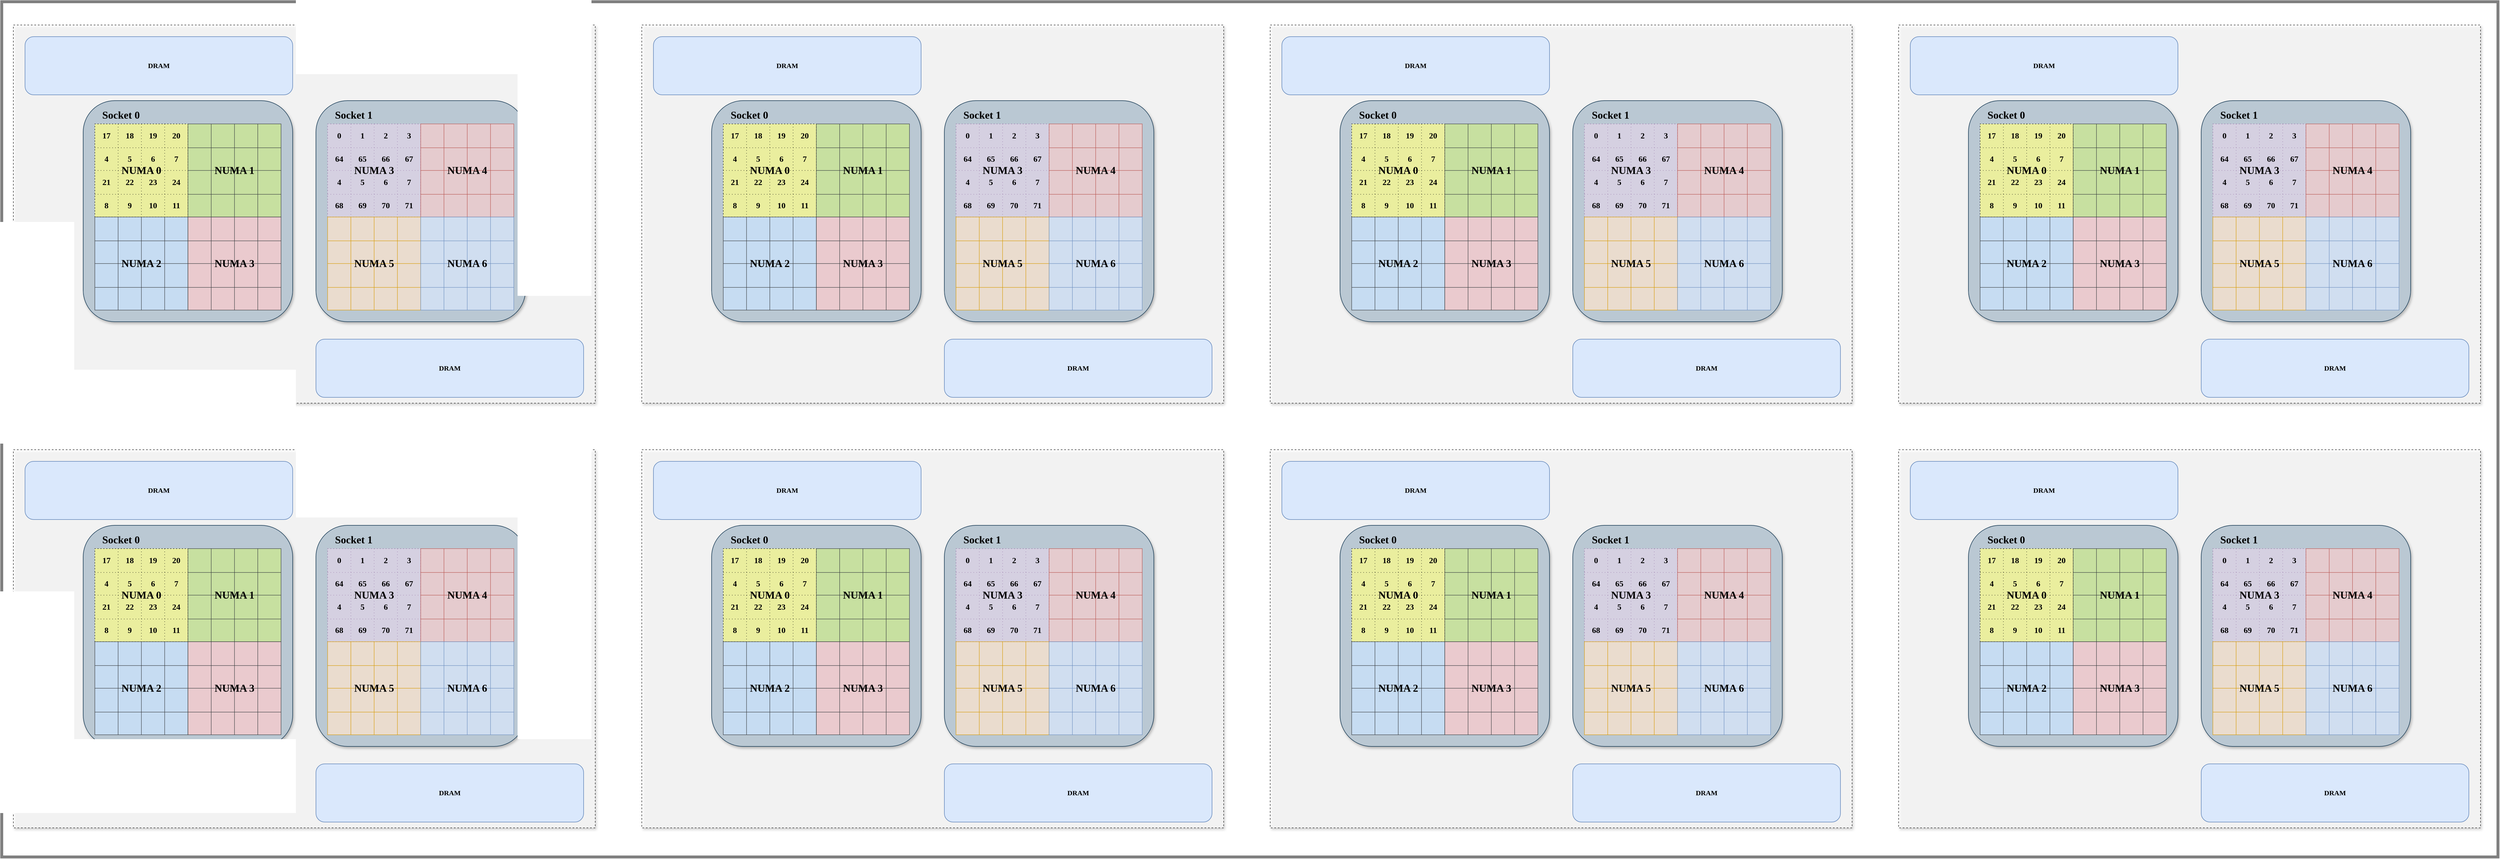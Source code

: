 <mxfile version="16.5.1" type="device"><diagram id="VJa9feVnnMY2AhUFJM6m" name="Page-1"><mxGraphModel dx="4670" dy="2708" grid="1" gridSize="10" guides="1" tooltips="1" connect="1" arrows="1" fold="1" page="0" pageScale="1" pageWidth="850" pageHeight="1100" math="0" shadow="0"><root><mxCell id="0"/><mxCell id="1" parent="0"/><mxCell id="TZxSAtZvcUvirJvTQW3a-1547" value="" style="rounded=0;whiteSpace=wrap;html=1;shadow=0;glass=0;hachureGap=4;fontFamily=Comfortaa;fontSource=https%3A%2F%2Ffonts.googleapis.com%2Fcss%3Ffamily%3DComfortaa;fontSize=18;opacity=50;strokeWidth=5;" vertex="1" parent="1"><mxGeometry x="100" y="-250" width="4290" height="1470" as="geometry"/></mxCell><mxCell id="TZxSAtZvcUvirJvTQW3a-264" value="" style="rounded=0;whiteSpace=wrap;html=1;shadow=1;glass=0;dashed=1;hachureGap=4;fontFamily=Comfortaa;fontSource=https%3A%2F%2Ffonts.googleapis.com%2Fcss%3Ffamily%3DComfortaa;fontSize=18;strokeColor=default;opacity=70;" vertex="1" parent="1"><mxGeometry x="120" y="520" width="1000" height="650" as="geometry"/></mxCell><mxCell id="TZxSAtZvcUvirJvTQW3a-79" value="&lt;b&gt;&lt;font face=&quot;Comfortaa&quot; data-font-src=&quot;https://fonts.googleapis.com/css?family=Comfortaa&quot;&gt;DRAM&lt;/font&gt;&lt;/b&gt;" style="rounded=1;whiteSpace=wrap;html=1;hachureGap=4;fillColor=#dae8fc;strokeColor=#6c8ebf;" vertex="1" parent="1"><mxGeometry x="140" y="540" width="460" height="100" as="geometry"/></mxCell><mxCell id="TZxSAtZvcUvirJvTQW3a-80" value="" style="rounded=1;whiteSpace=wrap;html=1;shadow=1;glass=0;sketch=0;hachureGap=4;fontFamily=Comfortaa;fontSource=https%3A%2F%2Ffonts.googleapis.com%2Fcss%3Ffamily%3DComfortaa;fillColor=#bac8d3;strokeColor=#23445d;" vertex="1" parent="1"><mxGeometry x="240" y="650" width="360" height="380" as="geometry"/></mxCell><mxCell id="TZxSAtZvcUvirJvTQW3a-81" value="" style="shape=table;startSize=0;container=1;collapsible=0;childLayout=tableLayout;hachureGap=4;fillColor=#ffff88;strokeColor=default;rounded=1;swimlaneLine=0;shadow=0;fontFamily=Comfortaa;fontSource=https%3A%2F%2Ffonts.googleapis.com%2Fcss%3Ffamily%3DComfortaa;fontStyle=1;fontSize=14;dashed=1;dashPattern=1 4;opacity=70;" vertex="1" parent="1"><mxGeometry x="260" y="690" width="160" height="160" as="geometry"/></mxCell><mxCell id="TZxSAtZvcUvirJvTQW3a-82" value="" style="shape=tableRow;horizontal=0;startSize=0;swimlaneHead=0;swimlaneBody=0;top=0;left=0;bottom=0;right=0;collapsible=0;dropTarget=0;fillColor=none;points=[[0,0.5],[1,0.5]];portConstraint=eastwest;hachureGap=4;" vertex="1" parent="TZxSAtZvcUvirJvTQW3a-81"><mxGeometry width="160" height="41" as="geometry"/></mxCell><mxCell id="TZxSAtZvcUvirJvTQW3a-83" value="&lt;b&gt;17&lt;/b&gt;" style="shape=partialRectangle;html=1;whiteSpace=wrap;connectable=0;overflow=hidden;fillColor=none;top=0;left=0;bottom=0;right=0;pointerEvents=1;hachureGap=4;fontFamily=Comfortaa;fontSource=https%3A%2F%2Ffonts.googleapis.com%2Fcss%3Ffamily%3DComfortaa;fontStyle=0;fontSize=14;" vertex="1" parent="TZxSAtZvcUvirJvTQW3a-82"><mxGeometry width="40" height="41" as="geometry"><mxRectangle width="40" height="41" as="alternateBounds"/></mxGeometry></mxCell><mxCell id="TZxSAtZvcUvirJvTQW3a-84" value="18" style="shape=partialRectangle;html=1;whiteSpace=wrap;connectable=0;overflow=hidden;fillColor=none;top=0;left=0;bottom=0;right=0;pointerEvents=1;hachureGap=4;fontFamily=Comfortaa;fontSource=https%3A%2F%2Ffonts.googleapis.com%2Fcss%3Ffamily%3DComfortaa;fontStyle=1;fontSize=14;" vertex="1" parent="TZxSAtZvcUvirJvTQW3a-82"><mxGeometry x="40" width="40" height="41" as="geometry"><mxRectangle width="40" height="41" as="alternateBounds"/></mxGeometry></mxCell><mxCell id="TZxSAtZvcUvirJvTQW3a-85" value="19" style="shape=partialRectangle;html=1;whiteSpace=wrap;connectable=0;overflow=hidden;fillColor=none;top=0;left=0;bottom=0;right=0;pointerEvents=1;hachureGap=4;fontFamily=Comfortaa;fontSource=https%3A%2F%2Ffonts.googleapis.com%2Fcss%3Ffamily%3DComfortaa;fontStyle=1;fontSize=14;" vertex="1" parent="TZxSAtZvcUvirJvTQW3a-82"><mxGeometry x="80" width="40" height="41" as="geometry"><mxRectangle width="40" height="41" as="alternateBounds"/></mxGeometry></mxCell><mxCell id="TZxSAtZvcUvirJvTQW3a-86" value="20" style="shape=partialRectangle;html=1;whiteSpace=wrap;connectable=0;overflow=hidden;fillColor=none;top=0;left=0;bottom=0;right=0;pointerEvents=1;hachureGap=4;fontFamily=Comfortaa;fontSource=https%3A%2F%2Ffonts.googleapis.com%2Fcss%3Ffamily%3DComfortaa;fontStyle=1;fontSize=14;" vertex="1" parent="TZxSAtZvcUvirJvTQW3a-82"><mxGeometry x="120" width="40" height="41" as="geometry"><mxRectangle width="40" height="41" as="alternateBounds"/></mxGeometry></mxCell><mxCell id="TZxSAtZvcUvirJvTQW3a-87" value="" style="shape=tableRow;horizontal=0;startSize=0;swimlaneHead=0;swimlaneBody=0;top=0;left=0;bottom=0;right=0;collapsible=0;dropTarget=0;fillColor=none;points=[[0,0.5],[1,0.5]];portConstraint=eastwest;hachureGap=4;" vertex="1" parent="TZxSAtZvcUvirJvTQW3a-81"><mxGeometry y="41" width="160" height="39" as="geometry"/></mxCell><mxCell id="TZxSAtZvcUvirJvTQW3a-88" value="4" style="shape=partialRectangle;html=1;whiteSpace=wrap;connectable=0;overflow=hidden;fillColor=none;top=0;left=0;bottom=0;right=0;pointerEvents=1;hachureGap=4;fontFamily=Comfortaa;fontSource=https%3A%2F%2Ffonts.googleapis.com%2Fcss%3Ffamily%3DComfortaa;fontStyle=1;fontSize=14;" vertex="1" parent="TZxSAtZvcUvirJvTQW3a-87"><mxGeometry width="40" height="39" as="geometry"><mxRectangle width="40" height="39" as="alternateBounds"/></mxGeometry></mxCell><mxCell id="TZxSAtZvcUvirJvTQW3a-89" value="5" style="shape=partialRectangle;html=1;whiteSpace=wrap;connectable=0;overflow=hidden;fillColor=none;top=0;left=0;bottom=0;right=0;pointerEvents=1;hachureGap=4;fontFamily=Comfortaa;fontSource=https%3A%2F%2Ffonts.googleapis.com%2Fcss%3Ffamily%3DComfortaa;fontStyle=1;fontSize=14;" vertex="1" parent="TZxSAtZvcUvirJvTQW3a-87"><mxGeometry x="40" width="40" height="39" as="geometry"><mxRectangle width="40" height="39" as="alternateBounds"/></mxGeometry></mxCell><mxCell id="TZxSAtZvcUvirJvTQW3a-90" value="6" style="shape=partialRectangle;html=1;whiteSpace=wrap;connectable=0;overflow=hidden;fillColor=none;top=0;left=0;bottom=0;right=0;pointerEvents=1;hachureGap=4;fontFamily=Comfortaa;fontSource=https%3A%2F%2Ffonts.googleapis.com%2Fcss%3Ffamily%3DComfortaa;fontStyle=1;fontSize=14;" vertex="1" parent="TZxSAtZvcUvirJvTQW3a-87"><mxGeometry x="80" width="40" height="39" as="geometry"><mxRectangle width="40" height="39" as="alternateBounds"/></mxGeometry></mxCell><mxCell id="TZxSAtZvcUvirJvTQW3a-91" value="7" style="shape=partialRectangle;html=1;whiteSpace=wrap;connectable=0;overflow=hidden;fillColor=none;top=0;left=0;bottom=0;right=0;pointerEvents=1;hachureGap=4;fontFamily=Comfortaa;fontSource=https%3A%2F%2Ffonts.googleapis.com%2Fcss%3Ffamily%3DComfortaa;fontStyle=1;fontSize=14;" vertex="1" parent="TZxSAtZvcUvirJvTQW3a-87"><mxGeometry x="120" width="40" height="39" as="geometry"><mxRectangle width="40" height="39" as="alternateBounds"/></mxGeometry></mxCell><mxCell id="TZxSAtZvcUvirJvTQW3a-92" value="" style="shape=tableRow;horizontal=0;startSize=0;swimlaneHead=0;swimlaneBody=0;top=0;left=0;bottom=0;right=0;collapsible=0;dropTarget=0;fillColor=none;points=[[0,0.5],[1,0.5]];portConstraint=eastwest;hachureGap=4;" vertex="1" parent="TZxSAtZvcUvirJvTQW3a-81"><mxGeometry y="80" width="160" height="41" as="geometry"/></mxCell><mxCell id="TZxSAtZvcUvirJvTQW3a-93" value="21" style="shape=partialRectangle;html=1;whiteSpace=wrap;connectable=0;overflow=hidden;fillColor=none;top=0;left=0;bottom=0;right=0;pointerEvents=1;hachureGap=4;fontFamily=Comfortaa;fontSource=https%3A%2F%2Ffonts.googleapis.com%2Fcss%3Ffamily%3DComfortaa;fontStyle=1;fontSize=14;" vertex="1" parent="TZxSAtZvcUvirJvTQW3a-92"><mxGeometry width="40" height="41" as="geometry"><mxRectangle width="40" height="41" as="alternateBounds"/></mxGeometry></mxCell><mxCell id="TZxSAtZvcUvirJvTQW3a-94" value="22" style="shape=partialRectangle;html=1;whiteSpace=wrap;connectable=0;overflow=hidden;fillColor=none;top=0;left=0;bottom=0;right=0;pointerEvents=1;hachureGap=4;fontFamily=Comfortaa;fontSource=https%3A%2F%2Ffonts.googleapis.com%2Fcss%3Ffamily%3DComfortaa;fontStyle=1;fontSize=14;" vertex="1" parent="TZxSAtZvcUvirJvTQW3a-92"><mxGeometry x="40" width="40" height="41" as="geometry"><mxRectangle width="40" height="41" as="alternateBounds"/></mxGeometry></mxCell><mxCell id="TZxSAtZvcUvirJvTQW3a-95" value="23" style="shape=partialRectangle;html=1;whiteSpace=wrap;connectable=0;overflow=hidden;fillColor=none;top=0;left=0;bottom=0;right=0;pointerEvents=1;hachureGap=4;fontFamily=Comfortaa;fontSource=https%3A%2F%2Ffonts.googleapis.com%2Fcss%3Ffamily%3DComfortaa;fontStyle=1;fontSize=14;" vertex="1" parent="TZxSAtZvcUvirJvTQW3a-92"><mxGeometry x="80" width="40" height="41" as="geometry"><mxRectangle width="40" height="41" as="alternateBounds"/></mxGeometry></mxCell><mxCell id="TZxSAtZvcUvirJvTQW3a-96" value="24" style="shape=partialRectangle;html=1;whiteSpace=wrap;connectable=0;overflow=hidden;fillColor=none;top=0;left=0;bottom=0;right=0;pointerEvents=1;hachureGap=4;fontFamily=Comfortaa;fontSource=https%3A%2F%2Ffonts.googleapis.com%2Fcss%3Ffamily%3DComfortaa;fontStyle=1;fontSize=14;" vertex="1" parent="TZxSAtZvcUvirJvTQW3a-92"><mxGeometry x="120" width="40" height="41" as="geometry"><mxRectangle width="40" height="41" as="alternateBounds"/></mxGeometry></mxCell><mxCell id="TZxSAtZvcUvirJvTQW3a-97" value="" style="shape=tableRow;horizontal=0;startSize=0;swimlaneHead=0;swimlaneBody=0;top=0;left=0;bottom=0;right=0;collapsible=0;dropTarget=0;fillColor=none;points=[[0,0.5],[1,0.5]];portConstraint=eastwest;hachureGap=4;" vertex="1" parent="TZxSAtZvcUvirJvTQW3a-81"><mxGeometry y="121" width="160" height="39" as="geometry"/></mxCell><mxCell id="TZxSAtZvcUvirJvTQW3a-98" value="8" style="shape=partialRectangle;html=1;whiteSpace=wrap;connectable=0;overflow=hidden;fillColor=none;top=0;left=0;bottom=0;right=0;pointerEvents=1;hachureGap=4;fontFamily=Comfortaa;fontSource=https%3A%2F%2Ffonts.googleapis.com%2Fcss%3Ffamily%3DComfortaa;fontStyle=1;fontSize=14;" vertex="1" parent="TZxSAtZvcUvirJvTQW3a-97"><mxGeometry width="40" height="39" as="geometry"><mxRectangle width="40" height="39" as="alternateBounds"/></mxGeometry></mxCell><mxCell id="TZxSAtZvcUvirJvTQW3a-99" value="9" style="shape=partialRectangle;html=1;whiteSpace=wrap;connectable=0;overflow=hidden;fillColor=none;top=0;left=0;bottom=0;right=0;pointerEvents=1;hachureGap=4;fontFamily=Comfortaa;fontSource=https%3A%2F%2Ffonts.googleapis.com%2Fcss%3Ffamily%3DComfortaa;fontStyle=1;fontSize=14;" vertex="1" parent="TZxSAtZvcUvirJvTQW3a-97"><mxGeometry x="40" width="40" height="39" as="geometry"><mxRectangle width="40" height="39" as="alternateBounds"/></mxGeometry></mxCell><mxCell id="TZxSAtZvcUvirJvTQW3a-100" value="10" style="shape=partialRectangle;html=1;whiteSpace=wrap;connectable=0;overflow=hidden;fillColor=none;top=0;left=0;bottom=0;right=0;pointerEvents=1;hachureGap=4;fontFamily=Comfortaa;fontSource=https%3A%2F%2Ffonts.googleapis.com%2Fcss%3Ffamily%3DComfortaa;fontStyle=1;fontSize=14;" vertex="1" parent="TZxSAtZvcUvirJvTQW3a-97"><mxGeometry x="80" width="40" height="39" as="geometry"><mxRectangle width="40" height="39" as="alternateBounds"/></mxGeometry></mxCell><mxCell id="TZxSAtZvcUvirJvTQW3a-101" value="11" style="shape=partialRectangle;html=1;whiteSpace=wrap;connectable=0;overflow=hidden;fillColor=none;top=0;left=0;bottom=0;right=0;pointerEvents=1;hachureGap=4;fontFamily=Comfortaa;fontSource=https%3A%2F%2Ffonts.googleapis.com%2Fcss%3Ffamily%3DComfortaa;fontStyle=1;fontSize=14;" vertex="1" parent="TZxSAtZvcUvirJvTQW3a-97"><mxGeometry x="120" width="40" height="39" as="geometry"><mxRectangle width="40" height="39" as="alternateBounds"/></mxGeometry></mxCell><mxCell id="TZxSAtZvcUvirJvTQW3a-102" value="" style="shape=table;startSize=0;container=1;collapsible=0;childLayout=tableLayout;hachureGap=4;fillColor=#cdeb8b;strokeColor=#36393d;rounded=1;swimlaneLine=0;shadow=0;opacity=70;" vertex="1" parent="1"><mxGeometry x="420" y="690" width="160" height="160" as="geometry"/></mxCell><mxCell id="TZxSAtZvcUvirJvTQW3a-103" value="" style="shape=tableRow;horizontal=0;startSize=0;swimlaneHead=0;swimlaneBody=0;top=0;left=0;bottom=0;right=0;collapsible=0;dropTarget=0;fillColor=none;points=[[0,0.5],[1,0.5]];portConstraint=eastwest;hachureGap=4;" vertex="1" parent="TZxSAtZvcUvirJvTQW3a-102"><mxGeometry width="160" height="41" as="geometry"/></mxCell><mxCell id="TZxSAtZvcUvirJvTQW3a-104" value="" style="shape=partialRectangle;html=1;whiteSpace=wrap;connectable=0;overflow=hidden;fillColor=none;top=0;left=0;bottom=0;right=0;pointerEvents=1;hachureGap=4;" vertex="1" parent="TZxSAtZvcUvirJvTQW3a-103"><mxGeometry width="40" height="41" as="geometry"><mxRectangle width="40" height="41" as="alternateBounds"/></mxGeometry></mxCell><mxCell id="TZxSAtZvcUvirJvTQW3a-105" value="" style="shape=partialRectangle;html=1;whiteSpace=wrap;connectable=0;overflow=hidden;fillColor=none;top=0;left=0;bottom=0;right=0;pointerEvents=1;hachureGap=4;" vertex="1" parent="TZxSAtZvcUvirJvTQW3a-103"><mxGeometry x="40" width="40" height="41" as="geometry"><mxRectangle width="40" height="41" as="alternateBounds"/></mxGeometry></mxCell><mxCell id="TZxSAtZvcUvirJvTQW3a-106" value="" style="shape=partialRectangle;html=1;whiteSpace=wrap;connectable=0;overflow=hidden;fillColor=none;top=0;left=0;bottom=0;right=0;pointerEvents=1;hachureGap=4;" vertex="1" parent="TZxSAtZvcUvirJvTQW3a-103"><mxGeometry x="80" width="40" height="41" as="geometry"><mxRectangle width="40" height="41" as="alternateBounds"/></mxGeometry></mxCell><mxCell id="TZxSAtZvcUvirJvTQW3a-107" value="" style="shape=partialRectangle;html=1;whiteSpace=wrap;connectable=0;overflow=hidden;fillColor=none;top=0;left=0;bottom=0;right=0;pointerEvents=1;hachureGap=4;" vertex="1" parent="TZxSAtZvcUvirJvTQW3a-103"><mxGeometry x="120" width="40" height="41" as="geometry"><mxRectangle width="40" height="41" as="alternateBounds"/></mxGeometry></mxCell><mxCell id="TZxSAtZvcUvirJvTQW3a-108" value="" style="shape=tableRow;horizontal=0;startSize=0;swimlaneHead=0;swimlaneBody=0;top=0;left=0;bottom=0;right=0;collapsible=0;dropTarget=0;fillColor=none;points=[[0,0.5],[1,0.5]];portConstraint=eastwest;hachureGap=4;" vertex="1" parent="TZxSAtZvcUvirJvTQW3a-102"><mxGeometry y="41" width="160" height="39" as="geometry"/></mxCell><mxCell id="TZxSAtZvcUvirJvTQW3a-109" value="" style="shape=partialRectangle;html=1;whiteSpace=wrap;connectable=0;overflow=hidden;fillColor=none;top=0;left=0;bottom=0;right=0;pointerEvents=1;hachureGap=4;" vertex="1" parent="TZxSAtZvcUvirJvTQW3a-108"><mxGeometry width="40" height="39" as="geometry"><mxRectangle width="40" height="39" as="alternateBounds"/></mxGeometry></mxCell><mxCell id="TZxSAtZvcUvirJvTQW3a-110" value="" style="shape=partialRectangle;html=1;whiteSpace=wrap;connectable=0;overflow=hidden;fillColor=none;top=0;left=0;bottom=0;right=0;pointerEvents=1;hachureGap=4;" vertex="1" parent="TZxSAtZvcUvirJvTQW3a-108"><mxGeometry x="40" width="40" height="39" as="geometry"><mxRectangle width="40" height="39" as="alternateBounds"/></mxGeometry></mxCell><mxCell id="TZxSAtZvcUvirJvTQW3a-111" value="" style="shape=partialRectangle;html=1;whiteSpace=wrap;connectable=0;overflow=hidden;fillColor=none;top=0;left=0;bottom=0;right=0;pointerEvents=1;hachureGap=4;" vertex="1" parent="TZxSAtZvcUvirJvTQW3a-108"><mxGeometry x="80" width="40" height="39" as="geometry"><mxRectangle width="40" height="39" as="alternateBounds"/></mxGeometry></mxCell><mxCell id="TZxSAtZvcUvirJvTQW3a-112" value="" style="shape=partialRectangle;html=1;whiteSpace=wrap;connectable=0;overflow=hidden;fillColor=none;top=0;left=0;bottom=0;right=0;pointerEvents=1;hachureGap=4;" vertex="1" parent="TZxSAtZvcUvirJvTQW3a-108"><mxGeometry x="120" width="40" height="39" as="geometry"><mxRectangle width="40" height="39" as="alternateBounds"/></mxGeometry></mxCell><mxCell id="TZxSAtZvcUvirJvTQW3a-113" value="" style="shape=tableRow;horizontal=0;startSize=0;swimlaneHead=0;swimlaneBody=0;top=0;left=0;bottom=0;right=0;collapsible=0;dropTarget=0;fillColor=none;points=[[0,0.5],[1,0.5]];portConstraint=eastwest;hachureGap=4;" vertex="1" parent="TZxSAtZvcUvirJvTQW3a-102"><mxGeometry y="80" width="160" height="41" as="geometry"/></mxCell><mxCell id="TZxSAtZvcUvirJvTQW3a-114" value="" style="shape=partialRectangle;html=1;whiteSpace=wrap;connectable=0;overflow=hidden;fillColor=none;top=0;left=0;bottom=0;right=0;pointerEvents=1;hachureGap=4;" vertex="1" parent="TZxSAtZvcUvirJvTQW3a-113"><mxGeometry width="40" height="41" as="geometry"><mxRectangle width="40" height="41" as="alternateBounds"/></mxGeometry></mxCell><mxCell id="TZxSAtZvcUvirJvTQW3a-115" value="" style="shape=partialRectangle;html=1;whiteSpace=wrap;connectable=0;overflow=hidden;fillColor=none;top=0;left=0;bottom=0;right=0;pointerEvents=1;hachureGap=4;" vertex="1" parent="TZxSAtZvcUvirJvTQW3a-113"><mxGeometry x="40" width="40" height="41" as="geometry"><mxRectangle width="40" height="41" as="alternateBounds"/></mxGeometry></mxCell><mxCell id="TZxSAtZvcUvirJvTQW3a-116" value="" style="shape=partialRectangle;html=1;whiteSpace=wrap;connectable=0;overflow=hidden;fillColor=none;top=0;left=0;bottom=0;right=0;pointerEvents=1;hachureGap=4;" vertex="1" parent="TZxSAtZvcUvirJvTQW3a-113"><mxGeometry x="80" width="40" height="41" as="geometry"><mxRectangle width="40" height="41" as="alternateBounds"/></mxGeometry></mxCell><mxCell id="TZxSAtZvcUvirJvTQW3a-117" value="" style="shape=partialRectangle;html=1;whiteSpace=wrap;connectable=0;overflow=hidden;fillColor=none;top=0;left=0;bottom=0;right=0;pointerEvents=1;hachureGap=4;" vertex="1" parent="TZxSAtZvcUvirJvTQW3a-113"><mxGeometry x="120" width="40" height="41" as="geometry"><mxRectangle width="40" height="41" as="alternateBounds"/></mxGeometry></mxCell><mxCell id="TZxSAtZvcUvirJvTQW3a-118" value="" style="shape=tableRow;horizontal=0;startSize=0;swimlaneHead=0;swimlaneBody=0;top=0;left=0;bottom=0;right=0;collapsible=0;dropTarget=0;fillColor=none;points=[[0,0.5],[1,0.5]];portConstraint=eastwest;hachureGap=4;" vertex="1" parent="TZxSAtZvcUvirJvTQW3a-102"><mxGeometry y="121" width="160" height="39" as="geometry"/></mxCell><mxCell id="TZxSAtZvcUvirJvTQW3a-119" value="" style="shape=partialRectangle;html=1;whiteSpace=wrap;connectable=0;overflow=hidden;fillColor=none;top=0;left=0;bottom=0;right=0;pointerEvents=1;hachureGap=4;" vertex="1" parent="TZxSAtZvcUvirJvTQW3a-118"><mxGeometry width="40" height="39" as="geometry"><mxRectangle width="40" height="39" as="alternateBounds"/></mxGeometry></mxCell><mxCell id="TZxSAtZvcUvirJvTQW3a-120" value="" style="shape=partialRectangle;html=1;whiteSpace=wrap;connectable=0;overflow=hidden;fillColor=none;top=0;left=0;bottom=0;right=0;pointerEvents=1;hachureGap=4;" vertex="1" parent="TZxSAtZvcUvirJvTQW3a-118"><mxGeometry x="40" width="40" height="39" as="geometry"><mxRectangle width="40" height="39" as="alternateBounds"/></mxGeometry></mxCell><mxCell id="TZxSAtZvcUvirJvTQW3a-121" value="" style="shape=partialRectangle;html=1;whiteSpace=wrap;connectable=0;overflow=hidden;fillColor=none;top=0;left=0;bottom=0;right=0;pointerEvents=1;hachureGap=4;" vertex="1" parent="TZxSAtZvcUvirJvTQW3a-118"><mxGeometry x="80" width="40" height="39" as="geometry"><mxRectangle width="40" height="39" as="alternateBounds"/></mxGeometry></mxCell><mxCell id="TZxSAtZvcUvirJvTQW3a-122" value="" style="shape=partialRectangle;html=1;whiteSpace=wrap;connectable=0;overflow=hidden;fillColor=none;top=0;left=0;bottom=0;right=0;pointerEvents=1;hachureGap=4;" vertex="1" parent="TZxSAtZvcUvirJvTQW3a-118"><mxGeometry x="120" width="40" height="39" as="geometry"><mxRectangle width="40" height="39" as="alternateBounds"/></mxGeometry></mxCell><mxCell id="TZxSAtZvcUvirJvTQW3a-123" value="" style="shape=table;startSize=0;container=1;collapsible=0;childLayout=tableLayout;hachureGap=4;fillColor=#cce5ff;strokeColor=#36393d;rounded=1;swimlaneLine=0;shadow=0;opacity=70;" vertex="1" parent="1"><mxGeometry x="260" y="850" width="160" height="160" as="geometry"/></mxCell><mxCell id="TZxSAtZvcUvirJvTQW3a-124" value="" style="shape=tableRow;horizontal=0;startSize=0;swimlaneHead=0;swimlaneBody=0;top=0;left=0;bottom=0;right=0;collapsible=0;dropTarget=0;fillColor=none;points=[[0,0.5],[1,0.5]];portConstraint=eastwest;hachureGap=4;" vertex="1" parent="TZxSAtZvcUvirJvTQW3a-123"><mxGeometry width="160" height="41" as="geometry"/></mxCell><mxCell id="TZxSAtZvcUvirJvTQW3a-125" value="" style="shape=partialRectangle;html=1;whiteSpace=wrap;connectable=0;overflow=hidden;fillColor=none;top=0;left=0;bottom=0;right=0;pointerEvents=1;hachureGap=4;" vertex="1" parent="TZxSAtZvcUvirJvTQW3a-124"><mxGeometry width="40" height="41" as="geometry"><mxRectangle width="40" height="41" as="alternateBounds"/></mxGeometry></mxCell><mxCell id="TZxSAtZvcUvirJvTQW3a-126" value="" style="shape=partialRectangle;html=1;whiteSpace=wrap;connectable=0;overflow=hidden;fillColor=none;top=0;left=0;bottom=0;right=0;pointerEvents=1;hachureGap=4;" vertex="1" parent="TZxSAtZvcUvirJvTQW3a-124"><mxGeometry x="40" width="40" height="41" as="geometry"><mxRectangle width="40" height="41" as="alternateBounds"/></mxGeometry></mxCell><mxCell id="TZxSAtZvcUvirJvTQW3a-127" value="" style="shape=partialRectangle;html=1;whiteSpace=wrap;connectable=0;overflow=hidden;fillColor=none;top=0;left=0;bottom=0;right=0;pointerEvents=1;hachureGap=4;" vertex="1" parent="TZxSAtZvcUvirJvTQW3a-124"><mxGeometry x="80" width="40" height="41" as="geometry"><mxRectangle width="40" height="41" as="alternateBounds"/></mxGeometry></mxCell><mxCell id="TZxSAtZvcUvirJvTQW3a-128" value="" style="shape=partialRectangle;html=1;whiteSpace=wrap;connectable=0;overflow=hidden;fillColor=none;top=0;left=0;bottom=0;right=0;pointerEvents=1;hachureGap=4;" vertex="1" parent="TZxSAtZvcUvirJvTQW3a-124"><mxGeometry x="120" width="40" height="41" as="geometry"><mxRectangle width="40" height="41" as="alternateBounds"/></mxGeometry></mxCell><mxCell id="TZxSAtZvcUvirJvTQW3a-129" value="" style="shape=tableRow;horizontal=0;startSize=0;swimlaneHead=0;swimlaneBody=0;top=0;left=0;bottom=0;right=0;collapsible=0;dropTarget=0;fillColor=none;points=[[0,0.5],[1,0.5]];portConstraint=eastwest;hachureGap=4;" vertex="1" parent="TZxSAtZvcUvirJvTQW3a-123"><mxGeometry y="41" width="160" height="39" as="geometry"/></mxCell><mxCell id="TZxSAtZvcUvirJvTQW3a-130" value="" style="shape=partialRectangle;html=1;whiteSpace=wrap;connectable=0;overflow=hidden;fillColor=none;top=0;left=0;bottom=0;right=0;pointerEvents=1;hachureGap=4;" vertex="1" parent="TZxSAtZvcUvirJvTQW3a-129"><mxGeometry width="40" height="39" as="geometry"><mxRectangle width="40" height="39" as="alternateBounds"/></mxGeometry></mxCell><mxCell id="TZxSAtZvcUvirJvTQW3a-131" value="" style="shape=partialRectangle;html=1;whiteSpace=wrap;connectable=0;overflow=hidden;fillColor=none;top=0;left=0;bottom=0;right=0;pointerEvents=1;hachureGap=4;" vertex="1" parent="TZxSAtZvcUvirJvTQW3a-129"><mxGeometry x="40" width="40" height="39" as="geometry"><mxRectangle width="40" height="39" as="alternateBounds"/></mxGeometry></mxCell><mxCell id="TZxSAtZvcUvirJvTQW3a-132" value="" style="shape=partialRectangle;html=1;whiteSpace=wrap;connectable=0;overflow=hidden;fillColor=none;top=0;left=0;bottom=0;right=0;pointerEvents=1;hachureGap=4;" vertex="1" parent="TZxSAtZvcUvirJvTQW3a-129"><mxGeometry x="80" width="40" height="39" as="geometry"><mxRectangle width="40" height="39" as="alternateBounds"/></mxGeometry></mxCell><mxCell id="TZxSAtZvcUvirJvTQW3a-133" value="" style="shape=partialRectangle;html=1;whiteSpace=wrap;connectable=0;overflow=hidden;fillColor=none;top=0;left=0;bottom=0;right=0;pointerEvents=1;hachureGap=4;" vertex="1" parent="TZxSAtZvcUvirJvTQW3a-129"><mxGeometry x="120" width="40" height="39" as="geometry"><mxRectangle width="40" height="39" as="alternateBounds"/></mxGeometry></mxCell><mxCell id="TZxSAtZvcUvirJvTQW3a-134" value="" style="shape=tableRow;horizontal=0;startSize=0;swimlaneHead=0;swimlaneBody=0;top=0;left=0;bottom=0;right=0;collapsible=0;dropTarget=0;fillColor=none;points=[[0,0.5],[1,0.5]];portConstraint=eastwest;hachureGap=4;" vertex="1" parent="TZxSAtZvcUvirJvTQW3a-123"><mxGeometry y="80" width="160" height="41" as="geometry"/></mxCell><mxCell id="TZxSAtZvcUvirJvTQW3a-135" value="" style="shape=partialRectangle;html=1;whiteSpace=wrap;connectable=0;overflow=hidden;fillColor=none;top=0;left=0;bottom=0;right=0;pointerEvents=1;hachureGap=4;" vertex="1" parent="TZxSAtZvcUvirJvTQW3a-134"><mxGeometry width="40" height="41" as="geometry"><mxRectangle width="40" height="41" as="alternateBounds"/></mxGeometry></mxCell><mxCell id="TZxSAtZvcUvirJvTQW3a-136" value="" style="shape=partialRectangle;html=1;whiteSpace=wrap;connectable=0;overflow=hidden;fillColor=none;top=0;left=0;bottom=0;right=0;pointerEvents=1;hachureGap=4;" vertex="1" parent="TZxSAtZvcUvirJvTQW3a-134"><mxGeometry x="40" width="40" height="41" as="geometry"><mxRectangle width="40" height="41" as="alternateBounds"/></mxGeometry></mxCell><mxCell id="TZxSAtZvcUvirJvTQW3a-137" value="" style="shape=partialRectangle;html=1;whiteSpace=wrap;connectable=0;overflow=hidden;fillColor=none;top=0;left=0;bottom=0;right=0;pointerEvents=1;hachureGap=4;" vertex="1" parent="TZxSAtZvcUvirJvTQW3a-134"><mxGeometry x="80" width="40" height="41" as="geometry"><mxRectangle width="40" height="41" as="alternateBounds"/></mxGeometry></mxCell><mxCell id="TZxSAtZvcUvirJvTQW3a-138" value="" style="shape=partialRectangle;html=1;whiteSpace=wrap;connectable=0;overflow=hidden;fillColor=none;top=0;left=0;bottom=0;right=0;pointerEvents=1;hachureGap=4;" vertex="1" parent="TZxSAtZvcUvirJvTQW3a-134"><mxGeometry x="120" width="40" height="41" as="geometry"><mxRectangle width="40" height="41" as="alternateBounds"/></mxGeometry></mxCell><mxCell id="TZxSAtZvcUvirJvTQW3a-139" value="" style="shape=tableRow;horizontal=0;startSize=0;swimlaneHead=0;swimlaneBody=0;top=0;left=0;bottom=0;right=0;collapsible=0;dropTarget=0;fillColor=none;points=[[0,0.5],[1,0.5]];portConstraint=eastwest;hachureGap=4;" vertex="1" parent="TZxSAtZvcUvirJvTQW3a-123"><mxGeometry y="121" width="160" height="39" as="geometry"/></mxCell><mxCell id="TZxSAtZvcUvirJvTQW3a-140" value="" style="shape=partialRectangle;html=1;whiteSpace=wrap;connectable=0;overflow=hidden;fillColor=none;top=0;left=0;bottom=0;right=0;pointerEvents=1;hachureGap=4;" vertex="1" parent="TZxSAtZvcUvirJvTQW3a-139"><mxGeometry width="40" height="39" as="geometry"><mxRectangle width="40" height="39" as="alternateBounds"/></mxGeometry></mxCell><mxCell id="TZxSAtZvcUvirJvTQW3a-141" value="" style="shape=partialRectangle;html=1;whiteSpace=wrap;connectable=0;overflow=hidden;fillColor=none;top=0;left=0;bottom=0;right=0;pointerEvents=1;hachureGap=4;" vertex="1" parent="TZxSAtZvcUvirJvTQW3a-139"><mxGeometry x="40" width="40" height="39" as="geometry"><mxRectangle width="40" height="39" as="alternateBounds"/></mxGeometry></mxCell><mxCell id="TZxSAtZvcUvirJvTQW3a-142" value="" style="shape=partialRectangle;html=1;whiteSpace=wrap;connectable=0;overflow=hidden;fillColor=none;top=0;left=0;bottom=0;right=0;pointerEvents=1;hachureGap=4;" vertex="1" parent="TZxSAtZvcUvirJvTQW3a-139"><mxGeometry x="80" width="40" height="39" as="geometry"><mxRectangle width="40" height="39" as="alternateBounds"/></mxGeometry></mxCell><mxCell id="TZxSAtZvcUvirJvTQW3a-143" value="" style="shape=partialRectangle;html=1;whiteSpace=wrap;connectable=0;overflow=hidden;fillColor=none;top=0;left=0;bottom=0;right=0;pointerEvents=1;hachureGap=4;" vertex="1" parent="TZxSAtZvcUvirJvTQW3a-139"><mxGeometry x="120" width="40" height="39" as="geometry"><mxRectangle width="40" height="39" as="alternateBounds"/></mxGeometry></mxCell><mxCell id="TZxSAtZvcUvirJvTQW3a-144" value="" style="shape=table;startSize=0;container=1;collapsible=0;childLayout=tableLayout;hachureGap=4;fillColor=#ffcccc;strokeColor=#36393d;rounded=1;swimlaneLine=0;shadow=0;opacity=70;" vertex="1" parent="1"><mxGeometry x="420" y="850" width="160" height="160" as="geometry"/></mxCell><mxCell id="TZxSAtZvcUvirJvTQW3a-145" value="" style="shape=tableRow;horizontal=0;startSize=0;swimlaneHead=0;swimlaneBody=0;top=0;left=0;bottom=0;right=0;collapsible=0;dropTarget=0;fillColor=none;points=[[0,0.5],[1,0.5]];portConstraint=eastwest;hachureGap=4;" vertex="1" parent="TZxSAtZvcUvirJvTQW3a-144"><mxGeometry width="160" height="41" as="geometry"/></mxCell><mxCell id="TZxSAtZvcUvirJvTQW3a-146" value="" style="shape=partialRectangle;html=1;whiteSpace=wrap;connectable=0;overflow=hidden;fillColor=none;top=0;left=0;bottom=0;right=0;pointerEvents=1;hachureGap=4;" vertex="1" parent="TZxSAtZvcUvirJvTQW3a-145"><mxGeometry width="40" height="41" as="geometry"><mxRectangle width="40" height="41" as="alternateBounds"/></mxGeometry></mxCell><mxCell id="TZxSAtZvcUvirJvTQW3a-147" value="" style="shape=partialRectangle;html=1;whiteSpace=wrap;connectable=0;overflow=hidden;fillColor=none;top=0;left=0;bottom=0;right=0;pointerEvents=1;hachureGap=4;" vertex="1" parent="TZxSAtZvcUvirJvTQW3a-145"><mxGeometry x="40" width="40" height="41" as="geometry"><mxRectangle width="40" height="41" as="alternateBounds"/></mxGeometry></mxCell><mxCell id="TZxSAtZvcUvirJvTQW3a-148" value="" style="shape=partialRectangle;html=1;whiteSpace=wrap;connectable=0;overflow=hidden;fillColor=none;top=0;left=0;bottom=0;right=0;pointerEvents=1;hachureGap=4;" vertex="1" parent="TZxSAtZvcUvirJvTQW3a-145"><mxGeometry x="80" width="40" height="41" as="geometry"><mxRectangle width="40" height="41" as="alternateBounds"/></mxGeometry></mxCell><mxCell id="TZxSAtZvcUvirJvTQW3a-149" value="" style="shape=partialRectangle;html=1;whiteSpace=wrap;connectable=0;overflow=hidden;fillColor=none;top=0;left=0;bottom=0;right=0;pointerEvents=1;hachureGap=4;" vertex="1" parent="TZxSAtZvcUvirJvTQW3a-145"><mxGeometry x="120" width="40" height="41" as="geometry"><mxRectangle width="40" height="41" as="alternateBounds"/></mxGeometry></mxCell><mxCell id="TZxSAtZvcUvirJvTQW3a-150" value="" style="shape=tableRow;horizontal=0;startSize=0;swimlaneHead=0;swimlaneBody=0;top=0;left=0;bottom=0;right=0;collapsible=0;dropTarget=0;fillColor=none;points=[[0,0.5],[1,0.5]];portConstraint=eastwest;hachureGap=4;" vertex="1" parent="TZxSAtZvcUvirJvTQW3a-144"><mxGeometry y="41" width="160" height="39" as="geometry"/></mxCell><mxCell id="TZxSAtZvcUvirJvTQW3a-151" value="" style="shape=partialRectangle;html=1;whiteSpace=wrap;connectable=0;overflow=hidden;fillColor=none;top=0;left=0;bottom=0;right=0;pointerEvents=1;hachureGap=4;" vertex="1" parent="TZxSAtZvcUvirJvTQW3a-150"><mxGeometry width="40" height="39" as="geometry"><mxRectangle width="40" height="39" as="alternateBounds"/></mxGeometry></mxCell><mxCell id="TZxSAtZvcUvirJvTQW3a-152" value="" style="shape=partialRectangle;html=1;whiteSpace=wrap;connectable=0;overflow=hidden;fillColor=none;top=0;left=0;bottom=0;right=0;pointerEvents=1;hachureGap=4;" vertex="1" parent="TZxSAtZvcUvirJvTQW3a-150"><mxGeometry x="40" width="40" height="39" as="geometry"><mxRectangle width="40" height="39" as="alternateBounds"/></mxGeometry></mxCell><mxCell id="TZxSAtZvcUvirJvTQW3a-153" value="" style="shape=partialRectangle;html=1;whiteSpace=wrap;connectable=0;overflow=hidden;fillColor=none;top=0;left=0;bottom=0;right=0;pointerEvents=1;hachureGap=4;" vertex="1" parent="TZxSAtZvcUvirJvTQW3a-150"><mxGeometry x="80" width="40" height="39" as="geometry"><mxRectangle width="40" height="39" as="alternateBounds"/></mxGeometry></mxCell><mxCell id="TZxSAtZvcUvirJvTQW3a-154" value="" style="shape=partialRectangle;html=1;whiteSpace=wrap;connectable=0;overflow=hidden;fillColor=none;top=0;left=0;bottom=0;right=0;pointerEvents=1;hachureGap=4;" vertex="1" parent="TZxSAtZvcUvirJvTQW3a-150"><mxGeometry x="120" width="40" height="39" as="geometry"><mxRectangle width="40" height="39" as="alternateBounds"/></mxGeometry></mxCell><mxCell id="TZxSAtZvcUvirJvTQW3a-155" value="" style="shape=tableRow;horizontal=0;startSize=0;swimlaneHead=0;swimlaneBody=0;top=0;left=0;bottom=0;right=0;collapsible=0;dropTarget=0;fillColor=none;points=[[0,0.5],[1,0.5]];portConstraint=eastwest;hachureGap=4;" vertex="1" parent="TZxSAtZvcUvirJvTQW3a-144"><mxGeometry y="80" width="160" height="41" as="geometry"/></mxCell><mxCell id="TZxSAtZvcUvirJvTQW3a-156" value="" style="shape=partialRectangle;html=1;whiteSpace=wrap;connectable=0;overflow=hidden;fillColor=none;top=0;left=0;bottom=0;right=0;pointerEvents=1;hachureGap=4;" vertex="1" parent="TZxSAtZvcUvirJvTQW3a-155"><mxGeometry width="40" height="41" as="geometry"><mxRectangle width="40" height="41" as="alternateBounds"/></mxGeometry></mxCell><mxCell id="TZxSAtZvcUvirJvTQW3a-157" value="" style="shape=partialRectangle;html=1;whiteSpace=wrap;connectable=0;overflow=hidden;fillColor=none;top=0;left=0;bottom=0;right=0;pointerEvents=1;hachureGap=4;" vertex="1" parent="TZxSAtZvcUvirJvTQW3a-155"><mxGeometry x="40" width="40" height="41" as="geometry"><mxRectangle width="40" height="41" as="alternateBounds"/></mxGeometry></mxCell><mxCell id="TZxSAtZvcUvirJvTQW3a-158" value="" style="shape=partialRectangle;html=1;whiteSpace=wrap;connectable=0;overflow=hidden;fillColor=none;top=0;left=0;bottom=0;right=0;pointerEvents=1;hachureGap=4;" vertex="1" parent="TZxSAtZvcUvirJvTQW3a-155"><mxGeometry x="80" width="40" height="41" as="geometry"><mxRectangle width="40" height="41" as="alternateBounds"/></mxGeometry></mxCell><mxCell id="TZxSAtZvcUvirJvTQW3a-159" value="" style="shape=partialRectangle;html=1;whiteSpace=wrap;connectable=0;overflow=hidden;fillColor=none;top=0;left=0;bottom=0;right=0;pointerEvents=1;hachureGap=4;" vertex="1" parent="TZxSAtZvcUvirJvTQW3a-155"><mxGeometry x="120" width="40" height="41" as="geometry"><mxRectangle width="40" height="41" as="alternateBounds"/></mxGeometry></mxCell><mxCell id="TZxSAtZvcUvirJvTQW3a-160" value="" style="shape=tableRow;horizontal=0;startSize=0;swimlaneHead=0;swimlaneBody=0;top=0;left=0;bottom=0;right=0;collapsible=0;dropTarget=0;fillColor=none;points=[[0,0.5],[1,0.5]];portConstraint=eastwest;hachureGap=4;" vertex="1" parent="TZxSAtZvcUvirJvTQW3a-144"><mxGeometry y="121" width="160" height="39" as="geometry"/></mxCell><mxCell id="TZxSAtZvcUvirJvTQW3a-161" value="" style="shape=partialRectangle;html=1;whiteSpace=wrap;connectable=0;overflow=hidden;fillColor=none;top=0;left=0;bottom=0;right=0;pointerEvents=1;hachureGap=4;" vertex="1" parent="TZxSAtZvcUvirJvTQW3a-160"><mxGeometry width="40" height="39" as="geometry"><mxRectangle width="40" height="39" as="alternateBounds"/></mxGeometry></mxCell><mxCell id="TZxSAtZvcUvirJvTQW3a-162" value="" style="shape=partialRectangle;html=1;whiteSpace=wrap;connectable=0;overflow=hidden;fillColor=none;top=0;left=0;bottom=0;right=0;pointerEvents=1;hachureGap=4;" vertex="1" parent="TZxSAtZvcUvirJvTQW3a-160"><mxGeometry x="40" width="40" height="39" as="geometry"><mxRectangle width="40" height="39" as="alternateBounds"/></mxGeometry></mxCell><mxCell id="TZxSAtZvcUvirJvTQW3a-163" value="" style="shape=partialRectangle;html=1;whiteSpace=wrap;connectable=0;overflow=hidden;fillColor=none;top=0;left=0;bottom=0;right=0;pointerEvents=1;hachureGap=4;" vertex="1" parent="TZxSAtZvcUvirJvTQW3a-160"><mxGeometry x="80" width="40" height="39" as="geometry"><mxRectangle width="40" height="39" as="alternateBounds"/></mxGeometry></mxCell><mxCell id="TZxSAtZvcUvirJvTQW3a-164" value="" style="shape=partialRectangle;html=1;whiteSpace=wrap;connectable=0;overflow=hidden;fillColor=none;top=0;left=0;bottom=0;right=0;pointerEvents=1;hachureGap=4;" vertex="1" parent="TZxSAtZvcUvirJvTQW3a-160"><mxGeometry x="120" width="40" height="39" as="geometry"><mxRectangle width="40" height="39" as="alternateBounds"/></mxGeometry></mxCell><mxCell id="TZxSAtZvcUvirJvTQW3a-165" value="&lt;font style=&quot;font-size: 18px&quot;&gt;&lt;b&gt;Socket 0&lt;/b&gt;&lt;/font&gt;" style="text;strokeColor=none;fillColor=none;html=1;align=center;verticalAlign=middle;whiteSpace=wrap;rounded=0;shadow=0;hachureGap=4;fontFamily=Comfortaa;fontSource=https%3A%2F%2Ffonts.googleapis.com%2Fcss%3Ffamily%3DComfortaa;fontSize=14;" vertex="1" parent="1"><mxGeometry x="260" y="660" width="90" height="30" as="geometry"/></mxCell><mxCell id="TZxSAtZvcUvirJvTQW3a-167" value="&lt;font style=&quot;font-size: 18px&quot;&gt;&lt;b&gt;NUMA 1&lt;/b&gt;&lt;/font&gt;" style="text;strokeColor=none;fillColor=none;html=1;align=center;verticalAlign=middle;whiteSpace=wrap;rounded=0;shadow=0;hachureGap=4;fontFamily=Comfortaa;fontSource=https%3A%2F%2Ffonts.googleapis.com%2Fcss%3Ffamily%3DComfortaa;fontSize=14;" vertex="1" parent="1"><mxGeometry x="455" y="755" width="90" height="30" as="geometry"/></mxCell><mxCell id="TZxSAtZvcUvirJvTQW3a-166" value="&lt;font style=&quot;font-size: 18px&quot;&gt;&lt;b&gt;NUMA 0&lt;/b&gt;&lt;/font&gt;" style="text;strokeColor=none;fillColor=none;html=1;align=center;verticalAlign=middle;whiteSpace=wrap;rounded=0;shadow=0;hachureGap=4;fontFamily=Comfortaa;fontSource=https%3A%2F%2Ffonts.googleapis.com%2Fcss%3Ffamily%3DComfortaa;fontSize=14;" vertex="1" parent="1"><mxGeometry x="295" y="755" width="90" height="30" as="geometry"/></mxCell><mxCell id="TZxSAtZvcUvirJvTQW3a-168" value="&lt;font style=&quot;font-size: 18px&quot;&gt;&lt;b&gt;NUMA 2&lt;/b&gt;&lt;/font&gt;" style="text;strokeColor=none;fillColor=none;html=1;align=center;verticalAlign=middle;whiteSpace=wrap;rounded=0;shadow=0;hachureGap=4;fontFamily=Comfortaa;fontSource=https%3A%2F%2Ffonts.googleapis.com%2Fcss%3Ffamily%3DComfortaa;fontSize=14;" vertex="1" parent="1"><mxGeometry x="295" y="915" width="90" height="30" as="geometry"/></mxCell><mxCell id="TZxSAtZvcUvirJvTQW3a-169" value="&lt;font style=&quot;font-size: 18px&quot;&gt;&lt;b&gt;NUMA 3&lt;/b&gt;&lt;/font&gt;" style="text;strokeColor=none;fillColor=none;html=1;align=center;verticalAlign=middle;whiteSpace=wrap;rounded=0;shadow=0;hachureGap=4;fontFamily=Comfortaa;fontSource=https%3A%2F%2Ffonts.googleapis.com%2Fcss%3Ffamily%3DComfortaa;fontSize=14;" vertex="1" parent="1"><mxGeometry x="455" y="915" width="90" height="30" as="geometry"/></mxCell><mxCell id="TZxSAtZvcUvirJvTQW3a-171" value="" style="rounded=1;whiteSpace=wrap;html=1;shadow=1;glass=0;sketch=0;hachureGap=4;fontFamily=Comfortaa;fontSource=https%3A%2F%2Ffonts.googleapis.com%2Fcss%3Ffamily%3DComfortaa;fillColor=#bac8d3;strokeColor=#23445d;" vertex="1" parent="1"><mxGeometry x="640" y="650" width="360" height="380" as="geometry"/></mxCell><mxCell id="TZxSAtZvcUvirJvTQW3a-172" value="" style="shape=table;startSize=0;container=1;collapsible=0;childLayout=tableLayout;hachureGap=4;fillColor=#e1d5e7;strokeColor=#9673a6;rounded=1;swimlaneLine=0;shadow=0;fontFamily=Comfortaa;fontSource=https%3A%2F%2Ffonts.googleapis.com%2Fcss%3Ffamily%3DComfortaa;fontStyle=1;fontSize=14;dashed=1;dashPattern=1 4;opacity=70;" vertex="1" parent="1"><mxGeometry x="660" y="690" width="160" height="160" as="geometry"/></mxCell><mxCell id="TZxSAtZvcUvirJvTQW3a-173" value="" style="shape=tableRow;horizontal=0;startSize=0;swimlaneHead=0;swimlaneBody=0;top=0;left=0;bottom=0;right=0;collapsible=0;dropTarget=0;fillColor=none;points=[[0,0.5],[1,0.5]];portConstraint=eastwest;hachureGap=4;" vertex="1" parent="TZxSAtZvcUvirJvTQW3a-172"><mxGeometry width="160" height="41" as="geometry"/></mxCell><mxCell id="TZxSAtZvcUvirJvTQW3a-174" value="&lt;b&gt;0&lt;/b&gt;" style="shape=partialRectangle;html=1;whiteSpace=wrap;connectable=0;overflow=hidden;fillColor=none;top=0;left=0;bottom=0;right=0;pointerEvents=1;hachureGap=4;fontFamily=Comfortaa;fontSource=https%3A%2F%2Ffonts.googleapis.com%2Fcss%3Ffamily%3DComfortaa;fontStyle=0;fontSize=14;" vertex="1" parent="TZxSAtZvcUvirJvTQW3a-173"><mxGeometry width="40" height="41" as="geometry"><mxRectangle width="40" height="41" as="alternateBounds"/></mxGeometry></mxCell><mxCell id="TZxSAtZvcUvirJvTQW3a-175" value="1" style="shape=partialRectangle;html=1;whiteSpace=wrap;connectable=0;overflow=hidden;fillColor=none;top=0;left=0;bottom=0;right=0;pointerEvents=1;hachureGap=4;fontFamily=Comfortaa;fontSource=https%3A%2F%2Ffonts.googleapis.com%2Fcss%3Ffamily%3DComfortaa;fontStyle=1;fontSize=14;" vertex="1" parent="TZxSAtZvcUvirJvTQW3a-173"><mxGeometry x="40" width="40" height="41" as="geometry"><mxRectangle width="40" height="41" as="alternateBounds"/></mxGeometry></mxCell><mxCell id="TZxSAtZvcUvirJvTQW3a-176" value="2" style="shape=partialRectangle;html=1;whiteSpace=wrap;connectable=0;overflow=hidden;fillColor=none;top=0;left=0;bottom=0;right=0;pointerEvents=1;hachureGap=4;fontFamily=Comfortaa;fontSource=https%3A%2F%2Ffonts.googleapis.com%2Fcss%3Ffamily%3DComfortaa;fontStyle=1;fontSize=14;" vertex="1" parent="TZxSAtZvcUvirJvTQW3a-173"><mxGeometry x="80" width="40" height="41" as="geometry"><mxRectangle width="40" height="41" as="alternateBounds"/></mxGeometry></mxCell><mxCell id="TZxSAtZvcUvirJvTQW3a-177" value="3" style="shape=partialRectangle;html=1;whiteSpace=wrap;connectable=0;overflow=hidden;fillColor=none;top=0;left=0;bottom=0;right=0;pointerEvents=1;hachureGap=4;fontFamily=Comfortaa;fontSource=https%3A%2F%2Ffonts.googleapis.com%2Fcss%3Ffamily%3DComfortaa;fontStyle=1;fontSize=14;" vertex="1" parent="TZxSAtZvcUvirJvTQW3a-173"><mxGeometry x="120" width="40" height="41" as="geometry"><mxRectangle width="40" height="41" as="alternateBounds"/></mxGeometry></mxCell><mxCell id="TZxSAtZvcUvirJvTQW3a-178" value="" style="shape=tableRow;horizontal=0;startSize=0;swimlaneHead=0;swimlaneBody=0;top=0;left=0;bottom=0;right=0;collapsible=0;dropTarget=0;fillColor=none;points=[[0,0.5],[1,0.5]];portConstraint=eastwest;hachureGap=4;" vertex="1" parent="TZxSAtZvcUvirJvTQW3a-172"><mxGeometry y="41" width="160" height="39" as="geometry"/></mxCell><mxCell id="TZxSAtZvcUvirJvTQW3a-179" value="64" style="shape=partialRectangle;html=1;whiteSpace=wrap;connectable=0;overflow=hidden;fillColor=none;top=0;left=0;bottom=0;right=0;pointerEvents=1;hachureGap=4;fontFamily=Comfortaa;fontSource=https%3A%2F%2Ffonts.googleapis.com%2Fcss%3Ffamily%3DComfortaa;fontStyle=1;fontSize=14;" vertex="1" parent="TZxSAtZvcUvirJvTQW3a-178"><mxGeometry width="40" height="39" as="geometry"><mxRectangle width="40" height="39" as="alternateBounds"/></mxGeometry></mxCell><mxCell id="TZxSAtZvcUvirJvTQW3a-180" value="65" style="shape=partialRectangle;html=1;whiteSpace=wrap;connectable=0;overflow=hidden;fillColor=none;top=0;left=0;bottom=0;right=0;pointerEvents=1;hachureGap=4;fontFamily=Comfortaa;fontSource=https%3A%2F%2Ffonts.googleapis.com%2Fcss%3Ffamily%3DComfortaa;fontStyle=1;fontSize=14;" vertex="1" parent="TZxSAtZvcUvirJvTQW3a-178"><mxGeometry x="40" width="40" height="39" as="geometry"><mxRectangle width="40" height="39" as="alternateBounds"/></mxGeometry></mxCell><mxCell id="TZxSAtZvcUvirJvTQW3a-181" value="66" style="shape=partialRectangle;html=1;whiteSpace=wrap;connectable=0;overflow=hidden;fillColor=none;top=0;left=0;bottom=0;right=0;pointerEvents=1;hachureGap=4;fontFamily=Comfortaa;fontSource=https%3A%2F%2Ffonts.googleapis.com%2Fcss%3Ffamily%3DComfortaa;fontStyle=1;fontSize=14;" vertex="1" parent="TZxSAtZvcUvirJvTQW3a-178"><mxGeometry x="80" width="40" height="39" as="geometry"><mxRectangle width="40" height="39" as="alternateBounds"/></mxGeometry></mxCell><mxCell id="TZxSAtZvcUvirJvTQW3a-182" value="67" style="shape=partialRectangle;html=1;whiteSpace=wrap;connectable=0;overflow=hidden;fillColor=none;top=0;left=0;bottom=0;right=0;pointerEvents=1;hachureGap=4;fontFamily=Comfortaa;fontSource=https%3A%2F%2Ffonts.googleapis.com%2Fcss%3Ffamily%3DComfortaa;fontStyle=1;fontSize=14;" vertex="1" parent="TZxSAtZvcUvirJvTQW3a-178"><mxGeometry x="120" width="40" height="39" as="geometry"><mxRectangle width="40" height="39" as="alternateBounds"/></mxGeometry></mxCell><mxCell id="TZxSAtZvcUvirJvTQW3a-183" value="" style="shape=tableRow;horizontal=0;startSize=0;swimlaneHead=0;swimlaneBody=0;top=0;left=0;bottom=0;right=0;collapsible=0;dropTarget=0;fillColor=none;points=[[0,0.5],[1,0.5]];portConstraint=eastwest;hachureGap=4;" vertex="1" parent="TZxSAtZvcUvirJvTQW3a-172"><mxGeometry y="80" width="160" height="41" as="geometry"/></mxCell><mxCell id="TZxSAtZvcUvirJvTQW3a-184" value="4" style="shape=partialRectangle;html=1;whiteSpace=wrap;connectable=0;overflow=hidden;fillColor=none;top=0;left=0;bottom=0;right=0;pointerEvents=1;hachureGap=4;fontFamily=Comfortaa;fontSource=https%3A%2F%2Ffonts.googleapis.com%2Fcss%3Ffamily%3DComfortaa;fontStyle=1;fontSize=14;" vertex="1" parent="TZxSAtZvcUvirJvTQW3a-183"><mxGeometry width="40" height="41" as="geometry"><mxRectangle width="40" height="41" as="alternateBounds"/></mxGeometry></mxCell><mxCell id="TZxSAtZvcUvirJvTQW3a-185" value="5" style="shape=partialRectangle;html=1;whiteSpace=wrap;connectable=0;overflow=hidden;fillColor=none;top=0;left=0;bottom=0;right=0;pointerEvents=1;hachureGap=4;fontFamily=Comfortaa;fontSource=https%3A%2F%2Ffonts.googleapis.com%2Fcss%3Ffamily%3DComfortaa;fontStyle=1;fontSize=14;" vertex="1" parent="TZxSAtZvcUvirJvTQW3a-183"><mxGeometry x="40" width="40" height="41" as="geometry"><mxRectangle width="40" height="41" as="alternateBounds"/></mxGeometry></mxCell><mxCell id="TZxSAtZvcUvirJvTQW3a-186" value="6" style="shape=partialRectangle;html=1;whiteSpace=wrap;connectable=0;overflow=hidden;fillColor=none;top=0;left=0;bottom=0;right=0;pointerEvents=1;hachureGap=4;fontFamily=Comfortaa;fontSource=https%3A%2F%2Ffonts.googleapis.com%2Fcss%3Ffamily%3DComfortaa;fontStyle=1;fontSize=14;" vertex="1" parent="TZxSAtZvcUvirJvTQW3a-183"><mxGeometry x="80" width="40" height="41" as="geometry"><mxRectangle width="40" height="41" as="alternateBounds"/></mxGeometry></mxCell><mxCell id="TZxSAtZvcUvirJvTQW3a-187" value="7" style="shape=partialRectangle;html=1;whiteSpace=wrap;connectable=0;overflow=hidden;fillColor=none;top=0;left=0;bottom=0;right=0;pointerEvents=1;hachureGap=4;fontFamily=Comfortaa;fontSource=https%3A%2F%2Ffonts.googleapis.com%2Fcss%3Ffamily%3DComfortaa;fontStyle=1;fontSize=14;" vertex="1" parent="TZxSAtZvcUvirJvTQW3a-183"><mxGeometry x="120" width="40" height="41" as="geometry"><mxRectangle width="40" height="41" as="alternateBounds"/></mxGeometry></mxCell><mxCell id="TZxSAtZvcUvirJvTQW3a-188" value="" style="shape=tableRow;horizontal=0;startSize=0;swimlaneHead=0;swimlaneBody=0;top=0;left=0;bottom=0;right=0;collapsible=0;dropTarget=0;fillColor=none;points=[[0,0.5],[1,0.5]];portConstraint=eastwest;hachureGap=4;" vertex="1" parent="TZxSAtZvcUvirJvTQW3a-172"><mxGeometry y="121" width="160" height="39" as="geometry"/></mxCell><mxCell id="TZxSAtZvcUvirJvTQW3a-189" value="68" style="shape=partialRectangle;html=1;whiteSpace=wrap;connectable=0;overflow=hidden;fillColor=none;top=0;left=0;bottom=0;right=0;pointerEvents=1;hachureGap=4;fontFamily=Comfortaa;fontSource=https%3A%2F%2Ffonts.googleapis.com%2Fcss%3Ffamily%3DComfortaa;fontStyle=1;fontSize=14;" vertex="1" parent="TZxSAtZvcUvirJvTQW3a-188"><mxGeometry width="40" height="39" as="geometry"><mxRectangle width="40" height="39" as="alternateBounds"/></mxGeometry></mxCell><mxCell id="TZxSAtZvcUvirJvTQW3a-190" value="69" style="shape=partialRectangle;html=1;whiteSpace=wrap;connectable=0;overflow=hidden;fillColor=none;top=0;left=0;bottom=0;right=0;pointerEvents=1;hachureGap=4;fontFamily=Comfortaa;fontSource=https%3A%2F%2Ffonts.googleapis.com%2Fcss%3Ffamily%3DComfortaa;fontStyle=1;fontSize=14;" vertex="1" parent="TZxSAtZvcUvirJvTQW3a-188"><mxGeometry x="40" width="40" height="39" as="geometry"><mxRectangle width="40" height="39" as="alternateBounds"/></mxGeometry></mxCell><mxCell id="TZxSAtZvcUvirJvTQW3a-191" value="70" style="shape=partialRectangle;html=1;whiteSpace=wrap;connectable=0;overflow=hidden;fillColor=none;top=0;left=0;bottom=0;right=0;pointerEvents=1;hachureGap=4;fontFamily=Comfortaa;fontSource=https%3A%2F%2Ffonts.googleapis.com%2Fcss%3Ffamily%3DComfortaa;fontStyle=1;fontSize=14;" vertex="1" parent="TZxSAtZvcUvirJvTQW3a-188"><mxGeometry x="80" width="40" height="39" as="geometry"><mxRectangle width="40" height="39" as="alternateBounds"/></mxGeometry></mxCell><mxCell id="TZxSAtZvcUvirJvTQW3a-192" value="71" style="shape=partialRectangle;html=1;whiteSpace=wrap;connectable=0;overflow=hidden;fillColor=none;top=0;left=0;bottom=0;right=0;pointerEvents=1;hachureGap=4;fontFamily=Comfortaa;fontSource=https%3A%2F%2Ffonts.googleapis.com%2Fcss%3Ffamily%3DComfortaa;fontStyle=1;fontSize=14;" vertex="1" parent="TZxSAtZvcUvirJvTQW3a-188"><mxGeometry x="120" width="40" height="39" as="geometry"><mxRectangle width="40" height="39" as="alternateBounds"/></mxGeometry></mxCell><mxCell id="TZxSAtZvcUvirJvTQW3a-193" value="" style="shape=table;startSize=0;container=1;collapsible=0;childLayout=tableLayout;hachureGap=4;fillColor=#f8cecc;strokeColor=#b85450;rounded=1;swimlaneLine=0;shadow=0;opacity=70;" vertex="1" parent="1"><mxGeometry x="820" y="690" width="160" height="160" as="geometry"/></mxCell><mxCell id="TZxSAtZvcUvirJvTQW3a-194" value="" style="shape=tableRow;horizontal=0;startSize=0;swimlaneHead=0;swimlaneBody=0;top=0;left=0;bottom=0;right=0;collapsible=0;dropTarget=0;fillColor=none;points=[[0,0.5],[1,0.5]];portConstraint=eastwest;hachureGap=4;" vertex="1" parent="TZxSAtZvcUvirJvTQW3a-193"><mxGeometry width="160" height="41" as="geometry"/></mxCell><mxCell id="TZxSAtZvcUvirJvTQW3a-195" value="" style="shape=partialRectangle;html=1;whiteSpace=wrap;connectable=0;overflow=hidden;fillColor=none;top=0;left=0;bottom=0;right=0;pointerEvents=1;hachureGap=4;" vertex="1" parent="TZxSAtZvcUvirJvTQW3a-194"><mxGeometry width="40" height="41" as="geometry"><mxRectangle width="40" height="41" as="alternateBounds"/></mxGeometry></mxCell><mxCell id="TZxSAtZvcUvirJvTQW3a-196" value="" style="shape=partialRectangle;html=1;whiteSpace=wrap;connectable=0;overflow=hidden;fillColor=none;top=0;left=0;bottom=0;right=0;pointerEvents=1;hachureGap=4;" vertex="1" parent="TZxSAtZvcUvirJvTQW3a-194"><mxGeometry x="40" width="40" height="41" as="geometry"><mxRectangle width="40" height="41" as="alternateBounds"/></mxGeometry></mxCell><mxCell id="TZxSAtZvcUvirJvTQW3a-197" value="" style="shape=partialRectangle;html=1;whiteSpace=wrap;connectable=0;overflow=hidden;fillColor=none;top=0;left=0;bottom=0;right=0;pointerEvents=1;hachureGap=4;" vertex="1" parent="TZxSAtZvcUvirJvTQW3a-194"><mxGeometry x="80" width="40" height="41" as="geometry"><mxRectangle width="40" height="41" as="alternateBounds"/></mxGeometry></mxCell><mxCell id="TZxSAtZvcUvirJvTQW3a-198" value="" style="shape=partialRectangle;html=1;whiteSpace=wrap;connectable=0;overflow=hidden;fillColor=none;top=0;left=0;bottom=0;right=0;pointerEvents=1;hachureGap=4;" vertex="1" parent="TZxSAtZvcUvirJvTQW3a-194"><mxGeometry x="120" width="40" height="41" as="geometry"><mxRectangle width="40" height="41" as="alternateBounds"/></mxGeometry></mxCell><mxCell id="TZxSAtZvcUvirJvTQW3a-199" value="" style="shape=tableRow;horizontal=0;startSize=0;swimlaneHead=0;swimlaneBody=0;top=0;left=0;bottom=0;right=0;collapsible=0;dropTarget=0;fillColor=none;points=[[0,0.5],[1,0.5]];portConstraint=eastwest;hachureGap=4;" vertex="1" parent="TZxSAtZvcUvirJvTQW3a-193"><mxGeometry y="41" width="160" height="39" as="geometry"/></mxCell><mxCell id="TZxSAtZvcUvirJvTQW3a-200" value="" style="shape=partialRectangle;html=1;whiteSpace=wrap;connectable=0;overflow=hidden;fillColor=none;top=0;left=0;bottom=0;right=0;pointerEvents=1;hachureGap=4;" vertex="1" parent="TZxSAtZvcUvirJvTQW3a-199"><mxGeometry width="40" height="39" as="geometry"><mxRectangle width="40" height="39" as="alternateBounds"/></mxGeometry></mxCell><mxCell id="TZxSAtZvcUvirJvTQW3a-201" value="" style="shape=partialRectangle;html=1;whiteSpace=wrap;connectable=0;overflow=hidden;fillColor=none;top=0;left=0;bottom=0;right=0;pointerEvents=1;hachureGap=4;" vertex="1" parent="TZxSAtZvcUvirJvTQW3a-199"><mxGeometry x="40" width="40" height="39" as="geometry"><mxRectangle width="40" height="39" as="alternateBounds"/></mxGeometry></mxCell><mxCell id="TZxSAtZvcUvirJvTQW3a-202" value="" style="shape=partialRectangle;html=1;whiteSpace=wrap;connectable=0;overflow=hidden;fillColor=none;top=0;left=0;bottom=0;right=0;pointerEvents=1;hachureGap=4;" vertex="1" parent="TZxSAtZvcUvirJvTQW3a-199"><mxGeometry x="80" width="40" height="39" as="geometry"><mxRectangle width="40" height="39" as="alternateBounds"/></mxGeometry></mxCell><mxCell id="TZxSAtZvcUvirJvTQW3a-203" value="" style="shape=partialRectangle;html=1;whiteSpace=wrap;connectable=0;overflow=hidden;fillColor=none;top=0;left=0;bottom=0;right=0;pointerEvents=1;hachureGap=4;" vertex="1" parent="TZxSAtZvcUvirJvTQW3a-199"><mxGeometry x="120" width="40" height="39" as="geometry"><mxRectangle width="40" height="39" as="alternateBounds"/></mxGeometry></mxCell><mxCell id="TZxSAtZvcUvirJvTQW3a-204" value="" style="shape=tableRow;horizontal=0;startSize=0;swimlaneHead=0;swimlaneBody=0;top=0;left=0;bottom=0;right=0;collapsible=0;dropTarget=0;fillColor=none;points=[[0,0.5],[1,0.5]];portConstraint=eastwest;hachureGap=4;" vertex="1" parent="TZxSAtZvcUvirJvTQW3a-193"><mxGeometry y="80" width="160" height="41" as="geometry"/></mxCell><mxCell id="TZxSAtZvcUvirJvTQW3a-205" value="" style="shape=partialRectangle;html=1;whiteSpace=wrap;connectable=0;overflow=hidden;fillColor=none;top=0;left=0;bottom=0;right=0;pointerEvents=1;hachureGap=4;" vertex="1" parent="TZxSAtZvcUvirJvTQW3a-204"><mxGeometry width="40" height="41" as="geometry"><mxRectangle width="40" height="41" as="alternateBounds"/></mxGeometry></mxCell><mxCell id="TZxSAtZvcUvirJvTQW3a-206" value="" style="shape=partialRectangle;html=1;whiteSpace=wrap;connectable=0;overflow=hidden;fillColor=none;top=0;left=0;bottom=0;right=0;pointerEvents=1;hachureGap=4;" vertex="1" parent="TZxSAtZvcUvirJvTQW3a-204"><mxGeometry x="40" width="40" height="41" as="geometry"><mxRectangle width="40" height="41" as="alternateBounds"/></mxGeometry></mxCell><mxCell id="TZxSAtZvcUvirJvTQW3a-207" value="" style="shape=partialRectangle;html=1;whiteSpace=wrap;connectable=0;overflow=hidden;fillColor=none;top=0;left=0;bottom=0;right=0;pointerEvents=1;hachureGap=4;" vertex="1" parent="TZxSAtZvcUvirJvTQW3a-204"><mxGeometry x="80" width="40" height="41" as="geometry"><mxRectangle width="40" height="41" as="alternateBounds"/></mxGeometry></mxCell><mxCell id="TZxSAtZvcUvirJvTQW3a-208" value="" style="shape=partialRectangle;html=1;whiteSpace=wrap;connectable=0;overflow=hidden;fillColor=none;top=0;left=0;bottom=0;right=0;pointerEvents=1;hachureGap=4;" vertex="1" parent="TZxSAtZvcUvirJvTQW3a-204"><mxGeometry x="120" width="40" height="41" as="geometry"><mxRectangle width="40" height="41" as="alternateBounds"/></mxGeometry></mxCell><mxCell id="TZxSAtZvcUvirJvTQW3a-209" value="" style="shape=tableRow;horizontal=0;startSize=0;swimlaneHead=0;swimlaneBody=0;top=0;left=0;bottom=0;right=0;collapsible=0;dropTarget=0;fillColor=none;points=[[0,0.5],[1,0.5]];portConstraint=eastwest;hachureGap=4;" vertex="1" parent="TZxSAtZvcUvirJvTQW3a-193"><mxGeometry y="121" width="160" height="39" as="geometry"/></mxCell><mxCell id="TZxSAtZvcUvirJvTQW3a-210" value="" style="shape=partialRectangle;html=1;whiteSpace=wrap;connectable=0;overflow=hidden;fillColor=none;top=0;left=0;bottom=0;right=0;pointerEvents=1;hachureGap=4;" vertex="1" parent="TZxSAtZvcUvirJvTQW3a-209"><mxGeometry width="40" height="39" as="geometry"><mxRectangle width="40" height="39" as="alternateBounds"/></mxGeometry></mxCell><mxCell id="TZxSAtZvcUvirJvTQW3a-211" value="" style="shape=partialRectangle;html=1;whiteSpace=wrap;connectable=0;overflow=hidden;fillColor=none;top=0;left=0;bottom=0;right=0;pointerEvents=1;hachureGap=4;" vertex="1" parent="TZxSAtZvcUvirJvTQW3a-209"><mxGeometry x="40" width="40" height="39" as="geometry"><mxRectangle width="40" height="39" as="alternateBounds"/></mxGeometry></mxCell><mxCell id="TZxSAtZvcUvirJvTQW3a-212" value="" style="shape=partialRectangle;html=1;whiteSpace=wrap;connectable=0;overflow=hidden;fillColor=none;top=0;left=0;bottom=0;right=0;pointerEvents=1;hachureGap=4;" vertex="1" parent="TZxSAtZvcUvirJvTQW3a-209"><mxGeometry x="80" width="40" height="39" as="geometry"><mxRectangle width="40" height="39" as="alternateBounds"/></mxGeometry></mxCell><mxCell id="TZxSAtZvcUvirJvTQW3a-213" value="" style="shape=partialRectangle;html=1;whiteSpace=wrap;connectable=0;overflow=hidden;fillColor=none;top=0;left=0;bottom=0;right=0;pointerEvents=1;hachureGap=4;" vertex="1" parent="TZxSAtZvcUvirJvTQW3a-209"><mxGeometry x="120" width="40" height="39" as="geometry"><mxRectangle width="40" height="39" as="alternateBounds"/></mxGeometry></mxCell><mxCell id="TZxSAtZvcUvirJvTQW3a-214" value="" style="shape=table;startSize=0;container=1;collapsible=0;childLayout=tableLayout;hachureGap=4;fillColor=#ffe6cc;strokeColor=#d79b00;rounded=1;swimlaneLine=0;shadow=0;opacity=70;" vertex="1" parent="1"><mxGeometry x="660" y="850" width="160" height="160" as="geometry"/></mxCell><mxCell id="TZxSAtZvcUvirJvTQW3a-215" value="" style="shape=tableRow;horizontal=0;startSize=0;swimlaneHead=0;swimlaneBody=0;top=0;left=0;bottom=0;right=0;collapsible=0;dropTarget=0;fillColor=none;points=[[0,0.5],[1,0.5]];portConstraint=eastwest;hachureGap=4;" vertex="1" parent="TZxSAtZvcUvirJvTQW3a-214"><mxGeometry width="160" height="41" as="geometry"/></mxCell><mxCell id="TZxSAtZvcUvirJvTQW3a-216" value="" style="shape=partialRectangle;html=1;whiteSpace=wrap;connectable=0;overflow=hidden;fillColor=none;top=0;left=0;bottom=0;right=0;pointerEvents=1;hachureGap=4;" vertex="1" parent="TZxSAtZvcUvirJvTQW3a-215"><mxGeometry width="40" height="41" as="geometry"><mxRectangle width="40" height="41" as="alternateBounds"/></mxGeometry></mxCell><mxCell id="TZxSAtZvcUvirJvTQW3a-217" value="" style="shape=partialRectangle;html=1;whiteSpace=wrap;connectable=0;overflow=hidden;fillColor=none;top=0;left=0;bottom=0;right=0;pointerEvents=1;hachureGap=4;" vertex="1" parent="TZxSAtZvcUvirJvTQW3a-215"><mxGeometry x="40" width="40" height="41" as="geometry"><mxRectangle width="40" height="41" as="alternateBounds"/></mxGeometry></mxCell><mxCell id="TZxSAtZvcUvirJvTQW3a-218" value="" style="shape=partialRectangle;html=1;whiteSpace=wrap;connectable=0;overflow=hidden;fillColor=none;top=0;left=0;bottom=0;right=0;pointerEvents=1;hachureGap=4;" vertex="1" parent="TZxSAtZvcUvirJvTQW3a-215"><mxGeometry x="80" width="40" height="41" as="geometry"><mxRectangle width="40" height="41" as="alternateBounds"/></mxGeometry></mxCell><mxCell id="TZxSAtZvcUvirJvTQW3a-219" value="" style="shape=partialRectangle;html=1;whiteSpace=wrap;connectable=0;overflow=hidden;fillColor=none;top=0;left=0;bottom=0;right=0;pointerEvents=1;hachureGap=4;" vertex="1" parent="TZxSAtZvcUvirJvTQW3a-215"><mxGeometry x="120" width="40" height="41" as="geometry"><mxRectangle width="40" height="41" as="alternateBounds"/></mxGeometry></mxCell><mxCell id="TZxSAtZvcUvirJvTQW3a-220" value="" style="shape=tableRow;horizontal=0;startSize=0;swimlaneHead=0;swimlaneBody=0;top=0;left=0;bottom=0;right=0;collapsible=0;dropTarget=0;fillColor=none;points=[[0,0.5],[1,0.5]];portConstraint=eastwest;hachureGap=4;" vertex="1" parent="TZxSAtZvcUvirJvTQW3a-214"><mxGeometry y="41" width="160" height="39" as="geometry"/></mxCell><mxCell id="TZxSAtZvcUvirJvTQW3a-221" value="" style="shape=partialRectangle;html=1;whiteSpace=wrap;connectable=0;overflow=hidden;fillColor=none;top=0;left=0;bottom=0;right=0;pointerEvents=1;hachureGap=4;" vertex="1" parent="TZxSAtZvcUvirJvTQW3a-220"><mxGeometry width="40" height="39" as="geometry"><mxRectangle width="40" height="39" as="alternateBounds"/></mxGeometry></mxCell><mxCell id="TZxSAtZvcUvirJvTQW3a-222" value="" style="shape=partialRectangle;html=1;whiteSpace=wrap;connectable=0;overflow=hidden;fillColor=none;top=0;left=0;bottom=0;right=0;pointerEvents=1;hachureGap=4;" vertex="1" parent="TZxSAtZvcUvirJvTQW3a-220"><mxGeometry x="40" width="40" height="39" as="geometry"><mxRectangle width="40" height="39" as="alternateBounds"/></mxGeometry></mxCell><mxCell id="TZxSAtZvcUvirJvTQW3a-223" value="" style="shape=partialRectangle;html=1;whiteSpace=wrap;connectable=0;overflow=hidden;fillColor=none;top=0;left=0;bottom=0;right=0;pointerEvents=1;hachureGap=4;" vertex="1" parent="TZxSAtZvcUvirJvTQW3a-220"><mxGeometry x="80" width="40" height="39" as="geometry"><mxRectangle width="40" height="39" as="alternateBounds"/></mxGeometry></mxCell><mxCell id="TZxSAtZvcUvirJvTQW3a-224" value="" style="shape=partialRectangle;html=1;whiteSpace=wrap;connectable=0;overflow=hidden;fillColor=none;top=0;left=0;bottom=0;right=0;pointerEvents=1;hachureGap=4;" vertex="1" parent="TZxSAtZvcUvirJvTQW3a-220"><mxGeometry x="120" width="40" height="39" as="geometry"><mxRectangle width="40" height="39" as="alternateBounds"/></mxGeometry></mxCell><mxCell id="TZxSAtZvcUvirJvTQW3a-225" value="" style="shape=tableRow;horizontal=0;startSize=0;swimlaneHead=0;swimlaneBody=0;top=0;left=0;bottom=0;right=0;collapsible=0;dropTarget=0;fillColor=none;points=[[0,0.5],[1,0.5]];portConstraint=eastwest;hachureGap=4;" vertex="1" parent="TZxSAtZvcUvirJvTQW3a-214"><mxGeometry y="80" width="160" height="41" as="geometry"/></mxCell><mxCell id="TZxSAtZvcUvirJvTQW3a-226" value="" style="shape=partialRectangle;html=1;whiteSpace=wrap;connectable=0;overflow=hidden;fillColor=none;top=0;left=0;bottom=0;right=0;pointerEvents=1;hachureGap=4;" vertex="1" parent="TZxSAtZvcUvirJvTQW3a-225"><mxGeometry width="40" height="41" as="geometry"><mxRectangle width="40" height="41" as="alternateBounds"/></mxGeometry></mxCell><mxCell id="TZxSAtZvcUvirJvTQW3a-227" value="" style="shape=partialRectangle;html=1;whiteSpace=wrap;connectable=0;overflow=hidden;fillColor=none;top=0;left=0;bottom=0;right=0;pointerEvents=1;hachureGap=4;" vertex="1" parent="TZxSAtZvcUvirJvTQW3a-225"><mxGeometry x="40" width="40" height="41" as="geometry"><mxRectangle width="40" height="41" as="alternateBounds"/></mxGeometry></mxCell><mxCell id="TZxSAtZvcUvirJvTQW3a-228" value="" style="shape=partialRectangle;html=1;whiteSpace=wrap;connectable=0;overflow=hidden;fillColor=none;top=0;left=0;bottom=0;right=0;pointerEvents=1;hachureGap=4;" vertex="1" parent="TZxSAtZvcUvirJvTQW3a-225"><mxGeometry x="80" width="40" height="41" as="geometry"><mxRectangle width="40" height="41" as="alternateBounds"/></mxGeometry></mxCell><mxCell id="TZxSAtZvcUvirJvTQW3a-229" value="" style="shape=partialRectangle;html=1;whiteSpace=wrap;connectable=0;overflow=hidden;fillColor=none;top=0;left=0;bottom=0;right=0;pointerEvents=1;hachureGap=4;" vertex="1" parent="TZxSAtZvcUvirJvTQW3a-225"><mxGeometry x="120" width="40" height="41" as="geometry"><mxRectangle width="40" height="41" as="alternateBounds"/></mxGeometry></mxCell><mxCell id="TZxSAtZvcUvirJvTQW3a-230" value="" style="shape=tableRow;horizontal=0;startSize=0;swimlaneHead=0;swimlaneBody=0;top=0;left=0;bottom=0;right=0;collapsible=0;dropTarget=0;fillColor=none;points=[[0,0.5],[1,0.5]];portConstraint=eastwest;hachureGap=4;" vertex="1" parent="TZxSAtZvcUvirJvTQW3a-214"><mxGeometry y="121" width="160" height="39" as="geometry"/></mxCell><mxCell id="TZxSAtZvcUvirJvTQW3a-231" value="" style="shape=partialRectangle;html=1;whiteSpace=wrap;connectable=0;overflow=hidden;fillColor=none;top=0;left=0;bottom=0;right=0;pointerEvents=1;hachureGap=4;" vertex="1" parent="TZxSAtZvcUvirJvTQW3a-230"><mxGeometry width="40" height="39" as="geometry"><mxRectangle width="40" height="39" as="alternateBounds"/></mxGeometry></mxCell><mxCell id="TZxSAtZvcUvirJvTQW3a-232" value="" style="shape=partialRectangle;html=1;whiteSpace=wrap;connectable=0;overflow=hidden;fillColor=none;top=0;left=0;bottom=0;right=0;pointerEvents=1;hachureGap=4;" vertex="1" parent="TZxSAtZvcUvirJvTQW3a-230"><mxGeometry x="40" width="40" height="39" as="geometry"><mxRectangle width="40" height="39" as="alternateBounds"/></mxGeometry></mxCell><mxCell id="TZxSAtZvcUvirJvTQW3a-233" value="" style="shape=partialRectangle;html=1;whiteSpace=wrap;connectable=0;overflow=hidden;fillColor=none;top=0;left=0;bottom=0;right=0;pointerEvents=1;hachureGap=4;" vertex="1" parent="TZxSAtZvcUvirJvTQW3a-230"><mxGeometry x="80" width="40" height="39" as="geometry"><mxRectangle width="40" height="39" as="alternateBounds"/></mxGeometry></mxCell><mxCell id="TZxSAtZvcUvirJvTQW3a-234" value="" style="shape=partialRectangle;html=1;whiteSpace=wrap;connectable=0;overflow=hidden;fillColor=none;top=0;left=0;bottom=0;right=0;pointerEvents=1;hachureGap=4;" vertex="1" parent="TZxSAtZvcUvirJvTQW3a-230"><mxGeometry x="120" width="40" height="39" as="geometry"><mxRectangle width="40" height="39" as="alternateBounds"/></mxGeometry></mxCell><mxCell id="TZxSAtZvcUvirJvTQW3a-235" value="" style="shape=table;startSize=0;container=1;collapsible=0;childLayout=tableLayout;hachureGap=4;fillColor=#dae8fc;strokeColor=#6c8ebf;rounded=1;swimlaneLine=0;shadow=0;opacity=70;" vertex="1" parent="1"><mxGeometry x="820" y="850" width="160" height="160" as="geometry"/></mxCell><mxCell id="TZxSAtZvcUvirJvTQW3a-236" value="" style="shape=tableRow;horizontal=0;startSize=0;swimlaneHead=0;swimlaneBody=0;top=0;left=0;bottom=0;right=0;collapsible=0;dropTarget=0;fillColor=none;points=[[0,0.5],[1,0.5]];portConstraint=eastwest;hachureGap=4;" vertex="1" parent="TZxSAtZvcUvirJvTQW3a-235"><mxGeometry width="160" height="41" as="geometry"/></mxCell><mxCell id="TZxSAtZvcUvirJvTQW3a-237" value="" style="shape=partialRectangle;html=1;whiteSpace=wrap;connectable=0;overflow=hidden;fillColor=none;top=0;left=0;bottom=0;right=0;pointerEvents=1;hachureGap=4;" vertex="1" parent="TZxSAtZvcUvirJvTQW3a-236"><mxGeometry width="40" height="41" as="geometry"><mxRectangle width="40" height="41" as="alternateBounds"/></mxGeometry></mxCell><mxCell id="TZxSAtZvcUvirJvTQW3a-238" value="" style="shape=partialRectangle;html=1;whiteSpace=wrap;connectable=0;overflow=hidden;fillColor=none;top=0;left=0;bottom=0;right=0;pointerEvents=1;hachureGap=4;" vertex="1" parent="TZxSAtZvcUvirJvTQW3a-236"><mxGeometry x="40" width="40" height="41" as="geometry"><mxRectangle width="40" height="41" as="alternateBounds"/></mxGeometry></mxCell><mxCell id="TZxSAtZvcUvirJvTQW3a-239" value="" style="shape=partialRectangle;html=1;whiteSpace=wrap;connectable=0;overflow=hidden;fillColor=none;top=0;left=0;bottom=0;right=0;pointerEvents=1;hachureGap=4;" vertex="1" parent="TZxSAtZvcUvirJvTQW3a-236"><mxGeometry x="80" width="40" height="41" as="geometry"><mxRectangle width="40" height="41" as="alternateBounds"/></mxGeometry></mxCell><mxCell id="TZxSAtZvcUvirJvTQW3a-240" value="" style="shape=partialRectangle;html=1;whiteSpace=wrap;connectable=0;overflow=hidden;fillColor=none;top=0;left=0;bottom=0;right=0;pointerEvents=1;hachureGap=4;" vertex="1" parent="TZxSAtZvcUvirJvTQW3a-236"><mxGeometry x="120" width="40" height="41" as="geometry"><mxRectangle width="40" height="41" as="alternateBounds"/></mxGeometry></mxCell><mxCell id="TZxSAtZvcUvirJvTQW3a-241" value="" style="shape=tableRow;horizontal=0;startSize=0;swimlaneHead=0;swimlaneBody=0;top=0;left=0;bottom=0;right=0;collapsible=0;dropTarget=0;fillColor=none;points=[[0,0.5],[1,0.5]];portConstraint=eastwest;hachureGap=4;" vertex="1" parent="TZxSAtZvcUvirJvTQW3a-235"><mxGeometry y="41" width="160" height="39" as="geometry"/></mxCell><mxCell id="TZxSAtZvcUvirJvTQW3a-242" value="" style="shape=partialRectangle;html=1;whiteSpace=wrap;connectable=0;overflow=hidden;fillColor=none;top=0;left=0;bottom=0;right=0;pointerEvents=1;hachureGap=4;" vertex="1" parent="TZxSAtZvcUvirJvTQW3a-241"><mxGeometry width="40" height="39" as="geometry"><mxRectangle width="40" height="39" as="alternateBounds"/></mxGeometry></mxCell><mxCell id="TZxSAtZvcUvirJvTQW3a-243" value="" style="shape=partialRectangle;html=1;whiteSpace=wrap;connectable=0;overflow=hidden;fillColor=none;top=0;left=0;bottom=0;right=0;pointerEvents=1;hachureGap=4;" vertex="1" parent="TZxSAtZvcUvirJvTQW3a-241"><mxGeometry x="40" width="40" height="39" as="geometry"><mxRectangle width="40" height="39" as="alternateBounds"/></mxGeometry></mxCell><mxCell id="TZxSAtZvcUvirJvTQW3a-244" value="" style="shape=partialRectangle;html=1;whiteSpace=wrap;connectable=0;overflow=hidden;fillColor=none;top=0;left=0;bottom=0;right=0;pointerEvents=1;hachureGap=4;" vertex="1" parent="TZxSAtZvcUvirJvTQW3a-241"><mxGeometry x="80" width="40" height="39" as="geometry"><mxRectangle width="40" height="39" as="alternateBounds"/></mxGeometry></mxCell><mxCell id="TZxSAtZvcUvirJvTQW3a-245" value="" style="shape=partialRectangle;html=1;whiteSpace=wrap;connectable=0;overflow=hidden;fillColor=none;top=0;left=0;bottom=0;right=0;pointerEvents=1;hachureGap=4;" vertex="1" parent="TZxSAtZvcUvirJvTQW3a-241"><mxGeometry x="120" width="40" height="39" as="geometry"><mxRectangle width="40" height="39" as="alternateBounds"/></mxGeometry></mxCell><mxCell id="TZxSAtZvcUvirJvTQW3a-246" value="" style="shape=tableRow;horizontal=0;startSize=0;swimlaneHead=0;swimlaneBody=0;top=0;left=0;bottom=0;right=0;collapsible=0;dropTarget=0;fillColor=none;points=[[0,0.5],[1,0.5]];portConstraint=eastwest;hachureGap=4;" vertex="1" parent="TZxSAtZvcUvirJvTQW3a-235"><mxGeometry y="80" width="160" height="41" as="geometry"/></mxCell><mxCell id="TZxSAtZvcUvirJvTQW3a-247" value="" style="shape=partialRectangle;html=1;whiteSpace=wrap;connectable=0;overflow=hidden;fillColor=none;top=0;left=0;bottom=0;right=0;pointerEvents=1;hachureGap=4;" vertex="1" parent="TZxSAtZvcUvirJvTQW3a-246"><mxGeometry width="40" height="41" as="geometry"><mxRectangle width="40" height="41" as="alternateBounds"/></mxGeometry></mxCell><mxCell id="TZxSAtZvcUvirJvTQW3a-248" value="" style="shape=partialRectangle;html=1;whiteSpace=wrap;connectable=0;overflow=hidden;fillColor=none;top=0;left=0;bottom=0;right=0;pointerEvents=1;hachureGap=4;" vertex="1" parent="TZxSAtZvcUvirJvTQW3a-246"><mxGeometry x="40" width="40" height="41" as="geometry"><mxRectangle width="40" height="41" as="alternateBounds"/></mxGeometry></mxCell><mxCell id="TZxSAtZvcUvirJvTQW3a-249" value="" style="shape=partialRectangle;html=1;whiteSpace=wrap;connectable=0;overflow=hidden;fillColor=none;top=0;left=0;bottom=0;right=0;pointerEvents=1;hachureGap=4;" vertex="1" parent="TZxSAtZvcUvirJvTQW3a-246"><mxGeometry x="80" width="40" height="41" as="geometry"><mxRectangle width="40" height="41" as="alternateBounds"/></mxGeometry></mxCell><mxCell id="TZxSAtZvcUvirJvTQW3a-250" value="" style="shape=partialRectangle;html=1;whiteSpace=wrap;connectable=0;overflow=hidden;fillColor=none;top=0;left=0;bottom=0;right=0;pointerEvents=1;hachureGap=4;" vertex="1" parent="TZxSAtZvcUvirJvTQW3a-246"><mxGeometry x="120" width="40" height="41" as="geometry"><mxRectangle width="40" height="41" as="alternateBounds"/></mxGeometry></mxCell><mxCell id="TZxSAtZvcUvirJvTQW3a-251" value="" style="shape=tableRow;horizontal=0;startSize=0;swimlaneHead=0;swimlaneBody=0;top=0;left=0;bottom=0;right=0;collapsible=0;dropTarget=0;fillColor=none;points=[[0,0.5],[1,0.5]];portConstraint=eastwest;hachureGap=4;" vertex="1" parent="TZxSAtZvcUvirJvTQW3a-235"><mxGeometry y="121" width="160" height="39" as="geometry"/></mxCell><mxCell id="TZxSAtZvcUvirJvTQW3a-252" value="" style="shape=partialRectangle;html=1;whiteSpace=wrap;connectable=0;overflow=hidden;fillColor=none;top=0;left=0;bottom=0;right=0;pointerEvents=1;hachureGap=4;" vertex="1" parent="TZxSAtZvcUvirJvTQW3a-251"><mxGeometry width="40" height="39" as="geometry"><mxRectangle width="40" height="39" as="alternateBounds"/></mxGeometry></mxCell><mxCell id="TZxSAtZvcUvirJvTQW3a-253" value="" style="shape=partialRectangle;html=1;whiteSpace=wrap;connectable=0;overflow=hidden;fillColor=none;top=0;left=0;bottom=0;right=0;pointerEvents=1;hachureGap=4;" vertex="1" parent="TZxSAtZvcUvirJvTQW3a-251"><mxGeometry x="40" width="40" height="39" as="geometry"><mxRectangle width="40" height="39" as="alternateBounds"/></mxGeometry></mxCell><mxCell id="TZxSAtZvcUvirJvTQW3a-254" value="" style="shape=partialRectangle;html=1;whiteSpace=wrap;connectable=0;overflow=hidden;fillColor=none;top=0;left=0;bottom=0;right=0;pointerEvents=1;hachureGap=4;" vertex="1" parent="TZxSAtZvcUvirJvTQW3a-251"><mxGeometry x="80" width="40" height="39" as="geometry"><mxRectangle width="40" height="39" as="alternateBounds"/></mxGeometry></mxCell><mxCell id="TZxSAtZvcUvirJvTQW3a-255" value="" style="shape=partialRectangle;html=1;whiteSpace=wrap;connectable=0;overflow=hidden;fillColor=none;top=0;left=0;bottom=0;right=0;pointerEvents=1;hachureGap=4;" vertex="1" parent="TZxSAtZvcUvirJvTQW3a-251"><mxGeometry x="120" width="40" height="39" as="geometry"><mxRectangle width="40" height="39" as="alternateBounds"/></mxGeometry></mxCell><mxCell id="TZxSAtZvcUvirJvTQW3a-256" value="&lt;font style=&quot;font-size: 18px&quot;&gt;&lt;b&gt;Socket 1&lt;/b&gt;&lt;/font&gt;" style="text;strokeColor=none;fillColor=none;html=1;align=center;verticalAlign=middle;whiteSpace=wrap;rounded=0;shadow=0;hachureGap=4;fontFamily=Comfortaa;fontSource=https%3A%2F%2Ffonts.googleapis.com%2Fcss%3Ffamily%3DComfortaa;fontSize=14;" vertex="1" parent="1"><mxGeometry x="660" y="660" width="90" height="30" as="geometry"/></mxCell><mxCell id="TZxSAtZvcUvirJvTQW3a-257" value="&lt;font style=&quot;font-size: 18px&quot;&gt;&lt;b&gt;NUMA 4&lt;/b&gt;&lt;/font&gt;" style="text;strokeColor=none;fillColor=none;html=1;align=center;verticalAlign=middle;whiteSpace=wrap;rounded=0;shadow=0;hachureGap=4;fontFamily=Comfortaa;fontSource=https%3A%2F%2Ffonts.googleapis.com%2Fcss%3Ffamily%3DComfortaa;fontSize=14;" vertex="1" parent="1"><mxGeometry x="855" y="755" width="90" height="30" as="geometry"/></mxCell><mxCell id="TZxSAtZvcUvirJvTQW3a-258" value="&lt;font style=&quot;font-size: 18px&quot;&gt;&lt;b&gt;NUMA 3&lt;/b&gt;&lt;/font&gt;" style="text;strokeColor=none;fillColor=none;html=1;align=center;verticalAlign=middle;whiteSpace=wrap;rounded=0;shadow=0;hachureGap=4;fontFamily=Comfortaa;fontSource=https%3A%2F%2Ffonts.googleapis.com%2Fcss%3Ffamily%3DComfortaa;fontSize=14;" vertex="1" parent="1"><mxGeometry x="695" y="755" width="90" height="30" as="geometry"/></mxCell><mxCell id="TZxSAtZvcUvirJvTQW3a-259" value="&lt;font style=&quot;font-size: 18px&quot;&gt;&lt;b&gt;NUMA 5&lt;/b&gt;&lt;/font&gt;" style="text;strokeColor=none;fillColor=none;html=1;align=center;verticalAlign=middle;whiteSpace=wrap;rounded=0;shadow=0;hachureGap=4;fontFamily=Comfortaa;fontSource=https%3A%2F%2Ffonts.googleapis.com%2Fcss%3Ffamily%3DComfortaa;fontSize=14;" vertex="1" parent="1"><mxGeometry x="695" y="915" width="90" height="30" as="geometry"/></mxCell><mxCell id="TZxSAtZvcUvirJvTQW3a-260" value="&lt;font style=&quot;font-size: 18px&quot;&gt;&lt;b&gt;NUMA 6&lt;/b&gt;&lt;/font&gt;" style="text;strokeColor=none;fillColor=none;html=1;align=center;verticalAlign=middle;whiteSpace=wrap;rounded=0;shadow=0;hachureGap=4;fontFamily=Comfortaa;fontSource=https%3A%2F%2Ffonts.googleapis.com%2Fcss%3Ffamily%3DComfortaa;fontSize=14;" vertex="1" parent="1"><mxGeometry x="855" y="915" width="90" height="30" as="geometry"/></mxCell><mxCell id="TZxSAtZvcUvirJvTQW3a-261" value="&lt;b&gt;&lt;font face=&quot;Comfortaa&quot; data-font-src=&quot;https://fonts.googleapis.com/css?family=Comfortaa&quot;&gt;DRAM&lt;/font&gt;&lt;/b&gt;" style="rounded=1;whiteSpace=wrap;html=1;hachureGap=4;fillColor=#dae8fc;strokeColor=#6c8ebf;" vertex="1" parent="1"><mxGeometry x="640" y="1060" width="460" height="100" as="geometry"/></mxCell><mxCell id="TZxSAtZvcUvirJvTQW3a-266" value="" style="rounded=0;whiteSpace=wrap;html=1;shadow=1;glass=0;dashed=1;hachureGap=4;fontFamily=Comfortaa;fontSource=https%3A%2F%2Ffonts.googleapis.com%2Fcss%3Ffamily%3DComfortaa;fontSize=18;strokeColor=default;opacity=70;" vertex="1" parent="1"><mxGeometry x="120" y="-210" width="1000" height="650" as="geometry"/></mxCell><mxCell id="TZxSAtZvcUvirJvTQW3a-267" value="&lt;b&gt;&lt;font face=&quot;Comfortaa&quot; data-font-src=&quot;https://fonts.googleapis.com/css?family=Comfortaa&quot;&gt;DRAM&lt;/font&gt;&lt;/b&gt;" style="rounded=1;whiteSpace=wrap;html=1;hachureGap=4;fillColor=#dae8fc;strokeColor=#6c8ebf;" vertex="1" parent="1"><mxGeometry x="140" y="-190" width="460" height="100" as="geometry"/></mxCell><mxCell id="TZxSAtZvcUvirJvTQW3a-268" value="" style="rounded=1;whiteSpace=wrap;html=1;shadow=1;glass=0;sketch=0;hachureGap=4;fontFamily=Comfortaa;fontSource=https%3A%2F%2Ffonts.googleapis.com%2Fcss%3Ffamily%3DComfortaa;fillColor=#bac8d3;strokeColor=#23445d;" vertex="1" parent="1"><mxGeometry x="240" y="-80" width="360" height="380" as="geometry"/></mxCell><mxCell id="TZxSAtZvcUvirJvTQW3a-269" value="" style="shape=table;startSize=0;container=1;collapsible=0;childLayout=tableLayout;hachureGap=4;fillColor=#ffff88;strokeColor=default;rounded=1;swimlaneLine=0;shadow=0;fontFamily=Comfortaa;fontSource=https%3A%2F%2Ffonts.googleapis.com%2Fcss%3Ffamily%3DComfortaa;fontStyle=1;fontSize=14;dashed=1;dashPattern=1 4;opacity=70;" vertex="1" parent="1"><mxGeometry x="260" y="-40" width="160" height="160" as="geometry"/></mxCell><mxCell id="TZxSAtZvcUvirJvTQW3a-270" value="" style="shape=tableRow;horizontal=0;startSize=0;swimlaneHead=0;swimlaneBody=0;top=0;left=0;bottom=0;right=0;collapsible=0;dropTarget=0;fillColor=none;points=[[0,0.5],[1,0.5]];portConstraint=eastwest;hachureGap=4;" vertex="1" parent="TZxSAtZvcUvirJvTQW3a-269"><mxGeometry width="160" height="41" as="geometry"/></mxCell><mxCell id="TZxSAtZvcUvirJvTQW3a-271" value="&lt;b&gt;17&lt;/b&gt;" style="shape=partialRectangle;html=1;whiteSpace=wrap;connectable=0;overflow=hidden;fillColor=none;top=0;left=0;bottom=0;right=0;pointerEvents=1;hachureGap=4;fontFamily=Comfortaa;fontSource=https%3A%2F%2Ffonts.googleapis.com%2Fcss%3Ffamily%3DComfortaa;fontStyle=0;fontSize=14;" vertex="1" parent="TZxSAtZvcUvirJvTQW3a-270"><mxGeometry width="40" height="41" as="geometry"><mxRectangle width="40" height="41" as="alternateBounds"/></mxGeometry></mxCell><mxCell id="TZxSAtZvcUvirJvTQW3a-272" value="18" style="shape=partialRectangle;html=1;whiteSpace=wrap;connectable=0;overflow=hidden;fillColor=none;top=0;left=0;bottom=0;right=0;pointerEvents=1;hachureGap=4;fontFamily=Comfortaa;fontSource=https%3A%2F%2Ffonts.googleapis.com%2Fcss%3Ffamily%3DComfortaa;fontStyle=1;fontSize=14;" vertex="1" parent="TZxSAtZvcUvirJvTQW3a-270"><mxGeometry x="40" width="40" height="41" as="geometry"><mxRectangle width="40" height="41" as="alternateBounds"/></mxGeometry></mxCell><mxCell id="TZxSAtZvcUvirJvTQW3a-273" value="19" style="shape=partialRectangle;html=1;whiteSpace=wrap;connectable=0;overflow=hidden;fillColor=none;top=0;left=0;bottom=0;right=0;pointerEvents=1;hachureGap=4;fontFamily=Comfortaa;fontSource=https%3A%2F%2Ffonts.googleapis.com%2Fcss%3Ffamily%3DComfortaa;fontStyle=1;fontSize=14;" vertex="1" parent="TZxSAtZvcUvirJvTQW3a-270"><mxGeometry x="80" width="40" height="41" as="geometry"><mxRectangle width="40" height="41" as="alternateBounds"/></mxGeometry></mxCell><mxCell id="TZxSAtZvcUvirJvTQW3a-274" value="20" style="shape=partialRectangle;html=1;whiteSpace=wrap;connectable=0;overflow=hidden;fillColor=none;top=0;left=0;bottom=0;right=0;pointerEvents=1;hachureGap=4;fontFamily=Comfortaa;fontSource=https%3A%2F%2Ffonts.googleapis.com%2Fcss%3Ffamily%3DComfortaa;fontStyle=1;fontSize=14;" vertex="1" parent="TZxSAtZvcUvirJvTQW3a-270"><mxGeometry x="120" width="40" height="41" as="geometry"><mxRectangle width="40" height="41" as="alternateBounds"/></mxGeometry></mxCell><mxCell id="TZxSAtZvcUvirJvTQW3a-275" value="" style="shape=tableRow;horizontal=0;startSize=0;swimlaneHead=0;swimlaneBody=0;top=0;left=0;bottom=0;right=0;collapsible=0;dropTarget=0;fillColor=none;points=[[0,0.5],[1,0.5]];portConstraint=eastwest;hachureGap=4;" vertex="1" parent="TZxSAtZvcUvirJvTQW3a-269"><mxGeometry y="41" width="160" height="39" as="geometry"/></mxCell><mxCell id="TZxSAtZvcUvirJvTQW3a-276" value="4" style="shape=partialRectangle;html=1;whiteSpace=wrap;connectable=0;overflow=hidden;fillColor=none;top=0;left=0;bottom=0;right=0;pointerEvents=1;hachureGap=4;fontFamily=Comfortaa;fontSource=https%3A%2F%2Ffonts.googleapis.com%2Fcss%3Ffamily%3DComfortaa;fontStyle=1;fontSize=14;" vertex="1" parent="TZxSAtZvcUvirJvTQW3a-275"><mxGeometry width="40" height="39" as="geometry"><mxRectangle width="40" height="39" as="alternateBounds"/></mxGeometry></mxCell><mxCell id="TZxSAtZvcUvirJvTQW3a-277" value="5" style="shape=partialRectangle;html=1;whiteSpace=wrap;connectable=0;overflow=hidden;fillColor=none;top=0;left=0;bottom=0;right=0;pointerEvents=1;hachureGap=4;fontFamily=Comfortaa;fontSource=https%3A%2F%2Ffonts.googleapis.com%2Fcss%3Ffamily%3DComfortaa;fontStyle=1;fontSize=14;" vertex="1" parent="TZxSAtZvcUvirJvTQW3a-275"><mxGeometry x="40" width="40" height="39" as="geometry"><mxRectangle width="40" height="39" as="alternateBounds"/></mxGeometry></mxCell><mxCell id="TZxSAtZvcUvirJvTQW3a-278" value="6" style="shape=partialRectangle;html=1;whiteSpace=wrap;connectable=0;overflow=hidden;fillColor=none;top=0;left=0;bottom=0;right=0;pointerEvents=1;hachureGap=4;fontFamily=Comfortaa;fontSource=https%3A%2F%2Ffonts.googleapis.com%2Fcss%3Ffamily%3DComfortaa;fontStyle=1;fontSize=14;" vertex="1" parent="TZxSAtZvcUvirJvTQW3a-275"><mxGeometry x="80" width="40" height="39" as="geometry"><mxRectangle width="40" height="39" as="alternateBounds"/></mxGeometry></mxCell><mxCell id="TZxSAtZvcUvirJvTQW3a-279" value="7" style="shape=partialRectangle;html=1;whiteSpace=wrap;connectable=0;overflow=hidden;fillColor=none;top=0;left=0;bottom=0;right=0;pointerEvents=1;hachureGap=4;fontFamily=Comfortaa;fontSource=https%3A%2F%2Ffonts.googleapis.com%2Fcss%3Ffamily%3DComfortaa;fontStyle=1;fontSize=14;" vertex="1" parent="TZxSAtZvcUvirJvTQW3a-275"><mxGeometry x="120" width="40" height="39" as="geometry"><mxRectangle width="40" height="39" as="alternateBounds"/></mxGeometry></mxCell><mxCell id="TZxSAtZvcUvirJvTQW3a-280" value="" style="shape=tableRow;horizontal=0;startSize=0;swimlaneHead=0;swimlaneBody=0;top=0;left=0;bottom=0;right=0;collapsible=0;dropTarget=0;fillColor=none;points=[[0,0.5],[1,0.5]];portConstraint=eastwest;hachureGap=4;" vertex="1" parent="TZxSAtZvcUvirJvTQW3a-269"><mxGeometry y="80" width="160" height="41" as="geometry"/></mxCell><mxCell id="TZxSAtZvcUvirJvTQW3a-281" value="21" style="shape=partialRectangle;html=1;whiteSpace=wrap;connectable=0;overflow=hidden;fillColor=none;top=0;left=0;bottom=0;right=0;pointerEvents=1;hachureGap=4;fontFamily=Comfortaa;fontSource=https%3A%2F%2Ffonts.googleapis.com%2Fcss%3Ffamily%3DComfortaa;fontStyle=1;fontSize=14;" vertex="1" parent="TZxSAtZvcUvirJvTQW3a-280"><mxGeometry width="40" height="41" as="geometry"><mxRectangle width="40" height="41" as="alternateBounds"/></mxGeometry></mxCell><mxCell id="TZxSAtZvcUvirJvTQW3a-282" value="22" style="shape=partialRectangle;html=1;whiteSpace=wrap;connectable=0;overflow=hidden;fillColor=none;top=0;left=0;bottom=0;right=0;pointerEvents=1;hachureGap=4;fontFamily=Comfortaa;fontSource=https%3A%2F%2Ffonts.googleapis.com%2Fcss%3Ffamily%3DComfortaa;fontStyle=1;fontSize=14;" vertex="1" parent="TZxSAtZvcUvirJvTQW3a-280"><mxGeometry x="40" width="40" height="41" as="geometry"><mxRectangle width="40" height="41" as="alternateBounds"/></mxGeometry></mxCell><mxCell id="TZxSAtZvcUvirJvTQW3a-283" value="23" style="shape=partialRectangle;html=1;whiteSpace=wrap;connectable=0;overflow=hidden;fillColor=none;top=0;left=0;bottom=0;right=0;pointerEvents=1;hachureGap=4;fontFamily=Comfortaa;fontSource=https%3A%2F%2Ffonts.googleapis.com%2Fcss%3Ffamily%3DComfortaa;fontStyle=1;fontSize=14;" vertex="1" parent="TZxSAtZvcUvirJvTQW3a-280"><mxGeometry x="80" width="40" height="41" as="geometry"><mxRectangle width="40" height="41" as="alternateBounds"/></mxGeometry></mxCell><mxCell id="TZxSAtZvcUvirJvTQW3a-284" value="24" style="shape=partialRectangle;html=1;whiteSpace=wrap;connectable=0;overflow=hidden;fillColor=none;top=0;left=0;bottom=0;right=0;pointerEvents=1;hachureGap=4;fontFamily=Comfortaa;fontSource=https%3A%2F%2Ffonts.googleapis.com%2Fcss%3Ffamily%3DComfortaa;fontStyle=1;fontSize=14;" vertex="1" parent="TZxSAtZvcUvirJvTQW3a-280"><mxGeometry x="120" width="40" height="41" as="geometry"><mxRectangle width="40" height="41" as="alternateBounds"/></mxGeometry></mxCell><mxCell id="TZxSAtZvcUvirJvTQW3a-285" value="" style="shape=tableRow;horizontal=0;startSize=0;swimlaneHead=0;swimlaneBody=0;top=0;left=0;bottom=0;right=0;collapsible=0;dropTarget=0;fillColor=none;points=[[0,0.5],[1,0.5]];portConstraint=eastwest;hachureGap=4;" vertex="1" parent="TZxSAtZvcUvirJvTQW3a-269"><mxGeometry y="121" width="160" height="39" as="geometry"/></mxCell><mxCell id="TZxSAtZvcUvirJvTQW3a-286" value="8" style="shape=partialRectangle;html=1;whiteSpace=wrap;connectable=0;overflow=hidden;fillColor=none;top=0;left=0;bottom=0;right=0;pointerEvents=1;hachureGap=4;fontFamily=Comfortaa;fontSource=https%3A%2F%2Ffonts.googleapis.com%2Fcss%3Ffamily%3DComfortaa;fontStyle=1;fontSize=14;" vertex="1" parent="TZxSAtZvcUvirJvTQW3a-285"><mxGeometry width="40" height="39" as="geometry"><mxRectangle width="40" height="39" as="alternateBounds"/></mxGeometry></mxCell><mxCell id="TZxSAtZvcUvirJvTQW3a-287" value="9" style="shape=partialRectangle;html=1;whiteSpace=wrap;connectable=0;overflow=hidden;fillColor=none;top=0;left=0;bottom=0;right=0;pointerEvents=1;hachureGap=4;fontFamily=Comfortaa;fontSource=https%3A%2F%2Ffonts.googleapis.com%2Fcss%3Ffamily%3DComfortaa;fontStyle=1;fontSize=14;" vertex="1" parent="TZxSAtZvcUvirJvTQW3a-285"><mxGeometry x="40" width="40" height="39" as="geometry"><mxRectangle width="40" height="39" as="alternateBounds"/></mxGeometry></mxCell><mxCell id="TZxSAtZvcUvirJvTQW3a-288" value="10" style="shape=partialRectangle;html=1;whiteSpace=wrap;connectable=0;overflow=hidden;fillColor=none;top=0;left=0;bottom=0;right=0;pointerEvents=1;hachureGap=4;fontFamily=Comfortaa;fontSource=https%3A%2F%2Ffonts.googleapis.com%2Fcss%3Ffamily%3DComfortaa;fontStyle=1;fontSize=14;" vertex="1" parent="TZxSAtZvcUvirJvTQW3a-285"><mxGeometry x="80" width="40" height="39" as="geometry"><mxRectangle width="40" height="39" as="alternateBounds"/></mxGeometry></mxCell><mxCell id="TZxSAtZvcUvirJvTQW3a-289" value="11" style="shape=partialRectangle;html=1;whiteSpace=wrap;connectable=0;overflow=hidden;fillColor=none;top=0;left=0;bottom=0;right=0;pointerEvents=1;hachureGap=4;fontFamily=Comfortaa;fontSource=https%3A%2F%2Ffonts.googleapis.com%2Fcss%3Ffamily%3DComfortaa;fontStyle=1;fontSize=14;" vertex="1" parent="TZxSAtZvcUvirJvTQW3a-285"><mxGeometry x="120" width="40" height="39" as="geometry"><mxRectangle width="40" height="39" as="alternateBounds"/></mxGeometry></mxCell><mxCell id="TZxSAtZvcUvirJvTQW3a-290" value="" style="shape=table;startSize=0;container=1;collapsible=0;childLayout=tableLayout;hachureGap=4;fillColor=#cdeb8b;strokeColor=#36393d;rounded=1;swimlaneLine=0;shadow=0;opacity=70;" vertex="1" parent="1"><mxGeometry x="420" y="-40" width="160" height="160" as="geometry"/></mxCell><mxCell id="TZxSAtZvcUvirJvTQW3a-291" value="" style="shape=tableRow;horizontal=0;startSize=0;swimlaneHead=0;swimlaneBody=0;top=0;left=0;bottom=0;right=0;collapsible=0;dropTarget=0;fillColor=none;points=[[0,0.5],[1,0.5]];portConstraint=eastwest;hachureGap=4;" vertex="1" parent="TZxSAtZvcUvirJvTQW3a-290"><mxGeometry width="160" height="41" as="geometry"/></mxCell><mxCell id="TZxSAtZvcUvirJvTQW3a-292" value="" style="shape=partialRectangle;html=1;whiteSpace=wrap;connectable=0;overflow=hidden;fillColor=none;top=0;left=0;bottom=0;right=0;pointerEvents=1;hachureGap=4;" vertex="1" parent="TZxSAtZvcUvirJvTQW3a-291"><mxGeometry width="40" height="41" as="geometry"><mxRectangle width="40" height="41" as="alternateBounds"/></mxGeometry></mxCell><mxCell id="TZxSAtZvcUvirJvTQW3a-293" value="" style="shape=partialRectangle;html=1;whiteSpace=wrap;connectable=0;overflow=hidden;fillColor=none;top=0;left=0;bottom=0;right=0;pointerEvents=1;hachureGap=4;" vertex="1" parent="TZxSAtZvcUvirJvTQW3a-291"><mxGeometry x="40" width="40" height="41" as="geometry"><mxRectangle width="40" height="41" as="alternateBounds"/></mxGeometry></mxCell><mxCell id="TZxSAtZvcUvirJvTQW3a-294" value="" style="shape=partialRectangle;html=1;whiteSpace=wrap;connectable=0;overflow=hidden;fillColor=none;top=0;left=0;bottom=0;right=0;pointerEvents=1;hachureGap=4;" vertex="1" parent="TZxSAtZvcUvirJvTQW3a-291"><mxGeometry x="80" width="40" height="41" as="geometry"><mxRectangle width="40" height="41" as="alternateBounds"/></mxGeometry></mxCell><mxCell id="TZxSAtZvcUvirJvTQW3a-295" value="" style="shape=partialRectangle;html=1;whiteSpace=wrap;connectable=0;overflow=hidden;fillColor=none;top=0;left=0;bottom=0;right=0;pointerEvents=1;hachureGap=4;" vertex="1" parent="TZxSAtZvcUvirJvTQW3a-291"><mxGeometry x="120" width="40" height="41" as="geometry"><mxRectangle width="40" height="41" as="alternateBounds"/></mxGeometry></mxCell><mxCell id="TZxSAtZvcUvirJvTQW3a-296" value="" style="shape=tableRow;horizontal=0;startSize=0;swimlaneHead=0;swimlaneBody=0;top=0;left=0;bottom=0;right=0;collapsible=0;dropTarget=0;fillColor=none;points=[[0,0.5],[1,0.5]];portConstraint=eastwest;hachureGap=4;" vertex="1" parent="TZxSAtZvcUvirJvTQW3a-290"><mxGeometry y="41" width="160" height="39" as="geometry"/></mxCell><mxCell id="TZxSAtZvcUvirJvTQW3a-297" value="" style="shape=partialRectangle;html=1;whiteSpace=wrap;connectable=0;overflow=hidden;fillColor=none;top=0;left=0;bottom=0;right=0;pointerEvents=1;hachureGap=4;" vertex="1" parent="TZxSAtZvcUvirJvTQW3a-296"><mxGeometry width="40" height="39" as="geometry"><mxRectangle width="40" height="39" as="alternateBounds"/></mxGeometry></mxCell><mxCell id="TZxSAtZvcUvirJvTQW3a-298" value="" style="shape=partialRectangle;html=1;whiteSpace=wrap;connectable=0;overflow=hidden;fillColor=none;top=0;left=0;bottom=0;right=0;pointerEvents=1;hachureGap=4;" vertex="1" parent="TZxSAtZvcUvirJvTQW3a-296"><mxGeometry x="40" width="40" height="39" as="geometry"><mxRectangle width="40" height="39" as="alternateBounds"/></mxGeometry></mxCell><mxCell id="TZxSAtZvcUvirJvTQW3a-299" value="" style="shape=partialRectangle;html=1;whiteSpace=wrap;connectable=0;overflow=hidden;fillColor=none;top=0;left=0;bottom=0;right=0;pointerEvents=1;hachureGap=4;" vertex="1" parent="TZxSAtZvcUvirJvTQW3a-296"><mxGeometry x="80" width="40" height="39" as="geometry"><mxRectangle width="40" height="39" as="alternateBounds"/></mxGeometry></mxCell><mxCell id="TZxSAtZvcUvirJvTQW3a-300" value="" style="shape=partialRectangle;html=1;whiteSpace=wrap;connectable=0;overflow=hidden;fillColor=none;top=0;left=0;bottom=0;right=0;pointerEvents=1;hachureGap=4;" vertex="1" parent="TZxSAtZvcUvirJvTQW3a-296"><mxGeometry x="120" width="40" height="39" as="geometry"><mxRectangle width="40" height="39" as="alternateBounds"/></mxGeometry></mxCell><mxCell id="TZxSAtZvcUvirJvTQW3a-301" value="" style="shape=tableRow;horizontal=0;startSize=0;swimlaneHead=0;swimlaneBody=0;top=0;left=0;bottom=0;right=0;collapsible=0;dropTarget=0;fillColor=none;points=[[0,0.5],[1,0.5]];portConstraint=eastwest;hachureGap=4;" vertex="1" parent="TZxSAtZvcUvirJvTQW3a-290"><mxGeometry y="80" width="160" height="41" as="geometry"/></mxCell><mxCell id="TZxSAtZvcUvirJvTQW3a-302" value="" style="shape=partialRectangle;html=1;whiteSpace=wrap;connectable=0;overflow=hidden;fillColor=none;top=0;left=0;bottom=0;right=0;pointerEvents=1;hachureGap=4;" vertex="1" parent="TZxSAtZvcUvirJvTQW3a-301"><mxGeometry width="40" height="41" as="geometry"><mxRectangle width="40" height="41" as="alternateBounds"/></mxGeometry></mxCell><mxCell id="TZxSAtZvcUvirJvTQW3a-303" value="" style="shape=partialRectangle;html=1;whiteSpace=wrap;connectable=0;overflow=hidden;fillColor=none;top=0;left=0;bottom=0;right=0;pointerEvents=1;hachureGap=4;" vertex="1" parent="TZxSAtZvcUvirJvTQW3a-301"><mxGeometry x="40" width="40" height="41" as="geometry"><mxRectangle width="40" height="41" as="alternateBounds"/></mxGeometry></mxCell><mxCell id="TZxSAtZvcUvirJvTQW3a-304" value="" style="shape=partialRectangle;html=1;whiteSpace=wrap;connectable=0;overflow=hidden;fillColor=none;top=0;left=0;bottom=0;right=0;pointerEvents=1;hachureGap=4;" vertex="1" parent="TZxSAtZvcUvirJvTQW3a-301"><mxGeometry x="80" width="40" height="41" as="geometry"><mxRectangle width="40" height="41" as="alternateBounds"/></mxGeometry></mxCell><mxCell id="TZxSAtZvcUvirJvTQW3a-305" value="" style="shape=partialRectangle;html=1;whiteSpace=wrap;connectable=0;overflow=hidden;fillColor=none;top=0;left=0;bottom=0;right=0;pointerEvents=1;hachureGap=4;" vertex="1" parent="TZxSAtZvcUvirJvTQW3a-301"><mxGeometry x="120" width="40" height="41" as="geometry"><mxRectangle width="40" height="41" as="alternateBounds"/></mxGeometry></mxCell><mxCell id="TZxSAtZvcUvirJvTQW3a-306" value="" style="shape=tableRow;horizontal=0;startSize=0;swimlaneHead=0;swimlaneBody=0;top=0;left=0;bottom=0;right=0;collapsible=0;dropTarget=0;fillColor=none;points=[[0,0.5],[1,0.5]];portConstraint=eastwest;hachureGap=4;" vertex="1" parent="TZxSAtZvcUvirJvTQW3a-290"><mxGeometry y="121" width="160" height="39" as="geometry"/></mxCell><mxCell id="TZxSAtZvcUvirJvTQW3a-307" value="" style="shape=partialRectangle;html=1;whiteSpace=wrap;connectable=0;overflow=hidden;fillColor=none;top=0;left=0;bottom=0;right=0;pointerEvents=1;hachureGap=4;" vertex="1" parent="TZxSAtZvcUvirJvTQW3a-306"><mxGeometry width="40" height="39" as="geometry"><mxRectangle width="40" height="39" as="alternateBounds"/></mxGeometry></mxCell><mxCell id="TZxSAtZvcUvirJvTQW3a-308" value="" style="shape=partialRectangle;html=1;whiteSpace=wrap;connectable=0;overflow=hidden;fillColor=none;top=0;left=0;bottom=0;right=0;pointerEvents=1;hachureGap=4;" vertex="1" parent="TZxSAtZvcUvirJvTQW3a-306"><mxGeometry x="40" width="40" height="39" as="geometry"><mxRectangle width="40" height="39" as="alternateBounds"/></mxGeometry></mxCell><mxCell id="TZxSAtZvcUvirJvTQW3a-309" value="" style="shape=partialRectangle;html=1;whiteSpace=wrap;connectable=0;overflow=hidden;fillColor=none;top=0;left=0;bottom=0;right=0;pointerEvents=1;hachureGap=4;" vertex="1" parent="TZxSAtZvcUvirJvTQW3a-306"><mxGeometry x="80" width="40" height="39" as="geometry"><mxRectangle width="40" height="39" as="alternateBounds"/></mxGeometry></mxCell><mxCell id="TZxSAtZvcUvirJvTQW3a-310" value="" style="shape=partialRectangle;html=1;whiteSpace=wrap;connectable=0;overflow=hidden;fillColor=none;top=0;left=0;bottom=0;right=0;pointerEvents=1;hachureGap=4;" vertex="1" parent="TZxSAtZvcUvirJvTQW3a-306"><mxGeometry x="120" width="40" height="39" as="geometry"><mxRectangle width="40" height="39" as="alternateBounds"/></mxGeometry></mxCell><mxCell id="TZxSAtZvcUvirJvTQW3a-311" value="" style="shape=table;startSize=0;container=1;collapsible=0;childLayout=tableLayout;hachureGap=4;fillColor=#cce5ff;strokeColor=#36393d;rounded=1;swimlaneLine=0;shadow=0;opacity=70;" vertex="1" parent="1"><mxGeometry x="260" y="120" width="160" height="160" as="geometry"/></mxCell><mxCell id="TZxSAtZvcUvirJvTQW3a-312" value="" style="shape=tableRow;horizontal=0;startSize=0;swimlaneHead=0;swimlaneBody=0;top=0;left=0;bottom=0;right=0;collapsible=0;dropTarget=0;fillColor=none;points=[[0,0.5],[1,0.5]];portConstraint=eastwest;hachureGap=4;" vertex="1" parent="TZxSAtZvcUvirJvTQW3a-311"><mxGeometry width="160" height="41" as="geometry"/></mxCell><mxCell id="TZxSAtZvcUvirJvTQW3a-313" value="" style="shape=partialRectangle;html=1;whiteSpace=wrap;connectable=0;overflow=hidden;fillColor=none;top=0;left=0;bottom=0;right=0;pointerEvents=1;hachureGap=4;" vertex="1" parent="TZxSAtZvcUvirJvTQW3a-312"><mxGeometry width="40" height="41" as="geometry"><mxRectangle width="40" height="41" as="alternateBounds"/></mxGeometry></mxCell><mxCell id="TZxSAtZvcUvirJvTQW3a-314" value="" style="shape=partialRectangle;html=1;whiteSpace=wrap;connectable=0;overflow=hidden;fillColor=none;top=0;left=0;bottom=0;right=0;pointerEvents=1;hachureGap=4;" vertex="1" parent="TZxSAtZvcUvirJvTQW3a-312"><mxGeometry x="40" width="40" height="41" as="geometry"><mxRectangle width="40" height="41" as="alternateBounds"/></mxGeometry></mxCell><mxCell id="TZxSAtZvcUvirJvTQW3a-315" value="" style="shape=partialRectangle;html=1;whiteSpace=wrap;connectable=0;overflow=hidden;fillColor=none;top=0;left=0;bottom=0;right=0;pointerEvents=1;hachureGap=4;" vertex="1" parent="TZxSAtZvcUvirJvTQW3a-312"><mxGeometry x="80" width="40" height="41" as="geometry"><mxRectangle width="40" height="41" as="alternateBounds"/></mxGeometry></mxCell><mxCell id="TZxSAtZvcUvirJvTQW3a-316" value="" style="shape=partialRectangle;html=1;whiteSpace=wrap;connectable=0;overflow=hidden;fillColor=none;top=0;left=0;bottom=0;right=0;pointerEvents=1;hachureGap=4;" vertex="1" parent="TZxSAtZvcUvirJvTQW3a-312"><mxGeometry x="120" width="40" height="41" as="geometry"><mxRectangle width="40" height="41" as="alternateBounds"/></mxGeometry></mxCell><mxCell id="TZxSAtZvcUvirJvTQW3a-317" value="" style="shape=tableRow;horizontal=0;startSize=0;swimlaneHead=0;swimlaneBody=0;top=0;left=0;bottom=0;right=0;collapsible=0;dropTarget=0;fillColor=none;points=[[0,0.5],[1,0.5]];portConstraint=eastwest;hachureGap=4;" vertex="1" parent="TZxSAtZvcUvirJvTQW3a-311"><mxGeometry y="41" width="160" height="39" as="geometry"/></mxCell><mxCell id="TZxSAtZvcUvirJvTQW3a-318" value="" style="shape=partialRectangle;html=1;whiteSpace=wrap;connectable=0;overflow=hidden;fillColor=none;top=0;left=0;bottom=0;right=0;pointerEvents=1;hachureGap=4;" vertex="1" parent="TZxSAtZvcUvirJvTQW3a-317"><mxGeometry width="40" height="39" as="geometry"><mxRectangle width="40" height="39" as="alternateBounds"/></mxGeometry></mxCell><mxCell id="TZxSAtZvcUvirJvTQW3a-319" value="" style="shape=partialRectangle;html=1;whiteSpace=wrap;connectable=0;overflow=hidden;fillColor=none;top=0;left=0;bottom=0;right=0;pointerEvents=1;hachureGap=4;" vertex="1" parent="TZxSAtZvcUvirJvTQW3a-317"><mxGeometry x="40" width="40" height="39" as="geometry"><mxRectangle width="40" height="39" as="alternateBounds"/></mxGeometry></mxCell><mxCell id="TZxSAtZvcUvirJvTQW3a-320" value="" style="shape=partialRectangle;html=1;whiteSpace=wrap;connectable=0;overflow=hidden;fillColor=none;top=0;left=0;bottom=0;right=0;pointerEvents=1;hachureGap=4;" vertex="1" parent="TZxSAtZvcUvirJvTQW3a-317"><mxGeometry x="80" width="40" height="39" as="geometry"><mxRectangle width="40" height="39" as="alternateBounds"/></mxGeometry></mxCell><mxCell id="TZxSAtZvcUvirJvTQW3a-321" value="" style="shape=partialRectangle;html=1;whiteSpace=wrap;connectable=0;overflow=hidden;fillColor=none;top=0;left=0;bottom=0;right=0;pointerEvents=1;hachureGap=4;" vertex="1" parent="TZxSAtZvcUvirJvTQW3a-317"><mxGeometry x="120" width="40" height="39" as="geometry"><mxRectangle width="40" height="39" as="alternateBounds"/></mxGeometry></mxCell><mxCell id="TZxSAtZvcUvirJvTQW3a-322" value="" style="shape=tableRow;horizontal=0;startSize=0;swimlaneHead=0;swimlaneBody=0;top=0;left=0;bottom=0;right=0;collapsible=0;dropTarget=0;fillColor=none;points=[[0,0.5],[1,0.5]];portConstraint=eastwest;hachureGap=4;" vertex="1" parent="TZxSAtZvcUvirJvTQW3a-311"><mxGeometry y="80" width="160" height="41" as="geometry"/></mxCell><mxCell id="TZxSAtZvcUvirJvTQW3a-323" value="" style="shape=partialRectangle;html=1;whiteSpace=wrap;connectable=0;overflow=hidden;fillColor=none;top=0;left=0;bottom=0;right=0;pointerEvents=1;hachureGap=4;" vertex="1" parent="TZxSAtZvcUvirJvTQW3a-322"><mxGeometry width="40" height="41" as="geometry"><mxRectangle width="40" height="41" as="alternateBounds"/></mxGeometry></mxCell><mxCell id="TZxSAtZvcUvirJvTQW3a-324" value="" style="shape=partialRectangle;html=1;whiteSpace=wrap;connectable=0;overflow=hidden;fillColor=none;top=0;left=0;bottom=0;right=0;pointerEvents=1;hachureGap=4;" vertex="1" parent="TZxSAtZvcUvirJvTQW3a-322"><mxGeometry x="40" width="40" height="41" as="geometry"><mxRectangle width="40" height="41" as="alternateBounds"/></mxGeometry></mxCell><mxCell id="TZxSAtZvcUvirJvTQW3a-325" value="" style="shape=partialRectangle;html=1;whiteSpace=wrap;connectable=0;overflow=hidden;fillColor=none;top=0;left=0;bottom=0;right=0;pointerEvents=1;hachureGap=4;" vertex="1" parent="TZxSAtZvcUvirJvTQW3a-322"><mxGeometry x="80" width="40" height="41" as="geometry"><mxRectangle width="40" height="41" as="alternateBounds"/></mxGeometry></mxCell><mxCell id="TZxSAtZvcUvirJvTQW3a-326" value="" style="shape=partialRectangle;html=1;whiteSpace=wrap;connectable=0;overflow=hidden;fillColor=none;top=0;left=0;bottom=0;right=0;pointerEvents=1;hachureGap=4;" vertex="1" parent="TZxSAtZvcUvirJvTQW3a-322"><mxGeometry x="120" width="40" height="41" as="geometry"><mxRectangle width="40" height="41" as="alternateBounds"/></mxGeometry></mxCell><mxCell id="TZxSAtZvcUvirJvTQW3a-327" value="" style="shape=tableRow;horizontal=0;startSize=0;swimlaneHead=0;swimlaneBody=0;top=0;left=0;bottom=0;right=0;collapsible=0;dropTarget=0;fillColor=none;points=[[0,0.5],[1,0.5]];portConstraint=eastwest;hachureGap=4;" vertex="1" parent="TZxSAtZvcUvirJvTQW3a-311"><mxGeometry y="121" width="160" height="39" as="geometry"/></mxCell><mxCell id="TZxSAtZvcUvirJvTQW3a-328" value="" style="shape=partialRectangle;html=1;whiteSpace=wrap;connectable=0;overflow=hidden;fillColor=none;top=0;left=0;bottom=0;right=0;pointerEvents=1;hachureGap=4;" vertex="1" parent="TZxSAtZvcUvirJvTQW3a-327"><mxGeometry width="40" height="39" as="geometry"><mxRectangle width="40" height="39" as="alternateBounds"/></mxGeometry></mxCell><mxCell id="TZxSAtZvcUvirJvTQW3a-329" value="" style="shape=partialRectangle;html=1;whiteSpace=wrap;connectable=0;overflow=hidden;fillColor=none;top=0;left=0;bottom=0;right=0;pointerEvents=1;hachureGap=4;" vertex="1" parent="TZxSAtZvcUvirJvTQW3a-327"><mxGeometry x="40" width="40" height="39" as="geometry"><mxRectangle width="40" height="39" as="alternateBounds"/></mxGeometry></mxCell><mxCell id="TZxSAtZvcUvirJvTQW3a-330" value="" style="shape=partialRectangle;html=1;whiteSpace=wrap;connectable=0;overflow=hidden;fillColor=none;top=0;left=0;bottom=0;right=0;pointerEvents=1;hachureGap=4;" vertex="1" parent="TZxSAtZvcUvirJvTQW3a-327"><mxGeometry x="80" width="40" height="39" as="geometry"><mxRectangle width="40" height="39" as="alternateBounds"/></mxGeometry></mxCell><mxCell id="TZxSAtZvcUvirJvTQW3a-331" value="" style="shape=partialRectangle;html=1;whiteSpace=wrap;connectable=0;overflow=hidden;fillColor=none;top=0;left=0;bottom=0;right=0;pointerEvents=1;hachureGap=4;" vertex="1" parent="TZxSAtZvcUvirJvTQW3a-327"><mxGeometry x="120" width="40" height="39" as="geometry"><mxRectangle width="40" height="39" as="alternateBounds"/></mxGeometry></mxCell><mxCell id="TZxSAtZvcUvirJvTQW3a-332" value="" style="shape=table;startSize=0;container=1;collapsible=0;childLayout=tableLayout;hachureGap=4;fillColor=#ffcccc;strokeColor=#36393d;rounded=1;swimlaneLine=0;shadow=0;opacity=70;" vertex="1" parent="1"><mxGeometry x="420" y="120" width="160" height="160" as="geometry"/></mxCell><mxCell id="TZxSAtZvcUvirJvTQW3a-333" value="" style="shape=tableRow;horizontal=0;startSize=0;swimlaneHead=0;swimlaneBody=0;top=0;left=0;bottom=0;right=0;collapsible=0;dropTarget=0;fillColor=none;points=[[0,0.5],[1,0.5]];portConstraint=eastwest;hachureGap=4;" vertex="1" parent="TZxSAtZvcUvirJvTQW3a-332"><mxGeometry width="160" height="41" as="geometry"/></mxCell><mxCell id="TZxSAtZvcUvirJvTQW3a-334" value="" style="shape=partialRectangle;html=1;whiteSpace=wrap;connectable=0;overflow=hidden;fillColor=none;top=0;left=0;bottom=0;right=0;pointerEvents=1;hachureGap=4;" vertex="1" parent="TZxSAtZvcUvirJvTQW3a-333"><mxGeometry width="40" height="41" as="geometry"><mxRectangle width="40" height="41" as="alternateBounds"/></mxGeometry></mxCell><mxCell id="TZxSAtZvcUvirJvTQW3a-335" value="" style="shape=partialRectangle;html=1;whiteSpace=wrap;connectable=0;overflow=hidden;fillColor=none;top=0;left=0;bottom=0;right=0;pointerEvents=1;hachureGap=4;" vertex="1" parent="TZxSAtZvcUvirJvTQW3a-333"><mxGeometry x="40" width="40" height="41" as="geometry"><mxRectangle width="40" height="41" as="alternateBounds"/></mxGeometry></mxCell><mxCell id="TZxSAtZvcUvirJvTQW3a-336" value="" style="shape=partialRectangle;html=1;whiteSpace=wrap;connectable=0;overflow=hidden;fillColor=none;top=0;left=0;bottom=0;right=0;pointerEvents=1;hachureGap=4;" vertex="1" parent="TZxSAtZvcUvirJvTQW3a-333"><mxGeometry x="80" width="40" height="41" as="geometry"><mxRectangle width="40" height="41" as="alternateBounds"/></mxGeometry></mxCell><mxCell id="TZxSAtZvcUvirJvTQW3a-337" value="" style="shape=partialRectangle;html=1;whiteSpace=wrap;connectable=0;overflow=hidden;fillColor=none;top=0;left=0;bottom=0;right=0;pointerEvents=1;hachureGap=4;" vertex="1" parent="TZxSAtZvcUvirJvTQW3a-333"><mxGeometry x="120" width="40" height="41" as="geometry"><mxRectangle width="40" height="41" as="alternateBounds"/></mxGeometry></mxCell><mxCell id="TZxSAtZvcUvirJvTQW3a-338" value="" style="shape=tableRow;horizontal=0;startSize=0;swimlaneHead=0;swimlaneBody=0;top=0;left=0;bottom=0;right=0;collapsible=0;dropTarget=0;fillColor=none;points=[[0,0.5],[1,0.5]];portConstraint=eastwest;hachureGap=4;" vertex="1" parent="TZxSAtZvcUvirJvTQW3a-332"><mxGeometry y="41" width="160" height="39" as="geometry"/></mxCell><mxCell id="TZxSAtZvcUvirJvTQW3a-339" value="" style="shape=partialRectangle;html=1;whiteSpace=wrap;connectable=0;overflow=hidden;fillColor=none;top=0;left=0;bottom=0;right=0;pointerEvents=1;hachureGap=4;" vertex="1" parent="TZxSAtZvcUvirJvTQW3a-338"><mxGeometry width="40" height="39" as="geometry"><mxRectangle width="40" height="39" as="alternateBounds"/></mxGeometry></mxCell><mxCell id="TZxSAtZvcUvirJvTQW3a-340" value="" style="shape=partialRectangle;html=1;whiteSpace=wrap;connectable=0;overflow=hidden;fillColor=none;top=0;left=0;bottom=0;right=0;pointerEvents=1;hachureGap=4;" vertex="1" parent="TZxSAtZvcUvirJvTQW3a-338"><mxGeometry x="40" width="40" height="39" as="geometry"><mxRectangle width="40" height="39" as="alternateBounds"/></mxGeometry></mxCell><mxCell id="TZxSAtZvcUvirJvTQW3a-341" value="" style="shape=partialRectangle;html=1;whiteSpace=wrap;connectable=0;overflow=hidden;fillColor=none;top=0;left=0;bottom=0;right=0;pointerEvents=1;hachureGap=4;" vertex="1" parent="TZxSAtZvcUvirJvTQW3a-338"><mxGeometry x="80" width="40" height="39" as="geometry"><mxRectangle width="40" height="39" as="alternateBounds"/></mxGeometry></mxCell><mxCell id="TZxSAtZvcUvirJvTQW3a-342" value="" style="shape=partialRectangle;html=1;whiteSpace=wrap;connectable=0;overflow=hidden;fillColor=none;top=0;left=0;bottom=0;right=0;pointerEvents=1;hachureGap=4;" vertex="1" parent="TZxSAtZvcUvirJvTQW3a-338"><mxGeometry x="120" width="40" height="39" as="geometry"><mxRectangle width="40" height="39" as="alternateBounds"/></mxGeometry></mxCell><mxCell id="TZxSAtZvcUvirJvTQW3a-343" value="" style="shape=tableRow;horizontal=0;startSize=0;swimlaneHead=0;swimlaneBody=0;top=0;left=0;bottom=0;right=0;collapsible=0;dropTarget=0;fillColor=none;points=[[0,0.5],[1,0.5]];portConstraint=eastwest;hachureGap=4;" vertex="1" parent="TZxSAtZvcUvirJvTQW3a-332"><mxGeometry y="80" width="160" height="41" as="geometry"/></mxCell><mxCell id="TZxSAtZvcUvirJvTQW3a-344" value="" style="shape=partialRectangle;html=1;whiteSpace=wrap;connectable=0;overflow=hidden;fillColor=none;top=0;left=0;bottom=0;right=0;pointerEvents=1;hachureGap=4;" vertex="1" parent="TZxSAtZvcUvirJvTQW3a-343"><mxGeometry width="40" height="41" as="geometry"><mxRectangle width="40" height="41" as="alternateBounds"/></mxGeometry></mxCell><mxCell id="TZxSAtZvcUvirJvTQW3a-345" value="" style="shape=partialRectangle;html=1;whiteSpace=wrap;connectable=0;overflow=hidden;fillColor=none;top=0;left=0;bottom=0;right=0;pointerEvents=1;hachureGap=4;" vertex="1" parent="TZxSAtZvcUvirJvTQW3a-343"><mxGeometry x="40" width="40" height="41" as="geometry"><mxRectangle width="40" height="41" as="alternateBounds"/></mxGeometry></mxCell><mxCell id="TZxSAtZvcUvirJvTQW3a-346" value="" style="shape=partialRectangle;html=1;whiteSpace=wrap;connectable=0;overflow=hidden;fillColor=none;top=0;left=0;bottom=0;right=0;pointerEvents=1;hachureGap=4;" vertex="1" parent="TZxSAtZvcUvirJvTQW3a-343"><mxGeometry x="80" width="40" height="41" as="geometry"><mxRectangle width="40" height="41" as="alternateBounds"/></mxGeometry></mxCell><mxCell id="TZxSAtZvcUvirJvTQW3a-347" value="" style="shape=partialRectangle;html=1;whiteSpace=wrap;connectable=0;overflow=hidden;fillColor=none;top=0;left=0;bottom=0;right=0;pointerEvents=1;hachureGap=4;" vertex="1" parent="TZxSAtZvcUvirJvTQW3a-343"><mxGeometry x="120" width="40" height="41" as="geometry"><mxRectangle width="40" height="41" as="alternateBounds"/></mxGeometry></mxCell><mxCell id="TZxSAtZvcUvirJvTQW3a-348" value="" style="shape=tableRow;horizontal=0;startSize=0;swimlaneHead=0;swimlaneBody=0;top=0;left=0;bottom=0;right=0;collapsible=0;dropTarget=0;fillColor=none;points=[[0,0.5],[1,0.5]];portConstraint=eastwest;hachureGap=4;" vertex="1" parent="TZxSAtZvcUvirJvTQW3a-332"><mxGeometry y="121" width="160" height="39" as="geometry"/></mxCell><mxCell id="TZxSAtZvcUvirJvTQW3a-349" value="" style="shape=partialRectangle;html=1;whiteSpace=wrap;connectable=0;overflow=hidden;fillColor=none;top=0;left=0;bottom=0;right=0;pointerEvents=1;hachureGap=4;" vertex="1" parent="TZxSAtZvcUvirJvTQW3a-348"><mxGeometry width="40" height="39" as="geometry"><mxRectangle width="40" height="39" as="alternateBounds"/></mxGeometry></mxCell><mxCell id="TZxSAtZvcUvirJvTQW3a-350" value="" style="shape=partialRectangle;html=1;whiteSpace=wrap;connectable=0;overflow=hidden;fillColor=none;top=0;left=0;bottom=0;right=0;pointerEvents=1;hachureGap=4;" vertex="1" parent="TZxSAtZvcUvirJvTQW3a-348"><mxGeometry x="40" width="40" height="39" as="geometry"><mxRectangle width="40" height="39" as="alternateBounds"/></mxGeometry></mxCell><mxCell id="TZxSAtZvcUvirJvTQW3a-351" value="" style="shape=partialRectangle;html=1;whiteSpace=wrap;connectable=0;overflow=hidden;fillColor=none;top=0;left=0;bottom=0;right=0;pointerEvents=1;hachureGap=4;" vertex="1" parent="TZxSAtZvcUvirJvTQW3a-348"><mxGeometry x="80" width="40" height="39" as="geometry"><mxRectangle width="40" height="39" as="alternateBounds"/></mxGeometry></mxCell><mxCell id="TZxSAtZvcUvirJvTQW3a-352" value="" style="shape=partialRectangle;html=1;whiteSpace=wrap;connectable=0;overflow=hidden;fillColor=none;top=0;left=0;bottom=0;right=0;pointerEvents=1;hachureGap=4;" vertex="1" parent="TZxSAtZvcUvirJvTQW3a-348"><mxGeometry x="120" width="40" height="39" as="geometry"><mxRectangle width="40" height="39" as="alternateBounds"/></mxGeometry></mxCell><mxCell id="TZxSAtZvcUvirJvTQW3a-353" value="&lt;font style=&quot;font-size: 18px&quot;&gt;&lt;b&gt;Socket 0&lt;/b&gt;&lt;/font&gt;" style="text;strokeColor=none;fillColor=none;html=1;align=center;verticalAlign=middle;whiteSpace=wrap;rounded=0;shadow=0;hachureGap=4;fontFamily=Comfortaa;fontSource=https%3A%2F%2Ffonts.googleapis.com%2Fcss%3Ffamily%3DComfortaa;fontSize=14;" vertex="1" parent="1"><mxGeometry x="260" y="-70" width="90" height="30" as="geometry"/></mxCell><mxCell id="TZxSAtZvcUvirJvTQW3a-354" value="&lt;font style=&quot;font-size: 18px&quot;&gt;&lt;b&gt;NUMA 1&lt;/b&gt;&lt;/font&gt;" style="text;strokeColor=none;fillColor=none;html=1;align=center;verticalAlign=middle;whiteSpace=wrap;rounded=0;shadow=0;hachureGap=4;fontFamily=Comfortaa;fontSource=https%3A%2F%2Ffonts.googleapis.com%2Fcss%3Ffamily%3DComfortaa;fontSize=14;" vertex="1" parent="1"><mxGeometry x="455" y="25" width="90" height="30" as="geometry"/></mxCell><mxCell id="TZxSAtZvcUvirJvTQW3a-355" value="&lt;font style=&quot;font-size: 18px&quot;&gt;&lt;b&gt;NUMA 0&lt;/b&gt;&lt;/font&gt;" style="text;strokeColor=none;fillColor=none;html=1;align=center;verticalAlign=middle;whiteSpace=wrap;rounded=0;shadow=0;hachureGap=4;fontFamily=Comfortaa;fontSource=https%3A%2F%2Ffonts.googleapis.com%2Fcss%3Ffamily%3DComfortaa;fontSize=14;" vertex="1" parent="1"><mxGeometry x="295" y="25" width="90" height="30" as="geometry"/></mxCell><mxCell id="TZxSAtZvcUvirJvTQW3a-356" value="&lt;font style=&quot;font-size: 18px&quot;&gt;&lt;b&gt;NUMA 2&lt;/b&gt;&lt;/font&gt;" style="text;strokeColor=none;fillColor=none;html=1;align=center;verticalAlign=middle;whiteSpace=wrap;rounded=0;shadow=0;hachureGap=4;fontFamily=Comfortaa;fontSource=https%3A%2F%2Ffonts.googleapis.com%2Fcss%3Ffamily%3DComfortaa;fontSize=14;" vertex="1" parent="1"><mxGeometry x="295" y="185" width="90" height="30" as="geometry"/></mxCell><mxCell id="TZxSAtZvcUvirJvTQW3a-357" value="&lt;font style=&quot;font-size: 18px&quot;&gt;&lt;b&gt;NUMA 3&lt;/b&gt;&lt;/font&gt;" style="text;strokeColor=none;fillColor=none;html=1;align=center;verticalAlign=middle;whiteSpace=wrap;rounded=0;shadow=0;hachureGap=4;fontFamily=Comfortaa;fontSource=https%3A%2F%2Ffonts.googleapis.com%2Fcss%3Ffamily%3DComfortaa;fontSize=14;" vertex="1" parent="1"><mxGeometry x="455" y="185" width="90" height="30" as="geometry"/></mxCell><mxCell id="TZxSAtZvcUvirJvTQW3a-358" value="" style="rounded=1;whiteSpace=wrap;html=1;shadow=1;glass=0;sketch=0;hachureGap=4;fontFamily=Comfortaa;fontSource=https%3A%2F%2Ffonts.googleapis.com%2Fcss%3Ffamily%3DComfortaa;fillColor=#bac8d3;strokeColor=#23445d;" vertex="1" parent="1"><mxGeometry x="640" y="-80" width="360" height="380" as="geometry"/></mxCell><mxCell id="TZxSAtZvcUvirJvTQW3a-359" value="" style="shape=table;startSize=0;container=1;collapsible=0;childLayout=tableLayout;hachureGap=4;fillColor=#e1d5e7;strokeColor=#9673a6;rounded=1;swimlaneLine=0;shadow=0;fontFamily=Comfortaa;fontSource=https%3A%2F%2Ffonts.googleapis.com%2Fcss%3Ffamily%3DComfortaa;fontStyle=1;fontSize=14;dashed=1;dashPattern=1 4;opacity=70;" vertex="1" parent="1"><mxGeometry x="660" y="-40" width="160" height="160" as="geometry"/></mxCell><mxCell id="TZxSAtZvcUvirJvTQW3a-360" value="" style="shape=tableRow;horizontal=0;startSize=0;swimlaneHead=0;swimlaneBody=0;top=0;left=0;bottom=0;right=0;collapsible=0;dropTarget=0;fillColor=none;points=[[0,0.5],[1,0.5]];portConstraint=eastwest;hachureGap=4;" vertex="1" parent="TZxSAtZvcUvirJvTQW3a-359"><mxGeometry width="160" height="41" as="geometry"/></mxCell><mxCell id="TZxSAtZvcUvirJvTQW3a-361" value="&lt;b&gt;0&lt;/b&gt;" style="shape=partialRectangle;html=1;whiteSpace=wrap;connectable=0;overflow=hidden;fillColor=none;top=0;left=0;bottom=0;right=0;pointerEvents=1;hachureGap=4;fontFamily=Comfortaa;fontSource=https%3A%2F%2Ffonts.googleapis.com%2Fcss%3Ffamily%3DComfortaa;fontStyle=0;fontSize=14;" vertex="1" parent="TZxSAtZvcUvirJvTQW3a-360"><mxGeometry width="40" height="41" as="geometry"><mxRectangle width="40" height="41" as="alternateBounds"/></mxGeometry></mxCell><mxCell id="TZxSAtZvcUvirJvTQW3a-362" value="1" style="shape=partialRectangle;html=1;whiteSpace=wrap;connectable=0;overflow=hidden;fillColor=none;top=0;left=0;bottom=0;right=0;pointerEvents=1;hachureGap=4;fontFamily=Comfortaa;fontSource=https%3A%2F%2Ffonts.googleapis.com%2Fcss%3Ffamily%3DComfortaa;fontStyle=1;fontSize=14;" vertex="1" parent="TZxSAtZvcUvirJvTQW3a-360"><mxGeometry x="40" width="40" height="41" as="geometry"><mxRectangle width="40" height="41" as="alternateBounds"/></mxGeometry></mxCell><mxCell id="TZxSAtZvcUvirJvTQW3a-363" value="2" style="shape=partialRectangle;html=1;whiteSpace=wrap;connectable=0;overflow=hidden;fillColor=none;top=0;left=0;bottom=0;right=0;pointerEvents=1;hachureGap=4;fontFamily=Comfortaa;fontSource=https%3A%2F%2Ffonts.googleapis.com%2Fcss%3Ffamily%3DComfortaa;fontStyle=1;fontSize=14;" vertex="1" parent="TZxSAtZvcUvirJvTQW3a-360"><mxGeometry x="80" width="40" height="41" as="geometry"><mxRectangle width="40" height="41" as="alternateBounds"/></mxGeometry></mxCell><mxCell id="TZxSAtZvcUvirJvTQW3a-364" value="3" style="shape=partialRectangle;html=1;whiteSpace=wrap;connectable=0;overflow=hidden;fillColor=none;top=0;left=0;bottom=0;right=0;pointerEvents=1;hachureGap=4;fontFamily=Comfortaa;fontSource=https%3A%2F%2Ffonts.googleapis.com%2Fcss%3Ffamily%3DComfortaa;fontStyle=1;fontSize=14;" vertex="1" parent="TZxSAtZvcUvirJvTQW3a-360"><mxGeometry x="120" width="40" height="41" as="geometry"><mxRectangle width="40" height="41" as="alternateBounds"/></mxGeometry></mxCell><mxCell id="TZxSAtZvcUvirJvTQW3a-365" value="" style="shape=tableRow;horizontal=0;startSize=0;swimlaneHead=0;swimlaneBody=0;top=0;left=0;bottom=0;right=0;collapsible=0;dropTarget=0;fillColor=none;points=[[0,0.5],[1,0.5]];portConstraint=eastwest;hachureGap=4;" vertex="1" parent="TZxSAtZvcUvirJvTQW3a-359"><mxGeometry y="41" width="160" height="39" as="geometry"/></mxCell><mxCell id="TZxSAtZvcUvirJvTQW3a-366" value="64" style="shape=partialRectangle;html=1;whiteSpace=wrap;connectable=0;overflow=hidden;fillColor=none;top=0;left=0;bottom=0;right=0;pointerEvents=1;hachureGap=4;fontFamily=Comfortaa;fontSource=https%3A%2F%2Ffonts.googleapis.com%2Fcss%3Ffamily%3DComfortaa;fontStyle=1;fontSize=14;" vertex="1" parent="TZxSAtZvcUvirJvTQW3a-365"><mxGeometry width="40" height="39" as="geometry"><mxRectangle width="40" height="39" as="alternateBounds"/></mxGeometry></mxCell><mxCell id="TZxSAtZvcUvirJvTQW3a-367" value="65" style="shape=partialRectangle;html=1;whiteSpace=wrap;connectable=0;overflow=hidden;fillColor=none;top=0;left=0;bottom=0;right=0;pointerEvents=1;hachureGap=4;fontFamily=Comfortaa;fontSource=https%3A%2F%2Ffonts.googleapis.com%2Fcss%3Ffamily%3DComfortaa;fontStyle=1;fontSize=14;" vertex="1" parent="TZxSAtZvcUvirJvTQW3a-365"><mxGeometry x="40" width="40" height="39" as="geometry"><mxRectangle width="40" height="39" as="alternateBounds"/></mxGeometry></mxCell><mxCell id="TZxSAtZvcUvirJvTQW3a-368" value="66" style="shape=partialRectangle;html=1;whiteSpace=wrap;connectable=0;overflow=hidden;fillColor=none;top=0;left=0;bottom=0;right=0;pointerEvents=1;hachureGap=4;fontFamily=Comfortaa;fontSource=https%3A%2F%2Ffonts.googleapis.com%2Fcss%3Ffamily%3DComfortaa;fontStyle=1;fontSize=14;" vertex="1" parent="TZxSAtZvcUvirJvTQW3a-365"><mxGeometry x="80" width="40" height="39" as="geometry"><mxRectangle width="40" height="39" as="alternateBounds"/></mxGeometry></mxCell><mxCell id="TZxSAtZvcUvirJvTQW3a-369" value="67" style="shape=partialRectangle;html=1;whiteSpace=wrap;connectable=0;overflow=hidden;fillColor=none;top=0;left=0;bottom=0;right=0;pointerEvents=1;hachureGap=4;fontFamily=Comfortaa;fontSource=https%3A%2F%2Ffonts.googleapis.com%2Fcss%3Ffamily%3DComfortaa;fontStyle=1;fontSize=14;" vertex="1" parent="TZxSAtZvcUvirJvTQW3a-365"><mxGeometry x="120" width="40" height="39" as="geometry"><mxRectangle width="40" height="39" as="alternateBounds"/></mxGeometry></mxCell><mxCell id="TZxSAtZvcUvirJvTQW3a-370" value="" style="shape=tableRow;horizontal=0;startSize=0;swimlaneHead=0;swimlaneBody=0;top=0;left=0;bottom=0;right=0;collapsible=0;dropTarget=0;fillColor=none;points=[[0,0.5],[1,0.5]];portConstraint=eastwest;hachureGap=4;" vertex="1" parent="TZxSAtZvcUvirJvTQW3a-359"><mxGeometry y="80" width="160" height="41" as="geometry"/></mxCell><mxCell id="TZxSAtZvcUvirJvTQW3a-371" value="4" style="shape=partialRectangle;html=1;whiteSpace=wrap;connectable=0;overflow=hidden;fillColor=none;top=0;left=0;bottom=0;right=0;pointerEvents=1;hachureGap=4;fontFamily=Comfortaa;fontSource=https%3A%2F%2Ffonts.googleapis.com%2Fcss%3Ffamily%3DComfortaa;fontStyle=1;fontSize=14;" vertex="1" parent="TZxSAtZvcUvirJvTQW3a-370"><mxGeometry width="40" height="41" as="geometry"><mxRectangle width="40" height="41" as="alternateBounds"/></mxGeometry></mxCell><mxCell id="TZxSAtZvcUvirJvTQW3a-372" value="5" style="shape=partialRectangle;html=1;whiteSpace=wrap;connectable=0;overflow=hidden;fillColor=none;top=0;left=0;bottom=0;right=0;pointerEvents=1;hachureGap=4;fontFamily=Comfortaa;fontSource=https%3A%2F%2Ffonts.googleapis.com%2Fcss%3Ffamily%3DComfortaa;fontStyle=1;fontSize=14;" vertex="1" parent="TZxSAtZvcUvirJvTQW3a-370"><mxGeometry x="40" width="40" height="41" as="geometry"><mxRectangle width="40" height="41" as="alternateBounds"/></mxGeometry></mxCell><mxCell id="TZxSAtZvcUvirJvTQW3a-373" value="6" style="shape=partialRectangle;html=1;whiteSpace=wrap;connectable=0;overflow=hidden;fillColor=none;top=0;left=0;bottom=0;right=0;pointerEvents=1;hachureGap=4;fontFamily=Comfortaa;fontSource=https%3A%2F%2Ffonts.googleapis.com%2Fcss%3Ffamily%3DComfortaa;fontStyle=1;fontSize=14;" vertex="1" parent="TZxSAtZvcUvirJvTQW3a-370"><mxGeometry x="80" width="40" height="41" as="geometry"><mxRectangle width="40" height="41" as="alternateBounds"/></mxGeometry></mxCell><mxCell id="TZxSAtZvcUvirJvTQW3a-374" value="7" style="shape=partialRectangle;html=1;whiteSpace=wrap;connectable=0;overflow=hidden;fillColor=none;top=0;left=0;bottom=0;right=0;pointerEvents=1;hachureGap=4;fontFamily=Comfortaa;fontSource=https%3A%2F%2Ffonts.googleapis.com%2Fcss%3Ffamily%3DComfortaa;fontStyle=1;fontSize=14;" vertex="1" parent="TZxSAtZvcUvirJvTQW3a-370"><mxGeometry x="120" width="40" height="41" as="geometry"><mxRectangle width="40" height="41" as="alternateBounds"/></mxGeometry></mxCell><mxCell id="TZxSAtZvcUvirJvTQW3a-375" value="" style="shape=tableRow;horizontal=0;startSize=0;swimlaneHead=0;swimlaneBody=0;top=0;left=0;bottom=0;right=0;collapsible=0;dropTarget=0;fillColor=none;points=[[0,0.5],[1,0.5]];portConstraint=eastwest;hachureGap=4;" vertex="1" parent="TZxSAtZvcUvirJvTQW3a-359"><mxGeometry y="121" width="160" height="39" as="geometry"/></mxCell><mxCell id="TZxSAtZvcUvirJvTQW3a-376" value="68" style="shape=partialRectangle;html=1;whiteSpace=wrap;connectable=0;overflow=hidden;fillColor=none;top=0;left=0;bottom=0;right=0;pointerEvents=1;hachureGap=4;fontFamily=Comfortaa;fontSource=https%3A%2F%2Ffonts.googleapis.com%2Fcss%3Ffamily%3DComfortaa;fontStyle=1;fontSize=14;" vertex="1" parent="TZxSAtZvcUvirJvTQW3a-375"><mxGeometry width="40" height="39" as="geometry"><mxRectangle width="40" height="39" as="alternateBounds"/></mxGeometry></mxCell><mxCell id="TZxSAtZvcUvirJvTQW3a-377" value="69" style="shape=partialRectangle;html=1;whiteSpace=wrap;connectable=0;overflow=hidden;fillColor=none;top=0;left=0;bottom=0;right=0;pointerEvents=1;hachureGap=4;fontFamily=Comfortaa;fontSource=https%3A%2F%2Ffonts.googleapis.com%2Fcss%3Ffamily%3DComfortaa;fontStyle=1;fontSize=14;" vertex="1" parent="TZxSAtZvcUvirJvTQW3a-375"><mxGeometry x="40" width="40" height="39" as="geometry"><mxRectangle width="40" height="39" as="alternateBounds"/></mxGeometry></mxCell><mxCell id="TZxSAtZvcUvirJvTQW3a-378" value="70" style="shape=partialRectangle;html=1;whiteSpace=wrap;connectable=0;overflow=hidden;fillColor=none;top=0;left=0;bottom=0;right=0;pointerEvents=1;hachureGap=4;fontFamily=Comfortaa;fontSource=https%3A%2F%2Ffonts.googleapis.com%2Fcss%3Ffamily%3DComfortaa;fontStyle=1;fontSize=14;" vertex="1" parent="TZxSAtZvcUvirJvTQW3a-375"><mxGeometry x="80" width="40" height="39" as="geometry"><mxRectangle width="40" height="39" as="alternateBounds"/></mxGeometry></mxCell><mxCell id="TZxSAtZvcUvirJvTQW3a-379" value="71" style="shape=partialRectangle;html=1;whiteSpace=wrap;connectable=0;overflow=hidden;fillColor=none;top=0;left=0;bottom=0;right=0;pointerEvents=1;hachureGap=4;fontFamily=Comfortaa;fontSource=https%3A%2F%2Ffonts.googleapis.com%2Fcss%3Ffamily%3DComfortaa;fontStyle=1;fontSize=14;" vertex="1" parent="TZxSAtZvcUvirJvTQW3a-375"><mxGeometry x="120" width="40" height="39" as="geometry"><mxRectangle width="40" height="39" as="alternateBounds"/></mxGeometry></mxCell><mxCell id="TZxSAtZvcUvirJvTQW3a-380" value="" style="shape=table;startSize=0;container=1;collapsible=0;childLayout=tableLayout;hachureGap=4;fillColor=#f8cecc;strokeColor=#b85450;rounded=1;swimlaneLine=0;shadow=0;opacity=70;" vertex="1" parent="1"><mxGeometry x="820" y="-40" width="160" height="160" as="geometry"/></mxCell><mxCell id="TZxSAtZvcUvirJvTQW3a-381" value="" style="shape=tableRow;horizontal=0;startSize=0;swimlaneHead=0;swimlaneBody=0;top=0;left=0;bottom=0;right=0;collapsible=0;dropTarget=0;fillColor=none;points=[[0,0.5],[1,0.5]];portConstraint=eastwest;hachureGap=4;" vertex="1" parent="TZxSAtZvcUvirJvTQW3a-380"><mxGeometry width="160" height="41" as="geometry"/></mxCell><mxCell id="TZxSAtZvcUvirJvTQW3a-382" value="" style="shape=partialRectangle;html=1;whiteSpace=wrap;connectable=0;overflow=hidden;fillColor=none;top=0;left=0;bottom=0;right=0;pointerEvents=1;hachureGap=4;" vertex="1" parent="TZxSAtZvcUvirJvTQW3a-381"><mxGeometry width="40" height="41" as="geometry"><mxRectangle width="40" height="41" as="alternateBounds"/></mxGeometry></mxCell><mxCell id="TZxSAtZvcUvirJvTQW3a-383" value="" style="shape=partialRectangle;html=1;whiteSpace=wrap;connectable=0;overflow=hidden;fillColor=none;top=0;left=0;bottom=0;right=0;pointerEvents=1;hachureGap=4;" vertex="1" parent="TZxSAtZvcUvirJvTQW3a-381"><mxGeometry x="40" width="40" height="41" as="geometry"><mxRectangle width="40" height="41" as="alternateBounds"/></mxGeometry></mxCell><mxCell id="TZxSAtZvcUvirJvTQW3a-384" value="" style="shape=partialRectangle;html=1;whiteSpace=wrap;connectable=0;overflow=hidden;fillColor=none;top=0;left=0;bottom=0;right=0;pointerEvents=1;hachureGap=4;" vertex="1" parent="TZxSAtZvcUvirJvTQW3a-381"><mxGeometry x="80" width="40" height="41" as="geometry"><mxRectangle width="40" height="41" as="alternateBounds"/></mxGeometry></mxCell><mxCell id="TZxSAtZvcUvirJvTQW3a-385" value="" style="shape=partialRectangle;html=1;whiteSpace=wrap;connectable=0;overflow=hidden;fillColor=none;top=0;left=0;bottom=0;right=0;pointerEvents=1;hachureGap=4;" vertex="1" parent="TZxSAtZvcUvirJvTQW3a-381"><mxGeometry x="120" width="40" height="41" as="geometry"><mxRectangle width="40" height="41" as="alternateBounds"/></mxGeometry></mxCell><mxCell id="TZxSAtZvcUvirJvTQW3a-386" value="" style="shape=tableRow;horizontal=0;startSize=0;swimlaneHead=0;swimlaneBody=0;top=0;left=0;bottom=0;right=0;collapsible=0;dropTarget=0;fillColor=none;points=[[0,0.5],[1,0.5]];portConstraint=eastwest;hachureGap=4;" vertex="1" parent="TZxSAtZvcUvirJvTQW3a-380"><mxGeometry y="41" width="160" height="39" as="geometry"/></mxCell><mxCell id="TZxSAtZvcUvirJvTQW3a-387" value="" style="shape=partialRectangle;html=1;whiteSpace=wrap;connectable=0;overflow=hidden;fillColor=none;top=0;left=0;bottom=0;right=0;pointerEvents=1;hachureGap=4;" vertex="1" parent="TZxSAtZvcUvirJvTQW3a-386"><mxGeometry width="40" height="39" as="geometry"><mxRectangle width="40" height="39" as="alternateBounds"/></mxGeometry></mxCell><mxCell id="TZxSAtZvcUvirJvTQW3a-388" value="" style="shape=partialRectangle;html=1;whiteSpace=wrap;connectable=0;overflow=hidden;fillColor=none;top=0;left=0;bottom=0;right=0;pointerEvents=1;hachureGap=4;" vertex="1" parent="TZxSAtZvcUvirJvTQW3a-386"><mxGeometry x="40" width="40" height="39" as="geometry"><mxRectangle width="40" height="39" as="alternateBounds"/></mxGeometry></mxCell><mxCell id="TZxSAtZvcUvirJvTQW3a-389" value="" style="shape=partialRectangle;html=1;whiteSpace=wrap;connectable=0;overflow=hidden;fillColor=none;top=0;left=0;bottom=0;right=0;pointerEvents=1;hachureGap=4;" vertex="1" parent="TZxSAtZvcUvirJvTQW3a-386"><mxGeometry x="80" width="40" height="39" as="geometry"><mxRectangle width="40" height="39" as="alternateBounds"/></mxGeometry></mxCell><mxCell id="TZxSAtZvcUvirJvTQW3a-390" value="" style="shape=partialRectangle;html=1;whiteSpace=wrap;connectable=0;overflow=hidden;fillColor=none;top=0;left=0;bottom=0;right=0;pointerEvents=1;hachureGap=4;" vertex="1" parent="TZxSAtZvcUvirJvTQW3a-386"><mxGeometry x="120" width="40" height="39" as="geometry"><mxRectangle width="40" height="39" as="alternateBounds"/></mxGeometry></mxCell><mxCell id="TZxSAtZvcUvirJvTQW3a-391" value="" style="shape=tableRow;horizontal=0;startSize=0;swimlaneHead=0;swimlaneBody=0;top=0;left=0;bottom=0;right=0;collapsible=0;dropTarget=0;fillColor=none;points=[[0,0.5],[1,0.5]];portConstraint=eastwest;hachureGap=4;" vertex="1" parent="TZxSAtZvcUvirJvTQW3a-380"><mxGeometry y="80" width="160" height="41" as="geometry"/></mxCell><mxCell id="TZxSAtZvcUvirJvTQW3a-392" value="" style="shape=partialRectangle;html=1;whiteSpace=wrap;connectable=0;overflow=hidden;fillColor=none;top=0;left=0;bottom=0;right=0;pointerEvents=1;hachureGap=4;" vertex="1" parent="TZxSAtZvcUvirJvTQW3a-391"><mxGeometry width="40" height="41" as="geometry"><mxRectangle width="40" height="41" as="alternateBounds"/></mxGeometry></mxCell><mxCell id="TZxSAtZvcUvirJvTQW3a-393" value="" style="shape=partialRectangle;html=1;whiteSpace=wrap;connectable=0;overflow=hidden;fillColor=none;top=0;left=0;bottom=0;right=0;pointerEvents=1;hachureGap=4;" vertex="1" parent="TZxSAtZvcUvirJvTQW3a-391"><mxGeometry x="40" width="40" height="41" as="geometry"><mxRectangle width="40" height="41" as="alternateBounds"/></mxGeometry></mxCell><mxCell id="TZxSAtZvcUvirJvTQW3a-394" value="" style="shape=partialRectangle;html=1;whiteSpace=wrap;connectable=0;overflow=hidden;fillColor=none;top=0;left=0;bottom=0;right=0;pointerEvents=1;hachureGap=4;" vertex="1" parent="TZxSAtZvcUvirJvTQW3a-391"><mxGeometry x="80" width="40" height="41" as="geometry"><mxRectangle width="40" height="41" as="alternateBounds"/></mxGeometry></mxCell><mxCell id="TZxSAtZvcUvirJvTQW3a-395" value="" style="shape=partialRectangle;html=1;whiteSpace=wrap;connectable=0;overflow=hidden;fillColor=none;top=0;left=0;bottom=0;right=0;pointerEvents=1;hachureGap=4;" vertex="1" parent="TZxSAtZvcUvirJvTQW3a-391"><mxGeometry x="120" width="40" height="41" as="geometry"><mxRectangle width="40" height="41" as="alternateBounds"/></mxGeometry></mxCell><mxCell id="TZxSAtZvcUvirJvTQW3a-396" value="" style="shape=tableRow;horizontal=0;startSize=0;swimlaneHead=0;swimlaneBody=0;top=0;left=0;bottom=0;right=0;collapsible=0;dropTarget=0;fillColor=none;points=[[0,0.5],[1,0.5]];portConstraint=eastwest;hachureGap=4;" vertex="1" parent="TZxSAtZvcUvirJvTQW3a-380"><mxGeometry y="121" width="160" height="39" as="geometry"/></mxCell><mxCell id="TZxSAtZvcUvirJvTQW3a-397" value="" style="shape=partialRectangle;html=1;whiteSpace=wrap;connectable=0;overflow=hidden;fillColor=none;top=0;left=0;bottom=0;right=0;pointerEvents=1;hachureGap=4;" vertex="1" parent="TZxSAtZvcUvirJvTQW3a-396"><mxGeometry width="40" height="39" as="geometry"><mxRectangle width="40" height="39" as="alternateBounds"/></mxGeometry></mxCell><mxCell id="TZxSAtZvcUvirJvTQW3a-398" value="" style="shape=partialRectangle;html=1;whiteSpace=wrap;connectable=0;overflow=hidden;fillColor=none;top=0;left=0;bottom=0;right=0;pointerEvents=1;hachureGap=4;" vertex="1" parent="TZxSAtZvcUvirJvTQW3a-396"><mxGeometry x="40" width="40" height="39" as="geometry"><mxRectangle width="40" height="39" as="alternateBounds"/></mxGeometry></mxCell><mxCell id="TZxSAtZvcUvirJvTQW3a-399" value="" style="shape=partialRectangle;html=1;whiteSpace=wrap;connectable=0;overflow=hidden;fillColor=none;top=0;left=0;bottom=0;right=0;pointerEvents=1;hachureGap=4;" vertex="1" parent="TZxSAtZvcUvirJvTQW3a-396"><mxGeometry x="80" width="40" height="39" as="geometry"><mxRectangle width="40" height="39" as="alternateBounds"/></mxGeometry></mxCell><mxCell id="TZxSAtZvcUvirJvTQW3a-400" value="" style="shape=partialRectangle;html=1;whiteSpace=wrap;connectable=0;overflow=hidden;fillColor=none;top=0;left=0;bottom=0;right=0;pointerEvents=1;hachureGap=4;" vertex="1" parent="TZxSAtZvcUvirJvTQW3a-396"><mxGeometry x="120" width="40" height="39" as="geometry"><mxRectangle width="40" height="39" as="alternateBounds"/></mxGeometry></mxCell><mxCell id="TZxSAtZvcUvirJvTQW3a-401" value="" style="shape=table;startSize=0;container=1;collapsible=0;childLayout=tableLayout;hachureGap=4;fillColor=#ffe6cc;strokeColor=#d79b00;rounded=1;swimlaneLine=0;shadow=0;opacity=70;" vertex="1" parent="1"><mxGeometry x="660" y="120" width="160" height="160" as="geometry"/></mxCell><mxCell id="TZxSAtZvcUvirJvTQW3a-402" value="" style="shape=tableRow;horizontal=0;startSize=0;swimlaneHead=0;swimlaneBody=0;top=0;left=0;bottom=0;right=0;collapsible=0;dropTarget=0;fillColor=none;points=[[0,0.5],[1,0.5]];portConstraint=eastwest;hachureGap=4;" vertex="1" parent="TZxSAtZvcUvirJvTQW3a-401"><mxGeometry width="160" height="41" as="geometry"/></mxCell><mxCell id="TZxSAtZvcUvirJvTQW3a-403" value="" style="shape=partialRectangle;html=1;whiteSpace=wrap;connectable=0;overflow=hidden;fillColor=none;top=0;left=0;bottom=0;right=0;pointerEvents=1;hachureGap=4;" vertex="1" parent="TZxSAtZvcUvirJvTQW3a-402"><mxGeometry width="40" height="41" as="geometry"><mxRectangle width="40" height="41" as="alternateBounds"/></mxGeometry></mxCell><mxCell id="TZxSAtZvcUvirJvTQW3a-404" value="" style="shape=partialRectangle;html=1;whiteSpace=wrap;connectable=0;overflow=hidden;fillColor=none;top=0;left=0;bottom=0;right=0;pointerEvents=1;hachureGap=4;" vertex="1" parent="TZxSAtZvcUvirJvTQW3a-402"><mxGeometry x="40" width="40" height="41" as="geometry"><mxRectangle width="40" height="41" as="alternateBounds"/></mxGeometry></mxCell><mxCell id="TZxSAtZvcUvirJvTQW3a-405" value="" style="shape=partialRectangle;html=1;whiteSpace=wrap;connectable=0;overflow=hidden;fillColor=none;top=0;left=0;bottom=0;right=0;pointerEvents=1;hachureGap=4;" vertex="1" parent="TZxSAtZvcUvirJvTQW3a-402"><mxGeometry x="80" width="40" height="41" as="geometry"><mxRectangle width="40" height="41" as="alternateBounds"/></mxGeometry></mxCell><mxCell id="TZxSAtZvcUvirJvTQW3a-406" value="" style="shape=partialRectangle;html=1;whiteSpace=wrap;connectable=0;overflow=hidden;fillColor=none;top=0;left=0;bottom=0;right=0;pointerEvents=1;hachureGap=4;" vertex="1" parent="TZxSAtZvcUvirJvTQW3a-402"><mxGeometry x="120" width="40" height="41" as="geometry"><mxRectangle width="40" height="41" as="alternateBounds"/></mxGeometry></mxCell><mxCell id="TZxSAtZvcUvirJvTQW3a-407" value="" style="shape=tableRow;horizontal=0;startSize=0;swimlaneHead=0;swimlaneBody=0;top=0;left=0;bottom=0;right=0;collapsible=0;dropTarget=0;fillColor=none;points=[[0,0.5],[1,0.5]];portConstraint=eastwest;hachureGap=4;" vertex="1" parent="TZxSAtZvcUvirJvTQW3a-401"><mxGeometry y="41" width="160" height="39" as="geometry"/></mxCell><mxCell id="TZxSAtZvcUvirJvTQW3a-408" value="" style="shape=partialRectangle;html=1;whiteSpace=wrap;connectable=0;overflow=hidden;fillColor=none;top=0;left=0;bottom=0;right=0;pointerEvents=1;hachureGap=4;" vertex="1" parent="TZxSAtZvcUvirJvTQW3a-407"><mxGeometry width="40" height="39" as="geometry"><mxRectangle width="40" height="39" as="alternateBounds"/></mxGeometry></mxCell><mxCell id="TZxSAtZvcUvirJvTQW3a-409" value="" style="shape=partialRectangle;html=1;whiteSpace=wrap;connectable=0;overflow=hidden;fillColor=none;top=0;left=0;bottom=0;right=0;pointerEvents=1;hachureGap=4;" vertex="1" parent="TZxSAtZvcUvirJvTQW3a-407"><mxGeometry x="40" width="40" height="39" as="geometry"><mxRectangle width="40" height="39" as="alternateBounds"/></mxGeometry></mxCell><mxCell id="TZxSAtZvcUvirJvTQW3a-410" value="" style="shape=partialRectangle;html=1;whiteSpace=wrap;connectable=0;overflow=hidden;fillColor=none;top=0;left=0;bottom=0;right=0;pointerEvents=1;hachureGap=4;" vertex="1" parent="TZxSAtZvcUvirJvTQW3a-407"><mxGeometry x="80" width="40" height="39" as="geometry"><mxRectangle width="40" height="39" as="alternateBounds"/></mxGeometry></mxCell><mxCell id="TZxSAtZvcUvirJvTQW3a-411" value="" style="shape=partialRectangle;html=1;whiteSpace=wrap;connectable=0;overflow=hidden;fillColor=none;top=0;left=0;bottom=0;right=0;pointerEvents=1;hachureGap=4;" vertex="1" parent="TZxSAtZvcUvirJvTQW3a-407"><mxGeometry x="120" width="40" height="39" as="geometry"><mxRectangle width="40" height="39" as="alternateBounds"/></mxGeometry></mxCell><mxCell id="TZxSAtZvcUvirJvTQW3a-412" value="" style="shape=tableRow;horizontal=0;startSize=0;swimlaneHead=0;swimlaneBody=0;top=0;left=0;bottom=0;right=0;collapsible=0;dropTarget=0;fillColor=none;points=[[0,0.5],[1,0.5]];portConstraint=eastwest;hachureGap=4;" vertex="1" parent="TZxSAtZvcUvirJvTQW3a-401"><mxGeometry y="80" width="160" height="41" as="geometry"/></mxCell><mxCell id="TZxSAtZvcUvirJvTQW3a-413" value="" style="shape=partialRectangle;html=1;whiteSpace=wrap;connectable=0;overflow=hidden;fillColor=none;top=0;left=0;bottom=0;right=0;pointerEvents=1;hachureGap=4;" vertex="1" parent="TZxSAtZvcUvirJvTQW3a-412"><mxGeometry width="40" height="41" as="geometry"><mxRectangle width="40" height="41" as="alternateBounds"/></mxGeometry></mxCell><mxCell id="TZxSAtZvcUvirJvTQW3a-414" value="" style="shape=partialRectangle;html=1;whiteSpace=wrap;connectable=0;overflow=hidden;fillColor=none;top=0;left=0;bottom=0;right=0;pointerEvents=1;hachureGap=4;" vertex="1" parent="TZxSAtZvcUvirJvTQW3a-412"><mxGeometry x="40" width="40" height="41" as="geometry"><mxRectangle width="40" height="41" as="alternateBounds"/></mxGeometry></mxCell><mxCell id="TZxSAtZvcUvirJvTQW3a-415" value="" style="shape=partialRectangle;html=1;whiteSpace=wrap;connectable=0;overflow=hidden;fillColor=none;top=0;left=0;bottom=0;right=0;pointerEvents=1;hachureGap=4;" vertex="1" parent="TZxSAtZvcUvirJvTQW3a-412"><mxGeometry x="80" width="40" height="41" as="geometry"><mxRectangle width="40" height="41" as="alternateBounds"/></mxGeometry></mxCell><mxCell id="TZxSAtZvcUvirJvTQW3a-416" value="" style="shape=partialRectangle;html=1;whiteSpace=wrap;connectable=0;overflow=hidden;fillColor=none;top=0;left=0;bottom=0;right=0;pointerEvents=1;hachureGap=4;" vertex="1" parent="TZxSAtZvcUvirJvTQW3a-412"><mxGeometry x="120" width="40" height="41" as="geometry"><mxRectangle width="40" height="41" as="alternateBounds"/></mxGeometry></mxCell><mxCell id="TZxSAtZvcUvirJvTQW3a-417" value="" style="shape=tableRow;horizontal=0;startSize=0;swimlaneHead=0;swimlaneBody=0;top=0;left=0;bottom=0;right=0;collapsible=0;dropTarget=0;fillColor=none;points=[[0,0.5],[1,0.5]];portConstraint=eastwest;hachureGap=4;" vertex="1" parent="TZxSAtZvcUvirJvTQW3a-401"><mxGeometry y="121" width="160" height="39" as="geometry"/></mxCell><mxCell id="TZxSAtZvcUvirJvTQW3a-418" value="" style="shape=partialRectangle;html=1;whiteSpace=wrap;connectable=0;overflow=hidden;fillColor=none;top=0;left=0;bottom=0;right=0;pointerEvents=1;hachureGap=4;" vertex="1" parent="TZxSAtZvcUvirJvTQW3a-417"><mxGeometry width="40" height="39" as="geometry"><mxRectangle width="40" height="39" as="alternateBounds"/></mxGeometry></mxCell><mxCell id="TZxSAtZvcUvirJvTQW3a-419" value="" style="shape=partialRectangle;html=1;whiteSpace=wrap;connectable=0;overflow=hidden;fillColor=none;top=0;left=0;bottom=0;right=0;pointerEvents=1;hachureGap=4;" vertex="1" parent="TZxSAtZvcUvirJvTQW3a-417"><mxGeometry x="40" width="40" height="39" as="geometry"><mxRectangle width="40" height="39" as="alternateBounds"/></mxGeometry></mxCell><mxCell id="TZxSAtZvcUvirJvTQW3a-420" value="" style="shape=partialRectangle;html=1;whiteSpace=wrap;connectable=0;overflow=hidden;fillColor=none;top=0;left=0;bottom=0;right=0;pointerEvents=1;hachureGap=4;" vertex="1" parent="TZxSAtZvcUvirJvTQW3a-417"><mxGeometry x="80" width="40" height="39" as="geometry"><mxRectangle width="40" height="39" as="alternateBounds"/></mxGeometry></mxCell><mxCell id="TZxSAtZvcUvirJvTQW3a-421" value="" style="shape=partialRectangle;html=1;whiteSpace=wrap;connectable=0;overflow=hidden;fillColor=none;top=0;left=0;bottom=0;right=0;pointerEvents=1;hachureGap=4;" vertex="1" parent="TZxSAtZvcUvirJvTQW3a-417"><mxGeometry x="120" width="40" height="39" as="geometry"><mxRectangle width="40" height="39" as="alternateBounds"/></mxGeometry></mxCell><mxCell id="TZxSAtZvcUvirJvTQW3a-422" value="" style="shape=table;startSize=0;container=1;collapsible=0;childLayout=tableLayout;hachureGap=4;fillColor=#dae8fc;strokeColor=#6c8ebf;rounded=1;swimlaneLine=0;shadow=0;opacity=70;" vertex="1" parent="1"><mxGeometry x="820" y="120" width="160" height="160" as="geometry"/></mxCell><mxCell id="TZxSAtZvcUvirJvTQW3a-423" value="" style="shape=tableRow;horizontal=0;startSize=0;swimlaneHead=0;swimlaneBody=0;top=0;left=0;bottom=0;right=0;collapsible=0;dropTarget=0;fillColor=none;points=[[0,0.5],[1,0.5]];portConstraint=eastwest;hachureGap=4;" vertex="1" parent="TZxSAtZvcUvirJvTQW3a-422"><mxGeometry width="160" height="41" as="geometry"/></mxCell><mxCell id="TZxSAtZvcUvirJvTQW3a-424" value="" style="shape=partialRectangle;html=1;whiteSpace=wrap;connectable=0;overflow=hidden;fillColor=none;top=0;left=0;bottom=0;right=0;pointerEvents=1;hachureGap=4;" vertex="1" parent="TZxSAtZvcUvirJvTQW3a-423"><mxGeometry width="40" height="41" as="geometry"><mxRectangle width="40" height="41" as="alternateBounds"/></mxGeometry></mxCell><mxCell id="TZxSAtZvcUvirJvTQW3a-425" value="" style="shape=partialRectangle;html=1;whiteSpace=wrap;connectable=0;overflow=hidden;fillColor=none;top=0;left=0;bottom=0;right=0;pointerEvents=1;hachureGap=4;" vertex="1" parent="TZxSAtZvcUvirJvTQW3a-423"><mxGeometry x="40" width="40" height="41" as="geometry"><mxRectangle width="40" height="41" as="alternateBounds"/></mxGeometry></mxCell><mxCell id="TZxSAtZvcUvirJvTQW3a-426" value="" style="shape=partialRectangle;html=1;whiteSpace=wrap;connectable=0;overflow=hidden;fillColor=none;top=0;left=0;bottom=0;right=0;pointerEvents=1;hachureGap=4;" vertex="1" parent="TZxSAtZvcUvirJvTQW3a-423"><mxGeometry x="80" width="40" height="41" as="geometry"><mxRectangle width="40" height="41" as="alternateBounds"/></mxGeometry></mxCell><mxCell id="TZxSAtZvcUvirJvTQW3a-427" value="" style="shape=partialRectangle;html=1;whiteSpace=wrap;connectable=0;overflow=hidden;fillColor=none;top=0;left=0;bottom=0;right=0;pointerEvents=1;hachureGap=4;" vertex="1" parent="TZxSAtZvcUvirJvTQW3a-423"><mxGeometry x="120" width="40" height="41" as="geometry"><mxRectangle width="40" height="41" as="alternateBounds"/></mxGeometry></mxCell><mxCell id="TZxSAtZvcUvirJvTQW3a-428" value="" style="shape=tableRow;horizontal=0;startSize=0;swimlaneHead=0;swimlaneBody=0;top=0;left=0;bottom=0;right=0;collapsible=0;dropTarget=0;fillColor=none;points=[[0,0.5],[1,0.5]];portConstraint=eastwest;hachureGap=4;" vertex="1" parent="TZxSAtZvcUvirJvTQW3a-422"><mxGeometry y="41" width="160" height="39" as="geometry"/></mxCell><mxCell id="TZxSAtZvcUvirJvTQW3a-429" value="" style="shape=partialRectangle;html=1;whiteSpace=wrap;connectable=0;overflow=hidden;fillColor=none;top=0;left=0;bottom=0;right=0;pointerEvents=1;hachureGap=4;" vertex="1" parent="TZxSAtZvcUvirJvTQW3a-428"><mxGeometry width="40" height="39" as="geometry"><mxRectangle width="40" height="39" as="alternateBounds"/></mxGeometry></mxCell><mxCell id="TZxSAtZvcUvirJvTQW3a-430" value="" style="shape=partialRectangle;html=1;whiteSpace=wrap;connectable=0;overflow=hidden;fillColor=none;top=0;left=0;bottom=0;right=0;pointerEvents=1;hachureGap=4;" vertex="1" parent="TZxSAtZvcUvirJvTQW3a-428"><mxGeometry x="40" width="40" height="39" as="geometry"><mxRectangle width="40" height="39" as="alternateBounds"/></mxGeometry></mxCell><mxCell id="TZxSAtZvcUvirJvTQW3a-431" value="" style="shape=partialRectangle;html=1;whiteSpace=wrap;connectable=0;overflow=hidden;fillColor=none;top=0;left=0;bottom=0;right=0;pointerEvents=1;hachureGap=4;" vertex="1" parent="TZxSAtZvcUvirJvTQW3a-428"><mxGeometry x="80" width="40" height="39" as="geometry"><mxRectangle width="40" height="39" as="alternateBounds"/></mxGeometry></mxCell><mxCell id="TZxSAtZvcUvirJvTQW3a-432" value="" style="shape=partialRectangle;html=1;whiteSpace=wrap;connectable=0;overflow=hidden;fillColor=none;top=0;left=0;bottom=0;right=0;pointerEvents=1;hachureGap=4;" vertex="1" parent="TZxSAtZvcUvirJvTQW3a-428"><mxGeometry x="120" width="40" height="39" as="geometry"><mxRectangle width="40" height="39" as="alternateBounds"/></mxGeometry></mxCell><mxCell id="TZxSAtZvcUvirJvTQW3a-433" value="" style="shape=tableRow;horizontal=0;startSize=0;swimlaneHead=0;swimlaneBody=0;top=0;left=0;bottom=0;right=0;collapsible=0;dropTarget=0;fillColor=none;points=[[0,0.5],[1,0.5]];portConstraint=eastwest;hachureGap=4;" vertex="1" parent="TZxSAtZvcUvirJvTQW3a-422"><mxGeometry y="80" width="160" height="41" as="geometry"/></mxCell><mxCell id="TZxSAtZvcUvirJvTQW3a-434" value="" style="shape=partialRectangle;html=1;whiteSpace=wrap;connectable=0;overflow=hidden;fillColor=none;top=0;left=0;bottom=0;right=0;pointerEvents=1;hachureGap=4;" vertex="1" parent="TZxSAtZvcUvirJvTQW3a-433"><mxGeometry width="40" height="41" as="geometry"><mxRectangle width="40" height="41" as="alternateBounds"/></mxGeometry></mxCell><mxCell id="TZxSAtZvcUvirJvTQW3a-435" value="" style="shape=partialRectangle;html=1;whiteSpace=wrap;connectable=0;overflow=hidden;fillColor=none;top=0;left=0;bottom=0;right=0;pointerEvents=1;hachureGap=4;" vertex="1" parent="TZxSAtZvcUvirJvTQW3a-433"><mxGeometry x="40" width="40" height="41" as="geometry"><mxRectangle width="40" height="41" as="alternateBounds"/></mxGeometry></mxCell><mxCell id="TZxSAtZvcUvirJvTQW3a-436" value="" style="shape=partialRectangle;html=1;whiteSpace=wrap;connectable=0;overflow=hidden;fillColor=none;top=0;left=0;bottom=0;right=0;pointerEvents=1;hachureGap=4;" vertex="1" parent="TZxSAtZvcUvirJvTQW3a-433"><mxGeometry x="80" width="40" height="41" as="geometry"><mxRectangle width="40" height="41" as="alternateBounds"/></mxGeometry></mxCell><mxCell id="TZxSAtZvcUvirJvTQW3a-437" value="" style="shape=partialRectangle;html=1;whiteSpace=wrap;connectable=0;overflow=hidden;fillColor=none;top=0;left=0;bottom=0;right=0;pointerEvents=1;hachureGap=4;" vertex="1" parent="TZxSAtZvcUvirJvTQW3a-433"><mxGeometry x="120" width="40" height="41" as="geometry"><mxRectangle width="40" height="41" as="alternateBounds"/></mxGeometry></mxCell><mxCell id="TZxSAtZvcUvirJvTQW3a-438" value="" style="shape=tableRow;horizontal=0;startSize=0;swimlaneHead=0;swimlaneBody=0;top=0;left=0;bottom=0;right=0;collapsible=0;dropTarget=0;fillColor=none;points=[[0,0.5],[1,0.5]];portConstraint=eastwest;hachureGap=4;" vertex="1" parent="TZxSAtZvcUvirJvTQW3a-422"><mxGeometry y="121" width="160" height="39" as="geometry"/></mxCell><mxCell id="TZxSAtZvcUvirJvTQW3a-439" value="" style="shape=partialRectangle;html=1;whiteSpace=wrap;connectable=0;overflow=hidden;fillColor=none;top=0;left=0;bottom=0;right=0;pointerEvents=1;hachureGap=4;" vertex="1" parent="TZxSAtZvcUvirJvTQW3a-438"><mxGeometry width="40" height="39" as="geometry"><mxRectangle width="40" height="39" as="alternateBounds"/></mxGeometry></mxCell><mxCell id="TZxSAtZvcUvirJvTQW3a-440" value="" style="shape=partialRectangle;html=1;whiteSpace=wrap;connectable=0;overflow=hidden;fillColor=none;top=0;left=0;bottom=0;right=0;pointerEvents=1;hachureGap=4;" vertex="1" parent="TZxSAtZvcUvirJvTQW3a-438"><mxGeometry x="40" width="40" height="39" as="geometry"><mxRectangle width="40" height="39" as="alternateBounds"/></mxGeometry></mxCell><mxCell id="TZxSAtZvcUvirJvTQW3a-441" value="" style="shape=partialRectangle;html=1;whiteSpace=wrap;connectable=0;overflow=hidden;fillColor=none;top=0;left=0;bottom=0;right=0;pointerEvents=1;hachureGap=4;" vertex="1" parent="TZxSAtZvcUvirJvTQW3a-438"><mxGeometry x="80" width="40" height="39" as="geometry"><mxRectangle width="40" height="39" as="alternateBounds"/></mxGeometry></mxCell><mxCell id="TZxSAtZvcUvirJvTQW3a-442" value="" style="shape=partialRectangle;html=1;whiteSpace=wrap;connectable=0;overflow=hidden;fillColor=none;top=0;left=0;bottom=0;right=0;pointerEvents=1;hachureGap=4;" vertex="1" parent="TZxSAtZvcUvirJvTQW3a-438"><mxGeometry x="120" width="40" height="39" as="geometry"><mxRectangle width="40" height="39" as="alternateBounds"/></mxGeometry></mxCell><mxCell id="TZxSAtZvcUvirJvTQW3a-443" value="&lt;font style=&quot;font-size: 18px&quot;&gt;&lt;b&gt;Socket 1&lt;/b&gt;&lt;/font&gt;" style="text;strokeColor=none;fillColor=none;html=1;align=center;verticalAlign=middle;whiteSpace=wrap;rounded=0;shadow=0;hachureGap=4;fontFamily=Comfortaa;fontSource=https%3A%2F%2Ffonts.googleapis.com%2Fcss%3Ffamily%3DComfortaa;fontSize=14;" vertex="1" parent="1"><mxGeometry x="660" y="-70" width="90" height="30" as="geometry"/></mxCell><mxCell id="TZxSAtZvcUvirJvTQW3a-444" value="&lt;font style=&quot;font-size: 18px&quot;&gt;&lt;b&gt;NUMA 4&lt;/b&gt;&lt;/font&gt;" style="text;strokeColor=none;fillColor=none;html=1;align=center;verticalAlign=middle;whiteSpace=wrap;rounded=0;shadow=0;hachureGap=4;fontFamily=Comfortaa;fontSource=https%3A%2F%2Ffonts.googleapis.com%2Fcss%3Ffamily%3DComfortaa;fontSize=14;" vertex="1" parent="1"><mxGeometry x="855" y="25" width="90" height="30" as="geometry"/></mxCell><mxCell id="TZxSAtZvcUvirJvTQW3a-445" value="&lt;font style=&quot;font-size: 18px&quot;&gt;&lt;b&gt;NUMA 3&lt;/b&gt;&lt;/font&gt;" style="text;strokeColor=none;fillColor=none;html=1;align=center;verticalAlign=middle;whiteSpace=wrap;rounded=0;shadow=0;hachureGap=4;fontFamily=Comfortaa;fontSource=https%3A%2F%2Ffonts.googleapis.com%2Fcss%3Ffamily%3DComfortaa;fontSize=14;" vertex="1" parent="1"><mxGeometry x="695" y="25" width="90" height="30" as="geometry"/></mxCell><mxCell id="TZxSAtZvcUvirJvTQW3a-446" value="&lt;font style=&quot;font-size: 18px&quot;&gt;&lt;b&gt;NUMA 5&lt;/b&gt;&lt;/font&gt;" style="text;strokeColor=none;fillColor=none;html=1;align=center;verticalAlign=middle;whiteSpace=wrap;rounded=0;shadow=0;hachureGap=4;fontFamily=Comfortaa;fontSource=https%3A%2F%2Ffonts.googleapis.com%2Fcss%3Ffamily%3DComfortaa;fontSize=14;" vertex="1" parent="1"><mxGeometry x="695" y="185" width="90" height="30" as="geometry"/></mxCell><mxCell id="TZxSAtZvcUvirJvTQW3a-447" value="&lt;font style=&quot;font-size: 18px&quot;&gt;&lt;b&gt;NUMA 6&lt;/b&gt;&lt;/font&gt;" style="text;strokeColor=none;fillColor=none;html=1;align=center;verticalAlign=middle;whiteSpace=wrap;rounded=0;shadow=0;hachureGap=4;fontFamily=Comfortaa;fontSource=https%3A%2F%2Ffonts.googleapis.com%2Fcss%3Ffamily%3DComfortaa;fontSize=14;" vertex="1" parent="1"><mxGeometry x="855" y="185" width="90" height="30" as="geometry"/></mxCell><mxCell id="TZxSAtZvcUvirJvTQW3a-448" value="&lt;b&gt;&lt;font face=&quot;Comfortaa&quot; data-font-src=&quot;https://fonts.googleapis.com/css?family=Comfortaa&quot;&gt;DRAM&lt;/font&gt;&lt;/b&gt;" style="rounded=1;whiteSpace=wrap;html=1;hachureGap=4;fillColor=#dae8fc;strokeColor=#6c8ebf;" vertex="1" parent="1"><mxGeometry x="640" y="330" width="460" height="100" as="geometry"/></mxCell><mxCell id="TZxSAtZvcUvirJvTQW3a-449" value="" style="rounded=0;whiteSpace=wrap;html=1;shadow=1;glass=0;dashed=1;hachureGap=4;fontFamily=Comfortaa;fontSource=https%3A%2F%2Ffonts.googleapis.com%2Fcss%3Ffamily%3DComfortaa;fontSize=18;strokeColor=default;opacity=70;" vertex="1" parent="1"><mxGeometry x="1200" y="-210" width="1000" height="650" as="geometry"/></mxCell><mxCell id="TZxSAtZvcUvirJvTQW3a-450" value="&lt;b&gt;&lt;font face=&quot;Comfortaa&quot; data-font-src=&quot;https://fonts.googleapis.com/css?family=Comfortaa&quot;&gt;DRAM&lt;/font&gt;&lt;/b&gt;" style="rounded=1;whiteSpace=wrap;html=1;hachureGap=4;fillColor=#dae8fc;strokeColor=#6c8ebf;" vertex="1" parent="1"><mxGeometry x="1220" y="-190" width="460" height="100" as="geometry"/></mxCell><mxCell id="TZxSAtZvcUvirJvTQW3a-451" value="" style="rounded=1;whiteSpace=wrap;html=1;shadow=1;glass=0;sketch=0;hachureGap=4;fontFamily=Comfortaa;fontSource=https%3A%2F%2Ffonts.googleapis.com%2Fcss%3Ffamily%3DComfortaa;fillColor=#bac8d3;strokeColor=#23445d;" vertex="1" parent="1"><mxGeometry x="1320" y="-80" width="360" height="380" as="geometry"/></mxCell><mxCell id="TZxSAtZvcUvirJvTQW3a-452" value="" style="shape=table;startSize=0;container=1;collapsible=0;childLayout=tableLayout;hachureGap=4;fillColor=#ffff88;strokeColor=default;rounded=1;swimlaneLine=0;shadow=0;fontFamily=Comfortaa;fontSource=https%3A%2F%2Ffonts.googleapis.com%2Fcss%3Ffamily%3DComfortaa;fontStyle=1;fontSize=14;dashed=1;dashPattern=1 4;opacity=70;" vertex="1" parent="1"><mxGeometry x="1340" y="-40" width="160" height="160" as="geometry"/></mxCell><mxCell id="TZxSAtZvcUvirJvTQW3a-453" value="" style="shape=tableRow;horizontal=0;startSize=0;swimlaneHead=0;swimlaneBody=0;top=0;left=0;bottom=0;right=0;collapsible=0;dropTarget=0;fillColor=none;points=[[0,0.5],[1,0.5]];portConstraint=eastwest;hachureGap=4;" vertex="1" parent="TZxSAtZvcUvirJvTQW3a-452"><mxGeometry width="160" height="41" as="geometry"/></mxCell><mxCell id="TZxSAtZvcUvirJvTQW3a-454" value="&lt;b&gt;17&lt;/b&gt;" style="shape=partialRectangle;html=1;whiteSpace=wrap;connectable=0;overflow=hidden;fillColor=none;top=0;left=0;bottom=0;right=0;pointerEvents=1;hachureGap=4;fontFamily=Comfortaa;fontSource=https%3A%2F%2Ffonts.googleapis.com%2Fcss%3Ffamily%3DComfortaa;fontStyle=0;fontSize=14;" vertex="1" parent="TZxSAtZvcUvirJvTQW3a-453"><mxGeometry width="40" height="41" as="geometry"><mxRectangle width="40" height="41" as="alternateBounds"/></mxGeometry></mxCell><mxCell id="TZxSAtZvcUvirJvTQW3a-455" value="18" style="shape=partialRectangle;html=1;whiteSpace=wrap;connectable=0;overflow=hidden;fillColor=none;top=0;left=0;bottom=0;right=0;pointerEvents=1;hachureGap=4;fontFamily=Comfortaa;fontSource=https%3A%2F%2Ffonts.googleapis.com%2Fcss%3Ffamily%3DComfortaa;fontStyle=1;fontSize=14;" vertex="1" parent="TZxSAtZvcUvirJvTQW3a-453"><mxGeometry x="40" width="40" height="41" as="geometry"><mxRectangle width="40" height="41" as="alternateBounds"/></mxGeometry></mxCell><mxCell id="TZxSAtZvcUvirJvTQW3a-456" value="19" style="shape=partialRectangle;html=1;whiteSpace=wrap;connectable=0;overflow=hidden;fillColor=none;top=0;left=0;bottom=0;right=0;pointerEvents=1;hachureGap=4;fontFamily=Comfortaa;fontSource=https%3A%2F%2Ffonts.googleapis.com%2Fcss%3Ffamily%3DComfortaa;fontStyle=1;fontSize=14;" vertex="1" parent="TZxSAtZvcUvirJvTQW3a-453"><mxGeometry x="80" width="40" height="41" as="geometry"><mxRectangle width="40" height="41" as="alternateBounds"/></mxGeometry></mxCell><mxCell id="TZxSAtZvcUvirJvTQW3a-457" value="20" style="shape=partialRectangle;html=1;whiteSpace=wrap;connectable=0;overflow=hidden;fillColor=none;top=0;left=0;bottom=0;right=0;pointerEvents=1;hachureGap=4;fontFamily=Comfortaa;fontSource=https%3A%2F%2Ffonts.googleapis.com%2Fcss%3Ffamily%3DComfortaa;fontStyle=1;fontSize=14;" vertex="1" parent="TZxSAtZvcUvirJvTQW3a-453"><mxGeometry x="120" width="40" height="41" as="geometry"><mxRectangle width="40" height="41" as="alternateBounds"/></mxGeometry></mxCell><mxCell id="TZxSAtZvcUvirJvTQW3a-458" value="" style="shape=tableRow;horizontal=0;startSize=0;swimlaneHead=0;swimlaneBody=0;top=0;left=0;bottom=0;right=0;collapsible=0;dropTarget=0;fillColor=none;points=[[0,0.5],[1,0.5]];portConstraint=eastwest;hachureGap=4;" vertex="1" parent="TZxSAtZvcUvirJvTQW3a-452"><mxGeometry y="41" width="160" height="39" as="geometry"/></mxCell><mxCell id="TZxSAtZvcUvirJvTQW3a-459" value="4" style="shape=partialRectangle;html=1;whiteSpace=wrap;connectable=0;overflow=hidden;fillColor=none;top=0;left=0;bottom=0;right=0;pointerEvents=1;hachureGap=4;fontFamily=Comfortaa;fontSource=https%3A%2F%2Ffonts.googleapis.com%2Fcss%3Ffamily%3DComfortaa;fontStyle=1;fontSize=14;" vertex="1" parent="TZxSAtZvcUvirJvTQW3a-458"><mxGeometry width="40" height="39" as="geometry"><mxRectangle width="40" height="39" as="alternateBounds"/></mxGeometry></mxCell><mxCell id="TZxSAtZvcUvirJvTQW3a-460" value="5" style="shape=partialRectangle;html=1;whiteSpace=wrap;connectable=0;overflow=hidden;fillColor=none;top=0;left=0;bottom=0;right=0;pointerEvents=1;hachureGap=4;fontFamily=Comfortaa;fontSource=https%3A%2F%2Ffonts.googleapis.com%2Fcss%3Ffamily%3DComfortaa;fontStyle=1;fontSize=14;" vertex="1" parent="TZxSAtZvcUvirJvTQW3a-458"><mxGeometry x="40" width="40" height="39" as="geometry"><mxRectangle width="40" height="39" as="alternateBounds"/></mxGeometry></mxCell><mxCell id="TZxSAtZvcUvirJvTQW3a-461" value="6" style="shape=partialRectangle;html=1;whiteSpace=wrap;connectable=0;overflow=hidden;fillColor=none;top=0;left=0;bottom=0;right=0;pointerEvents=1;hachureGap=4;fontFamily=Comfortaa;fontSource=https%3A%2F%2Ffonts.googleapis.com%2Fcss%3Ffamily%3DComfortaa;fontStyle=1;fontSize=14;" vertex="1" parent="TZxSAtZvcUvirJvTQW3a-458"><mxGeometry x="80" width="40" height="39" as="geometry"><mxRectangle width="40" height="39" as="alternateBounds"/></mxGeometry></mxCell><mxCell id="TZxSAtZvcUvirJvTQW3a-462" value="7" style="shape=partialRectangle;html=1;whiteSpace=wrap;connectable=0;overflow=hidden;fillColor=none;top=0;left=0;bottom=0;right=0;pointerEvents=1;hachureGap=4;fontFamily=Comfortaa;fontSource=https%3A%2F%2Ffonts.googleapis.com%2Fcss%3Ffamily%3DComfortaa;fontStyle=1;fontSize=14;" vertex="1" parent="TZxSAtZvcUvirJvTQW3a-458"><mxGeometry x="120" width="40" height="39" as="geometry"><mxRectangle width="40" height="39" as="alternateBounds"/></mxGeometry></mxCell><mxCell id="TZxSAtZvcUvirJvTQW3a-463" value="" style="shape=tableRow;horizontal=0;startSize=0;swimlaneHead=0;swimlaneBody=0;top=0;left=0;bottom=0;right=0;collapsible=0;dropTarget=0;fillColor=none;points=[[0,0.5],[1,0.5]];portConstraint=eastwest;hachureGap=4;" vertex="1" parent="TZxSAtZvcUvirJvTQW3a-452"><mxGeometry y="80" width="160" height="41" as="geometry"/></mxCell><mxCell id="TZxSAtZvcUvirJvTQW3a-464" value="21" style="shape=partialRectangle;html=1;whiteSpace=wrap;connectable=0;overflow=hidden;fillColor=none;top=0;left=0;bottom=0;right=0;pointerEvents=1;hachureGap=4;fontFamily=Comfortaa;fontSource=https%3A%2F%2Ffonts.googleapis.com%2Fcss%3Ffamily%3DComfortaa;fontStyle=1;fontSize=14;" vertex="1" parent="TZxSAtZvcUvirJvTQW3a-463"><mxGeometry width="40" height="41" as="geometry"><mxRectangle width="40" height="41" as="alternateBounds"/></mxGeometry></mxCell><mxCell id="TZxSAtZvcUvirJvTQW3a-465" value="22" style="shape=partialRectangle;html=1;whiteSpace=wrap;connectable=0;overflow=hidden;fillColor=none;top=0;left=0;bottom=0;right=0;pointerEvents=1;hachureGap=4;fontFamily=Comfortaa;fontSource=https%3A%2F%2Ffonts.googleapis.com%2Fcss%3Ffamily%3DComfortaa;fontStyle=1;fontSize=14;" vertex="1" parent="TZxSAtZvcUvirJvTQW3a-463"><mxGeometry x="40" width="40" height="41" as="geometry"><mxRectangle width="40" height="41" as="alternateBounds"/></mxGeometry></mxCell><mxCell id="TZxSAtZvcUvirJvTQW3a-466" value="23" style="shape=partialRectangle;html=1;whiteSpace=wrap;connectable=0;overflow=hidden;fillColor=none;top=0;left=0;bottom=0;right=0;pointerEvents=1;hachureGap=4;fontFamily=Comfortaa;fontSource=https%3A%2F%2Ffonts.googleapis.com%2Fcss%3Ffamily%3DComfortaa;fontStyle=1;fontSize=14;" vertex="1" parent="TZxSAtZvcUvirJvTQW3a-463"><mxGeometry x="80" width="40" height="41" as="geometry"><mxRectangle width="40" height="41" as="alternateBounds"/></mxGeometry></mxCell><mxCell id="TZxSAtZvcUvirJvTQW3a-467" value="24" style="shape=partialRectangle;html=1;whiteSpace=wrap;connectable=0;overflow=hidden;fillColor=none;top=0;left=0;bottom=0;right=0;pointerEvents=1;hachureGap=4;fontFamily=Comfortaa;fontSource=https%3A%2F%2Ffonts.googleapis.com%2Fcss%3Ffamily%3DComfortaa;fontStyle=1;fontSize=14;" vertex="1" parent="TZxSAtZvcUvirJvTQW3a-463"><mxGeometry x="120" width="40" height="41" as="geometry"><mxRectangle width="40" height="41" as="alternateBounds"/></mxGeometry></mxCell><mxCell id="TZxSAtZvcUvirJvTQW3a-468" value="" style="shape=tableRow;horizontal=0;startSize=0;swimlaneHead=0;swimlaneBody=0;top=0;left=0;bottom=0;right=0;collapsible=0;dropTarget=0;fillColor=none;points=[[0,0.5],[1,0.5]];portConstraint=eastwest;hachureGap=4;" vertex="1" parent="TZxSAtZvcUvirJvTQW3a-452"><mxGeometry y="121" width="160" height="39" as="geometry"/></mxCell><mxCell id="TZxSAtZvcUvirJvTQW3a-469" value="8" style="shape=partialRectangle;html=1;whiteSpace=wrap;connectable=0;overflow=hidden;fillColor=none;top=0;left=0;bottom=0;right=0;pointerEvents=1;hachureGap=4;fontFamily=Comfortaa;fontSource=https%3A%2F%2Ffonts.googleapis.com%2Fcss%3Ffamily%3DComfortaa;fontStyle=1;fontSize=14;" vertex="1" parent="TZxSAtZvcUvirJvTQW3a-468"><mxGeometry width="40" height="39" as="geometry"><mxRectangle width="40" height="39" as="alternateBounds"/></mxGeometry></mxCell><mxCell id="TZxSAtZvcUvirJvTQW3a-470" value="9" style="shape=partialRectangle;html=1;whiteSpace=wrap;connectable=0;overflow=hidden;fillColor=none;top=0;left=0;bottom=0;right=0;pointerEvents=1;hachureGap=4;fontFamily=Comfortaa;fontSource=https%3A%2F%2Ffonts.googleapis.com%2Fcss%3Ffamily%3DComfortaa;fontStyle=1;fontSize=14;" vertex="1" parent="TZxSAtZvcUvirJvTQW3a-468"><mxGeometry x="40" width="40" height="39" as="geometry"><mxRectangle width="40" height="39" as="alternateBounds"/></mxGeometry></mxCell><mxCell id="TZxSAtZvcUvirJvTQW3a-471" value="10" style="shape=partialRectangle;html=1;whiteSpace=wrap;connectable=0;overflow=hidden;fillColor=none;top=0;left=0;bottom=0;right=0;pointerEvents=1;hachureGap=4;fontFamily=Comfortaa;fontSource=https%3A%2F%2Ffonts.googleapis.com%2Fcss%3Ffamily%3DComfortaa;fontStyle=1;fontSize=14;" vertex="1" parent="TZxSAtZvcUvirJvTQW3a-468"><mxGeometry x="80" width="40" height="39" as="geometry"><mxRectangle width="40" height="39" as="alternateBounds"/></mxGeometry></mxCell><mxCell id="TZxSAtZvcUvirJvTQW3a-472" value="11" style="shape=partialRectangle;html=1;whiteSpace=wrap;connectable=0;overflow=hidden;fillColor=none;top=0;left=0;bottom=0;right=0;pointerEvents=1;hachureGap=4;fontFamily=Comfortaa;fontSource=https%3A%2F%2Ffonts.googleapis.com%2Fcss%3Ffamily%3DComfortaa;fontStyle=1;fontSize=14;" vertex="1" parent="TZxSAtZvcUvirJvTQW3a-468"><mxGeometry x="120" width="40" height="39" as="geometry"><mxRectangle width="40" height="39" as="alternateBounds"/></mxGeometry></mxCell><mxCell id="TZxSAtZvcUvirJvTQW3a-473" value="" style="shape=table;startSize=0;container=1;collapsible=0;childLayout=tableLayout;hachureGap=4;fillColor=#cdeb8b;strokeColor=#36393d;rounded=1;swimlaneLine=0;shadow=0;opacity=70;" vertex="1" parent="1"><mxGeometry x="1500" y="-40" width="160" height="160" as="geometry"/></mxCell><mxCell id="TZxSAtZvcUvirJvTQW3a-474" value="" style="shape=tableRow;horizontal=0;startSize=0;swimlaneHead=0;swimlaneBody=0;top=0;left=0;bottom=0;right=0;collapsible=0;dropTarget=0;fillColor=none;points=[[0,0.5],[1,0.5]];portConstraint=eastwest;hachureGap=4;" vertex="1" parent="TZxSAtZvcUvirJvTQW3a-473"><mxGeometry width="160" height="41" as="geometry"/></mxCell><mxCell id="TZxSAtZvcUvirJvTQW3a-475" value="" style="shape=partialRectangle;html=1;whiteSpace=wrap;connectable=0;overflow=hidden;fillColor=none;top=0;left=0;bottom=0;right=0;pointerEvents=1;hachureGap=4;" vertex="1" parent="TZxSAtZvcUvirJvTQW3a-474"><mxGeometry width="40" height="41" as="geometry"><mxRectangle width="40" height="41" as="alternateBounds"/></mxGeometry></mxCell><mxCell id="TZxSAtZvcUvirJvTQW3a-476" value="" style="shape=partialRectangle;html=1;whiteSpace=wrap;connectable=0;overflow=hidden;fillColor=none;top=0;left=0;bottom=0;right=0;pointerEvents=1;hachureGap=4;" vertex="1" parent="TZxSAtZvcUvirJvTQW3a-474"><mxGeometry x="40" width="40" height="41" as="geometry"><mxRectangle width="40" height="41" as="alternateBounds"/></mxGeometry></mxCell><mxCell id="TZxSAtZvcUvirJvTQW3a-477" value="" style="shape=partialRectangle;html=1;whiteSpace=wrap;connectable=0;overflow=hidden;fillColor=none;top=0;left=0;bottom=0;right=0;pointerEvents=1;hachureGap=4;" vertex="1" parent="TZxSAtZvcUvirJvTQW3a-474"><mxGeometry x="80" width="40" height="41" as="geometry"><mxRectangle width="40" height="41" as="alternateBounds"/></mxGeometry></mxCell><mxCell id="TZxSAtZvcUvirJvTQW3a-478" value="" style="shape=partialRectangle;html=1;whiteSpace=wrap;connectable=0;overflow=hidden;fillColor=none;top=0;left=0;bottom=0;right=0;pointerEvents=1;hachureGap=4;" vertex="1" parent="TZxSAtZvcUvirJvTQW3a-474"><mxGeometry x="120" width="40" height="41" as="geometry"><mxRectangle width="40" height="41" as="alternateBounds"/></mxGeometry></mxCell><mxCell id="TZxSAtZvcUvirJvTQW3a-479" value="" style="shape=tableRow;horizontal=0;startSize=0;swimlaneHead=0;swimlaneBody=0;top=0;left=0;bottom=0;right=0;collapsible=0;dropTarget=0;fillColor=none;points=[[0,0.5],[1,0.5]];portConstraint=eastwest;hachureGap=4;" vertex="1" parent="TZxSAtZvcUvirJvTQW3a-473"><mxGeometry y="41" width="160" height="39" as="geometry"/></mxCell><mxCell id="TZxSAtZvcUvirJvTQW3a-480" value="" style="shape=partialRectangle;html=1;whiteSpace=wrap;connectable=0;overflow=hidden;fillColor=none;top=0;left=0;bottom=0;right=0;pointerEvents=1;hachureGap=4;" vertex="1" parent="TZxSAtZvcUvirJvTQW3a-479"><mxGeometry width="40" height="39" as="geometry"><mxRectangle width="40" height="39" as="alternateBounds"/></mxGeometry></mxCell><mxCell id="TZxSAtZvcUvirJvTQW3a-481" value="" style="shape=partialRectangle;html=1;whiteSpace=wrap;connectable=0;overflow=hidden;fillColor=none;top=0;left=0;bottom=0;right=0;pointerEvents=1;hachureGap=4;" vertex="1" parent="TZxSAtZvcUvirJvTQW3a-479"><mxGeometry x="40" width="40" height="39" as="geometry"><mxRectangle width="40" height="39" as="alternateBounds"/></mxGeometry></mxCell><mxCell id="TZxSAtZvcUvirJvTQW3a-482" value="" style="shape=partialRectangle;html=1;whiteSpace=wrap;connectable=0;overflow=hidden;fillColor=none;top=0;left=0;bottom=0;right=0;pointerEvents=1;hachureGap=4;" vertex="1" parent="TZxSAtZvcUvirJvTQW3a-479"><mxGeometry x="80" width="40" height="39" as="geometry"><mxRectangle width="40" height="39" as="alternateBounds"/></mxGeometry></mxCell><mxCell id="TZxSAtZvcUvirJvTQW3a-483" value="" style="shape=partialRectangle;html=1;whiteSpace=wrap;connectable=0;overflow=hidden;fillColor=none;top=0;left=0;bottom=0;right=0;pointerEvents=1;hachureGap=4;" vertex="1" parent="TZxSAtZvcUvirJvTQW3a-479"><mxGeometry x="120" width="40" height="39" as="geometry"><mxRectangle width="40" height="39" as="alternateBounds"/></mxGeometry></mxCell><mxCell id="TZxSAtZvcUvirJvTQW3a-484" value="" style="shape=tableRow;horizontal=0;startSize=0;swimlaneHead=0;swimlaneBody=0;top=0;left=0;bottom=0;right=0;collapsible=0;dropTarget=0;fillColor=none;points=[[0,0.5],[1,0.5]];portConstraint=eastwest;hachureGap=4;" vertex="1" parent="TZxSAtZvcUvirJvTQW3a-473"><mxGeometry y="80" width="160" height="41" as="geometry"/></mxCell><mxCell id="TZxSAtZvcUvirJvTQW3a-485" value="" style="shape=partialRectangle;html=1;whiteSpace=wrap;connectable=0;overflow=hidden;fillColor=none;top=0;left=0;bottom=0;right=0;pointerEvents=1;hachureGap=4;" vertex="1" parent="TZxSAtZvcUvirJvTQW3a-484"><mxGeometry width="40" height="41" as="geometry"><mxRectangle width="40" height="41" as="alternateBounds"/></mxGeometry></mxCell><mxCell id="TZxSAtZvcUvirJvTQW3a-486" value="" style="shape=partialRectangle;html=1;whiteSpace=wrap;connectable=0;overflow=hidden;fillColor=none;top=0;left=0;bottom=0;right=0;pointerEvents=1;hachureGap=4;" vertex="1" parent="TZxSAtZvcUvirJvTQW3a-484"><mxGeometry x="40" width="40" height="41" as="geometry"><mxRectangle width="40" height="41" as="alternateBounds"/></mxGeometry></mxCell><mxCell id="TZxSAtZvcUvirJvTQW3a-487" value="" style="shape=partialRectangle;html=1;whiteSpace=wrap;connectable=0;overflow=hidden;fillColor=none;top=0;left=0;bottom=0;right=0;pointerEvents=1;hachureGap=4;" vertex="1" parent="TZxSAtZvcUvirJvTQW3a-484"><mxGeometry x="80" width="40" height="41" as="geometry"><mxRectangle width="40" height="41" as="alternateBounds"/></mxGeometry></mxCell><mxCell id="TZxSAtZvcUvirJvTQW3a-488" value="" style="shape=partialRectangle;html=1;whiteSpace=wrap;connectable=0;overflow=hidden;fillColor=none;top=0;left=0;bottom=0;right=0;pointerEvents=1;hachureGap=4;" vertex="1" parent="TZxSAtZvcUvirJvTQW3a-484"><mxGeometry x="120" width="40" height="41" as="geometry"><mxRectangle width="40" height="41" as="alternateBounds"/></mxGeometry></mxCell><mxCell id="TZxSAtZvcUvirJvTQW3a-489" value="" style="shape=tableRow;horizontal=0;startSize=0;swimlaneHead=0;swimlaneBody=0;top=0;left=0;bottom=0;right=0;collapsible=0;dropTarget=0;fillColor=none;points=[[0,0.5],[1,0.5]];portConstraint=eastwest;hachureGap=4;" vertex="1" parent="TZxSAtZvcUvirJvTQW3a-473"><mxGeometry y="121" width="160" height="39" as="geometry"/></mxCell><mxCell id="TZxSAtZvcUvirJvTQW3a-490" value="" style="shape=partialRectangle;html=1;whiteSpace=wrap;connectable=0;overflow=hidden;fillColor=none;top=0;left=0;bottom=0;right=0;pointerEvents=1;hachureGap=4;" vertex="1" parent="TZxSAtZvcUvirJvTQW3a-489"><mxGeometry width="40" height="39" as="geometry"><mxRectangle width="40" height="39" as="alternateBounds"/></mxGeometry></mxCell><mxCell id="TZxSAtZvcUvirJvTQW3a-491" value="" style="shape=partialRectangle;html=1;whiteSpace=wrap;connectable=0;overflow=hidden;fillColor=none;top=0;left=0;bottom=0;right=0;pointerEvents=1;hachureGap=4;" vertex="1" parent="TZxSAtZvcUvirJvTQW3a-489"><mxGeometry x="40" width="40" height="39" as="geometry"><mxRectangle width="40" height="39" as="alternateBounds"/></mxGeometry></mxCell><mxCell id="TZxSAtZvcUvirJvTQW3a-492" value="" style="shape=partialRectangle;html=1;whiteSpace=wrap;connectable=0;overflow=hidden;fillColor=none;top=0;left=0;bottom=0;right=0;pointerEvents=1;hachureGap=4;" vertex="1" parent="TZxSAtZvcUvirJvTQW3a-489"><mxGeometry x="80" width="40" height="39" as="geometry"><mxRectangle width="40" height="39" as="alternateBounds"/></mxGeometry></mxCell><mxCell id="TZxSAtZvcUvirJvTQW3a-493" value="" style="shape=partialRectangle;html=1;whiteSpace=wrap;connectable=0;overflow=hidden;fillColor=none;top=0;left=0;bottom=0;right=0;pointerEvents=1;hachureGap=4;" vertex="1" parent="TZxSAtZvcUvirJvTQW3a-489"><mxGeometry x="120" width="40" height="39" as="geometry"><mxRectangle width="40" height="39" as="alternateBounds"/></mxGeometry></mxCell><mxCell id="TZxSAtZvcUvirJvTQW3a-494" value="" style="shape=table;startSize=0;container=1;collapsible=0;childLayout=tableLayout;hachureGap=4;fillColor=#cce5ff;strokeColor=#36393d;rounded=1;swimlaneLine=0;shadow=0;opacity=70;" vertex="1" parent="1"><mxGeometry x="1340" y="120" width="160" height="160" as="geometry"/></mxCell><mxCell id="TZxSAtZvcUvirJvTQW3a-495" value="" style="shape=tableRow;horizontal=0;startSize=0;swimlaneHead=0;swimlaneBody=0;top=0;left=0;bottom=0;right=0;collapsible=0;dropTarget=0;fillColor=none;points=[[0,0.5],[1,0.5]];portConstraint=eastwest;hachureGap=4;" vertex="1" parent="TZxSAtZvcUvirJvTQW3a-494"><mxGeometry width="160" height="41" as="geometry"/></mxCell><mxCell id="TZxSAtZvcUvirJvTQW3a-496" value="" style="shape=partialRectangle;html=1;whiteSpace=wrap;connectable=0;overflow=hidden;fillColor=none;top=0;left=0;bottom=0;right=0;pointerEvents=1;hachureGap=4;" vertex="1" parent="TZxSAtZvcUvirJvTQW3a-495"><mxGeometry width="40" height="41" as="geometry"><mxRectangle width="40" height="41" as="alternateBounds"/></mxGeometry></mxCell><mxCell id="TZxSAtZvcUvirJvTQW3a-497" value="" style="shape=partialRectangle;html=1;whiteSpace=wrap;connectable=0;overflow=hidden;fillColor=none;top=0;left=0;bottom=0;right=0;pointerEvents=1;hachureGap=4;" vertex="1" parent="TZxSAtZvcUvirJvTQW3a-495"><mxGeometry x="40" width="40" height="41" as="geometry"><mxRectangle width="40" height="41" as="alternateBounds"/></mxGeometry></mxCell><mxCell id="TZxSAtZvcUvirJvTQW3a-498" value="" style="shape=partialRectangle;html=1;whiteSpace=wrap;connectable=0;overflow=hidden;fillColor=none;top=0;left=0;bottom=0;right=0;pointerEvents=1;hachureGap=4;" vertex="1" parent="TZxSAtZvcUvirJvTQW3a-495"><mxGeometry x="80" width="40" height="41" as="geometry"><mxRectangle width="40" height="41" as="alternateBounds"/></mxGeometry></mxCell><mxCell id="TZxSAtZvcUvirJvTQW3a-499" value="" style="shape=partialRectangle;html=1;whiteSpace=wrap;connectable=0;overflow=hidden;fillColor=none;top=0;left=0;bottom=0;right=0;pointerEvents=1;hachureGap=4;" vertex="1" parent="TZxSAtZvcUvirJvTQW3a-495"><mxGeometry x="120" width="40" height="41" as="geometry"><mxRectangle width="40" height="41" as="alternateBounds"/></mxGeometry></mxCell><mxCell id="TZxSAtZvcUvirJvTQW3a-500" value="" style="shape=tableRow;horizontal=0;startSize=0;swimlaneHead=0;swimlaneBody=0;top=0;left=0;bottom=0;right=0;collapsible=0;dropTarget=0;fillColor=none;points=[[0,0.5],[1,0.5]];portConstraint=eastwest;hachureGap=4;" vertex="1" parent="TZxSAtZvcUvirJvTQW3a-494"><mxGeometry y="41" width="160" height="39" as="geometry"/></mxCell><mxCell id="TZxSAtZvcUvirJvTQW3a-501" value="" style="shape=partialRectangle;html=1;whiteSpace=wrap;connectable=0;overflow=hidden;fillColor=none;top=0;left=0;bottom=0;right=0;pointerEvents=1;hachureGap=4;" vertex="1" parent="TZxSAtZvcUvirJvTQW3a-500"><mxGeometry width="40" height="39" as="geometry"><mxRectangle width="40" height="39" as="alternateBounds"/></mxGeometry></mxCell><mxCell id="TZxSAtZvcUvirJvTQW3a-502" value="" style="shape=partialRectangle;html=1;whiteSpace=wrap;connectable=0;overflow=hidden;fillColor=none;top=0;left=0;bottom=0;right=0;pointerEvents=1;hachureGap=4;" vertex="1" parent="TZxSAtZvcUvirJvTQW3a-500"><mxGeometry x="40" width="40" height="39" as="geometry"><mxRectangle width="40" height="39" as="alternateBounds"/></mxGeometry></mxCell><mxCell id="TZxSAtZvcUvirJvTQW3a-503" value="" style="shape=partialRectangle;html=1;whiteSpace=wrap;connectable=0;overflow=hidden;fillColor=none;top=0;left=0;bottom=0;right=0;pointerEvents=1;hachureGap=4;" vertex="1" parent="TZxSAtZvcUvirJvTQW3a-500"><mxGeometry x="80" width="40" height="39" as="geometry"><mxRectangle width="40" height="39" as="alternateBounds"/></mxGeometry></mxCell><mxCell id="TZxSAtZvcUvirJvTQW3a-504" value="" style="shape=partialRectangle;html=1;whiteSpace=wrap;connectable=0;overflow=hidden;fillColor=none;top=0;left=0;bottom=0;right=0;pointerEvents=1;hachureGap=4;" vertex="1" parent="TZxSAtZvcUvirJvTQW3a-500"><mxGeometry x="120" width="40" height="39" as="geometry"><mxRectangle width="40" height="39" as="alternateBounds"/></mxGeometry></mxCell><mxCell id="TZxSAtZvcUvirJvTQW3a-505" value="" style="shape=tableRow;horizontal=0;startSize=0;swimlaneHead=0;swimlaneBody=0;top=0;left=0;bottom=0;right=0;collapsible=0;dropTarget=0;fillColor=none;points=[[0,0.5],[1,0.5]];portConstraint=eastwest;hachureGap=4;" vertex="1" parent="TZxSAtZvcUvirJvTQW3a-494"><mxGeometry y="80" width="160" height="41" as="geometry"/></mxCell><mxCell id="TZxSAtZvcUvirJvTQW3a-506" value="" style="shape=partialRectangle;html=1;whiteSpace=wrap;connectable=0;overflow=hidden;fillColor=none;top=0;left=0;bottom=0;right=0;pointerEvents=1;hachureGap=4;" vertex="1" parent="TZxSAtZvcUvirJvTQW3a-505"><mxGeometry width="40" height="41" as="geometry"><mxRectangle width="40" height="41" as="alternateBounds"/></mxGeometry></mxCell><mxCell id="TZxSAtZvcUvirJvTQW3a-507" value="" style="shape=partialRectangle;html=1;whiteSpace=wrap;connectable=0;overflow=hidden;fillColor=none;top=0;left=0;bottom=0;right=0;pointerEvents=1;hachureGap=4;" vertex="1" parent="TZxSAtZvcUvirJvTQW3a-505"><mxGeometry x="40" width="40" height="41" as="geometry"><mxRectangle width="40" height="41" as="alternateBounds"/></mxGeometry></mxCell><mxCell id="TZxSAtZvcUvirJvTQW3a-508" value="" style="shape=partialRectangle;html=1;whiteSpace=wrap;connectable=0;overflow=hidden;fillColor=none;top=0;left=0;bottom=0;right=0;pointerEvents=1;hachureGap=4;" vertex="1" parent="TZxSAtZvcUvirJvTQW3a-505"><mxGeometry x="80" width="40" height="41" as="geometry"><mxRectangle width="40" height="41" as="alternateBounds"/></mxGeometry></mxCell><mxCell id="TZxSAtZvcUvirJvTQW3a-509" value="" style="shape=partialRectangle;html=1;whiteSpace=wrap;connectable=0;overflow=hidden;fillColor=none;top=0;left=0;bottom=0;right=0;pointerEvents=1;hachureGap=4;" vertex="1" parent="TZxSAtZvcUvirJvTQW3a-505"><mxGeometry x="120" width="40" height="41" as="geometry"><mxRectangle width="40" height="41" as="alternateBounds"/></mxGeometry></mxCell><mxCell id="TZxSAtZvcUvirJvTQW3a-510" value="" style="shape=tableRow;horizontal=0;startSize=0;swimlaneHead=0;swimlaneBody=0;top=0;left=0;bottom=0;right=0;collapsible=0;dropTarget=0;fillColor=none;points=[[0,0.5],[1,0.5]];portConstraint=eastwest;hachureGap=4;" vertex="1" parent="TZxSAtZvcUvirJvTQW3a-494"><mxGeometry y="121" width="160" height="39" as="geometry"/></mxCell><mxCell id="TZxSAtZvcUvirJvTQW3a-511" value="" style="shape=partialRectangle;html=1;whiteSpace=wrap;connectable=0;overflow=hidden;fillColor=none;top=0;left=0;bottom=0;right=0;pointerEvents=1;hachureGap=4;" vertex="1" parent="TZxSAtZvcUvirJvTQW3a-510"><mxGeometry width="40" height="39" as="geometry"><mxRectangle width="40" height="39" as="alternateBounds"/></mxGeometry></mxCell><mxCell id="TZxSAtZvcUvirJvTQW3a-512" value="" style="shape=partialRectangle;html=1;whiteSpace=wrap;connectable=0;overflow=hidden;fillColor=none;top=0;left=0;bottom=0;right=0;pointerEvents=1;hachureGap=4;" vertex="1" parent="TZxSAtZvcUvirJvTQW3a-510"><mxGeometry x="40" width="40" height="39" as="geometry"><mxRectangle width="40" height="39" as="alternateBounds"/></mxGeometry></mxCell><mxCell id="TZxSAtZvcUvirJvTQW3a-513" value="" style="shape=partialRectangle;html=1;whiteSpace=wrap;connectable=0;overflow=hidden;fillColor=none;top=0;left=0;bottom=0;right=0;pointerEvents=1;hachureGap=4;" vertex="1" parent="TZxSAtZvcUvirJvTQW3a-510"><mxGeometry x="80" width="40" height="39" as="geometry"><mxRectangle width="40" height="39" as="alternateBounds"/></mxGeometry></mxCell><mxCell id="TZxSAtZvcUvirJvTQW3a-514" value="" style="shape=partialRectangle;html=1;whiteSpace=wrap;connectable=0;overflow=hidden;fillColor=none;top=0;left=0;bottom=0;right=0;pointerEvents=1;hachureGap=4;" vertex="1" parent="TZxSAtZvcUvirJvTQW3a-510"><mxGeometry x="120" width="40" height="39" as="geometry"><mxRectangle width="40" height="39" as="alternateBounds"/></mxGeometry></mxCell><mxCell id="TZxSAtZvcUvirJvTQW3a-515" value="" style="shape=table;startSize=0;container=1;collapsible=0;childLayout=tableLayout;hachureGap=4;fillColor=#ffcccc;strokeColor=#36393d;rounded=1;swimlaneLine=0;shadow=0;opacity=70;" vertex="1" parent="1"><mxGeometry x="1500" y="120" width="160" height="160" as="geometry"/></mxCell><mxCell id="TZxSAtZvcUvirJvTQW3a-516" value="" style="shape=tableRow;horizontal=0;startSize=0;swimlaneHead=0;swimlaneBody=0;top=0;left=0;bottom=0;right=0;collapsible=0;dropTarget=0;fillColor=none;points=[[0,0.5],[1,0.5]];portConstraint=eastwest;hachureGap=4;" vertex="1" parent="TZxSAtZvcUvirJvTQW3a-515"><mxGeometry width="160" height="41" as="geometry"/></mxCell><mxCell id="TZxSAtZvcUvirJvTQW3a-517" value="" style="shape=partialRectangle;html=1;whiteSpace=wrap;connectable=0;overflow=hidden;fillColor=none;top=0;left=0;bottom=0;right=0;pointerEvents=1;hachureGap=4;" vertex="1" parent="TZxSAtZvcUvirJvTQW3a-516"><mxGeometry width="40" height="41" as="geometry"><mxRectangle width="40" height="41" as="alternateBounds"/></mxGeometry></mxCell><mxCell id="TZxSAtZvcUvirJvTQW3a-518" value="" style="shape=partialRectangle;html=1;whiteSpace=wrap;connectable=0;overflow=hidden;fillColor=none;top=0;left=0;bottom=0;right=0;pointerEvents=1;hachureGap=4;" vertex="1" parent="TZxSAtZvcUvirJvTQW3a-516"><mxGeometry x="40" width="40" height="41" as="geometry"><mxRectangle width="40" height="41" as="alternateBounds"/></mxGeometry></mxCell><mxCell id="TZxSAtZvcUvirJvTQW3a-519" value="" style="shape=partialRectangle;html=1;whiteSpace=wrap;connectable=0;overflow=hidden;fillColor=none;top=0;left=0;bottom=0;right=0;pointerEvents=1;hachureGap=4;" vertex="1" parent="TZxSAtZvcUvirJvTQW3a-516"><mxGeometry x="80" width="40" height="41" as="geometry"><mxRectangle width="40" height="41" as="alternateBounds"/></mxGeometry></mxCell><mxCell id="TZxSAtZvcUvirJvTQW3a-520" value="" style="shape=partialRectangle;html=1;whiteSpace=wrap;connectable=0;overflow=hidden;fillColor=none;top=0;left=0;bottom=0;right=0;pointerEvents=1;hachureGap=4;" vertex="1" parent="TZxSAtZvcUvirJvTQW3a-516"><mxGeometry x="120" width="40" height="41" as="geometry"><mxRectangle width="40" height="41" as="alternateBounds"/></mxGeometry></mxCell><mxCell id="TZxSAtZvcUvirJvTQW3a-521" value="" style="shape=tableRow;horizontal=0;startSize=0;swimlaneHead=0;swimlaneBody=0;top=0;left=0;bottom=0;right=0;collapsible=0;dropTarget=0;fillColor=none;points=[[0,0.5],[1,0.5]];portConstraint=eastwest;hachureGap=4;" vertex="1" parent="TZxSAtZvcUvirJvTQW3a-515"><mxGeometry y="41" width="160" height="39" as="geometry"/></mxCell><mxCell id="TZxSAtZvcUvirJvTQW3a-522" value="" style="shape=partialRectangle;html=1;whiteSpace=wrap;connectable=0;overflow=hidden;fillColor=none;top=0;left=0;bottom=0;right=0;pointerEvents=1;hachureGap=4;" vertex="1" parent="TZxSAtZvcUvirJvTQW3a-521"><mxGeometry width="40" height="39" as="geometry"><mxRectangle width="40" height="39" as="alternateBounds"/></mxGeometry></mxCell><mxCell id="TZxSAtZvcUvirJvTQW3a-523" value="" style="shape=partialRectangle;html=1;whiteSpace=wrap;connectable=0;overflow=hidden;fillColor=none;top=0;left=0;bottom=0;right=0;pointerEvents=1;hachureGap=4;" vertex="1" parent="TZxSAtZvcUvirJvTQW3a-521"><mxGeometry x="40" width="40" height="39" as="geometry"><mxRectangle width="40" height="39" as="alternateBounds"/></mxGeometry></mxCell><mxCell id="TZxSAtZvcUvirJvTQW3a-524" value="" style="shape=partialRectangle;html=1;whiteSpace=wrap;connectable=0;overflow=hidden;fillColor=none;top=0;left=0;bottom=0;right=0;pointerEvents=1;hachureGap=4;" vertex="1" parent="TZxSAtZvcUvirJvTQW3a-521"><mxGeometry x="80" width="40" height="39" as="geometry"><mxRectangle width="40" height="39" as="alternateBounds"/></mxGeometry></mxCell><mxCell id="TZxSAtZvcUvirJvTQW3a-525" value="" style="shape=partialRectangle;html=1;whiteSpace=wrap;connectable=0;overflow=hidden;fillColor=none;top=0;left=0;bottom=0;right=0;pointerEvents=1;hachureGap=4;" vertex="1" parent="TZxSAtZvcUvirJvTQW3a-521"><mxGeometry x="120" width="40" height="39" as="geometry"><mxRectangle width="40" height="39" as="alternateBounds"/></mxGeometry></mxCell><mxCell id="TZxSAtZvcUvirJvTQW3a-526" value="" style="shape=tableRow;horizontal=0;startSize=0;swimlaneHead=0;swimlaneBody=0;top=0;left=0;bottom=0;right=0;collapsible=0;dropTarget=0;fillColor=none;points=[[0,0.5],[1,0.5]];portConstraint=eastwest;hachureGap=4;" vertex="1" parent="TZxSAtZvcUvirJvTQW3a-515"><mxGeometry y="80" width="160" height="41" as="geometry"/></mxCell><mxCell id="TZxSAtZvcUvirJvTQW3a-527" value="" style="shape=partialRectangle;html=1;whiteSpace=wrap;connectable=0;overflow=hidden;fillColor=none;top=0;left=0;bottom=0;right=0;pointerEvents=1;hachureGap=4;" vertex="1" parent="TZxSAtZvcUvirJvTQW3a-526"><mxGeometry width="40" height="41" as="geometry"><mxRectangle width="40" height="41" as="alternateBounds"/></mxGeometry></mxCell><mxCell id="TZxSAtZvcUvirJvTQW3a-528" value="" style="shape=partialRectangle;html=1;whiteSpace=wrap;connectable=0;overflow=hidden;fillColor=none;top=0;left=0;bottom=0;right=0;pointerEvents=1;hachureGap=4;" vertex="1" parent="TZxSAtZvcUvirJvTQW3a-526"><mxGeometry x="40" width="40" height="41" as="geometry"><mxRectangle width="40" height="41" as="alternateBounds"/></mxGeometry></mxCell><mxCell id="TZxSAtZvcUvirJvTQW3a-529" value="" style="shape=partialRectangle;html=1;whiteSpace=wrap;connectable=0;overflow=hidden;fillColor=none;top=0;left=0;bottom=0;right=0;pointerEvents=1;hachureGap=4;" vertex="1" parent="TZxSAtZvcUvirJvTQW3a-526"><mxGeometry x="80" width="40" height="41" as="geometry"><mxRectangle width="40" height="41" as="alternateBounds"/></mxGeometry></mxCell><mxCell id="TZxSAtZvcUvirJvTQW3a-530" value="" style="shape=partialRectangle;html=1;whiteSpace=wrap;connectable=0;overflow=hidden;fillColor=none;top=0;left=0;bottom=0;right=0;pointerEvents=1;hachureGap=4;" vertex="1" parent="TZxSAtZvcUvirJvTQW3a-526"><mxGeometry x="120" width="40" height="41" as="geometry"><mxRectangle width="40" height="41" as="alternateBounds"/></mxGeometry></mxCell><mxCell id="TZxSAtZvcUvirJvTQW3a-531" value="" style="shape=tableRow;horizontal=0;startSize=0;swimlaneHead=0;swimlaneBody=0;top=0;left=0;bottom=0;right=0;collapsible=0;dropTarget=0;fillColor=none;points=[[0,0.5],[1,0.5]];portConstraint=eastwest;hachureGap=4;" vertex="1" parent="TZxSAtZvcUvirJvTQW3a-515"><mxGeometry y="121" width="160" height="39" as="geometry"/></mxCell><mxCell id="TZxSAtZvcUvirJvTQW3a-532" value="" style="shape=partialRectangle;html=1;whiteSpace=wrap;connectable=0;overflow=hidden;fillColor=none;top=0;left=0;bottom=0;right=0;pointerEvents=1;hachureGap=4;" vertex="1" parent="TZxSAtZvcUvirJvTQW3a-531"><mxGeometry width="40" height="39" as="geometry"><mxRectangle width="40" height="39" as="alternateBounds"/></mxGeometry></mxCell><mxCell id="TZxSAtZvcUvirJvTQW3a-533" value="" style="shape=partialRectangle;html=1;whiteSpace=wrap;connectable=0;overflow=hidden;fillColor=none;top=0;left=0;bottom=0;right=0;pointerEvents=1;hachureGap=4;" vertex="1" parent="TZxSAtZvcUvirJvTQW3a-531"><mxGeometry x="40" width="40" height="39" as="geometry"><mxRectangle width="40" height="39" as="alternateBounds"/></mxGeometry></mxCell><mxCell id="TZxSAtZvcUvirJvTQW3a-534" value="" style="shape=partialRectangle;html=1;whiteSpace=wrap;connectable=0;overflow=hidden;fillColor=none;top=0;left=0;bottom=0;right=0;pointerEvents=1;hachureGap=4;" vertex="1" parent="TZxSAtZvcUvirJvTQW3a-531"><mxGeometry x="80" width="40" height="39" as="geometry"><mxRectangle width="40" height="39" as="alternateBounds"/></mxGeometry></mxCell><mxCell id="TZxSAtZvcUvirJvTQW3a-535" value="" style="shape=partialRectangle;html=1;whiteSpace=wrap;connectable=0;overflow=hidden;fillColor=none;top=0;left=0;bottom=0;right=0;pointerEvents=1;hachureGap=4;" vertex="1" parent="TZxSAtZvcUvirJvTQW3a-531"><mxGeometry x="120" width="40" height="39" as="geometry"><mxRectangle width="40" height="39" as="alternateBounds"/></mxGeometry></mxCell><mxCell id="TZxSAtZvcUvirJvTQW3a-536" value="&lt;font style=&quot;font-size: 18px&quot;&gt;&lt;b&gt;Socket 0&lt;/b&gt;&lt;/font&gt;" style="text;strokeColor=none;fillColor=none;html=1;align=center;verticalAlign=middle;whiteSpace=wrap;rounded=0;shadow=0;hachureGap=4;fontFamily=Comfortaa;fontSource=https%3A%2F%2Ffonts.googleapis.com%2Fcss%3Ffamily%3DComfortaa;fontSize=14;" vertex="1" parent="1"><mxGeometry x="1340" y="-70" width="90" height="30" as="geometry"/></mxCell><mxCell id="TZxSAtZvcUvirJvTQW3a-537" value="&lt;font style=&quot;font-size: 18px&quot;&gt;&lt;b&gt;NUMA 1&lt;/b&gt;&lt;/font&gt;" style="text;strokeColor=none;fillColor=none;html=1;align=center;verticalAlign=middle;whiteSpace=wrap;rounded=0;shadow=0;hachureGap=4;fontFamily=Comfortaa;fontSource=https%3A%2F%2Ffonts.googleapis.com%2Fcss%3Ffamily%3DComfortaa;fontSize=14;" vertex="1" parent="1"><mxGeometry x="1535" y="25" width="90" height="30" as="geometry"/></mxCell><mxCell id="TZxSAtZvcUvirJvTQW3a-538" value="&lt;font style=&quot;font-size: 18px&quot;&gt;&lt;b&gt;NUMA 0&lt;/b&gt;&lt;/font&gt;" style="text;strokeColor=none;fillColor=none;html=1;align=center;verticalAlign=middle;whiteSpace=wrap;rounded=0;shadow=0;hachureGap=4;fontFamily=Comfortaa;fontSource=https%3A%2F%2Ffonts.googleapis.com%2Fcss%3Ffamily%3DComfortaa;fontSize=14;" vertex="1" parent="1"><mxGeometry x="1375" y="25" width="90" height="30" as="geometry"/></mxCell><mxCell id="TZxSAtZvcUvirJvTQW3a-539" value="&lt;font style=&quot;font-size: 18px&quot;&gt;&lt;b&gt;NUMA 2&lt;/b&gt;&lt;/font&gt;" style="text;strokeColor=none;fillColor=none;html=1;align=center;verticalAlign=middle;whiteSpace=wrap;rounded=0;shadow=0;hachureGap=4;fontFamily=Comfortaa;fontSource=https%3A%2F%2Ffonts.googleapis.com%2Fcss%3Ffamily%3DComfortaa;fontSize=14;" vertex="1" parent="1"><mxGeometry x="1375" y="185" width="90" height="30" as="geometry"/></mxCell><mxCell id="TZxSAtZvcUvirJvTQW3a-540" value="&lt;font style=&quot;font-size: 18px&quot;&gt;&lt;b&gt;NUMA 3&lt;/b&gt;&lt;/font&gt;" style="text;strokeColor=none;fillColor=none;html=1;align=center;verticalAlign=middle;whiteSpace=wrap;rounded=0;shadow=0;hachureGap=4;fontFamily=Comfortaa;fontSource=https%3A%2F%2Ffonts.googleapis.com%2Fcss%3Ffamily%3DComfortaa;fontSize=14;" vertex="1" parent="1"><mxGeometry x="1535" y="185" width="90" height="30" as="geometry"/></mxCell><mxCell id="TZxSAtZvcUvirJvTQW3a-541" value="" style="rounded=1;whiteSpace=wrap;html=1;shadow=1;glass=0;sketch=0;hachureGap=4;fontFamily=Comfortaa;fontSource=https%3A%2F%2Ffonts.googleapis.com%2Fcss%3Ffamily%3DComfortaa;fillColor=#bac8d3;strokeColor=#23445d;" vertex="1" parent="1"><mxGeometry x="1720" y="-80" width="360" height="380" as="geometry"/></mxCell><mxCell id="TZxSAtZvcUvirJvTQW3a-542" value="" style="shape=table;startSize=0;container=1;collapsible=0;childLayout=tableLayout;hachureGap=4;fillColor=#e1d5e7;strokeColor=#9673a6;rounded=1;swimlaneLine=0;shadow=0;fontFamily=Comfortaa;fontSource=https%3A%2F%2Ffonts.googleapis.com%2Fcss%3Ffamily%3DComfortaa;fontStyle=1;fontSize=14;dashed=1;dashPattern=1 4;opacity=70;" vertex="1" parent="1"><mxGeometry x="1740" y="-40" width="160" height="160" as="geometry"/></mxCell><mxCell id="TZxSAtZvcUvirJvTQW3a-543" value="" style="shape=tableRow;horizontal=0;startSize=0;swimlaneHead=0;swimlaneBody=0;top=0;left=0;bottom=0;right=0;collapsible=0;dropTarget=0;fillColor=none;points=[[0,0.5],[1,0.5]];portConstraint=eastwest;hachureGap=4;" vertex="1" parent="TZxSAtZvcUvirJvTQW3a-542"><mxGeometry width="160" height="41" as="geometry"/></mxCell><mxCell id="TZxSAtZvcUvirJvTQW3a-544" value="&lt;b&gt;0&lt;/b&gt;" style="shape=partialRectangle;html=1;whiteSpace=wrap;connectable=0;overflow=hidden;fillColor=none;top=0;left=0;bottom=0;right=0;pointerEvents=1;hachureGap=4;fontFamily=Comfortaa;fontSource=https%3A%2F%2Ffonts.googleapis.com%2Fcss%3Ffamily%3DComfortaa;fontStyle=0;fontSize=14;" vertex="1" parent="TZxSAtZvcUvirJvTQW3a-543"><mxGeometry width="40" height="41" as="geometry"><mxRectangle width="40" height="41" as="alternateBounds"/></mxGeometry></mxCell><mxCell id="TZxSAtZvcUvirJvTQW3a-545" value="1" style="shape=partialRectangle;html=1;whiteSpace=wrap;connectable=0;overflow=hidden;fillColor=none;top=0;left=0;bottom=0;right=0;pointerEvents=1;hachureGap=4;fontFamily=Comfortaa;fontSource=https%3A%2F%2Ffonts.googleapis.com%2Fcss%3Ffamily%3DComfortaa;fontStyle=1;fontSize=14;" vertex="1" parent="TZxSAtZvcUvirJvTQW3a-543"><mxGeometry x="40" width="40" height="41" as="geometry"><mxRectangle width="40" height="41" as="alternateBounds"/></mxGeometry></mxCell><mxCell id="TZxSAtZvcUvirJvTQW3a-546" value="2" style="shape=partialRectangle;html=1;whiteSpace=wrap;connectable=0;overflow=hidden;fillColor=none;top=0;left=0;bottom=0;right=0;pointerEvents=1;hachureGap=4;fontFamily=Comfortaa;fontSource=https%3A%2F%2Ffonts.googleapis.com%2Fcss%3Ffamily%3DComfortaa;fontStyle=1;fontSize=14;" vertex="1" parent="TZxSAtZvcUvirJvTQW3a-543"><mxGeometry x="80" width="40" height="41" as="geometry"><mxRectangle width="40" height="41" as="alternateBounds"/></mxGeometry></mxCell><mxCell id="TZxSAtZvcUvirJvTQW3a-547" value="3" style="shape=partialRectangle;html=1;whiteSpace=wrap;connectable=0;overflow=hidden;fillColor=none;top=0;left=0;bottom=0;right=0;pointerEvents=1;hachureGap=4;fontFamily=Comfortaa;fontSource=https%3A%2F%2Ffonts.googleapis.com%2Fcss%3Ffamily%3DComfortaa;fontStyle=1;fontSize=14;" vertex="1" parent="TZxSAtZvcUvirJvTQW3a-543"><mxGeometry x="120" width="40" height="41" as="geometry"><mxRectangle width="40" height="41" as="alternateBounds"/></mxGeometry></mxCell><mxCell id="TZxSAtZvcUvirJvTQW3a-548" value="" style="shape=tableRow;horizontal=0;startSize=0;swimlaneHead=0;swimlaneBody=0;top=0;left=0;bottom=0;right=0;collapsible=0;dropTarget=0;fillColor=none;points=[[0,0.5],[1,0.5]];portConstraint=eastwest;hachureGap=4;" vertex="1" parent="TZxSAtZvcUvirJvTQW3a-542"><mxGeometry y="41" width="160" height="39" as="geometry"/></mxCell><mxCell id="TZxSAtZvcUvirJvTQW3a-549" value="64" style="shape=partialRectangle;html=1;whiteSpace=wrap;connectable=0;overflow=hidden;fillColor=none;top=0;left=0;bottom=0;right=0;pointerEvents=1;hachureGap=4;fontFamily=Comfortaa;fontSource=https%3A%2F%2Ffonts.googleapis.com%2Fcss%3Ffamily%3DComfortaa;fontStyle=1;fontSize=14;" vertex="1" parent="TZxSAtZvcUvirJvTQW3a-548"><mxGeometry width="40" height="39" as="geometry"><mxRectangle width="40" height="39" as="alternateBounds"/></mxGeometry></mxCell><mxCell id="TZxSAtZvcUvirJvTQW3a-550" value="65" style="shape=partialRectangle;html=1;whiteSpace=wrap;connectable=0;overflow=hidden;fillColor=none;top=0;left=0;bottom=0;right=0;pointerEvents=1;hachureGap=4;fontFamily=Comfortaa;fontSource=https%3A%2F%2Ffonts.googleapis.com%2Fcss%3Ffamily%3DComfortaa;fontStyle=1;fontSize=14;" vertex="1" parent="TZxSAtZvcUvirJvTQW3a-548"><mxGeometry x="40" width="40" height="39" as="geometry"><mxRectangle width="40" height="39" as="alternateBounds"/></mxGeometry></mxCell><mxCell id="TZxSAtZvcUvirJvTQW3a-551" value="66" style="shape=partialRectangle;html=1;whiteSpace=wrap;connectable=0;overflow=hidden;fillColor=none;top=0;left=0;bottom=0;right=0;pointerEvents=1;hachureGap=4;fontFamily=Comfortaa;fontSource=https%3A%2F%2Ffonts.googleapis.com%2Fcss%3Ffamily%3DComfortaa;fontStyle=1;fontSize=14;" vertex="1" parent="TZxSAtZvcUvirJvTQW3a-548"><mxGeometry x="80" width="40" height="39" as="geometry"><mxRectangle width="40" height="39" as="alternateBounds"/></mxGeometry></mxCell><mxCell id="TZxSAtZvcUvirJvTQW3a-552" value="67" style="shape=partialRectangle;html=1;whiteSpace=wrap;connectable=0;overflow=hidden;fillColor=none;top=0;left=0;bottom=0;right=0;pointerEvents=1;hachureGap=4;fontFamily=Comfortaa;fontSource=https%3A%2F%2Ffonts.googleapis.com%2Fcss%3Ffamily%3DComfortaa;fontStyle=1;fontSize=14;" vertex="1" parent="TZxSAtZvcUvirJvTQW3a-548"><mxGeometry x="120" width="40" height="39" as="geometry"><mxRectangle width="40" height="39" as="alternateBounds"/></mxGeometry></mxCell><mxCell id="TZxSAtZvcUvirJvTQW3a-553" value="" style="shape=tableRow;horizontal=0;startSize=0;swimlaneHead=0;swimlaneBody=0;top=0;left=0;bottom=0;right=0;collapsible=0;dropTarget=0;fillColor=none;points=[[0,0.5],[1,0.5]];portConstraint=eastwest;hachureGap=4;" vertex="1" parent="TZxSAtZvcUvirJvTQW3a-542"><mxGeometry y="80" width="160" height="41" as="geometry"/></mxCell><mxCell id="TZxSAtZvcUvirJvTQW3a-554" value="4" style="shape=partialRectangle;html=1;whiteSpace=wrap;connectable=0;overflow=hidden;fillColor=none;top=0;left=0;bottom=0;right=0;pointerEvents=1;hachureGap=4;fontFamily=Comfortaa;fontSource=https%3A%2F%2Ffonts.googleapis.com%2Fcss%3Ffamily%3DComfortaa;fontStyle=1;fontSize=14;" vertex="1" parent="TZxSAtZvcUvirJvTQW3a-553"><mxGeometry width="40" height="41" as="geometry"><mxRectangle width="40" height="41" as="alternateBounds"/></mxGeometry></mxCell><mxCell id="TZxSAtZvcUvirJvTQW3a-555" value="5" style="shape=partialRectangle;html=1;whiteSpace=wrap;connectable=0;overflow=hidden;fillColor=none;top=0;left=0;bottom=0;right=0;pointerEvents=1;hachureGap=4;fontFamily=Comfortaa;fontSource=https%3A%2F%2Ffonts.googleapis.com%2Fcss%3Ffamily%3DComfortaa;fontStyle=1;fontSize=14;" vertex="1" parent="TZxSAtZvcUvirJvTQW3a-553"><mxGeometry x="40" width="40" height="41" as="geometry"><mxRectangle width="40" height="41" as="alternateBounds"/></mxGeometry></mxCell><mxCell id="TZxSAtZvcUvirJvTQW3a-556" value="6" style="shape=partialRectangle;html=1;whiteSpace=wrap;connectable=0;overflow=hidden;fillColor=none;top=0;left=0;bottom=0;right=0;pointerEvents=1;hachureGap=4;fontFamily=Comfortaa;fontSource=https%3A%2F%2Ffonts.googleapis.com%2Fcss%3Ffamily%3DComfortaa;fontStyle=1;fontSize=14;" vertex="1" parent="TZxSAtZvcUvirJvTQW3a-553"><mxGeometry x="80" width="40" height="41" as="geometry"><mxRectangle width="40" height="41" as="alternateBounds"/></mxGeometry></mxCell><mxCell id="TZxSAtZvcUvirJvTQW3a-557" value="7" style="shape=partialRectangle;html=1;whiteSpace=wrap;connectable=0;overflow=hidden;fillColor=none;top=0;left=0;bottom=0;right=0;pointerEvents=1;hachureGap=4;fontFamily=Comfortaa;fontSource=https%3A%2F%2Ffonts.googleapis.com%2Fcss%3Ffamily%3DComfortaa;fontStyle=1;fontSize=14;" vertex="1" parent="TZxSAtZvcUvirJvTQW3a-553"><mxGeometry x="120" width="40" height="41" as="geometry"><mxRectangle width="40" height="41" as="alternateBounds"/></mxGeometry></mxCell><mxCell id="TZxSAtZvcUvirJvTQW3a-558" value="" style="shape=tableRow;horizontal=0;startSize=0;swimlaneHead=0;swimlaneBody=0;top=0;left=0;bottom=0;right=0;collapsible=0;dropTarget=0;fillColor=none;points=[[0,0.5],[1,0.5]];portConstraint=eastwest;hachureGap=4;" vertex="1" parent="TZxSAtZvcUvirJvTQW3a-542"><mxGeometry y="121" width="160" height="39" as="geometry"/></mxCell><mxCell id="TZxSAtZvcUvirJvTQW3a-559" value="68" style="shape=partialRectangle;html=1;whiteSpace=wrap;connectable=0;overflow=hidden;fillColor=none;top=0;left=0;bottom=0;right=0;pointerEvents=1;hachureGap=4;fontFamily=Comfortaa;fontSource=https%3A%2F%2Ffonts.googleapis.com%2Fcss%3Ffamily%3DComfortaa;fontStyle=1;fontSize=14;" vertex="1" parent="TZxSAtZvcUvirJvTQW3a-558"><mxGeometry width="40" height="39" as="geometry"><mxRectangle width="40" height="39" as="alternateBounds"/></mxGeometry></mxCell><mxCell id="TZxSAtZvcUvirJvTQW3a-560" value="69" style="shape=partialRectangle;html=1;whiteSpace=wrap;connectable=0;overflow=hidden;fillColor=none;top=0;left=0;bottom=0;right=0;pointerEvents=1;hachureGap=4;fontFamily=Comfortaa;fontSource=https%3A%2F%2Ffonts.googleapis.com%2Fcss%3Ffamily%3DComfortaa;fontStyle=1;fontSize=14;" vertex="1" parent="TZxSAtZvcUvirJvTQW3a-558"><mxGeometry x="40" width="40" height="39" as="geometry"><mxRectangle width="40" height="39" as="alternateBounds"/></mxGeometry></mxCell><mxCell id="TZxSAtZvcUvirJvTQW3a-561" value="70" style="shape=partialRectangle;html=1;whiteSpace=wrap;connectable=0;overflow=hidden;fillColor=none;top=0;left=0;bottom=0;right=0;pointerEvents=1;hachureGap=4;fontFamily=Comfortaa;fontSource=https%3A%2F%2Ffonts.googleapis.com%2Fcss%3Ffamily%3DComfortaa;fontStyle=1;fontSize=14;" vertex="1" parent="TZxSAtZvcUvirJvTQW3a-558"><mxGeometry x="80" width="40" height="39" as="geometry"><mxRectangle width="40" height="39" as="alternateBounds"/></mxGeometry></mxCell><mxCell id="TZxSAtZvcUvirJvTQW3a-562" value="71" style="shape=partialRectangle;html=1;whiteSpace=wrap;connectable=0;overflow=hidden;fillColor=none;top=0;left=0;bottom=0;right=0;pointerEvents=1;hachureGap=4;fontFamily=Comfortaa;fontSource=https%3A%2F%2Ffonts.googleapis.com%2Fcss%3Ffamily%3DComfortaa;fontStyle=1;fontSize=14;" vertex="1" parent="TZxSAtZvcUvirJvTQW3a-558"><mxGeometry x="120" width="40" height="39" as="geometry"><mxRectangle width="40" height="39" as="alternateBounds"/></mxGeometry></mxCell><mxCell id="TZxSAtZvcUvirJvTQW3a-563" value="" style="shape=table;startSize=0;container=1;collapsible=0;childLayout=tableLayout;hachureGap=4;fillColor=#f8cecc;strokeColor=#b85450;rounded=1;swimlaneLine=0;shadow=0;opacity=70;" vertex="1" parent="1"><mxGeometry x="1900" y="-40" width="160" height="160" as="geometry"/></mxCell><mxCell id="TZxSAtZvcUvirJvTQW3a-564" value="" style="shape=tableRow;horizontal=0;startSize=0;swimlaneHead=0;swimlaneBody=0;top=0;left=0;bottom=0;right=0;collapsible=0;dropTarget=0;fillColor=none;points=[[0,0.5],[1,0.5]];portConstraint=eastwest;hachureGap=4;" vertex="1" parent="TZxSAtZvcUvirJvTQW3a-563"><mxGeometry width="160" height="41" as="geometry"/></mxCell><mxCell id="TZxSAtZvcUvirJvTQW3a-565" value="" style="shape=partialRectangle;html=1;whiteSpace=wrap;connectable=0;overflow=hidden;fillColor=none;top=0;left=0;bottom=0;right=0;pointerEvents=1;hachureGap=4;" vertex="1" parent="TZxSAtZvcUvirJvTQW3a-564"><mxGeometry width="40" height="41" as="geometry"><mxRectangle width="40" height="41" as="alternateBounds"/></mxGeometry></mxCell><mxCell id="TZxSAtZvcUvirJvTQW3a-566" value="" style="shape=partialRectangle;html=1;whiteSpace=wrap;connectable=0;overflow=hidden;fillColor=none;top=0;left=0;bottom=0;right=0;pointerEvents=1;hachureGap=4;" vertex="1" parent="TZxSAtZvcUvirJvTQW3a-564"><mxGeometry x="40" width="40" height="41" as="geometry"><mxRectangle width="40" height="41" as="alternateBounds"/></mxGeometry></mxCell><mxCell id="TZxSAtZvcUvirJvTQW3a-567" value="" style="shape=partialRectangle;html=1;whiteSpace=wrap;connectable=0;overflow=hidden;fillColor=none;top=0;left=0;bottom=0;right=0;pointerEvents=1;hachureGap=4;" vertex="1" parent="TZxSAtZvcUvirJvTQW3a-564"><mxGeometry x="80" width="40" height="41" as="geometry"><mxRectangle width="40" height="41" as="alternateBounds"/></mxGeometry></mxCell><mxCell id="TZxSAtZvcUvirJvTQW3a-568" value="" style="shape=partialRectangle;html=1;whiteSpace=wrap;connectable=0;overflow=hidden;fillColor=none;top=0;left=0;bottom=0;right=0;pointerEvents=1;hachureGap=4;" vertex="1" parent="TZxSAtZvcUvirJvTQW3a-564"><mxGeometry x="120" width="40" height="41" as="geometry"><mxRectangle width="40" height="41" as="alternateBounds"/></mxGeometry></mxCell><mxCell id="TZxSAtZvcUvirJvTQW3a-569" value="" style="shape=tableRow;horizontal=0;startSize=0;swimlaneHead=0;swimlaneBody=0;top=0;left=0;bottom=0;right=0;collapsible=0;dropTarget=0;fillColor=none;points=[[0,0.5],[1,0.5]];portConstraint=eastwest;hachureGap=4;" vertex="1" parent="TZxSAtZvcUvirJvTQW3a-563"><mxGeometry y="41" width="160" height="39" as="geometry"/></mxCell><mxCell id="TZxSAtZvcUvirJvTQW3a-570" value="" style="shape=partialRectangle;html=1;whiteSpace=wrap;connectable=0;overflow=hidden;fillColor=none;top=0;left=0;bottom=0;right=0;pointerEvents=1;hachureGap=4;" vertex="1" parent="TZxSAtZvcUvirJvTQW3a-569"><mxGeometry width="40" height="39" as="geometry"><mxRectangle width="40" height="39" as="alternateBounds"/></mxGeometry></mxCell><mxCell id="TZxSAtZvcUvirJvTQW3a-571" value="" style="shape=partialRectangle;html=1;whiteSpace=wrap;connectable=0;overflow=hidden;fillColor=none;top=0;left=0;bottom=0;right=0;pointerEvents=1;hachureGap=4;" vertex="1" parent="TZxSAtZvcUvirJvTQW3a-569"><mxGeometry x="40" width="40" height="39" as="geometry"><mxRectangle width="40" height="39" as="alternateBounds"/></mxGeometry></mxCell><mxCell id="TZxSAtZvcUvirJvTQW3a-572" value="" style="shape=partialRectangle;html=1;whiteSpace=wrap;connectable=0;overflow=hidden;fillColor=none;top=0;left=0;bottom=0;right=0;pointerEvents=1;hachureGap=4;" vertex="1" parent="TZxSAtZvcUvirJvTQW3a-569"><mxGeometry x="80" width="40" height="39" as="geometry"><mxRectangle width="40" height="39" as="alternateBounds"/></mxGeometry></mxCell><mxCell id="TZxSAtZvcUvirJvTQW3a-573" value="" style="shape=partialRectangle;html=1;whiteSpace=wrap;connectable=0;overflow=hidden;fillColor=none;top=0;left=0;bottom=0;right=0;pointerEvents=1;hachureGap=4;" vertex="1" parent="TZxSAtZvcUvirJvTQW3a-569"><mxGeometry x="120" width="40" height="39" as="geometry"><mxRectangle width="40" height="39" as="alternateBounds"/></mxGeometry></mxCell><mxCell id="TZxSAtZvcUvirJvTQW3a-574" value="" style="shape=tableRow;horizontal=0;startSize=0;swimlaneHead=0;swimlaneBody=0;top=0;left=0;bottom=0;right=0;collapsible=0;dropTarget=0;fillColor=none;points=[[0,0.5],[1,0.5]];portConstraint=eastwest;hachureGap=4;" vertex="1" parent="TZxSAtZvcUvirJvTQW3a-563"><mxGeometry y="80" width="160" height="41" as="geometry"/></mxCell><mxCell id="TZxSAtZvcUvirJvTQW3a-575" value="" style="shape=partialRectangle;html=1;whiteSpace=wrap;connectable=0;overflow=hidden;fillColor=none;top=0;left=0;bottom=0;right=0;pointerEvents=1;hachureGap=4;" vertex="1" parent="TZxSAtZvcUvirJvTQW3a-574"><mxGeometry width="40" height="41" as="geometry"><mxRectangle width="40" height="41" as="alternateBounds"/></mxGeometry></mxCell><mxCell id="TZxSAtZvcUvirJvTQW3a-576" value="" style="shape=partialRectangle;html=1;whiteSpace=wrap;connectable=0;overflow=hidden;fillColor=none;top=0;left=0;bottom=0;right=0;pointerEvents=1;hachureGap=4;" vertex="1" parent="TZxSAtZvcUvirJvTQW3a-574"><mxGeometry x="40" width="40" height="41" as="geometry"><mxRectangle width="40" height="41" as="alternateBounds"/></mxGeometry></mxCell><mxCell id="TZxSAtZvcUvirJvTQW3a-577" value="" style="shape=partialRectangle;html=1;whiteSpace=wrap;connectable=0;overflow=hidden;fillColor=none;top=0;left=0;bottom=0;right=0;pointerEvents=1;hachureGap=4;" vertex="1" parent="TZxSAtZvcUvirJvTQW3a-574"><mxGeometry x="80" width="40" height="41" as="geometry"><mxRectangle width="40" height="41" as="alternateBounds"/></mxGeometry></mxCell><mxCell id="TZxSAtZvcUvirJvTQW3a-578" value="" style="shape=partialRectangle;html=1;whiteSpace=wrap;connectable=0;overflow=hidden;fillColor=none;top=0;left=0;bottom=0;right=0;pointerEvents=1;hachureGap=4;" vertex="1" parent="TZxSAtZvcUvirJvTQW3a-574"><mxGeometry x="120" width="40" height="41" as="geometry"><mxRectangle width="40" height="41" as="alternateBounds"/></mxGeometry></mxCell><mxCell id="TZxSAtZvcUvirJvTQW3a-579" value="" style="shape=tableRow;horizontal=0;startSize=0;swimlaneHead=0;swimlaneBody=0;top=0;left=0;bottom=0;right=0;collapsible=0;dropTarget=0;fillColor=none;points=[[0,0.5],[1,0.5]];portConstraint=eastwest;hachureGap=4;" vertex="1" parent="TZxSAtZvcUvirJvTQW3a-563"><mxGeometry y="121" width="160" height="39" as="geometry"/></mxCell><mxCell id="TZxSAtZvcUvirJvTQW3a-580" value="" style="shape=partialRectangle;html=1;whiteSpace=wrap;connectable=0;overflow=hidden;fillColor=none;top=0;left=0;bottom=0;right=0;pointerEvents=1;hachureGap=4;" vertex="1" parent="TZxSAtZvcUvirJvTQW3a-579"><mxGeometry width="40" height="39" as="geometry"><mxRectangle width="40" height="39" as="alternateBounds"/></mxGeometry></mxCell><mxCell id="TZxSAtZvcUvirJvTQW3a-581" value="" style="shape=partialRectangle;html=1;whiteSpace=wrap;connectable=0;overflow=hidden;fillColor=none;top=0;left=0;bottom=0;right=0;pointerEvents=1;hachureGap=4;" vertex="1" parent="TZxSAtZvcUvirJvTQW3a-579"><mxGeometry x="40" width="40" height="39" as="geometry"><mxRectangle width="40" height="39" as="alternateBounds"/></mxGeometry></mxCell><mxCell id="TZxSAtZvcUvirJvTQW3a-582" value="" style="shape=partialRectangle;html=1;whiteSpace=wrap;connectable=0;overflow=hidden;fillColor=none;top=0;left=0;bottom=0;right=0;pointerEvents=1;hachureGap=4;" vertex="1" parent="TZxSAtZvcUvirJvTQW3a-579"><mxGeometry x="80" width="40" height="39" as="geometry"><mxRectangle width="40" height="39" as="alternateBounds"/></mxGeometry></mxCell><mxCell id="TZxSAtZvcUvirJvTQW3a-583" value="" style="shape=partialRectangle;html=1;whiteSpace=wrap;connectable=0;overflow=hidden;fillColor=none;top=0;left=0;bottom=0;right=0;pointerEvents=1;hachureGap=4;" vertex="1" parent="TZxSAtZvcUvirJvTQW3a-579"><mxGeometry x="120" width="40" height="39" as="geometry"><mxRectangle width="40" height="39" as="alternateBounds"/></mxGeometry></mxCell><mxCell id="TZxSAtZvcUvirJvTQW3a-584" value="" style="shape=table;startSize=0;container=1;collapsible=0;childLayout=tableLayout;hachureGap=4;fillColor=#ffe6cc;strokeColor=#d79b00;rounded=1;swimlaneLine=0;shadow=0;opacity=70;" vertex="1" parent="1"><mxGeometry x="1740" y="120" width="160" height="160" as="geometry"/></mxCell><mxCell id="TZxSAtZvcUvirJvTQW3a-585" value="" style="shape=tableRow;horizontal=0;startSize=0;swimlaneHead=0;swimlaneBody=0;top=0;left=0;bottom=0;right=0;collapsible=0;dropTarget=0;fillColor=none;points=[[0,0.5],[1,0.5]];portConstraint=eastwest;hachureGap=4;" vertex="1" parent="TZxSAtZvcUvirJvTQW3a-584"><mxGeometry width="160" height="41" as="geometry"/></mxCell><mxCell id="TZxSAtZvcUvirJvTQW3a-586" value="" style="shape=partialRectangle;html=1;whiteSpace=wrap;connectable=0;overflow=hidden;fillColor=none;top=0;left=0;bottom=0;right=0;pointerEvents=1;hachureGap=4;" vertex="1" parent="TZxSAtZvcUvirJvTQW3a-585"><mxGeometry width="40" height="41" as="geometry"><mxRectangle width="40" height="41" as="alternateBounds"/></mxGeometry></mxCell><mxCell id="TZxSAtZvcUvirJvTQW3a-587" value="" style="shape=partialRectangle;html=1;whiteSpace=wrap;connectable=0;overflow=hidden;fillColor=none;top=0;left=0;bottom=0;right=0;pointerEvents=1;hachureGap=4;" vertex="1" parent="TZxSAtZvcUvirJvTQW3a-585"><mxGeometry x="40" width="40" height="41" as="geometry"><mxRectangle width="40" height="41" as="alternateBounds"/></mxGeometry></mxCell><mxCell id="TZxSAtZvcUvirJvTQW3a-588" value="" style="shape=partialRectangle;html=1;whiteSpace=wrap;connectable=0;overflow=hidden;fillColor=none;top=0;left=0;bottom=0;right=0;pointerEvents=1;hachureGap=4;" vertex="1" parent="TZxSAtZvcUvirJvTQW3a-585"><mxGeometry x="80" width="40" height="41" as="geometry"><mxRectangle width="40" height="41" as="alternateBounds"/></mxGeometry></mxCell><mxCell id="TZxSAtZvcUvirJvTQW3a-589" value="" style="shape=partialRectangle;html=1;whiteSpace=wrap;connectable=0;overflow=hidden;fillColor=none;top=0;left=0;bottom=0;right=0;pointerEvents=1;hachureGap=4;" vertex="1" parent="TZxSAtZvcUvirJvTQW3a-585"><mxGeometry x="120" width="40" height="41" as="geometry"><mxRectangle width="40" height="41" as="alternateBounds"/></mxGeometry></mxCell><mxCell id="TZxSAtZvcUvirJvTQW3a-590" value="" style="shape=tableRow;horizontal=0;startSize=0;swimlaneHead=0;swimlaneBody=0;top=0;left=0;bottom=0;right=0;collapsible=0;dropTarget=0;fillColor=none;points=[[0,0.5],[1,0.5]];portConstraint=eastwest;hachureGap=4;" vertex="1" parent="TZxSAtZvcUvirJvTQW3a-584"><mxGeometry y="41" width="160" height="39" as="geometry"/></mxCell><mxCell id="TZxSAtZvcUvirJvTQW3a-591" value="" style="shape=partialRectangle;html=1;whiteSpace=wrap;connectable=0;overflow=hidden;fillColor=none;top=0;left=0;bottom=0;right=0;pointerEvents=1;hachureGap=4;" vertex="1" parent="TZxSAtZvcUvirJvTQW3a-590"><mxGeometry width="40" height="39" as="geometry"><mxRectangle width="40" height="39" as="alternateBounds"/></mxGeometry></mxCell><mxCell id="TZxSAtZvcUvirJvTQW3a-592" value="" style="shape=partialRectangle;html=1;whiteSpace=wrap;connectable=0;overflow=hidden;fillColor=none;top=0;left=0;bottom=0;right=0;pointerEvents=1;hachureGap=4;" vertex="1" parent="TZxSAtZvcUvirJvTQW3a-590"><mxGeometry x="40" width="40" height="39" as="geometry"><mxRectangle width="40" height="39" as="alternateBounds"/></mxGeometry></mxCell><mxCell id="TZxSAtZvcUvirJvTQW3a-593" value="" style="shape=partialRectangle;html=1;whiteSpace=wrap;connectable=0;overflow=hidden;fillColor=none;top=0;left=0;bottom=0;right=0;pointerEvents=1;hachureGap=4;" vertex="1" parent="TZxSAtZvcUvirJvTQW3a-590"><mxGeometry x="80" width="40" height="39" as="geometry"><mxRectangle width="40" height="39" as="alternateBounds"/></mxGeometry></mxCell><mxCell id="TZxSAtZvcUvirJvTQW3a-594" value="" style="shape=partialRectangle;html=1;whiteSpace=wrap;connectable=0;overflow=hidden;fillColor=none;top=0;left=0;bottom=0;right=0;pointerEvents=1;hachureGap=4;" vertex="1" parent="TZxSAtZvcUvirJvTQW3a-590"><mxGeometry x="120" width="40" height="39" as="geometry"><mxRectangle width="40" height="39" as="alternateBounds"/></mxGeometry></mxCell><mxCell id="TZxSAtZvcUvirJvTQW3a-595" value="" style="shape=tableRow;horizontal=0;startSize=0;swimlaneHead=0;swimlaneBody=0;top=0;left=0;bottom=0;right=0;collapsible=0;dropTarget=0;fillColor=none;points=[[0,0.5],[1,0.5]];portConstraint=eastwest;hachureGap=4;" vertex="1" parent="TZxSAtZvcUvirJvTQW3a-584"><mxGeometry y="80" width="160" height="41" as="geometry"/></mxCell><mxCell id="TZxSAtZvcUvirJvTQW3a-596" value="" style="shape=partialRectangle;html=1;whiteSpace=wrap;connectable=0;overflow=hidden;fillColor=none;top=0;left=0;bottom=0;right=0;pointerEvents=1;hachureGap=4;" vertex="1" parent="TZxSAtZvcUvirJvTQW3a-595"><mxGeometry width="40" height="41" as="geometry"><mxRectangle width="40" height="41" as="alternateBounds"/></mxGeometry></mxCell><mxCell id="TZxSAtZvcUvirJvTQW3a-597" value="" style="shape=partialRectangle;html=1;whiteSpace=wrap;connectable=0;overflow=hidden;fillColor=none;top=0;left=0;bottom=0;right=0;pointerEvents=1;hachureGap=4;" vertex="1" parent="TZxSAtZvcUvirJvTQW3a-595"><mxGeometry x="40" width="40" height="41" as="geometry"><mxRectangle width="40" height="41" as="alternateBounds"/></mxGeometry></mxCell><mxCell id="TZxSAtZvcUvirJvTQW3a-598" value="" style="shape=partialRectangle;html=1;whiteSpace=wrap;connectable=0;overflow=hidden;fillColor=none;top=0;left=0;bottom=0;right=0;pointerEvents=1;hachureGap=4;" vertex="1" parent="TZxSAtZvcUvirJvTQW3a-595"><mxGeometry x="80" width="40" height="41" as="geometry"><mxRectangle width="40" height="41" as="alternateBounds"/></mxGeometry></mxCell><mxCell id="TZxSAtZvcUvirJvTQW3a-599" value="" style="shape=partialRectangle;html=1;whiteSpace=wrap;connectable=0;overflow=hidden;fillColor=none;top=0;left=0;bottom=0;right=0;pointerEvents=1;hachureGap=4;" vertex="1" parent="TZxSAtZvcUvirJvTQW3a-595"><mxGeometry x="120" width="40" height="41" as="geometry"><mxRectangle width="40" height="41" as="alternateBounds"/></mxGeometry></mxCell><mxCell id="TZxSAtZvcUvirJvTQW3a-600" value="" style="shape=tableRow;horizontal=0;startSize=0;swimlaneHead=0;swimlaneBody=0;top=0;left=0;bottom=0;right=0;collapsible=0;dropTarget=0;fillColor=none;points=[[0,0.5],[1,0.5]];portConstraint=eastwest;hachureGap=4;" vertex="1" parent="TZxSAtZvcUvirJvTQW3a-584"><mxGeometry y="121" width="160" height="39" as="geometry"/></mxCell><mxCell id="TZxSAtZvcUvirJvTQW3a-601" value="" style="shape=partialRectangle;html=1;whiteSpace=wrap;connectable=0;overflow=hidden;fillColor=none;top=0;left=0;bottom=0;right=0;pointerEvents=1;hachureGap=4;" vertex="1" parent="TZxSAtZvcUvirJvTQW3a-600"><mxGeometry width="40" height="39" as="geometry"><mxRectangle width="40" height="39" as="alternateBounds"/></mxGeometry></mxCell><mxCell id="TZxSAtZvcUvirJvTQW3a-602" value="" style="shape=partialRectangle;html=1;whiteSpace=wrap;connectable=0;overflow=hidden;fillColor=none;top=0;left=0;bottom=0;right=0;pointerEvents=1;hachureGap=4;" vertex="1" parent="TZxSAtZvcUvirJvTQW3a-600"><mxGeometry x="40" width="40" height="39" as="geometry"><mxRectangle width="40" height="39" as="alternateBounds"/></mxGeometry></mxCell><mxCell id="TZxSAtZvcUvirJvTQW3a-603" value="" style="shape=partialRectangle;html=1;whiteSpace=wrap;connectable=0;overflow=hidden;fillColor=none;top=0;left=0;bottom=0;right=0;pointerEvents=1;hachureGap=4;" vertex="1" parent="TZxSAtZvcUvirJvTQW3a-600"><mxGeometry x="80" width="40" height="39" as="geometry"><mxRectangle width="40" height="39" as="alternateBounds"/></mxGeometry></mxCell><mxCell id="TZxSAtZvcUvirJvTQW3a-604" value="" style="shape=partialRectangle;html=1;whiteSpace=wrap;connectable=0;overflow=hidden;fillColor=none;top=0;left=0;bottom=0;right=0;pointerEvents=1;hachureGap=4;" vertex="1" parent="TZxSAtZvcUvirJvTQW3a-600"><mxGeometry x="120" width="40" height="39" as="geometry"><mxRectangle width="40" height="39" as="alternateBounds"/></mxGeometry></mxCell><mxCell id="TZxSAtZvcUvirJvTQW3a-605" value="" style="shape=table;startSize=0;container=1;collapsible=0;childLayout=tableLayout;hachureGap=4;fillColor=#dae8fc;strokeColor=#6c8ebf;rounded=1;swimlaneLine=0;shadow=0;opacity=70;" vertex="1" parent="1"><mxGeometry x="1900" y="120" width="160" height="160" as="geometry"/></mxCell><mxCell id="TZxSAtZvcUvirJvTQW3a-606" value="" style="shape=tableRow;horizontal=0;startSize=0;swimlaneHead=0;swimlaneBody=0;top=0;left=0;bottom=0;right=0;collapsible=0;dropTarget=0;fillColor=none;points=[[0,0.5],[1,0.5]];portConstraint=eastwest;hachureGap=4;" vertex="1" parent="TZxSAtZvcUvirJvTQW3a-605"><mxGeometry width="160" height="41" as="geometry"/></mxCell><mxCell id="TZxSAtZvcUvirJvTQW3a-607" value="" style="shape=partialRectangle;html=1;whiteSpace=wrap;connectable=0;overflow=hidden;fillColor=none;top=0;left=0;bottom=0;right=0;pointerEvents=1;hachureGap=4;" vertex="1" parent="TZxSAtZvcUvirJvTQW3a-606"><mxGeometry width="40" height="41" as="geometry"><mxRectangle width="40" height="41" as="alternateBounds"/></mxGeometry></mxCell><mxCell id="TZxSAtZvcUvirJvTQW3a-608" value="" style="shape=partialRectangle;html=1;whiteSpace=wrap;connectable=0;overflow=hidden;fillColor=none;top=0;left=0;bottom=0;right=0;pointerEvents=1;hachureGap=4;" vertex="1" parent="TZxSAtZvcUvirJvTQW3a-606"><mxGeometry x="40" width="40" height="41" as="geometry"><mxRectangle width="40" height="41" as="alternateBounds"/></mxGeometry></mxCell><mxCell id="TZxSAtZvcUvirJvTQW3a-609" value="" style="shape=partialRectangle;html=1;whiteSpace=wrap;connectable=0;overflow=hidden;fillColor=none;top=0;left=0;bottom=0;right=0;pointerEvents=1;hachureGap=4;" vertex="1" parent="TZxSAtZvcUvirJvTQW3a-606"><mxGeometry x="80" width="40" height="41" as="geometry"><mxRectangle width="40" height="41" as="alternateBounds"/></mxGeometry></mxCell><mxCell id="TZxSAtZvcUvirJvTQW3a-610" value="" style="shape=partialRectangle;html=1;whiteSpace=wrap;connectable=0;overflow=hidden;fillColor=none;top=0;left=0;bottom=0;right=0;pointerEvents=1;hachureGap=4;" vertex="1" parent="TZxSAtZvcUvirJvTQW3a-606"><mxGeometry x="120" width="40" height="41" as="geometry"><mxRectangle width="40" height="41" as="alternateBounds"/></mxGeometry></mxCell><mxCell id="TZxSAtZvcUvirJvTQW3a-611" value="" style="shape=tableRow;horizontal=0;startSize=0;swimlaneHead=0;swimlaneBody=0;top=0;left=0;bottom=0;right=0;collapsible=0;dropTarget=0;fillColor=none;points=[[0,0.5],[1,0.5]];portConstraint=eastwest;hachureGap=4;" vertex="1" parent="TZxSAtZvcUvirJvTQW3a-605"><mxGeometry y="41" width="160" height="39" as="geometry"/></mxCell><mxCell id="TZxSAtZvcUvirJvTQW3a-612" value="" style="shape=partialRectangle;html=1;whiteSpace=wrap;connectable=0;overflow=hidden;fillColor=none;top=0;left=0;bottom=0;right=0;pointerEvents=1;hachureGap=4;" vertex="1" parent="TZxSAtZvcUvirJvTQW3a-611"><mxGeometry width="40" height="39" as="geometry"><mxRectangle width="40" height="39" as="alternateBounds"/></mxGeometry></mxCell><mxCell id="TZxSAtZvcUvirJvTQW3a-613" value="" style="shape=partialRectangle;html=1;whiteSpace=wrap;connectable=0;overflow=hidden;fillColor=none;top=0;left=0;bottom=0;right=0;pointerEvents=1;hachureGap=4;" vertex="1" parent="TZxSAtZvcUvirJvTQW3a-611"><mxGeometry x="40" width="40" height="39" as="geometry"><mxRectangle width="40" height="39" as="alternateBounds"/></mxGeometry></mxCell><mxCell id="TZxSAtZvcUvirJvTQW3a-614" value="" style="shape=partialRectangle;html=1;whiteSpace=wrap;connectable=0;overflow=hidden;fillColor=none;top=0;left=0;bottom=0;right=0;pointerEvents=1;hachureGap=4;" vertex="1" parent="TZxSAtZvcUvirJvTQW3a-611"><mxGeometry x="80" width="40" height="39" as="geometry"><mxRectangle width="40" height="39" as="alternateBounds"/></mxGeometry></mxCell><mxCell id="TZxSAtZvcUvirJvTQW3a-615" value="" style="shape=partialRectangle;html=1;whiteSpace=wrap;connectable=0;overflow=hidden;fillColor=none;top=0;left=0;bottom=0;right=0;pointerEvents=1;hachureGap=4;" vertex="1" parent="TZxSAtZvcUvirJvTQW3a-611"><mxGeometry x="120" width="40" height="39" as="geometry"><mxRectangle width="40" height="39" as="alternateBounds"/></mxGeometry></mxCell><mxCell id="TZxSAtZvcUvirJvTQW3a-616" value="" style="shape=tableRow;horizontal=0;startSize=0;swimlaneHead=0;swimlaneBody=0;top=0;left=0;bottom=0;right=0;collapsible=0;dropTarget=0;fillColor=none;points=[[0,0.5],[1,0.5]];portConstraint=eastwest;hachureGap=4;" vertex="1" parent="TZxSAtZvcUvirJvTQW3a-605"><mxGeometry y="80" width="160" height="41" as="geometry"/></mxCell><mxCell id="TZxSAtZvcUvirJvTQW3a-617" value="" style="shape=partialRectangle;html=1;whiteSpace=wrap;connectable=0;overflow=hidden;fillColor=none;top=0;left=0;bottom=0;right=0;pointerEvents=1;hachureGap=4;" vertex="1" parent="TZxSAtZvcUvirJvTQW3a-616"><mxGeometry width="40" height="41" as="geometry"><mxRectangle width="40" height="41" as="alternateBounds"/></mxGeometry></mxCell><mxCell id="TZxSAtZvcUvirJvTQW3a-618" value="" style="shape=partialRectangle;html=1;whiteSpace=wrap;connectable=0;overflow=hidden;fillColor=none;top=0;left=0;bottom=0;right=0;pointerEvents=1;hachureGap=4;" vertex="1" parent="TZxSAtZvcUvirJvTQW3a-616"><mxGeometry x="40" width="40" height="41" as="geometry"><mxRectangle width="40" height="41" as="alternateBounds"/></mxGeometry></mxCell><mxCell id="TZxSAtZvcUvirJvTQW3a-619" value="" style="shape=partialRectangle;html=1;whiteSpace=wrap;connectable=0;overflow=hidden;fillColor=none;top=0;left=0;bottom=0;right=0;pointerEvents=1;hachureGap=4;" vertex="1" parent="TZxSAtZvcUvirJvTQW3a-616"><mxGeometry x="80" width="40" height="41" as="geometry"><mxRectangle width="40" height="41" as="alternateBounds"/></mxGeometry></mxCell><mxCell id="TZxSAtZvcUvirJvTQW3a-620" value="" style="shape=partialRectangle;html=1;whiteSpace=wrap;connectable=0;overflow=hidden;fillColor=none;top=0;left=0;bottom=0;right=0;pointerEvents=1;hachureGap=4;" vertex="1" parent="TZxSAtZvcUvirJvTQW3a-616"><mxGeometry x="120" width="40" height="41" as="geometry"><mxRectangle width="40" height="41" as="alternateBounds"/></mxGeometry></mxCell><mxCell id="TZxSAtZvcUvirJvTQW3a-621" value="" style="shape=tableRow;horizontal=0;startSize=0;swimlaneHead=0;swimlaneBody=0;top=0;left=0;bottom=0;right=0;collapsible=0;dropTarget=0;fillColor=none;points=[[0,0.5],[1,0.5]];portConstraint=eastwest;hachureGap=4;" vertex="1" parent="TZxSAtZvcUvirJvTQW3a-605"><mxGeometry y="121" width="160" height="39" as="geometry"/></mxCell><mxCell id="TZxSAtZvcUvirJvTQW3a-622" value="" style="shape=partialRectangle;html=1;whiteSpace=wrap;connectable=0;overflow=hidden;fillColor=none;top=0;left=0;bottom=0;right=0;pointerEvents=1;hachureGap=4;" vertex="1" parent="TZxSAtZvcUvirJvTQW3a-621"><mxGeometry width="40" height="39" as="geometry"><mxRectangle width="40" height="39" as="alternateBounds"/></mxGeometry></mxCell><mxCell id="TZxSAtZvcUvirJvTQW3a-623" value="" style="shape=partialRectangle;html=1;whiteSpace=wrap;connectable=0;overflow=hidden;fillColor=none;top=0;left=0;bottom=0;right=0;pointerEvents=1;hachureGap=4;" vertex="1" parent="TZxSAtZvcUvirJvTQW3a-621"><mxGeometry x="40" width="40" height="39" as="geometry"><mxRectangle width="40" height="39" as="alternateBounds"/></mxGeometry></mxCell><mxCell id="TZxSAtZvcUvirJvTQW3a-624" value="" style="shape=partialRectangle;html=1;whiteSpace=wrap;connectable=0;overflow=hidden;fillColor=none;top=0;left=0;bottom=0;right=0;pointerEvents=1;hachureGap=4;" vertex="1" parent="TZxSAtZvcUvirJvTQW3a-621"><mxGeometry x="80" width="40" height="39" as="geometry"><mxRectangle width="40" height="39" as="alternateBounds"/></mxGeometry></mxCell><mxCell id="TZxSAtZvcUvirJvTQW3a-625" value="" style="shape=partialRectangle;html=1;whiteSpace=wrap;connectable=0;overflow=hidden;fillColor=none;top=0;left=0;bottom=0;right=0;pointerEvents=1;hachureGap=4;" vertex="1" parent="TZxSAtZvcUvirJvTQW3a-621"><mxGeometry x="120" width="40" height="39" as="geometry"><mxRectangle width="40" height="39" as="alternateBounds"/></mxGeometry></mxCell><mxCell id="TZxSAtZvcUvirJvTQW3a-626" value="&lt;font style=&quot;font-size: 18px&quot;&gt;&lt;b&gt;Socket 1&lt;/b&gt;&lt;/font&gt;" style="text;strokeColor=none;fillColor=none;html=1;align=center;verticalAlign=middle;whiteSpace=wrap;rounded=0;shadow=0;hachureGap=4;fontFamily=Comfortaa;fontSource=https%3A%2F%2Ffonts.googleapis.com%2Fcss%3Ffamily%3DComfortaa;fontSize=14;" vertex="1" parent="1"><mxGeometry x="1740" y="-70" width="90" height="30" as="geometry"/></mxCell><mxCell id="TZxSAtZvcUvirJvTQW3a-627" value="&lt;font style=&quot;font-size: 18px&quot;&gt;&lt;b&gt;NUMA 4&lt;/b&gt;&lt;/font&gt;" style="text;strokeColor=none;fillColor=none;html=1;align=center;verticalAlign=middle;whiteSpace=wrap;rounded=0;shadow=0;hachureGap=4;fontFamily=Comfortaa;fontSource=https%3A%2F%2Ffonts.googleapis.com%2Fcss%3Ffamily%3DComfortaa;fontSize=14;" vertex="1" parent="1"><mxGeometry x="1935" y="25" width="90" height="30" as="geometry"/></mxCell><mxCell id="TZxSAtZvcUvirJvTQW3a-628" value="&lt;font style=&quot;font-size: 18px&quot;&gt;&lt;b&gt;NUMA 3&lt;/b&gt;&lt;/font&gt;" style="text;strokeColor=none;fillColor=none;html=1;align=center;verticalAlign=middle;whiteSpace=wrap;rounded=0;shadow=0;hachureGap=4;fontFamily=Comfortaa;fontSource=https%3A%2F%2Ffonts.googleapis.com%2Fcss%3Ffamily%3DComfortaa;fontSize=14;" vertex="1" parent="1"><mxGeometry x="1775" y="25" width="90" height="30" as="geometry"/></mxCell><mxCell id="TZxSAtZvcUvirJvTQW3a-629" value="&lt;font style=&quot;font-size: 18px&quot;&gt;&lt;b&gt;NUMA 5&lt;/b&gt;&lt;/font&gt;" style="text;strokeColor=none;fillColor=none;html=1;align=center;verticalAlign=middle;whiteSpace=wrap;rounded=0;shadow=0;hachureGap=4;fontFamily=Comfortaa;fontSource=https%3A%2F%2Ffonts.googleapis.com%2Fcss%3Ffamily%3DComfortaa;fontSize=14;" vertex="1" parent="1"><mxGeometry x="1775" y="185" width="90" height="30" as="geometry"/></mxCell><mxCell id="TZxSAtZvcUvirJvTQW3a-630" value="&lt;font style=&quot;font-size: 18px&quot;&gt;&lt;b&gt;NUMA 6&lt;/b&gt;&lt;/font&gt;" style="text;strokeColor=none;fillColor=none;html=1;align=center;verticalAlign=middle;whiteSpace=wrap;rounded=0;shadow=0;hachureGap=4;fontFamily=Comfortaa;fontSource=https%3A%2F%2Ffonts.googleapis.com%2Fcss%3Ffamily%3DComfortaa;fontSize=14;" vertex="1" parent="1"><mxGeometry x="1935" y="185" width="90" height="30" as="geometry"/></mxCell><mxCell id="TZxSAtZvcUvirJvTQW3a-631" value="&lt;b&gt;&lt;font face=&quot;Comfortaa&quot; data-font-src=&quot;https://fonts.googleapis.com/css?family=Comfortaa&quot;&gt;DRAM&lt;/font&gt;&lt;/b&gt;" style="rounded=1;whiteSpace=wrap;html=1;hachureGap=4;fillColor=#dae8fc;strokeColor=#6c8ebf;" vertex="1" parent="1"><mxGeometry x="1720" y="330" width="460" height="100" as="geometry"/></mxCell><mxCell id="TZxSAtZvcUvirJvTQW3a-632" value="" style="rounded=0;whiteSpace=wrap;html=1;shadow=1;glass=0;dashed=1;hachureGap=4;fontFamily=Comfortaa;fontSource=https%3A%2F%2Ffonts.googleapis.com%2Fcss%3Ffamily%3DComfortaa;fontSize=18;strokeColor=default;opacity=70;" vertex="1" parent="1"><mxGeometry x="1200" y="520" width="1000" height="650" as="geometry"/></mxCell><mxCell id="TZxSAtZvcUvirJvTQW3a-633" value="&lt;b&gt;&lt;font face=&quot;Comfortaa&quot; data-font-src=&quot;https://fonts.googleapis.com/css?family=Comfortaa&quot;&gt;DRAM&lt;/font&gt;&lt;/b&gt;" style="rounded=1;whiteSpace=wrap;html=1;hachureGap=4;fillColor=#dae8fc;strokeColor=#6c8ebf;" vertex="1" parent="1"><mxGeometry x="1220" y="540" width="460" height="100" as="geometry"/></mxCell><mxCell id="TZxSAtZvcUvirJvTQW3a-634" value="" style="rounded=1;whiteSpace=wrap;html=1;shadow=1;glass=0;sketch=0;hachureGap=4;fontFamily=Comfortaa;fontSource=https%3A%2F%2Ffonts.googleapis.com%2Fcss%3Ffamily%3DComfortaa;fillColor=#bac8d3;strokeColor=#23445d;" vertex="1" parent="1"><mxGeometry x="1320" y="650" width="360" height="380" as="geometry"/></mxCell><mxCell id="TZxSAtZvcUvirJvTQW3a-635" value="" style="shape=table;startSize=0;container=1;collapsible=0;childLayout=tableLayout;hachureGap=4;fillColor=#ffff88;strokeColor=default;rounded=1;swimlaneLine=0;shadow=0;fontFamily=Comfortaa;fontSource=https%3A%2F%2Ffonts.googleapis.com%2Fcss%3Ffamily%3DComfortaa;fontStyle=1;fontSize=14;dashed=1;dashPattern=1 4;opacity=70;" vertex="1" parent="1"><mxGeometry x="1340" y="690" width="160" height="160" as="geometry"/></mxCell><mxCell id="TZxSAtZvcUvirJvTQW3a-636" value="" style="shape=tableRow;horizontal=0;startSize=0;swimlaneHead=0;swimlaneBody=0;top=0;left=0;bottom=0;right=0;collapsible=0;dropTarget=0;fillColor=none;points=[[0,0.5],[1,0.5]];portConstraint=eastwest;hachureGap=4;" vertex="1" parent="TZxSAtZvcUvirJvTQW3a-635"><mxGeometry width="160" height="41" as="geometry"/></mxCell><mxCell id="TZxSAtZvcUvirJvTQW3a-637" value="&lt;b&gt;17&lt;/b&gt;" style="shape=partialRectangle;html=1;whiteSpace=wrap;connectable=0;overflow=hidden;fillColor=none;top=0;left=0;bottom=0;right=0;pointerEvents=1;hachureGap=4;fontFamily=Comfortaa;fontSource=https%3A%2F%2Ffonts.googleapis.com%2Fcss%3Ffamily%3DComfortaa;fontStyle=0;fontSize=14;" vertex="1" parent="TZxSAtZvcUvirJvTQW3a-636"><mxGeometry width="40" height="41" as="geometry"><mxRectangle width="40" height="41" as="alternateBounds"/></mxGeometry></mxCell><mxCell id="TZxSAtZvcUvirJvTQW3a-638" value="18" style="shape=partialRectangle;html=1;whiteSpace=wrap;connectable=0;overflow=hidden;fillColor=none;top=0;left=0;bottom=0;right=0;pointerEvents=1;hachureGap=4;fontFamily=Comfortaa;fontSource=https%3A%2F%2Ffonts.googleapis.com%2Fcss%3Ffamily%3DComfortaa;fontStyle=1;fontSize=14;" vertex="1" parent="TZxSAtZvcUvirJvTQW3a-636"><mxGeometry x="40" width="40" height="41" as="geometry"><mxRectangle width="40" height="41" as="alternateBounds"/></mxGeometry></mxCell><mxCell id="TZxSAtZvcUvirJvTQW3a-639" value="19" style="shape=partialRectangle;html=1;whiteSpace=wrap;connectable=0;overflow=hidden;fillColor=none;top=0;left=0;bottom=0;right=0;pointerEvents=1;hachureGap=4;fontFamily=Comfortaa;fontSource=https%3A%2F%2Ffonts.googleapis.com%2Fcss%3Ffamily%3DComfortaa;fontStyle=1;fontSize=14;" vertex="1" parent="TZxSAtZvcUvirJvTQW3a-636"><mxGeometry x="80" width="40" height="41" as="geometry"><mxRectangle width="40" height="41" as="alternateBounds"/></mxGeometry></mxCell><mxCell id="TZxSAtZvcUvirJvTQW3a-640" value="20" style="shape=partialRectangle;html=1;whiteSpace=wrap;connectable=0;overflow=hidden;fillColor=none;top=0;left=0;bottom=0;right=0;pointerEvents=1;hachureGap=4;fontFamily=Comfortaa;fontSource=https%3A%2F%2Ffonts.googleapis.com%2Fcss%3Ffamily%3DComfortaa;fontStyle=1;fontSize=14;" vertex="1" parent="TZxSAtZvcUvirJvTQW3a-636"><mxGeometry x="120" width="40" height="41" as="geometry"><mxRectangle width="40" height="41" as="alternateBounds"/></mxGeometry></mxCell><mxCell id="TZxSAtZvcUvirJvTQW3a-641" value="" style="shape=tableRow;horizontal=0;startSize=0;swimlaneHead=0;swimlaneBody=0;top=0;left=0;bottom=0;right=0;collapsible=0;dropTarget=0;fillColor=none;points=[[0,0.5],[1,0.5]];portConstraint=eastwest;hachureGap=4;" vertex="1" parent="TZxSAtZvcUvirJvTQW3a-635"><mxGeometry y="41" width="160" height="39" as="geometry"/></mxCell><mxCell id="TZxSAtZvcUvirJvTQW3a-642" value="4" style="shape=partialRectangle;html=1;whiteSpace=wrap;connectable=0;overflow=hidden;fillColor=none;top=0;left=0;bottom=0;right=0;pointerEvents=1;hachureGap=4;fontFamily=Comfortaa;fontSource=https%3A%2F%2Ffonts.googleapis.com%2Fcss%3Ffamily%3DComfortaa;fontStyle=1;fontSize=14;" vertex="1" parent="TZxSAtZvcUvirJvTQW3a-641"><mxGeometry width="40" height="39" as="geometry"><mxRectangle width="40" height="39" as="alternateBounds"/></mxGeometry></mxCell><mxCell id="TZxSAtZvcUvirJvTQW3a-643" value="5" style="shape=partialRectangle;html=1;whiteSpace=wrap;connectable=0;overflow=hidden;fillColor=none;top=0;left=0;bottom=0;right=0;pointerEvents=1;hachureGap=4;fontFamily=Comfortaa;fontSource=https%3A%2F%2Ffonts.googleapis.com%2Fcss%3Ffamily%3DComfortaa;fontStyle=1;fontSize=14;" vertex="1" parent="TZxSAtZvcUvirJvTQW3a-641"><mxGeometry x="40" width="40" height="39" as="geometry"><mxRectangle width="40" height="39" as="alternateBounds"/></mxGeometry></mxCell><mxCell id="TZxSAtZvcUvirJvTQW3a-644" value="6" style="shape=partialRectangle;html=1;whiteSpace=wrap;connectable=0;overflow=hidden;fillColor=none;top=0;left=0;bottom=0;right=0;pointerEvents=1;hachureGap=4;fontFamily=Comfortaa;fontSource=https%3A%2F%2Ffonts.googleapis.com%2Fcss%3Ffamily%3DComfortaa;fontStyle=1;fontSize=14;" vertex="1" parent="TZxSAtZvcUvirJvTQW3a-641"><mxGeometry x="80" width="40" height="39" as="geometry"><mxRectangle width="40" height="39" as="alternateBounds"/></mxGeometry></mxCell><mxCell id="TZxSAtZvcUvirJvTQW3a-645" value="7" style="shape=partialRectangle;html=1;whiteSpace=wrap;connectable=0;overflow=hidden;fillColor=none;top=0;left=0;bottom=0;right=0;pointerEvents=1;hachureGap=4;fontFamily=Comfortaa;fontSource=https%3A%2F%2Ffonts.googleapis.com%2Fcss%3Ffamily%3DComfortaa;fontStyle=1;fontSize=14;" vertex="1" parent="TZxSAtZvcUvirJvTQW3a-641"><mxGeometry x="120" width="40" height="39" as="geometry"><mxRectangle width="40" height="39" as="alternateBounds"/></mxGeometry></mxCell><mxCell id="TZxSAtZvcUvirJvTQW3a-646" value="" style="shape=tableRow;horizontal=0;startSize=0;swimlaneHead=0;swimlaneBody=0;top=0;left=0;bottom=0;right=0;collapsible=0;dropTarget=0;fillColor=none;points=[[0,0.5],[1,0.5]];portConstraint=eastwest;hachureGap=4;" vertex="1" parent="TZxSAtZvcUvirJvTQW3a-635"><mxGeometry y="80" width="160" height="41" as="geometry"/></mxCell><mxCell id="TZxSAtZvcUvirJvTQW3a-647" value="21" style="shape=partialRectangle;html=1;whiteSpace=wrap;connectable=0;overflow=hidden;fillColor=none;top=0;left=0;bottom=0;right=0;pointerEvents=1;hachureGap=4;fontFamily=Comfortaa;fontSource=https%3A%2F%2Ffonts.googleapis.com%2Fcss%3Ffamily%3DComfortaa;fontStyle=1;fontSize=14;" vertex="1" parent="TZxSAtZvcUvirJvTQW3a-646"><mxGeometry width="40" height="41" as="geometry"><mxRectangle width="40" height="41" as="alternateBounds"/></mxGeometry></mxCell><mxCell id="TZxSAtZvcUvirJvTQW3a-648" value="22" style="shape=partialRectangle;html=1;whiteSpace=wrap;connectable=0;overflow=hidden;fillColor=none;top=0;left=0;bottom=0;right=0;pointerEvents=1;hachureGap=4;fontFamily=Comfortaa;fontSource=https%3A%2F%2Ffonts.googleapis.com%2Fcss%3Ffamily%3DComfortaa;fontStyle=1;fontSize=14;" vertex="1" parent="TZxSAtZvcUvirJvTQW3a-646"><mxGeometry x="40" width="40" height="41" as="geometry"><mxRectangle width="40" height="41" as="alternateBounds"/></mxGeometry></mxCell><mxCell id="TZxSAtZvcUvirJvTQW3a-649" value="23" style="shape=partialRectangle;html=1;whiteSpace=wrap;connectable=0;overflow=hidden;fillColor=none;top=0;left=0;bottom=0;right=0;pointerEvents=1;hachureGap=4;fontFamily=Comfortaa;fontSource=https%3A%2F%2Ffonts.googleapis.com%2Fcss%3Ffamily%3DComfortaa;fontStyle=1;fontSize=14;" vertex="1" parent="TZxSAtZvcUvirJvTQW3a-646"><mxGeometry x="80" width="40" height="41" as="geometry"><mxRectangle width="40" height="41" as="alternateBounds"/></mxGeometry></mxCell><mxCell id="TZxSAtZvcUvirJvTQW3a-650" value="24" style="shape=partialRectangle;html=1;whiteSpace=wrap;connectable=0;overflow=hidden;fillColor=none;top=0;left=0;bottom=0;right=0;pointerEvents=1;hachureGap=4;fontFamily=Comfortaa;fontSource=https%3A%2F%2Ffonts.googleapis.com%2Fcss%3Ffamily%3DComfortaa;fontStyle=1;fontSize=14;" vertex="1" parent="TZxSAtZvcUvirJvTQW3a-646"><mxGeometry x="120" width="40" height="41" as="geometry"><mxRectangle width="40" height="41" as="alternateBounds"/></mxGeometry></mxCell><mxCell id="TZxSAtZvcUvirJvTQW3a-651" value="" style="shape=tableRow;horizontal=0;startSize=0;swimlaneHead=0;swimlaneBody=0;top=0;left=0;bottom=0;right=0;collapsible=0;dropTarget=0;fillColor=none;points=[[0,0.5],[1,0.5]];portConstraint=eastwest;hachureGap=4;" vertex="1" parent="TZxSAtZvcUvirJvTQW3a-635"><mxGeometry y="121" width="160" height="39" as="geometry"/></mxCell><mxCell id="TZxSAtZvcUvirJvTQW3a-652" value="8" style="shape=partialRectangle;html=1;whiteSpace=wrap;connectable=0;overflow=hidden;fillColor=none;top=0;left=0;bottom=0;right=0;pointerEvents=1;hachureGap=4;fontFamily=Comfortaa;fontSource=https%3A%2F%2Ffonts.googleapis.com%2Fcss%3Ffamily%3DComfortaa;fontStyle=1;fontSize=14;" vertex="1" parent="TZxSAtZvcUvirJvTQW3a-651"><mxGeometry width="40" height="39" as="geometry"><mxRectangle width="40" height="39" as="alternateBounds"/></mxGeometry></mxCell><mxCell id="TZxSAtZvcUvirJvTQW3a-653" value="9" style="shape=partialRectangle;html=1;whiteSpace=wrap;connectable=0;overflow=hidden;fillColor=none;top=0;left=0;bottom=0;right=0;pointerEvents=1;hachureGap=4;fontFamily=Comfortaa;fontSource=https%3A%2F%2Ffonts.googleapis.com%2Fcss%3Ffamily%3DComfortaa;fontStyle=1;fontSize=14;" vertex="1" parent="TZxSAtZvcUvirJvTQW3a-651"><mxGeometry x="40" width="40" height="39" as="geometry"><mxRectangle width="40" height="39" as="alternateBounds"/></mxGeometry></mxCell><mxCell id="TZxSAtZvcUvirJvTQW3a-654" value="10" style="shape=partialRectangle;html=1;whiteSpace=wrap;connectable=0;overflow=hidden;fillColor=none;top=0;left=0;bottom=0;right=0;pointerEvents=1;hachureGap=4;fontFamily=Comfortaa;fontSource=https%3A%2F%2Ffonts.googleapis.com%2Fcss%3Ffamily%3DComfortaa;fontStyle=1;fontSize=14;" vertex="1" parent="TZxSAtZvcUvirJvTQW3a-651"><mxGeometry x="80" width="40" height="39" as="geometry"><mxRectangle width="40" height="39" as="alternateBounds"/></mxGeometry></mxCell><mxCell id="TZxSAtZvcUvirJvTQW3a-655" value="11" style="shape=partialRectangle;html=1;whiteSpace=wrap;connectable=0;overflow=hidden;fillColor=none;top=0;left=0;bottom=0;right=0;pointerEvents=1;hachureGap=4;fontFamily=Comfortaa;fontSource=https%3A%2F%2Ffonts.googleapis.com%2Fcss%3Ffamily%3DComfortaa;fontStyle=1;fontSize=14;" vertex="1" parent="TZxSAtZvcUvirJvTQW3a-651"><mxGeometry x="120" width="40" height="39" as="geometry"><mxRectangle width="40" height="39" as="alternateBounds"/></mxGeometry></mxCell><mxCell id="TZxSAtZvcUvirJvTQW3a-656" value="" style="shape=table;startSize=0;container=1;collapsible=0;childLayout=tableLayout;hachureGap=4;fillColor=#cdeb8b;strokeColor=#36393d;rounded=1;swimlaneLine=0;shadow=0;opacity=70;" vertex="1" parent="1"><mxGeometry x="1500" y="690" width="160" height="160" as="geometry"/></mxCell><mxCell id="TZxSAtZvcUvirJvTQW3a-657" value="" style="shape=tableRow;horizontal=0;startSize=0;swimlaneHead=0;swimlaneBody=0;top=0;left=0;bottom=0;right=0;collapsible=0;dropTarget=0;fillColor=none;points=[[0,0.5],[1,0.5]];portConstraint=eastwest;hachureGap=4;" vertex="1" parent="TZxSAtZvcUvirJvTQW3a-656"><mxGeometry width="160" height="41" as="geometry"/></mxCell><mxCell id="TZxSAtZvcUvirJvTQW3a-658" value="" style="shape=partialRectangle;html=1;whiteSpace=wrap;connectable=0;overflow=hidden;fillColor=none;top=0;left=0;bottom=0;right=0;pointerEvents=1;hachureGap=4;" vertex="1" parent="TZxSAtZvcUvirJvTQW3a-657"><mxGeometry width="40" height="41" as="geometry"><mxRectangle width="40" height="41" as="alternateBounds"/></mxGeometry></mxCell><mxCell id="TZxSAtZvcUvirJvTQW3a-659" value="" style="shape=partialRectangle;html=1;whiteSpace=wrap;connectable=0;overflow=hidden;fillColor=none;top=0;left=0;bottom=0;right=0;pointerEvents=1;hachureGap=4;" vertex="1" parent="TZxSAtZvcUvirJvTQW3a-657"><mxGeometry x="40" width="40" height="41" as="geometry"><mxRectangle width="40" height="41" as="alternateBounds"/></mxGeometry></mxCell><mxCell id="TZxSAtZvcUvirJvTQW3a-660" value="" style="shape=partialRectangle;html=1;whiteSpace=wrap;connectable=0;overflow=hidden;fillColor=none;top=0;left=0;bottom=0;right=0;pointerEvents=1;hachureGap=4;" vertex="1" parent="TZxSAtZvcUvirJvTQW3a-657"><mxGeometry x="80" width="40" height="41" as="geometry"><mxRectangle width="40" height="41" as="alternateBounds"/></mxGeometry></mxCell><mxCell id="TZxSAtZvcUvirJvTQW3a-661" value="" style="shape=partialRectangle;html=1;whiteSpace=wrap;connectable=0;overflow=hidden;fillColor=none;top=0;left=0;bottom=0;right=0;pointerEvents=1;hachureGap=4;" vertex="1" parent="TZxSAtZvcUvirJvTQW3a-657"><mxGeometry x="120" width="40" height="41" as="geometry"><mxRectangle width="40" height="41" as="alternateBounds"/></mxGeometry></mxCell><mxCell id="TZxSAtZvcUvirJvTQW3a-662" value="" style="shape=tableRow;horizontal=0;startSize=0;swimlaneHead=0;swimlaneBody=0;top=0;left=0;bottom=0;right=0;collapsible=0;dropTarget=0;fillColor=none;points=[[0,0.5],[1,0.5]];portConstraint=eastwest;hachureGap=4;" vertex="1" parent="TZxSAtZvcUvirJvTQW3a-656"><mxGeometry y="41" width="160" height="39" as="geometry"/></mxCell><mxCell id="TZxSAtZvcUvirJvTQW3a-663" value="" style="shape=partialRectangle;html=1;whiteSpace=wrap;connectable=0;overflow=hidden;fillColor=none;top=0;left=0;bottom=0;right=0;pointerEvents=1;hachureGap=4;" vertex="1" parent="TZxSAtZvcUvirJvTQW3a-662"><mxGeometry width="40" height="39" as="geometry"><mxRectangle width="40" height="39" as="alternateBounds"/></mxGeometry></mxCell><mxCell id="TZxSAtZvcUvirJvTQW3a-664" value="" style="shape=partialRectangle;html=1;whiteSpace=wrap;connectable=0;overflow=hidden;fillColor=none;top=0;left=0;bottom=0;right=0;pointerEvents=1;hachureGap=4;" vertex="1" parent="TZxSAtZvcUvirJvTQW3a-662"><mxGeometry x="40" width="40" height="39" as="geometry"><mxRectangle width="40" height="39" as="alternateBounds"/></mxGeometry></mxCell><mxCell id="TZxSAtZvcUvirJvTQW3a-665" value="" style="shape=partialRectangle;html=1;whiteSpace=wrap;connectable=0;overflow=hidden;fillColor=none;top=0;left=0;bottom=0;right=0;pointerEvents=1;hachureGap=4;" vertex="1" parent="TZxSAtZvcUvirJvTQW3a-662"><mxGeometry x="80" width="40" height="39" as="geometry"><mxRectangle width="40" height="39" as="alternateBounds"/></mxGeometry></mxCell><mxCell id="TZxSAtZvcUvirJvTQW3a-666" value="" style="shape=partialRectangle;html=1;whiteSpace=wrap;connectable=0;overflow=hidden;fillColor=none;top=0;left=0;bottom=0;right=0;pointerEvents=1;hachureGap=4;" vertex="1" parent="TZxSAtZvcUvirJvTQW3a-662"><mxGeometry x="120" width="40" height="39" as="geometry"><mxRectangle width="40" height="39" as="alternateBounds"/></mxGeometry></mxCell><mxCell id="TZxSAtZvcUvirJvTQW3a-667" value="" style="shape=tableRow;horizontal=0;startSize=0;swimlaneHead=0;swimlaneBody=0;top=0;left=0;bottom=0;right=0;collapsible=0;dropTarget=0;fillColor=none;points=[[0,0.5],[1,0.5]];portConstraint=eastwest;hachureGap=4;" vertex="1" parent="TZxSAtZvcUvirJvTQW3a-656"><mxGeometry y="80" width="160" height="41" as="geometry"/></mxCell><mxCell id="TZxSAtZvcUvirJvTQW3a-668" value="" style="shape=partialRectangle;html=1;whiteSpace=wrap;connectable=0;overflow=hidden;fillColor=none;top=0;left=0;bottom=0;right=0;pointerEvents=1;hachureGap=4;" vertex="1" parent="TZxSAtZvcUvirJvTQW3a-667"><mxGeometry width="40" height="41" as="geometry"><mxRectangle width="40" height="41" as="alternateBounds"/></mxGeometry></mxCell><mxCell id="TZxSAtZvcUvirJvTQW3a-669" value="" style="shape=partialRectangle;html=1;whiteSpace=wrap;connectable=0;overflow=hidden;fillColor=none;top=0;left=0;bottom=0;right=0;pointerEvents=1;hachureGap=4;" vertex="1" parent="TZxSAtZvcUvirJvTQW3a-667"><mxGeometry x="40" width="40" height="41" as="geometry"><mxRectangle width="40" height="41" as="alternateBounds"/></mxGeometry></mxCell><mxCell id="TZxSAtZvcUvirJvTQW3a-670" value="" style="shape=partialRectangle;html=1;whiteSpace=wrap;connectable=0;overflow=hidden;fillColor=none;top=0;left=0;bottom=0;right=0;pointerEvents=1;hachureGap=4;" vertex="1" parent="TZxSAtZvcUvirJvTQW3a-667"><mxGeometry x="80" width="40" height="41" as="geometry"><mxRectangle width="40" height="41" as="alternateBounds"/></mxGeometry></mxCell><mxCell id="TZxSAtZvcUvirJvTQW3a-671" value="" style="shape=partialRectangle;html=1;whiteSpace=wrap;connectable=0;overflow=hidden;fillColor=none;top=0;left=0;bottom=0;right=0;pointerEvents=1;hachureGap=4;" vertex="1" parent="TZxSAtZvcUvirJvTQW3a-667"><mxGeometry x="120" width="40" height="41" as="geometry"><mxRectangle width="40" height="41" as="alternateBounds"/></mxGeometry></mxCell><mxCell id="TZxSAtZvcUvirJvTQW3a-672" value="" style="shape=tableRow;horizontal=0;startSize=0;swimlaneHead=0;swimlaneBody=0;top=0;left=0;bottom=0;right=0;collapsible=0;dropTarget=0;fillColor=none;points=[[0,0.5],[1,0.5]];portConstraint=eastwest;hachureGap=4;" vertex="1" parent="TZxSAtZvcUvirJvTQW3a-656"><mxGeometry y="121" width="160" height="39" as="geometry"/></mxCell><mxCell id="TZxSAtZvcUvirJvTQW3a-673" value="" style="shape=partialRectangle;html=1;whiteSpace=wrap;connectable=0;overflow=hidden;fillColor=none;top=0;left=0;bottom=0;right=0;pointerEvents=1;hachureGap=4;" vertex="1" parent="TZxSAtZvcUvirJvTQW3a-672"><mxGeometry width="40" height="39" as="geometry"><mxRectangle width="40" height="39" as="alternateBounds"/></mxGeometry></mxCell><mxCell id="TZxSAtZvcUvirJvTQW3a-674" value="" style="shape=partialRectangle;html=1;whiteSpace=wrap;connectable=0;overflow=hidden;fillColor=none;top=0;left=0;bottom=0;right=0;pointerEvents=1;hachureGap=4;" vertex="1" parent="TZxSAtZvcUvirJvTQW3a-672"><mxGeometry x="40" width="40" height="39" as="geometry"><mxRectangle width="40" height="39" as="alternateBounds"/></mxGeometry></mxCell><mxCell id="TZxSAtZvcUvirJvTQW3a-675" value="" style="shape=partialRectangle;html=1;whiteSpace=wrap;connectable=0;overflow=hidden;fillColor=none;top=0;left=0;bottom=0;right=0;pointerEvents=1;hachureGap=4;" vertex="1" parent="TZxSAtZvcUvirJvTQW3a-672"><mxGeometry x="80" width="40" height="39" as="geometry"><mxRectangle width="40" height="39" as="alternateBounds"/></mxGeometry></mxCell><mxCell id="TZxSAtZvcUvirJvTQW3a-676" value="" style="shape=partialRectangle;html=1;whiteSpace=wrap;connectable=0;overflow=hidden;fillColor=none;top=0;left=0;bottom=0;right=0;pointerEvents=1;hachureGap=4;" vertex="1" parent="TZxSAtZvcUvirJvTQW3a-672"><mxGeometry x="120" width="40" height="39" as="geometry"><mxRectangle width="40" height="39" as="alternateBounds"/></mxGeometry></mxCell><mxCell id="TZxSAtZvcUvirJvTQW3a-677" value="" style="shape=table;startSize=0;container=1;collapsible=0;childLayout=tableLayout;hachureGap=4;fillColor=#cce5ff;strokeColor=#36393d;rounded=1;swimlaneLine=0;shadow=0;opacity=70;" vertex="1" parent="1"><mxGeometry x="1340" y="850" width="160" height="160" as="geometry"/></mxCell><mxCell id="TZxSAtZvcUvirJvTQW3a-678" value="" style="shape=tableRow;horizontal=0;startSize=0;swimlaneHead=0;swimlaneBody=0;top=0;left=0;bottom=0;right=0;collapsible=0;dropTarget=0;fillColor=none;points=[[0,0.5],[1,0.5]];portConstraint=eastwest;hachureGap=4;" vertex="1" parent="TZxSAtZvcUvirJvTQW3a-677"><mxGeometry width="160" height="41" as="geometry"/></mxCell><mxCell id="TZxSAtZvcUvirJvTQW3a-679" value="" style="shape=partialRectangle;html=1;whiteSpace=wrap;connectable=0;overflow=hidden;fillColor=none;top=0;left=0;bottom=0;right=0;pointerEvents=1;hachureGap=4;" vertex="1" parent="TZxSAtZvcUvirJvTQW3a-678"><mxGeometry width="40" height="41" as="geometry"><mxRectangle width="40" height="41" as="alternateBounds"/></mxGeometry></mxCell><mxCell id="TZxSAtZvcUvirJvTQW3a-680" value="" style="shape=partialRectangle;html=1;whiteSpace=wrap;connectable=0;overflow=hidden;fillColor=none;top=0;left=0;bottom=0;right=0;pointerEvents=1;hachureGap=4;" vertex="1" parent="TZxSAtZvcUvirJvTQW3a-678"><mxGeometry x="40" width="40" height="41" as="geometry"><mxRectangle width="40" height="41" as="alternateBounds"/></mxGeometry></mxCell><mxCell id="TZxSAtZvcUvirJvTQW3a-681" value="" style="shape=partialRectangle;html=1;whiteSpace=wrap;connectable=0;overflow=hidden;fillColor=none;top=0;left=0;bottom=0;right=0;pointerEvents=1;hachureGap=4;" vertex="1" parent="TZxSAtZvcUvirJvTQW3a-678"><mxGeometry x="80" width="40" height="41" as="geometry"><mxRectangle width="40" height="41" as="alternateBounds"/></mxGeometry></mxCell><mxCell id="TZxSAtZvcUvirJvTQW3a-682" value="" style="shape=partialRectangle;html=1;whiteSpace=wrap;connectable=0;overflow=hidden;fillColor=none;top=0;left=0;bottom=0;right=0;pointerEvents=1;hachureGap=4;" vertex="1" parent="TZxSAtZvcUvirJvTQW3a-678"><mxGeometry x="120" width="40" height="41" as="geometry"><mxRectangle width="40" height="41" as="alternateBounds"/></mxGeometry></mxCell><mxCell id="TZxSAtZvcUvirJvTQW3a-683" value="" style="shape=tableRow;horizontal=0;startSize=0;swimlaneHead=0;swimlaneBody=0;top=0;left=0;bottom=0;right=0;collapsible=0;dropTarget=0;fillColor=none;points=[[0,0.5],[1,0.5]];portConstraint=eastwest;hachureGap=4;" vertex="1" parent="TZxSAtZvcUvirJvTQW3a-677"><mxGeometry y="41" width="160" height="39" as="geometry"/></mxCell><mxCell id="TZxSAtZvcUvirJvTQW3a-684" value="" style="shape=partialRectangle;html=1;whiteSpace=wrap;connectable=0;overflow=hidden;fillColor=none;top=0;left=0;bottom=0;right=0;pointerEvents=1;hachureGap=4;" vertex="1" parent="TZxSAtZvcUvirJvTQW3a-683"><mxGeometry width="40" height="39" as="geometry"><mxRectangle width="40" height="39" as="alternateBounds"/></mxGeometry></mxCell><mxCell id="TZxSAtZvcUvirJvTQW3a-685" value="" style="shape=partialRectangle;html=1;whiteSpace=wrap;connectable=0;overflow=hidden;fillColor=none;top=0;left=0;bottom=0;right=0;pointerEvents=1;hachureGap=4;" vertex="1" parent="TZxSAtZvcUvirJvTQW3a-683"><mxGeometry x="40" width="40" height="39" as="geometry"><mxRectangle width="40" height="39" as="alternateBounds"/></mxGeometry></mxCell><mxCell id="TZxSAtZvcUvirJvTQW3a-686" value="" style="shape=partialRectangle;html=1;whiteSpace=wrap;connectable=0;overflow=hidden;fillColor=none;top=0;left=0;bottom=0;right=0;pointerEvents=1;hachureGap=4;" vertex="1" parent="TZxSAtZvcUvirJvTQW3a-683"><mxGeometry x="80" width="40" height="39" as="geometry"><mxRectangle width="40" height="39" as="alternateBounds"/></mxGeometry></mxCell><mxCell id="TZxSAtZvcUvirJvTQW3a-687" value="" style="shape=partialRectangle;html=1;whiteSpace=wrap;connectable=0;overflow=hidden;fillColor=none;top=0;left=0;bottom=0;right=0;pointerEvents=1;hachureGap=4;" vertex="1" parent="TZxSAtZvcUvirJvTQW3a-683"><mxGeometry x="120" width="40" height="39" as="geometry"><mxRectangle width="40" height="39" as="alternateBounds"/></mxGeometry></mxCell><mxCell id="TZxSAtZvcUvirJvTQW3a-688" value="" style="shape=tableRow;horizontal=0;startSize=0;swimlaneHead=0;swimlaneBody=0;top=0;left=0;bottom=0;right=0;collapsible=0;dropTarget=0;fillColor=none;points=[[0,0.5],[1,0.5]];portConstraint=eastwest;hachureGap=4;" vertex="1" parent="TZxSAtZvcUvirJvTQW3a-677"><mxGeometry y="80" width="160" height="41" as="geometry"/></mxCell><mxCell id="TZxSAtZvcUvirJvTQW3a-689" value="" style="shape=partialRectangle;html=1;whiteSpace=wrap;connectable=0;overflow=hidden;fillColor=none;top=0;left=0;bottom=0;right=0;pointerEvents=1;hachureGap=4;" vertex="1" parent="TZxSAtZvcUvirJvTQW3a-688"><mxGeometry width="40" height="41" as="geometry"><mxRectangle width="40" height="41" as="alternateBounds"/></mxGeometry></mxCell><mxCell id="TZxSAtZvcUvirJvTQW3a-690" value="" style="shape=partialRectangle;html=1;whiteSpace=wrap;connectable=0;overflow=hidden;fillColor=none;top=0;left=0;bottom=0;right=0;pointerEvents=1;hachureGap=4;" vertex="1" parent="TZxSAtZvcUvirJvTQW3a-688"><mxGeometry x="40" width="40" height="41" as="geometry"><mxRectangle width="40" height="41" as="alternateBounds"/></mxGeometry></mxCell><mxCell id="TZxSAtZvcUvirJvTQW3a-691" value="" style="shape=partialRectangle;html=1;whiteSpace=wrap;connectable=0;overflow=hidden;fillColor=none;top=0;left=0;bottom=0;right=0;pointerEvents=1;hachureGap=4;" vertex="1" parent="TZxSAtZvcUvirJvTQW3a-688"><mxGeometry x="80" width="40" height="41" as="geometry"><mxRectangle width="40" height="41" as="alternateBounds"/></mxGeometry></mxCell><mxCell id="TZxSAtZvcUvirJvTQW3a-692" value="" style="shape=partialRectangle;html=1;whiteSpace=wrap;connectable=0;overflow=hidden;fillColor=none;top=0;left=0;bottom=0;right=0;pointerEvents=1;hachureGap=4;" vertex="1" parent="TZxSAtZvcUvirJvTQW3a-688"><mxGeometry x="120" width="40" height="41" as="geometry"><mxRectangle width="40" height="41" as="alternateBounds"/></mxGeometry></mxCell><mxCell id="TZxSAtZvcUvirJvTQW3a-693" value="" style="shape=tableRow;horizontal=0;startSize=0;swimlaneHead=0;swimlaneBody=0;top=0;left=0;bottom=0;right=0;collapsible=0;dropTarget=0;fillColor=none;points=[[0,0.5],[1,0.5]];portConstraint=eastwest;hachureGap=4;" vertex="1" parent="TZxSAtZvcUvirJvTQW3a-677"><mxGeometry y="121" width="160" height="39" as="geometry"/></mxCell><mxCell id="TZxSAtZvcUvirJvTQW3a-694" value="" style="shape=partialRectangle;html=1;whiteSpace=wrap;connectable=0;overflow=hidden;fillColor=none;top=0;left=0;bottom=0;right=0;pointerEvents=1;hachureGap=4;" vertex="1" parent="TZxSAtZvcUvirJvTQW3a-693"><mxGeometry width="40" height="39" as="geometry"><mxRectangle width="40" height="39" as="alternateBounds"/></mxGeometry></mxCell><mxCell id="TZxSAtZvcUvirJvTQW3a-695" value="" style="shape=partialRectangle;html=1;whiteSpace=wrap;connectable=0;overflow=hidden;fillColor=none;top=0;left=0;bottom=0;right=0;pointerEvents=1;hachureGap=4;" vertex="1" parent="TZxSAtZvcUvirJvTQW3a-693"><mxGeometry x="40" width="40" height="39" as="geometry"><mxRectangle width="40" height="39" as="alternateBounds"/></mxGeometry></mxCell><mxCell id="TZxSAtZvcUvirJvTQW3a-696" value="" style="shape=partialRectangle;html=1;whiteSpace=wrap;connectable=0;overflow=hidden;fillColor=none;top=0;left=0;bottom=0;right=0;pointerEvents=1;hachureGap=4;" vertex="1" parent="TZxSAtZvcUvirJvTQW3a-693"><mxGeometry x="80" width="40" height="39" as="geometry"><mxRectangle width="40" height="39" as="alternateBounds"/></mxGeometry></mxCell><mxCell id="TZxSAtZvcUvirJvTQW3a-697" value="" style="shape=partialRectangle;html=1;whiteSpace=wrap;connectable=0;overflow=hidden;fillColor=none;top=0;left=0;bottom=0;right=0;pointerEvents=1;hachureGap=4;" vertex="1" parent="TZxSAtZvcUvirJvTQW3a-693"><mxGeometry x="120" width="40" height="39" as="geometry"><mxRectangle width="40" height="39" as="alternateBounds"/></mxGeometry></mxCell><mxCell id="TZxSAtZvcUvirJvTQW3a-698" value="" style="shape=table;startSize=0;container=1;collapsible=0;childLayout=tableLayout;hachureGap=4;fillColor=#ffcccc;strokeColor=#36393d;rounded=1;swimlaneLine=0;shadow=0;opacity=70;" vertex="1" parent="1"><mxGeometry x="1500" y="850" width="160" height="160" as="geometry"/></mxCell><mxCell id="TZxSAtZvcUvirJvTQW3a-699" value="" style="shape=tableRow;horizontal=0;startSize=0;swimlaneHead=0;swimlaneBody=0;top=0;left=0;bottom=0;right=0;collapsible=0;dropTarget=0;fillColor=none;points=[[0,0.5],[1,0.5]];portConstraint=eastwest;hachureGap=4;" vertex="1" parent="TZxSAtZvcUvirJvTQW3a-698"><mxGeometry width="160" height="41" as="geometry"/></mxCell><mxCell id="TZxSAtZvcUvirJvTQW3a-700" value="" style="shape=partialRectangle;html=1;whiteSpace=wrap;connectable=0;overflow=hidden;fillColor=none;top=0;left=0;bottom=0;right=0;pointerEvents=1;hachureGap=4;" vertex="1" parent="TZxSAtZvcUvirJvTQW3a-699"><mxGeometry width="40" height="41" as="geometry"><mxRectangle width="40" height="41" as="alternateBounds"/></mxGeometry></mxCell><mxCell id="TZxSAtZvcUvirJvTQW3a-701" value="" style="shape=partialRectangle;html=1;whiteSpace=wrap;connectable=0;overflow=hidden;fillColor=none;top=0;left=0;bottom=0;right=0;pointerEvents=1;hachureGap=4;" vertex="1" parent="TZxSAtZvcUvirJvTQW3a-699"><mxGeometry x="40" width="40" height="41" as="geometry"><mxRectangle width="40" height="41" as="alternateBounds"/></mxGeometry></mxCell><mxCell id="TZxSAtZvcUvirJvTQW3a-702" value="" style="shape=partialRectangle;html=1;whiteSpace=wrap;connectable=0;overflow=hidden;fillColor=none;top=0;left=0;bottom=0;right=0;pointerEvents=1;hachureGap=4;" vertex="1" parent="TZxSAtZvcUvirJvTQW3a-699"><mxGeometry x="80" width="40" height="41" as="geometry"><mxRectangle width="40" height="41" as="alternateBounds"/></mxGeometry></mxCell><mxCell id="TZxSAtZvcUvirJvTQW3a-703" value="" style="shape=partialRectangle;html=1;whiteSpace=wrap;connectable=0;overflow=hidden;fillColor=none;top=0;left=0;bottom=0;right=0;pointerEvents=1;hachureGap=4;" vertex="1" parent="TZxSAtZvcUvirJvTQW3a-699"><mxGeometry x="120" width="40" height="41" as="geometry"><mxRectangle width="40" height="41" as="alternateBounds"/></mxGeometry></mxCell><mxCell id="TZxSAtZvcUvirJvTQW3a-704" value="" style="shape=tableRow;horizontal=0;startSize=0;swimlaneHead=0;swimlaneBody=0;top=0;left=0;bottom=0;right=0;collapsible=0;dropTarget=0;fillColor=none;points=[[0,0.5],[1,0.5]];portConstraint=eastwest;hachureGap=4;" vertex="1" parent="TZxSAtZvcUvirJvTQW3a-698"><mxGeometry y="41" width="160" height="39" as="geometry"/></mxCell><mxCell id="TZxSAtZvcUvirJvTQW3a-705" value="" style="shape=partialRectangle;html=1;whiteSpace=wrap;connectable=0;overflow=hidden;fillColor=none;top=0;left=0;bottom=0;right=0;pointerEvents=1;hachureGap=4;" vertex="1" parent="TZxSAtZvcUvirJvTQW3a-704"><mxGeometry width="40" height="39" as="geometry"><mxRectangle width="40" height="39" as="alternateBounds"/></mxGeometry></mxCell><mxCell id="TZxSAtZvcUvirJvTQW3a-706" value="" style="shape=partialRectangle;html=1;whiteSpace=wrap;connectable=0;overflow=hidden;fillColor=none;top=0;left=0;bottom=0;right=0;pointerEvents=1;hachureGap=4;" vertex="1" parent="TZxSAtZvcUvirJvTQW3a-704"><mxGeometry x="40" width="40" height="39" as="geometry"><mxRectangle width="40" height="39" as="alternateBounds"/></mxGeometry></mxCell><mxCell id="TZxSAtZvcUvirJvTQW3a-707" value="" style="shape=partialRectangle;html=1;whiteSpace=wrap;connectable=0;overflow=hidden;fillColor=none;top=0;left=0;bottom=0;right=0;pointerEvents=1;hachureGap=4;" vertex="1" parent="TZxSAtZvcUvirJvTQW3a-704"><mxGeometry x="80" width="40" height="39" as="geometry"><mxRectangle width="40" height="39" as="alternateBounds"/></mxGeometry></mxCell><mxCell id="TZxSAtZvcUvirJvTQW3a-708" value="" style="shape=partialRectangle;html=1;whiteSpace=wrap;connectable=0;overflow=hidden;fillColor=none;top=0;left=0;bottom=0;right=0;pointerEvents=1;hachureGap=4;" vertex="1" parent="TZxSAtZvcUvirJvTQW3a-704"><mxGeometry x="120" width="40" height="39" as="geometry"><mxRectangle width="40" height="39" as="alternateBounds"/></mxGeometry></mxCell><mxCell id="TZxSAtZvcUvirJvTQW3a-709" value="" style="shape=tableRow;horizontal=0;startSize=0;swimlaneHead=0;swimlaneBody=0;top=0;left=0;bottom=0;right=0;collapsible=0;dropTarget=0;fillColor=none;points=[[0,0.5],[1,0.5]];portConstraint=eastwest;hachureGap=4;" vertex="1" parent="TZxSAtZvcUvirJvTQW3a-698"><mxGeometry y="80" width="160" height="41" as="geometry"/></mxCell><mxCell id="TZxSAtZvcUvirJvTQW3a-710" value="" style="shape=partialRectangle;html=1;whiteSpace=wrap;connectable=0;overflow=hidden;fillColor=none;top=0;left=0;bottom=0;right=0;pointerEvents=1;hachureGap=4;" vertex="1" parent="TZxSAtZvcUvirJvTQW3a-709"><mxGeometry width="40" height="41" as="geometry"><mxRectangle width="40" height="41" as="alternateBounds"/></mxGeometry></mxCell><mxCell id="TZxSAtZvcUvirJvTQW3a-711" value="" style="shape=partialRectangle;html=1;whiteSpace=wrap;connectable=0;overflow=hidden;fillColor=none;top=0;left=0;bottom=0;right=0;pointerEvents=1;hachureGap=4;" vertex="1" parent="TZxSAtZvcUvirJvTQW3a-709"><mxGeometry x="40" width="40" height="41" as="geometry"><mxRectangle width="40" height="41" as="alternateBounds"/></mxGeometry></mxCell><mxCell id="TZxSAtZvcUvirJvTQW3a-712" value="" style="shape=partialRectangle;html=1;whiteSpace=wrap;connectable=0;overflow=hidden;fillColor=none;top=0;left=0;bottom=0;right=0;pointerEvents=1;hachureGap=4;" vertex="1" parent="TZxSAtZvcUvirJvTQW3a-709"><mxGeometry x="80" width="40" height="41" as="geometry"><mxRectangle width="40" height="41" as="alternateBounds"/></mxGeometry></mxCell><mxCell id="TZxSAtZvcUvirJvTQW3a-713" value="" style="shape=partialRectangle;html=1;whiteSpace=wrap;connectable=0;overflow=hidden;fillColor=none;top=0;left=0;bottom=0;right=0;pointerEvents=1;hachureGap=4;" vertex="1" parent="TZxSAtZvcUvirJvTQW3a-709"><mxGeometry x="120" width="40" height="41" as="geometry"><mxRectangle width="40" height="41" as="alternateBounds"/></mxGeometry></mxCell><mxCell id="TZxSAtZvcUvirJvTQW3a-714" value="" style="shape=tableRow;horizontal=0;startSize=0;swimlaneHead=0;swimlaneBody=0;top=0;left=0;bottom=0;right=0;collapsible=0;dropTarget=0;fillColor=none;points=[[0,0.5],[1,0.5]];portConstraint=eastwest;hachureGap=4;" vertex="1" parent="TZxSAtZvcUvirJvTQW3a-698"><mxGeometry y="121" width="160" height="39" as="geometry"/></mxCell><mxCell id="TZxSAtZvcUvirJvTQW3a-715" value="" style="shape=partialRectangle;html=1;whiteSpace=wrap;connectable=0;overflow=hidden;fillColor=none;top=0;left=0;bottom=0;right=0;pointerEvents=1;hachureGap=4;" vertex="1" parent="TZxSAtZvcUvirJvTQW3a-714"><mxGeometry width="40" height="39" as="geometry"><mxRectangle width="40" height="39" as="alternateBounds"/></mxGeometry></mxCell><mxCell id="TZxSAtZvcUvirJvTQW3a-716" value="" style="shape=partialRectangle;html=1;whiteSpace=wrap;connectable=0;overflow=hidden;fillColor=none;top=0;left=0;bottom=0;right=0;pointerEvents=1;hachureGap=4;" vertex="1" parent="TZxSAtZvcUvirJvTQW3a-714"><mxGeometry x="40" width="40" height="39" as="geometry"><mxRectangle width="40" height="39" as="alternateBounds"/></mxGeometry></mxCell><mxCell id="TZxSAtZvcUvirJvTQW3a-717" value="" style="shape=partialRectangle;html=1;whiteSpace=wrap;connectable=0;overflow=hidden;fillColor=none;top=0;left=0;bottom=0;right=0;pointerEvents=1;hachureGap=4;" vertex="1" parent="TZxSAtZvcUvirJvTQW3a-714"><mxGeometry x="80" width="40" height="39" as="geometry"><mxRectangle width="40" height="39" as="alternateBounds"/></mxGeometry></mxCell><mxCell id="TZxSAtZvcUvirJvTQW3a-718" value="" style="shape=partialRectangle;html=1;whiteSpace=wrap;connectable=0;overflow=hidden;fillColor=none;top=0;left=0;bottom=0;right=0;pointerEvents=1;hachureGap=4;" vertex="1" parent="TZxSAtZvcUvirJvTQW3a-714"><mxGeometry x="120" width="40" height="39" as="geometry"><mxRectangle width="40" height="39" as="alternateBounds"/></mxGeometry></mxCell><mxCell id="TZxSAtZvcUvirJvTQW3a-719" value="&lt;font style=&quot;font-size: 18px&quot;&gt;&lt;b&gt;Socket 0&lt;/b&gt;&lt;/font&gt;" style="text;strokeColor=none;fillColor=none;html=1;align=center;verticalAlign=middle;whiteSpace=wrap;rounded=0;shadow=0;hachureGap=4;fontFamily=Comfortaa;fontSource=https%3A%2F%2Ffonts.googleapis.com%2Fcss%3Ffamily%3DComfortaa;fontSize=14;" vertex="1" parent="1"><mxGeometry x="1340" y="660" width="90" height="30" as="geometry"/></mxCell><mxCell id="TZxSAtZvcUvirJvTQW3a-720" value="&lt;font style=&quot;font-size: 18px&quot;&gt;&lt;b&gt;NUMA 1&lt;/b&gt;&lt;/font&gt;" style="text;strokeColor=none;fillColor=none;html=1;align=center;verticalAlign=middle;whiteSpace=wrap;rounded=0;shadow=0;hachureGap=4;fontFamily=Comfortaa;fontSource=https%3A%2F%2Ffonts.googleapis.com%2Fcss%3Ffamily%3DComfortaa;fontSize=14;" vertex="1" parent="1"><mxGeometry x="1535" y="755" width="90" height="30" as="geometry"/></mxCell><mxCell id="TZxSAtZvcUvirJvTQW3a-721" value="&lt;font style=&quot;font-size: 18px&quot;&gt;&lt;b&gt;NUMA 0&lt;/b&gt;&lt;/font&gt;" style="text;strokeColor=none;fillColor=none;html=1;align=center;verticalAlign=middle;whiteSpace=wrap;rounded=0;shadow=0;hachureGap=4;fontFamily=Comfortaa;fontSource=https%3A%2F%2Ffonts.googleapis.com%2Fcss%3Ffamily%3DComfortaa;fontSize=14;" vertex="1" parent="1"><mxGeometry x="1375" y="755" width="90" height="30" as="geometry"/></mxCell><mxCell id="TZxSAtZvcUvirJvTQW3a-722" value="&lt;font style=&quot;font-size: 18px&quot;&gt;&lt;b&gt;NUMA 2&lt;/b&gt;&lt;/font&gt;" style="text;strokeColor=none;fillColor=none;html=1;align=center;verticalAlign=middle;whiteSpace=wrap;rounded=0;shadow=0;hachureGap=4;fontFamily=Comfortaa;fontSource=https%3A%2F%2Ffonts.googleapis.com%2Fcss%3Ffamily%3DComfortaa;fontSize=14;" vertex="1" parent="1"><mxGeometry x="1375" y="915" width="90" height="30" as="geometry"/></mxCell><mxCell id="TZxSAtZvcUvirJvTQW3a-723" value="&lt;font style=&quot;font-size: 18px&quot;&gt;&lt;b&gt;NUMA 3&lt;/b&gt;&lt;/font&gt;" style="text;strokeColor=none;fillColor=none;html=1;align=center;verticalAlign=middle;whiteSpace=wrap;rounded=0;shadow=0;hachureGap=4;fontFamily=Comfortaa;fontSource=https%3A%2F%2Ffonts.googleapis.com%2Fcss%3Ffamily%3DComfortaa;fontSize=14;" vertex="1" parent="1"><mxGeometry x="1535" y="915" width="90" height="30" as="geometry"/></mxCell><mxCell id="TZxSAtZvcUvirJvTQW3a-724" value="" style="rounded=1;whiteSpace=wrap;html=1;shadow=1;glass=0;sketch=0;hachureGap=4;fontFamily=Comfortaa;fontSource=https%3A%2F%2Ffonts.googleapis.com%2Fcss%3Ffamily%3DComfortaa;fillColor=#bac8d3;strokeColor=#23445d;" vertex="1" parent="1"><mxGeometry x="1720" y="650" width="360" height="380" as="geometry"/></mxCell><mxCell id="TZxSAtZvcUvirJvTQW3a-725" value="" style="shape=table;startSize=0;container=1;collapsible=0;childLayout=tableLayout;hachureGap=4;fillColor=#e1d5e7;strokeColor=#9673a6;rounded=1;swimlaneLine=0;shadow=0;fontFamily=Comfortaa;fontSource=https%3A%2F%2Ffonts.googleapis.com%2Fcss%3Ffamily%3DComfortaa;fontStyle=1;fontSize=14;dashed=1;dashPattern=1 4;opacity=70;" vertex="1" parent="1"><mxGeometry x="1740" y="690" width="160" height="160" as="geometry"/></mxCell><mxCell id="TZxSAtZvcUvirJvTQW3a-726" value="" style="shape=tableRow;horizontal=0;startSize=0;swimlaneHead=0;swimlaneBody=0;top=0;left=0;bottom=0;right=0;collapsible=0;dropTarget=0;fillColor=none;points=[[0,0.5],[1,0.5]];portConstraint=eastwest;hachureGap=4;" vertex="1" parent="TZxSAtZvcUvirJvTQW3a-725"><mxGeometry width="160" height="41" as="geometry"/></mxCell><mxCell id="TZxSAtZvcUvirJvTQW3a-727" value="&lt;b&gt;0&lt;/b&gt;" style="shape=partialRectangle;html=1;whiteSpace=wrap;connectable=0;overflow=hidden;fillColor=none;top=0;left=0;bottom=0;right=0;pointerEvents=1;hachureGap=4;fontFamily=Comfortaa;fontSource=https%3A%2F%2Ffonts.googleapis.com%2Fcss%3Ffamily%3DComfortaa;fontStyle=0;fontSize=14;" vertex="1" parent="TZxSAtZvcUvirJvTQW3a-726"><mxGeometry width="40" height="41" as="geometry"><mxRectangle width="40" height="41" as="alternateBounds"/></mxGeometry></mxCell><mxCell id="TZxSAtZvcUvirJvTQW3a-728" value="1" style="shape=partialRectangle;html=1;whiteSpace=wrap;connectable=0;overflow=hidden;fillColor=none;top=0;left=0;bottom=0;right=0;pointerEvents=1;hachureGap=4;fontFamily=Comfortaa;fontSource=https%3A%2F%2Ffonts.googleapis.com%2Fcss%3Ffamily%3DComfortaa;fontStyle=1;fontSize=14;" vertex="1" parent="TZxSAtZvcUvirJvTQW3a-726"><mxGeometry x="40" width="40" height="41" as="geometry"><mxRectangle width="40" height="41" as="alternateBounds"/></mxGeometry></mxCell><mxCell id="TZxSAtZvcUvirJvTQW3a-729" value="2" style="shape=partialRectangle;html=1;whiteSpace=wrap;connectable=0;overflow=hidden;fillColor=none;top=0;left=0;bottom=0;right=0;pointerEvents=1;hachureGap=4;fontFamily=Comfortaa;fontSource=https%3A%2F%2Ffonts.googleapis.com%2Fcss%3Ffamily%3DComfortaa;fontStyle=1;fontSize=14;" vertex="1" parent="TZxSAtZvcUvirJvTQW3a-726"><mxGeometry x="80" width="40" height="41" as="geometry"><mxRectangle width="40" height="41" as="alternateBounds"/></mxGeometry></mxCell><mxCell id="TZxSAtZvcUvirJvTQW3a-730" value="3" style="shape=partialRectangle;html=1;whiteSpace=wrap;connectable=0;overflow=hidden;fillColor=none;top=0;left=0;bottom=0;right=0;pointerEvents=1;hachureGap=4;fontFamily=Comfortaa;fontSource=https%3A%2F%2Ffonts.googleapis.com%2Fcss%3Ffamily%3DComfortaa;fontStyle=1;fontSize=14;" vertex="1" parent="TZxSAtZvcUvirJvTQW3a-726"><mxGeometry x="120" width="40" height="41" as="geometry"><mxRectangle width="40" height="41" as="alternateBounds"/></mxGeometry></mxCell><mxCell id="TZxSAtZvcUvirJvTQW3a-731" value="" style="shape=tableRow;horizontal=0;startSize=0;swimlaneHead=0;swimlaneBody=0;top=0;left=0;bottom=0;right=0;collapsible=0;dropTarget=0;fillColor=none;points=[[0,0.5],[1,0.5]];portConstraint=eastwest;hachureGap=4;" vertex="1" parent="TZxSAtZvcUvirJvTQW3a-725"><mxGeometry y="41" width="160" height="39" as="geometry"/></mxCell><mxCell id="TZxSAtZvcUvirJvTQW3a-732" value="64" style="shape=partialRectangle;html=1;whiteSpace=wrap;connectable=0;overflow=hidden;fillColor=none;top=0;left=0;bottom=0;right=0;pointerEvents=1;hachureGap=4;fontFamily=Comfortaa;fontSource=https%3A%2F%2Ffonts.googleapis.com%2Fcss%3Ffamily%3DComfortaa;fontStyle=1;fontSize=14;" vertex="1" parent="TZxSAtZvcUvirJvTQW3a-731"><mxGeometry width="40" height="39" as="geometry"><mxRectangle width="40" height="39" as="alternateBounds"/></mxGeometry></mxCell><mxCell id="TZxSAtZvcUvirJvTQW3a-733" value="65" style="shape=partialRectangle;html=1;whiteSpace=wrap;connectable=0;overflow=hidden;fillColor=none;top=0;left=0;bottom=0;right=0;pointerEvents=1;hachureGap=4;fontFamily=Comfortaa;fontSource=https%3A%2F%2Ffonts.googleapis.com%2Fcss%3Ffamily%3DComfortaa;fontStyle=1;fontSize=14;" vertex="1" parent="TZxSAtZvcUvirJvTQW3a-731"><mxGeometry x="40" width="40" height="39" as="geometry"><mxRectangle width="40" height="39" as="alternateBounds"/></mxGeometry></mxCell><mxCell id="TZxSAtZvcUvirJvTQW3a-734" value="66" style="shape=partialRectangle;html=1;whiteSpace=wrap;connectable=0;overflow=hidden;fillColor=none;top=0;left=0;bottom=0;right=0;pointerEvents=1;hachureGap=4;fontFamily=Comfortaa;fontSource=https%3A%2F%2Ffonts.googleapis.com%2Fcss%3Ffamily%3DComfortaa;fontStyle=1;fontSize=14;" vertex="1" parent="TZxSAtZvcUvirJvTQW3a-731"><mxGeometry x="80" width="40" height="39" as="geometry"><mxRectangle width="40" height="39" as="alternateBounds"/></mxGeometry></mxCell><mxCell id="TZxSAtZvcUvirJvTQW3a-735" value="67" style="shape=partialRectangle;html=1;whiteSpace=wrap;connectable=0;overflow=hidden;fillColor=none;top=0;left=0;bottom=0;right=0;pointerEvents=1;hachureGap=4;fontFamily=Comfortaa;fontSource=https%3A%2F%2Ffonts.googleapis.com%2Fcss%3Ffamily%3DComfortaa;fontStyle=1;fontSize=14;" vertex="1" parent="TZxSAtZvcUvirJvTQW3a-731"><mxGeometry x="120" width="40" height="39" as="geometry"><mxRectangle width="40" height="39" as="alternateBounds"/></mxGeometry></mxCell><mxCell id="TZxSAtZvcUvirJvTQW3a-736" value="" style="shape=tableRow;horizontal=0;startSize=0;swimlaneHead=0;swimlaneBody=0;top=0;left=0;bottom=0;right=0;collapsible=0;dropTarget=0;fillColor=none;points=[[0,0.5],[1,0.5]];portConstraint=eastwest;hachureGap=4;" vertex="1" parent="TZxSAtZvcUvirJvTQW3a-725"><mxGeometry y="80" width="160" height="41" as="geometry"/></mxCell><mxCell id="TZxSAtZvcUvirJvTQW3a-737" value="4" style="shape=partialRectangle;html=1;whiteSpace=wrap;connectable=0;overflow=hidden;fillColor=none;top=0;left=0;bottom=0;right=0;pointerEvents=1;hachureGap=4;fontFamily=Comfortaa;fontSource=https%3A%2F%2Ffonts.googleapis.com%2Fcss%3Ffamily%3DComfortaa;fontStyle=1;fontSize=14;" vertex="1" parent="TZxSAtZvcUvirJvTQW3a-736"><mxGeometry width="40" height="41" as="geometry"><mxRectangle width="40" height="41" as="alternateBounds"/></mxGeometry></mxCell><mxCell id="TZxSAtZvcUvirJvTQW3a-738" value="5" style="shape=partialRectangle;html=1;whiteSpace=wrap;connectable=0;overflow=hidden;fillColor=none;top=0;left=0;bottom=0;right=0;pointerEvents=1;hachureGap=4;fontFamily=Comfortaa;fontSource=https%3A%2F%2Ffonts.googleapis.com%2Fcss%3Ffamily%3DComfortaa;fontStyle=1;fontSize=14;" vertex="1" parent="TZxSAtZvcUvirJvTQW3a-736"><mxGeometry x="40" width="40" height="41" as="geometry"><mxRectangle width="40" height="41" as="alternateBounds"/></mxGeometry></mxCell><mxCell id="TZxSAtZvcUvirJvTQW3a-739" value="6" style="shape=partialRectangle;html=1;whiteSpace=wrap;connectable=0;overflow=hidden;fillColor=none;top=0;left=0;bottom=0;right=0;pointerEvents=1;hachureGap=4;fontFamily=Comfortaa;fontSource=https%3A%2F%2Ffonts.googleapis.com%2Fcss%3Ffamily%3DComfortaa;fontStyle=1;fontSize=14;" vertex="1" parent="TZxSAtZvcUvirJvTQW3a-736"><mxGeometry x="80" width="40" height="41" as="geometry"><mxRectangle width="40" height="41" as="alternateBounds"/></mxGeometry></mxCell><mxCell id="TZxSAtZvcUvirJvTQW3a-740" value="7" style="shape=partialRectangle;html=1;whiteSpace=wrap;connectable=0;overflow=hidden;fillColor=none;top=0;left=0;bottom=0;right=0;pointerEvents=1;hachureGap=4;fontFamily=Comfortaa;fontSource=https%3A%2F%2Ffonts.googleapis.com%2Fcss%3Ffamily%3DComfortaa;fontStyle=1;fontSize=14;" vertex="1" parent="TZxSAtZvcUvirJvTQW3a-736"><mxGeometry x="120" width="40" height="41" as="geometry"><mxRectangle width="40" height="41" as="alternateBounds"/></mxGeometry></mxCell><mxCell id="TZxSAtZvcUvirJvTQW3a-741" value="" style="shape=tableRow;horizontal=0;startSize=0;swimlaneHead=0;swimlaneBody=0;top=0;left=0;bottom=0;right=0;collapsible=0;dropTarget=0;fillColor=none;points=[[0,0.5],[1,0.5]];portConstraint=eastwest;hachureGap=4;" vertex="1" parent="TZxSAtZvcUvirJvTQW3a-725"><mxGeometry y="121" width="160" height="39" as="geometry"/></mxCell><mxCell id="TZxSAtZvcUvirJvTQW3a-742" value="68" style="shape=partialRectangle;html=1;whiteSpace=wrap;connectable=0;overflow=hidden;fillColor=none;top=0;left=0;bottom=0;right=0;pointerEvents=1;hachureGap=4;fontFamily=Comfortaa;fontSource=https%3A%2F%2Ffonts.googleapis.com%2Fcss%3Ffamily%3DComfortaa;fontStyle=1;fontSize=14;" vertex="1" parent="TZxSAtZvcUvirJvTQW3a-741"><mxGeometry width="40" height="39" as="geometry"><mxRectangle width="40" height="39" as="alternateBounds"/></mxGeometry></mxCell><mxCell id="TZxSAtZvcUvirJvTQW3a-743" value="69" style="shape=partialRectangle;html=1;whiteSpace=wrap;connectable=0;overflow=hidden;fillColor=none;top=0;left=0;bottom=0;right=0;pointerEvents=1;hachureGap=4;fontFamily=Comfortaa;fontSource=https%3A%2F%2Ffonts.googleapis.com%2Fcss%3Ffamily%3DComfortaa;fontStyle=1;fontSize=14;" vertex="1" parent="TZxSAtZvcUvirJvTQW3a-741"><mxGeometry x="40" width="40" height="39" as="geometry"><mxRectangle width="40" height="39" as="alternateBounds"/></mxGeometry></mxCell><mxCell id="TZxSAtZvcUvirJvTQW3a-744" value="70" style="shape=partialRectangle;html=1;whiteSpace=wrap;connectable=0;overflow=hidden;fillColor=none;top=0;left=0;bottom=0;right=0;pointerEvents=1;hachureGap=4;fontFamily=Comfortaa;fontSource=https%3A%2F%2Ffonts.googleapis.com%2Fcss%3Ffamily%3DComfortaa;fontStyle=1;fontSize=14;" vertex="1" parent="TZxSAtZvcUvirJvTQW3a-741"><mxGeometry x="80" width="40" height="39" as="geometry"><mxRectangle width="40" height="39" as="alternateBounds"/></mxGeometry></mxCell><mxCell id="TZxSAtZvcUvirJvTQW3a-745" value="71" style="shape=partialRectangle;html=1;whiteSpace=wrap;connectable=0;overflow=hidden;fillColor=none;top=0;left=0;bottom=0;right=0;pointerEvents=1;hachureGap=4;fontFamily=Comfortaa;fontSource=https%3A%2F%2Ffonts.googleapis.com%2Fcss%3Ffamily%3DComfortaa;fontStyle=1;fontSize=14;" vertex="1" parent="TZxSAtZvcUvirJvTQW3a-741"><mxGeometry x="120" width="40" height="39" as="geometry"><mxRectangle width="40" height="39" as="alternateBounds"/></mxGeometry></mxCell><mxCell id="TZxSAtZvcUvirJvTQW3a-746" value="" style="shape=table;startSize=0;container=1;collapsible=0;childLayout=tableLayout;hachureGap=4;fillColor=#f8cecc;strokeColor=#b85450;rounded=1;swimlaneLine=0;shadow=0;opacity=70;" vertex="1" parent="1"><mxGeometry x="1900" y="690" width="160" height="160" as="geometry"/></mxCell><mxCell id="TZxSAtZvcUvirJvTQW3a-747" value="" style="shape=tableRow;horizontal=0;startSize=0;swimlaneHead=0;swimlaneBody=0;top=0;left=0;bottom=0;right=0;collapsible=0;dropTarget=0;fillColor=none;points=[[0,0.5],[1,0.5]];portConstraint=eastwest;hachureGap=4;" vertex="1" parent="TZxSAtZvcUvirJvTQW3a-746"><mxGeometry width="160" height="41" as="geometry"/></mxCell><mxCell id="TZxSAtZvcUvirJvTQW3a-748" value="" style="shape=partialRectangle;html=1;whiteSpace=wrap;connectable=0;overflow=hidden;fillColor=none;top=0;left=0;bottom=0;right=0;pointerEvents=1;hachureGap=4;" vertex="1" parent="TZxSAtZvcUvirJvTQW3a-747"><mxGeometry width="40" height="41" as="geometry"><mxRectangle width="40" height="41" as="alternateBounds"/></mxGeometry></mxCell><mxCell id="TZxSAtZvcUvirJvTQW3a-749" value="" style="shape=partialRectangle;html=1;whiteSpace=wrap;connectable=0;overflow=hidden;fillColor=none;top=0;left=0;bottom=0;right=0;pointerEvents=1;hachureGap=4;" vertex="1" parent="TZxSAtZvcUvirJvTQW3a-747"><mxGeometry x="40" width="40" height="41" as="geometry"><mxRectangle width="40" height="41" as="alternateBounds"/></mxGeometry></mxCell><mxCell id="TZxSAtZvcUvirJvTQW3a-750" value="" style="shape=partialRectangle;html=1;whiteSpace=wrap;connectable=0;overflow=hidden;fillColor=none;top=0;left=0;bottom=0;right=0;pointerEvents=1;hachureGap=4;" vertex="1" parent="TZxSAtZvcUvirJvTQW3a-747"><mxGeometry x="80" width="40" height="41" as="geometry"><mxRectangle width="40" height="41" as="alternateBounds"/></mxGeometry></mxCell><mxCell id="TZxSAtZvcUvirJvTQW3a-751" value="" style="shape=partialRectangle;html=1;whiteSpace=wrap;connectable=0;overflow=hidden;fillColor=none;top=0;left=0;bottom=0;right=0;pointerEvents=1;hachureGap=4;" vertex="1" parent="TZxSAtZvcUvirJvTQW3a-747"><mxGeometry x="120" width="40" height="41" as="geometry"><mxRectangle width="40" height="41" as="alternateBounds"/></mxGeometry></mxCell><mxCell id="TZxSAtZvcUvirJvTQW3a-752" value="" style="shape=tableRow;horizontal=0;startSize=0;swimlaneHead=0;swimlaneBody=0;top=0;left=0;bottom=0;right=0;collapsible=0;dropTarget=0;fillColor=none;points=[[0,0.5],[1,0.5]];portConstraint=eastwest;hachureGap=4;" vertex="1" parent="TZxSAtZvcUvirJvTQW3a-746"><mxGeometry y="41" width="160" height="39" as="geometry"/></mxCell><mxCell id="TZxSAtZvcUvirJvTQW3a-753" value="" style="shape=partialRectangle;html=1;whiteSpace=wrap;connectable=0;overflow=hidden;fillColor=none;top=0;left=0;bottom=0;right=0;pointerEvents=1;hachureGap=4;" vertex="1" parent="TZxSAtZvcUvirJvTQW3a-752"><mxGeometry width="40" height="39" as="geometry"><mxRectangle width="40" height="39" as="alternateBounds"/></mxGeometry></mxCell><mxCell id="TZxSAtZvcUvirJvTQW3a-754" value="" style="shape=partialRectangle;html=1;whiteSpace=wrap;connectable=0;overflow=hidden;fillColor=none;top=0;left=0;bottom=0;right=0;pointerEvents=1;hachureGap=4;" vertex="1" parent="TZxSAtZvcUvirJvTQW3a-752"><mxGeometry x="40" width="40" height="39" as="geometry"><mxRectangle width="40" height="39" as="alternateBounds"/></mxGeometry></mxCell><mxCell id="TZxSAtZvcUvirJvTQW3a-755" value="" style="shape=partialRectangle;html=1;whiteSpace=wrap;connectable=0;overflow=hidden;fillColor=none;top=0;left=0;bottom=0;right=0;pointerEvents=1;hachureGap=4;" vertex="1" parent="TZxSAtZvcUvirJvTQW3a-752"><mxGeometry x="80" width="40" height="39" as="geometry"><mxRectangle width="40" height="39" as="alternateBounds"/></mxGeometry></mxCell><mxCell id="TZxSAtZvcUvirJvTQW3a-756" value="" style="shape=partialRectangle;html=1;whiteSpace=wrap;connectable=0;overflow=hidden;fillColor=none;top=0;left=0;bottom=0;right=0;pointerEvents=1;hachureGap=4;" vertex="1" parent="TZxSAtZvcUvirJvTQW3a-752"><mxGeometry x="120" width="40" height="39" as="geometry"><mxRectangle width="40" height="39" as="alternateBounds"/></mxGeometry></mxCell><mxCell id="TZxSAtZvcUvirJvTQW3a-757" value="" style="shape=tableRow;horizontal=0;startSize=0;swimlaneHead=0;swimlaneBody=0;top=0;left=0;bottom=0;right=0;collapsible=0;dropTarget=0;fillColor=none;points=[[0,0.5],[1,0.5]];portConstraint=eastwest;hachureGap=4;" vertex="1" parent="TZxSAtZvcUvirJvTQW3a-746"><mxGeometry y="80" width="160" height="41" as="geometry"/></mxCell><mxCell id="TZxSAtZvcUvirJvTQW3a-758" value="" style="shape=partialRectangle;html=1;whiteSpace=wrap;connectable=0;overflow=hidden;fillColor=none;top=0;left=0;bottom=0;right=0;pointerEvents=1;hachureGap=4;" vertex="1" parent="TZxSAtZvcUvirJvTQW3a-757"><mxGeometry width="40" height="41" as="geometry"><mxRectangle width="40" height="41" as="alternateBounds"/></mxGeometry></mxCell><mxCell id="TZxSAtZvcUvirJvTQW3a-759" value="" style="shape=partialRectangle;html=1;whiteSpace=wrap;connectable=0;overflow=hidden;fillColor=none;top=0;left=0;bottom=0;right=0;pointerEvents=1;hachureGap=4;" vertex="1" parent="TZxSAtZvcUvirJvTQW3a-757"><mxGeometry x="40" width="40" height="41" as="geometry"><mxRectangle width="40" height="41" as="alternateBounds"/></mxGeometry></mxCell><mxCell id="TZxSAtZvcUvirJvTQW3a-760" value="" style="shape=partialRectangle;html=1;whiteSpace=wrap;connectable=0;overflow=hidden;fillColor=none;top=0;left=0;bottom=0;right=0;pointerEvents=1;hachureGap=4;" vertex="1" parent="TZxSAtZvcUvirJvTQW3a-757"><mxGeometry x="80" width="40" height="41" as="geometry"><mxRectangle width="40" height="41" as="alternateBounds"/></mxGeometry></mxCell><mxCell id="TZxSAtZvcUvirJvTQW3a-761" value="" style="shape=partialRectangle;html=1;whiteSpace=wrap;connectable=0;overflow=hidden;fillColor=none;top=0;left=0;bottom=0;right=0;pointerEvents=1;hachureGap=4;" vertex="1" parent="TZxSAtZvcUvirJvTQW3a-757"><mxGeometry x="120" width="40" height="41" as="geometry"><mxRectangle width="40" height="41" as="alternateBounds"/></mxGeometry></mxCell><mxCell id="TZxSAtZvcUvirJvTQW3a-762" value="" style="shape=tableRow;horizontal=0;startSize=0;swimlaneHead=0;swimlaneBody=0;top=0;left=0;bottom=0;right=0;collapsible=0;dropTarget=0;fillColor=none;points=[[0,0.5],[1,0.5]];portConstraint=eastwest;hachureGap=4;" vertex="1" parent="TZxSAtZvcUvirJvTQW3a-746"><mxGeometry y="121" width="160" height="39" as="geometry"/></mxCell><mxCell id="TZxSAtZvcUvirJvTQW3a-763" value="" style="shape=partialRectangle;html=1;whiteSpace=wrap;connectable=0;overflow=hidden;fillColor=none;top=0;left=0;bottom=0;right=0;pointerEvents=1;hachureGap=4;" vertex="1" parent="TZxSAtZvcUvirJvTQW3a-762"><mxGeometry width="40" height="39" as="geometry"><mxRectangle width="40" height="39" as="alternateBounds"/></mxGeometry></mxCell><mxCell id="TZxSAtZvcUvirJvTQW3a-764" value="" style="shape=partialRectangle;html=1;whiteSpace=wrap;connectable=0;overflow=hidden;fillColor=none;top=0;left=0;bottom=0;right=0;pointerEvents=1;hachureGap=4;" vertex="1" parent="TZxSAtZvcUvirJvTQW3a-762"><mxGeometry x="40" width="40" height="39" as="geometry"><mxRectangle width="40" height="39" as="alternateBounds"/></mxGeometry></mxCell><mxCell id="TZxSAtZvcUvirJvTQW3a-765" value="" style="shape=partialRectangle;html=1;whiteSpace=wrap;connectable=0;overflow=hidden;fillColor=none;top=0;left=0;bottom=0;right=0;pointerEvents=1;hachureGap=4;" vertex="1" parent="TZxSAtZvcUvirJvTQW3a-762"><mxGeometry x="80" width="40" height="39" as="geometry"><mxRectangle width="40" height="39" as="alternateBounds"/></mxGeometry></mxCell><mxCell id="TZxSAtZvcUvirJvTQW3a-766" value="" style="shape=partialRectangle;html=1;whiteSpace=wrap;connectable=0;overflow=hidden;fillColor=none;top=0;left=0;bottom=0;right=0;pointerEvents=1;hachureGap=4;" vertex="1" parent="TZxSAtZvcUvirJvTQW3a-762"><mxGeometry x="120" width="40" height="39" as="geometry"><mxRectangle width="40" height="39" as="alternateBounds"/></mxGeometry></mxCell><mxCell id="TZxSAtZvcUvirJvTQW3a-767" value="" style="shape=table;startSize=0;container=1;collapsible=0;childLayout=tableLayout;hachureGap=4;fillColor=#ffe6cc;strokeColor=#d79b00;rounded=1;swimlaneLine=0;shadow=0;opacity=70;" vertex="1" parent="1"><mxGeometry x="1740" y="850" width="160" height="160" as="geometry"/></mxCell><mxCell id="TZxSAtZvcUvirJvTQW3a-768" value="" style="shape=tableRow;horizontal=0;startSize=0;swimlaneHead=0;swimlaneBody=0;top=0;left=0;bottom=0;right=0;collapsible=0;dropTarget=0;fillColor=none;points=[[0,0.5],[1,0.5]];portConstraint=eastwest;hachureGap=4;" vertex="1" parent="TZxSAtZvcUvirJvTQW3a-767"><mxGeometry width="160" height="41" as="geometry"/></mxCell><mxCell id="TZxSAtZvcUvirJvTQW3a-769" value="" style="shape=partialRectangle;html=1;whiteSpace=wrap;connectable=0;overflow=hidden;fillColor=none;top=0;left=0;bottom=0;right=0;pointerEvents=1;hachureGap=4;" vertex="1" parent="TZxSAtZvcUvirJvTQW3a-768"><mxGeometry width="40" height="41" as="geometry"><mxRectangle width="40" height="41" as="alternateBounds"/></mxGeometry></mxCell><mxCell id="TZxSAtZvcUvirJvTQW3a-770" value="" style="shape=partialRectangle;html=1;whiteSpace=wrap;connectable=0;overflow=hidden;fillColor=none;top=0;left=0;bottom=0;right=0;pointerEvents=1;hachureGap=4;" vertex="1" parent="TZxSAtZvcUvirJvTQW3a-768"><mxGeometry x="40" width="40" height="41" as="geometry"><mxRectangle width="40" height="41" as="alternateBounds"/></mxGeometry></mxCell><mxCell id="TZxSAtZvcUvirJvTQW3a-771" value="" style="shape=partialRectangle;html=1;whiteSpace=wrap;connectable=0;overflow=hidden;fillColor=none;top=0;left=0;bottom=0;right=0;pointerEvents=1;hachureGap=4;" vertex="1" parent="TZxSAtZvcUvirJvTQW3a-768"><mxGeometry x="80" width="40" height="41" as="geometry"><mxRectangle width="40" height="41" as="alternateBounds"/></mxGeometry></mxCell><mxCell id="TZxSAtZvcUvirJvTQW3a-772" value="" style="shape=partialRectangle;html=1;whiteSpace=wrap;connectable=0;overflow=hidden;fillColor=none;top=0;left=0;bottom=0;right=0;pointerEvents=1;hachureGap=4;" vertex="1" parent="TZxSAtZvcUvirJvTQW3a-768"><mxGeometry x="120" width="40" height="41" as="geometry"><mxRectangle width="40" height="41" as="alternateBounds"/></mxGeometry></mxCell><mxCell id="TZxSAtZvcUvirJvTQW3a-773" value="" style="shape=tableRow;horizontal=0;startSize=0;swimlaneHead=0;swimlaneBody=0;top=0;left=0;bottom=0;right=0;collapsible=0;dropTarget=0;fillColor=none;points=[[0,0.5],[1,0.5]];portConstraint=eastwest;hachureGap=4;" vertex="1" parent="TZxSAtZvcUvirJvTQW3a-767"><mxGeometry y="41" width="160" height="39" as="geometry"/></mxCell><mxCell id="TZxSAtZvcUvirJvTQW3a-774" value="" style="shape=partialRectangle;html=1;whiteSpace=wrap;connectable=0;overflow=hidden;fillColor=none;top=0;left=0;bottom=0;right=0;pointerEvents=1;hachureGap=4;" vertex="1" parent="TZxSAtZvcUvirJvTQW3a-773"><mxGeometry width="40" height="39" as="geometry"><mxRectangle width="40" height="39" as="alternateBounds"/></mxGeometry></mxCell><mxCell id="TZxSAtZvcUvirJvTQW3a-775" value="" style="shape=partialRectangle;html=1;whiteSpace=wrap;connectable=0;overflow=hidden;fillColor=none;top=0;left=0;bottom=0;right=0;pointerEvents=1;hachureGap=4;" vertex="1" parent="TZxSAtZvcUvirJvTQW3a-773"><mxGeometry x="40" width="40" height="39" as="geometry"><mxRectangle width="40" height="39" as="alternateBounds"/></mxGeometry></mxCell><mxCell id="TZxSAtZvcUvirJvTQW3a-776" value="" style="shape=partialRectangle;html=1;whiteSpace=wrap;connectable=0;overflow=hidden;fillColor=none;top=0;left=0;bottom=0;right=0;pointerEvents=1;hachureGap=4;" vertex="1" parent="TZxSAtZvcUvirJvTQW3a-773"><mxGeometry x="80" width="40" height="39" as="geometry"><mxRectangle width="40" height="39" as="alternateBounds"/></mxGeometry></mxCell><mxCell id="TZxSAtZvcUvirJvTQW3a-777" value="" style="shape=partialRectangle;html=1;whiteSpace=wrap;connectable=0;overflow=hidden;fillColor=none;top=0;left=0;bottom=0;right=0;pointerEvents=1;hachureGap=4;" vertex="1" parent="TZxSAtZvcUvirJvTQW3a-773"><mxGeometry x="120" width="40" height="39" as="geometry"><mxRectangle width="40" height="39" as="alternateBounds"/></mxGeometry></mxCell><mxCell id="TZxSAtZvcUvirJvTQW3a-778" value="" style="shape=tableRow;horizontal=0;startSize=0;swimlaneHead=0;swimlaneBody=0;top=0;left=0;bottom=0;right=0;collapsible=0;dropTarget=0;fillColor=none;points=[[0,0.5],[1,0.5]];portConstraint=eastwest;hachureGap=4;" vertex="1" parent="TZxSAtZvcUvirJvTQW3a-767"><mxGeometry y="80" width="160" height="41" as="geometry"/></mxCell><mxCell id="TZxSAtZvcUvirJvTQW3a-779" value="" style="shape=partialRectangle;html=1;whiteSpace=wrap;connectable=0;overflow=hidden;fillColor=none;top=0;left=0;bottom=0;right=0;pointerEvents=1;hachureGap=4;" vertex="1" parent="TZxSAtZvcUvirJvTQW3a-778"><mxGeometry width="40" height="41" as="geometry"><mxRectangle width="40" height="41" as="alternateBounds"/></mxGeometry></mxCell><mxCell id="TZxSAtZvcUvirJvTQW3a-780" value="" style="shape=partialRectangle;html=1;whiteSpace=wrap;connectable=0;overflow=hidden;fillColor=none;top=0;left=0;bottom=0;right=0;pointerEvents=1;hachureGap=4;" vertex="1" parent="TZxSAtZvcUvirJvTQW3a-778"><mxGeometry x="40" width="40" height="41" as="geometry"><mxRectangle width="40" height="41" as="alternateBounds"/></mxGeometry></mxCell><mxCell id="TZxSAtZvcUvirJvTQW3a-781" value="" style="shape=partialRectangle;html=1;whiteSpace=wrap;connectable=0;overflow=hidden;fillColor=none;top=0;left=0;bottom=0;right=0;pointerEvents=1;hachureGap=4;" vertex="1" parent="TZxSAtZvcUvirJvTQW3a-778"><mxGeometry x="80" width="40" height="41" as="geometry"><mxRectangle width="40" height="41" as="alternateBounds"/></mxGeometry></mxCell><mxCell id="TZxSAtZvcUvirJvTQW3a-782" value="" style="shape=partialRectangle;html=1;whiteSpace=wrap;connectable=0;overflow=hidden;fillColor=none;top=0;left=0;bottom=0;right=0;pointerEvents=1;hachureGap=4;" vertex="1" parent="TZxSAtZvcUvirJvTQW3a-778"><mxGeometry x="120" width="40" height="41" as="geometry"><mxRectangle width="40" height="41" as="alternateBounds"/></mxGeometry></mxCell><mxCell id="TZxSAtZvcUvirJvTQW3a-783" value="" style="shape=tableRow;horizontal=0;startSize=0;swimlaneHead=0;swimlaneBody=0;top=0;left=0;bottom=0;right=0;collapsible=0;dropTarget=0;fillColor=none;points=[[0,0.5],[1,0.5]];portConstraint=eastwest;hachureGap=4;" vertex="1" parent="TZxSAtZvcUvirJvTQW3a-767"><mxGeometry y="121" width="160" height="39" as="geometry"/></mxCell><mxCell id="TZxSAtZvcUvirJvTQW3a-784" value="" style="shape=partialRectangle;html=1;whiteSpace=wrap;connectable=0;overflow=hidden;fillColor=none;top=0;left=0;bottom=0;right=0;pointerEvents=1;hachureGap=4;" vertex="1" parent="TZxSAtZvcUvirJvTQW3a-783"><mxGeometry width="40" height="39" as="geometry"><mxRectangle width="40" height="39" as="alternateBounds"/></mxGeometry></mxCell><mxCell id="TZxSAtZvcUvirJvTQW3a-785" value="" style="shape=partialRectangle;html=1;whiteSpace=wrap;connectable=0;overflow=hidden;fillColor=none;top=0;left=0;bottom=0;right=0;pointerEvents=1;hachureGap=4;" vertex="1" parent="TZxSAtZvcUvirJvTQW3a-783"><mxGeometry x="40" width="40" height="39" as="geometry"><mxRectangle width="40" height="39" as="alternateBounds"/></mxGeometry></mxCell><mxCell id="TZxSAtZvcUvirJvTQW3a-786" value="" style="shape=partialRectangle;html=1;whiteSpace=wrap;connectable=0;overflow=hidden;fillColor=none;top=0;left=0;bottom=0;right=0;pointerEvents=1;hachureGap=4;" vertex="1" parent="TZxSAtZvcUvirJvTQW3a-783"><mxGeometry x="80" width="40" height="39" as="geometry"><mxRectangle width="40" height="39" as="alternateBounds"/></mxGeometry></mxCell><mxCell id="TZxSAtZvcUvirJvTQW3a-787" value="" style="shape=partialRectangle;html=1;whiteSpace=wrap;connectable=0;overflow=hidden;fillColor=none;top=0;left=0;bottom=0;right=0;pointerEvents=1;hachureGap=4;" vertex="1" parent="TZxSAtZvcUvirJvTQW3a-783"><mxGeometry x="120" width="40" height="39" as="geometry"><mxRectangle width="40" height="39" as="alternateBounds"/></mxGeometry></mxCell><mxCell id="TZxSAtZvcUvirJvTQW3a-788" value="" style="shape=table;startSize=0;container=1;collapsible=0;childLayout=tableLayout;hachureGap=4;fillColor=#dae8fc;strokeColor=#6c8ebf;rounded=1;swimlaneLine=0;shadow=0;opacity=70;" vertex="1" parent="1"><mxGeometry x="1900" y="850" width="160" height="160" as="geometry"/></mxCell><mxCell id="TZxSAtZvcUvirJvTQW3a-789" value="" style="shape=tableRow;horizontal=0;startSize=0;swimlaneHead=0;swimlaneBody=0;top=0;left=0;bottom=0;right=0;collapsible=0;dropTarget=0;fillColor=none;points=[[0,0.5],[1,0.5]];portConstraint=eastwest;hachureGap=4;" vertex="1" parent="TZxSAtZvcUvirJvTQW3a-788"><mxGeometry width="160" height="41" as="geometry"/></mxCell><mxCell id="TZxSAtZvcUvirJvTQW3a-790" value="" style="shape=partialRectangle;html=1;whiteSpace=wrap;connectable=0;overflow=hidden;fillColor=none;top=0;left=0;bottom=0;right=0;pointerEvents=1;hachureGap=4;" vertex="1" parent="TZxSAtZvcUvirJvTQW3a-789"><mxGeometry width="40" height="41" as="geometry"><mxRectangle width="40" height="41" as="alternateBounds"/></mxGeometry></mxCell><mxCell id="TZxSAtZvcUvirJvTQW3a-791" value="" style="shape=partialRectangle;html=1;whiteSpace=wrap;connectable=0;overflow=hidden;fillColor=none;top=0;left=0;bottom=0;right=0;pointerEvents=1;hachureGap=4;" vertex="1" parent="TZxSAtZvcUvirJvTQW3a-789"><mxGeometry x="40" width="40" height="41" as="geometry"><mxRectangle width="40" height="41" as="alternateBounds"/></mxGeometry></mxCell><mxCell id="TZxSAtZvcUvirJvTQW3a-792" value="" style="shape=partialRectangle;html=1;whiteSpace=wrap;connectable=0;overflow=hidden;fillColor=none;top=0;left=0;bottom=0;right=0;pointerEvents=1;hachureGap=4;" vertex="1" parent="TZxSAtZvcUvirJvTQW3a-789"><mxGeometry x="80" width="40" height="41" as="geometry"><mxRectangle width="40" height="41" as="alternateBounds"/></mxGeometry></mxCell><mxCell id="TZxSAtZvcUvirJvTQW3a-793" value="" style="shape=partialRectangle;html=1;whiteSpace=wrap;connectable=0;overflow=hidden;fillColor=none;top=0;left=0;bottom=0;right=0;pointerEvents=1;hachureGap=4;" vertex="1" parent="TZxSAtZvcUvirJvTQW3a-789"><mxGeometry x="120" width="40" height="41" as="geometry"><mxRectangle width="40" height="41" as="alternateBounds"/></mxGeometry></mxCell><mxCell id="TZxSAtZvcUvirJvTQW3a-794" value="" style="shape=tableRow;horizontal=0;startSize=0;swimlaneHead=0;swimlaneBody=0;top=0;left=0;bottom=0;right=0;collapsible=0;dropTarget=0;fillColor=none;points=[[0,0.5],[1,0.5]];portConstraint=eastwest;hachureGap=4;" vertex="1" parent="TZxSAtZvcUvirJvTQW3a-788"><mxGeometry y="41" width="160" height="39" as="geometry"/></mxCell><mxCell id="TZxSAtZvcUvirJvTQW3a-795" value="" style="shape=partialRectangle;html=1;whiteSpace=wrap;connectable=0;overflow=hidden;fillColor=none;top=0;left=0;bottom=0;right=0;pointerEvents=1;hachureGap=4;" vertex="1" parent="TZxSAtZvcUvirJvTQW3a-794"><mxGeometry width="40" height="39" as="geometry"><mxRectangle width="40" height="39" as="alternateBounds"/></mxGeometry></mxCell><mxCell id="TZxSAtZvcUvirJvTQW3a-796" value="" style="shape=partialRectangle;html=1;whiteSpace=wrap;connectable=0;overflow=hidden;fillColor=none;top=0;left=0;bottom=0;right=0;pointerEvents=1;hachureGap=4;" vertex="1" parent="TZxSAtZvcUvirJvTQW3a-794"><mxGeometry x="40" width="40" height="39" as="geometry"><mxRectangle width="40" height="39" as="alternateBounds"/></mxGeometry></mxCell><mxCell id="TZxSAtZvcUvirJvTQW3a-797" value="" style="shape=partialRectangle;html=1;whiteSpace=wrap;connectable=0;overflow=hidden;fillColor=none;top=0;left=0;bottom=0;right=0;pointerEvents=1;hachureGap=4;" vertex="1" parent="TZxSAtZvcUvirJvTQW3a-794"><mxGeometry x="80" width="40" height="39" as="geometry"><mxRectangle width="40" height="39" as="alternateBounds"/></mxGeometry></mxCell><mxCell id="TZxSAtZvcUvirJvTQW3a-798" value="" style="shape=partialRectangle;html=1;whiteSpace=wrap;connectable=0;overflow=hidden;fillColor=none;top=0;left=0;bottom=0;right=0;pointerEvents=1;hachureGap=4;" vertex="1" parent="TZxSAtZvcUvirJvTQW3a-794"><mxGeometry x="120" width="40" height="39" as="geometry"><mxRectangle width="40" height="39" as="alternateBounds"/></mxGeometry></mxCell><mxCell id="TZxSAtZvcUvirJvTQW3a-799" value="" style="shape=tableRow;horizontal=0;startSize=0;swimlaneHead=0;swimlaneBody=0;top=0;left=0;bottom=0;right=0;collapsible=0;dropTarget=0;fillColor=none;points=[[0,0.5],[1,0.5]];portConstraint=eastwest;hachureGap=4;" vertex="1" parent="TZxSAtZvcUvirJvTQW3a-788"><mxGeometry y="80" width="160" height="41" as="geometry"/></mxCell><mxCell id="TZxSAtZvcUvirJvTQW3a-800" value="" style="shape=partialRectangle;html=1;whiteSpace=wrap;connectable=0;overflow=hidden;fillColor=none;top=0;left=0;bottom=0;right=0;pointerEvents=1;hachureGap=4;" vertex="1" parent="TZxSAtZvcUvirJvTQW3a-799"><mxGeometry width="40" height="41" as="geometry"><mxRectangle width="40" height="41" as="alternateBounds"/></mxGeometry></mxCell><mxCell id="TZxSAtZvcUvirJvTQW3a-801" value="" style="shape=partialRectangle;html=1;whiteSpace=wrap;connectable=0;overflow=hidden;fillColor=none;top=0;left=0;bottom=0;right=0;pointerEvents=1;hachureGap=4;" vertex="1" parent="TZxSAtZvcUvirJvTQW3a-799"><mxGeometry x="40" width="40" height="41" as="geometry"><mxRectangle width="40" height="41" as="alternateBounds"/></mxGeometry></mxCell><mxCell id="TZxSAtZvcUvirJvTQW3a-802" value="" style="shape=partialRectangle;html=1;whiteSpace=wrap;connectable=0;overflow=hidden;fillColor=none;top=0;left=0;bottom=0;right=0;pointerEvents=1;hachureGap=4;" vertex="1" parent="TZxSAtZvcUvirJvTQW3a-799"><mxGeometry x="80" width="40" height="41" as="geometry"><mxRectangle width="40" height="41" as="alternateBounds"/></mxGeometry></mxCell><mxCell id="TZxSAtZvcUvirJvTQW3a-803" value="" style="shape=partialRectangle;html=1;whiteSpace=wrap;connectable=0;overflow=hidden;fillColor=none;top=0;left=0;bottom=0;right=0;pointerEvents=1;hachureGap=4;" vertex="1" parent="TZxSAtZvcUvirJvTQW3a-799"><mxGeometry x="120" width="40" height="41" as="geometry"><mxRectangle width="40" height="41" as="alternateBounds"/></mxGeometry></mxCell><mxCell id="TZxSAtZvcUvirJvTQW3a-804" value="" style="shape=tableRow;horizontal=0;startSize=0;swimlaneHead=0;swimlaneBody=0;top=0;left=0;bottom=0;right=0;collapsible=0;dropTarget=0;fillColor=none;points=[[0,0.5],[1,0.5]];portConstraint=eastwest;hachureGap=4;" vertex="1" parent="TZxSAtZvcUvirJvTQW3a-788"><mxGeometry y="121" width="160" height="39" as="geometry"/></mxCell><mxCell id="TZxSAtZvcUvirJvTQW3a-805" value="" style="shape=partialRectangle;html=1;whiteSpace=wrap;connectable=0;overflow=hidden;fillColor=none;top=0;left=0;bottom=0;right=0;pointerEvents=1;hachureGap=4;" vertex="1" parent="TZxSAtZvcUvirJvTQW3a-804"><mxGeometry width="40" height="39" as="geometry"><mxRectangle width="40" height="39" as="alternateBounds"/></mxGeometry></mxCell><mxCell id="TZxSAtZvcUvirJvTQW3a-806" value="" style="shape=partialRectangle;html=1;whiteSpace=wrap;connectable=0;overflow=hidden;fillColor=none;top=0;left=0;bottom=0;right=0;pointerEvents=1;hachureGap=4;" vertex="1" parent="TZxSAtZvcUvirJvTQW3a-804"><mxGeometry x="40" width="40" height="39" as="geometry"><mxRectangle width="40" height="39" as="alternateBounds"/></mxGeometry></mxCell><mxCell id="TZxSAtZvcUvirJvTQW3a-807" value="" style="shape=partialRectangle;html=1;whiteSpace=wrap;connectable=0;overflow=hidden;fillColor=none;top=0;left=0;bottom=0;right=0;pointerEvents=1;hachureGap=4;" vertex="1" parent="TZxSAtZvcUvirJvTQW3a-804"><mxGeometry x="80" width="40" height="39" as="geometry"><mxRectangle width="40" height="39" as="alternateBounds"/></mxGeometry></mxCell><mxCell id="TZxSAtZvcUvirJvTQW3a-808" value="" style="shape=partialRectangle;html=1;whiteSpace=wrap;connectable=0;overflow=hidden;fillColor=none;top=0;left=0;bottom=0;right=0;pointerEvents=1;hachureGap=4;" vertex="1" parent="TZxSAtZvcUvirJvTQW3a-804"><mxGeometry x="120" width="40" height="39" as="geometry"><mxRectangle width="40" height="39" as="alternateBounds"/></mxGeometry></mxCell><mxCell id="TZxSAtZvcUvirJvTQW3a-809" value="&lt;font style=&quot;font-size: 18px&quot;&gt;&lt;b&gt;Socket 1&lt;/b&gt;&lt;/font&gt;" style="text;strokeColor=none;fillColor=none;html=1;align=center;verticalAlign=middle;whiteSpace=wrap;rounded=0;shadow=0;hachureGap=4;fontFamily=Comfortaa;fontSource=https%3A%2F%2Ffonts.googleapis.com%2Fcss%3Ffamily%3DComfortaa;fontSize=14;" vertex="1" parent="1"><mxGeometry x="1740" y="660" width="90" height="30" as="geometry"/></mxCell><mxCell id="TZxSAtZvcUvirJvTQW3a-810" value="&lt;font style=&quot;font-size: 18px&quot;&gt;&lt;b&gt;NUMA 4&lt;/b&gt;&lt;/font&gt;" style="text;strokeColor=none;fillColor=none;html=1;align=center;verticalAlign=middle;whiteSpace=wrap;rounded=0;shadow=0;hachureGap=4;fontFamily=Comfortaa;fontSource=https%3A%2F%2Ffonts.googleapis.com%2Fcss%3Ffamily%3DComfortaa;fontSize=14;" vertex="1" parent="1"><mxGeometry x="1935" y="755" width="90" height="30" as="geometry"/></mxCell><mxCell id="TZxSAtZvcUvirJvTQW3a-811" value="&lt;font style=&quot;font-size: 18px&quot;&gt;&lt;b&gt;NUMA 3&lt;/b&gt;&lt;/font&gt;" style="text;strokeColor=none;fillColor=none;html=1;align=center;verticalAlign=middle;whiteSpace=wrap;rounded=0;shadow=0;hachureGap=4;fontFamily=Comfortaa;fontSource=https%3A%2F%2Ffonts.googleapis.com%2Fcss%3Ffamily%3DComfortaa;fontSize=14;" vertex="1" parent="1"><mxGeometry x="1775" y="755" width="90" height="30" as="geometry"/></mxCell><mxCell id="TZxSAtZvcUvirJvTQW3a-812" value="&lt;font style=&quot;font-size: 18px&quot;&gt;&lt;b&gt;NUMA 5&lt;/b&gt;&lt;/font&gt;" style="text;strokeColor=none;fillColor=none;html=1;align=center;verticalAlign=middle;whiteSpace=wrap;rounded=0;shadow=0;hachureGap=4;fontFamily=Comfortaa;fontSource=https%3A%2F%2Ffonts.googleapis.com%2Fcss%3Ffamily%3DComfortaa;fontSize=14;" vertex="1" parent="1"><mxGeometry x="1775" y="915" width="90" height="30" as="geometry"/></mxCell><mxCell id="TZxSAtZvcUvirJvTQW3a-813" value="&lt;font style=&quot;font-size: 18px&quot;&gt;&lt;b&gt;NUMA 6&lt;/b&gt;&lt;/font&gt;" style="text;strokeColor=none;fillColor=none;html=1;align=center;verticalAlign=middle;whiteSpace=wrap;rounded=0;shadow=0;hachureGap=4;fontFamily=Comfortaa;fontSource=https%3A%2F%2Ffonts.googleapis.com%2Fcss%3Ffamily%3DComfortaa;fontSize=14;" vertex="1" parent="1"><mxGeometry x="1935" y="915" width="90" height="30" as="geometry"/></mxCell><mxCell id="TZxSAtZvcUvirJvTQW3a-814" value="&lt;b&gt;&lt;font face=&quot;Comfortaa&quot; data-font-src=&quot;https://fonts.googleapis.com/css?family=Comfortaa&quot;&gt;DRAM&lt;/font&gt;&lt;/b&gt;" style="rounded=1;whiteSpace=wrap;html=1;hachureGap=4;fillColor=#dae8fc;strokeColor=#6c8ebf;" vertex="1" parent="1"><mxGeometry x="1720" y="1060" width="460" height="100" as="geometry"/></mxCell><mxCell id="TZxSAtZvcUvirJvTQW3a-815" value="" style="rounded=0;whiteSpace=wrap;html=1;shadow=1;glass=0;dashed=1;hachureGap=4;fontFamily=Comfortaa;fontSource=https%3A%2F%2Ffonts.googleapis.com%2Fcss%3Ffamily%3DComfortaa;fontSize=18;strokeColor=default;opacity=70;" vertex="1" parent="1"><mxGeometry x="2280" y="520" width="1000" height="650" as="geometry"/></mxCell><mxCell id="TZxSAtZvcUvirJvTQW3a-816" value="&lt;b&gt;&lt;font face=&quot;Comfortaa&quot; data-font-src=&quot;https://fonts.googleapis.com/css?family=Comfortaa&quot;&gt;DRAM&lt;/font&gt;&lt;/b&gt;" style="rounded=1;whiteSpace=wrap;html=1;hachureGap=4;fillColor=#dae8fc;strokeColor=#6c8ebf;" vertex="1" parent="1"><mxGeometry x="2300" y="540" width="460" height="100" as="geometry"/></mxCell><mxCell id="TZxSAtZvcUvirJvTQW3a-817" value="" style="rounded=1;whiteSpace=wrap;html=1;shadow=1;glass=0;sketch=0;hachureGap=4;fontFamily=Comfortaa;fontSource=https%3A%2F%2Ffonts.googleapis.com%2Fcss%3Ffamily%3DComfortaa;fillColor=#bac8d3;strokeColor=#23445d;" vertex="1" parent="1"><mxGeometry x="2400" y="650" width="360" height="380" as="geometry"/></mxCell><mxCell id="TZxSAtZvcUvirJvTQW3a-818" value="" style="shape=table;startSize=0;container=1;collapsible=0;childLayout=tableLayout;hachureGap=4;fillColor=#ffff88;strokeColor=default;rounded=1;swimlaneLine=0;shadow=0;fontFamily=Comfortaa;fontSource=https%3A%2F%2Ffonts.googleapis.com%2Fcss%3Ffamily%3DComfortaa;fontStyle=1;fontSize=14;dashed=1;dashPattern=1 4;opacity=70;" vertex="1" parent="1"><mxGeometry x="2420" y="690" width="160" height="160" as="geometry"/></mxCell><mxCell id="TZxSAtZvcUvirJvTQW3a-819" value="" style="shape=tableRow;horizontal=0;startSize=0;swimlaneHead=0;swimlaneBody=0;top=0;left=0;bottom=0;right=0;collapsible=0;dropTarget=0;fillColor=none;points=[[0,0.5],[1,0.5]];portConstraint=eastwest;hachureGap=4;" vertex="1" parent="TZxSAtZvcUvirJvTQW3a-818"><mxGeometry width="160" height="41" as="geometry"/></mxCell><mxCell id="TZxSAtZvcUvirJvTQW3a-820" value="&lt;b&gt;17&lt;/b&gt;" style="shape=partialRectangle;html=1;whiteSpace=wrap;connectable=0;overflow=hidden;fillColor=none;top=0;left=0;bottom=0;right=0;pointerEvents=1;hachureGap=4;fontFamily=Comfortaa;fontSource=https%3A%2F%2Ffonts.googleapis.com%2Fcss%3Ffamily%3DComfortaa;fontStyle=0;fontSize=14;" vertex="1" parent="TZxSAtZvcUvirJvTQW3a-819"><mxGeometry width="40" height="41" as="geometry"><mxRectangle width="40" height="41" as="alternateBounds"/></mxGeometry></mxCell><mxCell id="TZxSAtZvcUvirJvTQW3a-821" value="18" style="shape=partialRectangle;html=1;whiteSpace=wrap;connectable=0;overflow=hidden;fillColor=none;top=0;left=0;bottom=0;right=0;pointerEvents=1;hachureGap=4;fontFamily=Comfortaa;fontSource=https%3A%2F%2Ffonts.googleapis.com%2Fcss%3Ffamily%3DComfortaa;fontStyle=1;fontSize=14;" vertex="1" parent="TZxSAtZvcUvirJvTQW3a-819"><mxGeometry x="40" width="40" height="41" as="geometry"><mxRectangle width="40" height="41" as="alternateBounds"/></mxGeometry></mxCell><mxCell id="TZxSAtZvcUvirJvTQW3a-822" value="19" style="shape=partialRectangle;html=1;whiteSpace=wrap;connectable=0;overflow=hidden;fillColor=none;top=0;left=0;bottom=0;right=0;pointerEvents=1;hachureGap=4;fontFamily=Comfortaa;fontSource=https%3A%2F%2Ffonts.googleapis.com%2Fcss%3Ffamily%3DComfortaa;fontStyle=1;fontSize=14;" vertex="1" parent="TZxSAtZvcUvirJvTQW3a-819"><mxGeometry x="80" width="40" height="41" as="geometry"><mxRectangle width="40" height="41" as="alternateBounds"/></mxGeometry></mxCell><mxCell id="TZxSAtZvcUvirJvTQW3a-823" value="20" style="shape=partialRectangle;html=1;whiteSpace=wrap;connectable=0;overflow=hidden;fillColor=none;top=0;left=0;bottom=0;right=0;pointerEvents=1;hachureGap=4;fontFamily=Comfortaa;fontSource=https%3A%2F%2Ffonts.googleapis.com%2Fcss%3Ffamily%3DComfortaa;fontStyle=1;fontSize=14;" vertex="1" parent="TZxSAtZvcUvirJvTQW3a-819"><mxGeometry x="120" width="40" height="41" as="geometry"><mxRectangle width="40" height="41" as="alternateBounds"/></mxGeometry></mxCell><mxCell id="TZxSAtZvcUvirJvTQW3a-824" value="" style="shape=tableRow;horizontal=0;startSize=0;swimlaneHead=0;swimlaneBody=0;top=0;left=0;bottom=0;right=0;collapsible=0;dropTarget=0;fillColor=none;points=[[0,0.5],[1,0.5]];portConstraint=eastwest;hachureGap=4;" vertex="1" parent="TZxSAtZvcUvirJvTQW3a-818"><mxGeometry y="41" width="160" height="39" as="geometry"/></mxCell><mxCell id="TZxSAtZvcUvirJvTQW3a-825" value="4" style="shape=partialRectangle;html=1;whiteSpace=wrap;connectable=0;overflow=hidden;fillColor=none;top=0;left=0;bottom=0;right=0;pointerEvents=1;hachureGap=4;fontFamily=Comfortaa;fontSource=https%3A%2F%2Ffonts.googleapis.com%2Fcss%3Ffamily%3DComfortaa;fontStyle=1;fontSize=14;" vertex="1" parent="TZxSAtZvcUvirJvTQW3a-824"><mxGeometry width="40" height="39" as="geometry"><mxRectangle width="40" height="39" as="alternateBounds"/></mxGeometry></mxCell><mxCell id="TZxSAtZvcUvirJvTQW3a-826" value="5" style="shape=partialRectangle;html=1;whiteSpace=wrap;connectable=0;overflow=hidden;fillColor=none;top=0;left=0;bottom=0;right=0;pointerEvents=1;hachureGap=4;fontFamily=Comfortaa;fontSource=https%3A%2F%2Ffonts.googleapis.com%2Fcss%3Ffamily%3DComfortaa;fontStyle=1;fontSize=14;" vertex="1" parent="TZxSAtZvcUvirJvTQW3a-824"><mxGeometry x="40" width="40" height="39" as="geometry"><mxRectangle width="40" height="39" as="alternateBounds"/></mxGeometry></mxCell><mxCell id="TZxSAtZvcUvirJvTQW3a-827" value="6" style="shape=partialRectangle;html=1;whiteSpace=wrap;connectable=0;overflow=hidden;fillColor=none;top=0;left=0;bottom=0;right=0;pointerEvents=1;hachureGap=4;fontFamily=Comfortaa;fontSource=https%3A%2F%2Ffonts.googleapis.com%2Fcss%3Ffamily%3DComfortaa;fontStyle=1;fontSize=14;" vertex="1" parent="TZxSAtZvcUvirJvTQW3a-824"><mxGeometry x="80" width="40" height="39" as="geometry"><mxRectangle width="40" height="39" as="alternateBounds"/></mxGeometry></mxCell><mxCell id="TZxSAtZvcUvirJvTQW3a-828" value="7" style="shape=partialRectangle;html=1;whiteSpace=wrap;connectable=0;overflow=hidden;fillColor=none;top=0;left=0;bottom=0;right=0;pointerEvents=1;hachureGap=4;fontFamily=Comfortaa;fontSource=https%3A%2F%2Ffonts.googleapis.com%2Fcss%3Ffamily%3DComfortaa;fontStyle=1;fontSize=14;" vertex="1" parent="TZxSAtZvcUvirJvTQW3a-824"><mxGeometry x="120" width="40" height="39" as="geometry"><mxRectangle width="40" height="39" as="alternateBounds"/></mxGeometry></mxCell><mxCell id="TZxSAtZvcUvirJvTQW3a-829" value="" style="shape=tableRow;horizontal=0;startSize=0;swimlaneHead=0;swimlaneBody=0;top=0;left=0;bottom=0;right=0;collapsible=0;dropTarget=0;fillColor=none;points=[[0,0.5],[1,0.5]];portConstraint=eastwest;hachureGap=4;" vertex="1" parent="TZxSAtZvcUvirJvTQW3a-818"><mxGeometry y="80" width="160" height="41" as="geometry"/></mxCell><mxCell id="TZxSAtZvcUvirJvTQW3a-830" value="21" style="shape=partialRectangle;html=1;whiteSpace=wrap;connectable=0;overflow=hidden;fillColor=none;top=0;left=0;bottom=0;right=0;pointerEvents=1;hachureGap=4;fontFamily=Comfortaa;fontSource=https%3A%2F%2Ffonts.googleapis.com%2Fcss%3Ffamily%3DComfortaa;fontStyle=1;fontSize=14;" vertex="1" parent="TZxSAtZvcUvirJvTQW3a-829"><mxGeometry width="40" height="41" as="geometry"><mxRectangle width="40" height="41" as="alternateBounds"/></mxGeometry></mxCell><mxCell id="TZxSAtZvcUvirJvTQW3a-831" value="22" style="shape=partialRectangle;html=1;whiteSpace=wrap;connectable=0;overflow=hidden;fillColor=none;top=0;left=0;bottom=0;right=0;pointerEvents=1;hachureGap=4;fontFamily=Comfortaa;fontSource=https%3A%2F%2Ffonts.googleapis.com%2Fcss%3Ffamily%3DComfortaa;fontStyle=1;fontSize=14;" vertex="1" parent="TZxSAtZvcUvirJvTQW3a-829"><mxGeometry x="40" width="40" height="41" as="geometry"><mxRectangle width="40" height="41" as="alternateBounds"/></mxGeometry></mxCell><mxCell id="TZxSAtZvcUvirJvTQW3a-832" value="23" style="shape=partialRectangle;html=1;whiteSpace=wrap;connectable=0;overflow=hidden;fillColor=none;top=0;left=0;bottom=0;right=0;pointerEvents=1;hachureGap=4;fontFamily=Comfortaa;fontSource=https%3A%2F%2Ffonts.googleapis.com%2Fcss%3Ffamily%3DComfortaa;fontStyle=1;fontSize=14;" vertex="1" parent="TZxSAtZvcUvirJvTQW3a-829"><mxGeometry x="80" width="40" height="41" as="geometry"><mxRectangle width="40" height="41" as="alternateBounds"/></mxGeometry></mxCell><mxCell id="TZxSAtZvcUvirJvTQW3a-833" value="24" style="shape=partialRectangle;html=1;whiteSpace=wrap;connectable=0;overflow=hidden;fillColor=none;top=0;left=0;bottom=0;right=0;pointerEvents=1;hachureGap=4;fontFamily=Comfortaa;fontSource=https%3A%2F%2Ffonts.googleapis.com%2Fcss%3Ffamily%3DComfortaa;fontStyle=1;fontSize=14;" vertex="1" parent="TZxSAtZvcUvirJvTQW3a-829"><mxGeometry x="120" width="40" height="41" as="geometry"><mxRectangle width="40" height="41" as="alternateBounds"/></mxGeometry></mxCell><mxCell id="TZxSAtZvcUvirJvTQW3a-834" value="" style="shape=tableRow;horizontal=0;startSize=0;swimlaneHead=0;swimlaneBody=0;top=0;left=0;bottom=0;right=0;collapsible=0;dropTarget=0;fillColor=none;points=[[0,0.5],[1,0.5]];portConstraint=eastwest;hachureGap=4;" vertex="1" parent="TZxSAtZvcUvirJvTQW3a-818"><mxGeometry y="121" width="160" height="39" as="geometry"/></mxCell><mxCell id="TZxSAtZvcUvirJvTQW3a-835" value="8" style="shape=partialRectangle;html=1;whiteSpace=wrap;connectable=0;overflow=hidden;fillColor=none;top=0;left=0;bottom=0;right=0;pointerEvents=1;hachureGap=4;fontFamily=Comfortaa;fontSource=https%3A%2F%2Ffonts.googleapis.com%2Fcss%3Ffamily%3DComfortaa;fontStyle=1;fontSize=14;" vertex="1" parent="TZxSAtZvcUvirJvTQW3a-834"><mxGeometry width="40" height="39" as="geometry"><mxRectangle width="40" height="39" as="alternateBounds"/></mxGeometry></mxCell><mxCell id="TZxSAtZvcUvirJvTQW3a-836" value="9" style="shape=partialRectangle;html=1;whiteSpace=wrap;connectable=0;overflow=hidden;fillColor=none;top=0;left=0;bottom=0;right=0;pointerEvents=1;hachureGap=4;fontFamily=Comfortaa;fontSource=https%3A%2F%2Ffonts.googleapis.com%2Fcss%3Ffamily%3DComfortaa;fontStyle=1;fontSize=14;" vertex="1" parent="TZxSAtZvcUvirJvTQW3a-834"><mxGeometry x="40" width="40" height="39" as="geometry"><mxRectangle width="40" height="39" as="alternateBounds"/></mxGeometry></mxCell><mxCell id="TZxSAtZvcUvirJvTQW3a-837" value="10" style="shape=partialRectangle;html=1;whiteSpace=wrap;connectable=0;overflow=hidden;fillColor=none;top=0;left=0;bottom=0;right=0;pointerEvents=1;hachureGap=4;fontFamily=Comfortaa;fontSource=https%3A%2F%2Ffonts.googleapis.com%2Fcss%3Ffamily%3DComfortaa;fontStyle=1;fontSize=14;" vertex="1" parent="TZxSAtZvcUvirJvTQW3a-834"><mxGeometry x="80" width="40" height="39" as="geometry"><mxRectangle width="40" height="39" as="alternateBounds"/></mxGeometry></mxCell><mxCell id="TZxSAtZvcUvirJvTQW3a-838" value="11" style="shape=partialRectangle;html=1;whiteSpace=wrap;connectable=0;overflow=hidden;fillColor=none;top=0;left=0;bottom=0;right=0;pointerEvents=1;hachureGap=4;fontFamily=Comfortaa;fontSource=https%3A%2F%2Ffonts.googleapis.com%2Fcss%3Ffamily%3DComfortaa;fontStyle=1;fontSize=14;" vertex="1" parent="TZxSAtZvcUvirJvTQW3a-834"><mxGeometry x="120" width="40" height="39" as="geometry"><mxRectangle width="40" height="39" as="alternateBounds"/></mxGeometry></mxCell><mxCell id="TZxSAtZvcUvirJvTQW3a-839" value="" style="shape=table;startSize=0;container=1;collapsible=0;childLayout=tableLayout;hachureGap=4;fillColor=#cdeb8b;strokeColor=#36393d;rounded=1;swimlaneLine=0;shadow=0;opacity=70;" vertex="1" parent="1"><mxGeometry x="2580" y="690" width="160" height="160" as="geometry"/></mxCell><mxCell id="TZxSAtZvcUvirJvTQW3a-840" value="" style="shape=tableRow;horizontal=0;startSize=0;swimlaneHead=0;swimlaneBody=0;top=0;left=0;bottom=0;right=0;collapsible=0;dropTarget=0;fillColor=none;points=[[0,0.5],[1,0.5]];portConstraint=eastwest;hachureGap=4;" vertex="1" parent="TZxSAtZvcUvirJvTQW3a-839"><mxGeometry width="160" height="41" as="geometry"/></mxCell><mxCell id="TZxSAtZvcUvirJvTQW3a-841" value="" style="shape=partialRectangle;html=1;whiteSpace=wrap;connectable=0;overflow=hidden;fillColor=none;top=0;left=0;bottom=0;right=0;pointerEvents=1;hachureGap=4;" vertex="1" parent="TZxSAtZvcUvirJvTQW3a-840"><mxGeometry width="40" height="41" as="geometry"><mxRectangle width="40" height="41" as="alternateBounds"/></mxGeometry></mxCell><mxCell id="TZxSAtZvcUvirJvTQW3a-842" value="" style="shape=partialRectangle;html=1;whiteSpace=wrap;connectable=0;overflow=hidden;fillColor=none;top=0;left=0;bottom=0;right=0;pointerEvents=1;hachureGap=4;" vertex="1" parent="TZxSAtZvcUvirJvTQW3a-840"><mxGeometry x="40" width="40" height="41" as="geometry"><mxRectangle width="40" height="41" as="alternateBounds"/></mxGeometry></mxCell><mxCell id="TZxSAtZvcUvirJvTQW3a-843" value="" style="shape=partialRectangle;html=1;whiteSpace=wrap;connectable=0;overflow=hidden;fillColor=none;top=0;left=0;bottom=0;right=0;pointerEvents=1;hachureGap=4;" vertex="1" parent="TZxSAtZvcUvirJvTQW3a-840"><mxGeometry x="80" width="40" height="41" as="geometry"><mxRectangle width="40" height="41" as="alternateBounds"/></mxGeometry></mxCell><mxCell id="TZxSAtZvcUvirJvTQW3a-844" value="" style="shape=partialRectangle;html=1;whiteSpace=wrap;connectable=0;overflow=hidden;fillColor=none;top=0;left=0;bottom=0;right=0;pointerEvents=1;hachureGap=4;" vertex="1" parent="TZxSAtZvcUvirJvTQW3a-840"><mxGeometry x="120" width="40" height="41" as="geometry"><mxRectangle width="40" height="41" as="alternateBounds"/></mxGeometry></mxCell><mxCell id="TZxSAtZvcUvirJvTQW3a-845" value="" style="shape=tableRow;horizontal=0;startSize=0;swimlaneHead=0;swimlaneBody=0;top=0;left=0;bottom=0;right=0;collapsible=0;dropTarget=0;fillColor=none;points=[[0,0.5],[1,0.5]];portConstraint=eastwest;hachureGap=4;" vertex="1" parent="TZxSAtZvcUvirJvTQW3a-839"><mxGeometry y="41" width="160" height="39" as="geometry"/></mxCell><mxCell id="TZxSAtZvcUvirJvTQW3a-846" value="" style="shape=partialRectangle;html=1;whiteSpace=wrap;connectable=0;overflow=hidden;fillColor=none;top=0;left=0;bottom=0;right=0;pointerEvents=1;hachureGap=4;" vertex="1" parent="TZxSAtZvcUvirJvTQW3a-845"><mxGeometry width="40" height="39" as="geometry"><mxRectangle width="40" height="39" as="alternateBounds"/></mxGeometry></mxCell><mxCell id="TZxSAtZvcUvirJvTQW3a-847" value="" style="shape=partialRectangle;html=1;whiteSpace=wrap;connectable=0;overflow=hidden;fillColor=none;top=0;left=0;bottom=0;right=0;pointerEvents=1;hachureGap=4;" vertex="1" parent="TZxSAtZvcUvirJvTQW3a-845"><mxGeometry x="40" width="40" height="39" as="geometry"><mxRectangle width="40" height="39" as="alternateBounds"/></mxGeometry></mxCell><mxCell id="TZxSAtZvcUvirJvTQW3a-848" value="" style="shape=partialRectangle;html=1;whiteSpace=wrap;connectable=0;overflow=hidden;fillColor=none;top=0;left=0;bottom=0;right=0;pointerEvents=1;hachureGap=4;" vertex="1" parent="TZxSAtZvcUvirJvTQW3a-845"><mxGeometry x="80" width="40" height="39" as="geometry"><mxRectangle width="40" height="39" as="alternateBounds"/></mxGeometry></mxCell><mxCell id="TZxSAtZvcUvirJvTQW3a-849" value="" style="shape=partialRectangle;html=1;whiteSpace=wrap;connectable=0;overflow=hidden;fillColor=none;top=0;left=0;bottom=0;right=0;pointerEvents=1;hachureGap=4;" vertex="1" parent="TZxSAtZvcUvirJvTQW3a-845"><mxGeometry x="120" width="40" height="39" as="geometry"><mxRectangle width="40" height="39" as="alternateBounds"/></mxGeometry></mxCell><mxCell id="TZxSAtZvcUvirJvTQW3a-850" value="" style="shape=tableRow;horizontal=0;startSize=0;swimlaneHead=0;swimlaneBody=0;top=0;left=0;bottom=0;right=0;collapsible=0;dropTarget=0;fillColor=none;points=[[0,0.5],[1,0.5]];portConstraint=eastwest;hachureGap=4;" vertex="1" parent="TZxSAtZvcUvirJvTQW3a-839"><mxGeometry y="80" width="160" height="41" as="geometry"/></mxCell><mxCell id="TZxSAtZvcUvirJvTQW3a-851" value="" style="shape=partialRectangle;html=1;whiteSpace=wrap;connectable=0;overflow=hidden;fillColor=none;top=0;left=0;bottom=0;right=0;pointerEvents=1;hachureGap=4;" vertex="1" parent="TZxSAtZvcUvirJvTQW3a-850"><mxGeometry width="40" height="41" as="geometry"><mxRectangle width="40" height="41" as="alternateBounds"/></mxGeometry></mxCell><mxCell id="TZxSAtZvcUvirJvTQW3a-852" value="" style="shape=partialRectangle;html=1;whiteSpace=wrap;connectable=0;overflow=hidden;fillColor=none;top=0;left=0;bottom=0;right=0;pointerEvents=1;hachureGap=4;" vertex="1" parent="TZxSAtZvcUvirJvTQW3a-850"><mxGeometry x="40" width="40" height="41" as="geometry"><mxRectangle width="40" height="41" as="alternateBounds"/></mxGeometry></mxCell><mxCell id="TZxSAtZvcUvirJvTQW3a-853" value="" style="shape=partialRectangle;html=1;whiteSpace=wrap;connectable=0;overflow=hidden;fillColor=none;top=0;left=0;bottom=0;right=0;pointerEvents=1;hachureGap=4;" vertex="1" parent="TZxSAtZvcUvirJvTQW3a-850"><mxGeometry x="80" width="40" height="41" as="geometry"><mxRectangle width="40" height="41" as="alternateBounds"/></mxGeometry></mxCell><mxCell id="TZxSAtZvcUvirJvTQW3a-854" value="" style="shape=partialRectangle;html=1;whiteSpace=wrap;connectable=0;overflow=hidden;fillColor=none;top=0;left=0;bottom=0;right=0;pointerEvents=1;hachureGap=4;" vertex="1" parent="TZxSAtZvcUvirJvTQW3a-850"><mxGeometry x="120" width="40" height="41" as="geometry"><mxRectangle width="40" height="41" as="alternateBounds"/></mxGeometry></mxCell><mxCell id="TZxSAtZvcUvirJvTQW3a-855" value="" style="shape=tableRow;horizontal=0;startSize=0;swimlaneHead=0;swimlaneBody=0;top=0;left=0;bottom=0;right=0;collapsible=0;dropTarget=0;fillColor=none;points=[[0,0.5],[1,0.5]];portConstraint=eastwest;hachureGap=4;" vertex="1" parent="TZxSAtZvcUvirJvTQW3a-839"><mxGeometry y="121" width="160" height="39" as="geometry"/></mxCell><mxCell id="TZxSAtZvcUvirJvTQW3a-856" value="" style="shape=partialRectangle;html=1;whiteSpace=wrap;connectable=0;overflow=hidden;fillColor=none;top=0;left=0;bottom=0;right=0;pointerEvents=1;hachureGap=4;" vertex="1" parent="TZxSAtZvcUvirJvTQW3a-855"><mxGeometry width="40" height="39" as="geometry"><mxRectangle width="40" height="39" as="alternateBounds"/></mxGeometry></mxCell><mxCell id="TZxSAtZvcUvirJvTQW3a-857" value="" style="shape=partialRectangle;html=1;whiteSpace=wrap;connectable=0;overflow=hidden;fillColor=none;top=0;left=0;bottom=0;right=0;pointerEvents=1;hachureGap=4;" vertex="1" parent="TZxSAtZvcUvirJvTQW3a-855"><mxGeometry x="40" width="40" height="39" as="geometry"><mxRectangle width="40" height="39" as="alternateBounds"/></mxGeometry></mxCell><mxCell id="TZxSAtZvcUvirJvTQW3a-858" value="" style="shape=partialRectangle;html=1;whiteSpace=wrap;connectable=0;overflow=hidden;fillColor=none;top=0;left=0;bottom=0;right=0;pointerEvents=1;hachureGap=4;" vertex="1" parent="TZxSAtZvcUvirJvTQW3a-855"><mxGeometry x="80" width="40" height="39" as="geometry"><mxRectangle width="40" height="39" as="alternateBounds"/></mxGeometry></mxCell><mxCell id="TZxSAtZvcUvirJvTQW3a-859" value="" style="shape=partialRectangle;html=1;whiteSpace=wrap;connectable=0;overflow=hidden;fillColor=none;top=0;left=0;bottom=0;right=0;pointerEvents=1;hachureGap=4;" vertex="1" parent="TZxSAtZvcUvirJvTQW3a-855"><mxGeometry x="120" width="40" height="39" as="geometry"><mxRectangle width="40" height="39" as="alternateBounds"/></mxGeometry></mxCell><mxCell id="TZxSAtZvcUvirJvTQW3a-860" value="" style="shape=table;startSize=0;container=1;collapsible=0;childLayout=tableLayout;hachureGap=4;fillColor=#cce5ff;strokeColor=#36393d;rounded=1;swimlaneLine=0;shadow=0;opacity=70;" vertex="1" parent="1"><mxGeometry x="2420" y="850" width="160" height="160" as="geometry"/></mxCell><mxCell id="TZxSAtZvcUvirJvTQW3a-861" value="" style="shape=tableRow;horizontal=0;startSize=0;swimlaneHead=0;swimlaneBody=0;top=0;left=0;bottom=0;right=0;collapsible=0;dropTarget=0;fillColor=none;points=[[0,0.5],[1,0.5]];portConstraint=eastwest;hachureGap=4;" vertex="1" parent="TZxSAtZvcUvirJvTQW3a-860"><mxGeometry width="160" height="41" as="geometry"/></mxCell><mxCell id="TZxSAtZvcUvirJvTQW3a-862" value="" style="shape=partialRectangle;html=1;whiteSpace=wrap;connectable=0;overflow=hidden;fillColor=none;top=0;left=0;bottom=0;right=0;pointerEvents=1;hachureGap=4;" vertex="1" parent="TZxSAtZvcUvirJvTQW3a-861"><mxGeometry width="40" height="41" as="geometry"><mxRectangle width="40" height="41" as="alternateBounds"/></mxGeometry></mxCell><mxCell id="TZxSAtZvcUvirJvTQW3a-863" value="" style="shape=partialRectangle;html=1;whiteSpace=wrap;connectable=0;overflow=hidden;fillColor=none;top=0;left=0;bottom=0;right=0;pointerEvents=1;hachureGap=4;" vertex="1" parent="TZxSAtZvcUvirJvTQW3a-861"><mxGeometry x="40" width="40" height="41" as="geometry"><mxRectangle width="40" height="41" as="alternateBounds"/></mxGeometry></mxCell><mxCell id="TZxSAtZvcUvirJvTQW3a-864" value="" style="shape=partialRectangle;html=1;whiteSpace=wrap;connectable=0;overflow=hidden;fillColor=none;top=0;left=0;bottom=0;right=0;pointerEvents=1;hachureGap=4;" vertex="1" parent="TZxSAtZvcUvirJvTQW3a-861"><mxGeometry x="80" width="40" height="41" as="geometry"><mxRectangle width="40" height="41" as="alternateBounds"/></mxGeometry></mxCell><mxCell id="TZxSAtZvcUvirJvTQW3a-865" value="" style="shape=partialRectangle;html=1;whiteSpace=wrap;connectable=0;overflow=hidden;fillColor=none;top=0;left=0;bottom=0;right=0;pointerEvents=1;hachureGap=4;" vertex="1" parent="TZxSAtZvcUvirJvTQW3a-861"><mxGeometry x="120" width="40" height="41" as="geometry"><mxRectangle width="40" height="41" as="alternateBounds"/></mxGeometry></mxCell><mxCell id="TZxSAtZvcUvirJvTQW3a-866" value="" style="shape=tableRow;horizontal=0;startSize=0;swimlaneHead=0;swimlaneBody=0;top=0;left=0;bottom=0;right=0;collapsible=0;dropTarget=0;fillColor=none;points=[[0,0.5],[1,0.5]];portConstraint=eastwest;hachureGap=4;" vertex="1" parent="TZxSAtZvcUvirJvTQW3a-860"><mxGeometry y="41" width="160" height="39" as="geometry"/></mxCell><mxCell id="TZxSAtZvcUvirJvTQW3a-867" value="" style="shape=partialRectangle;html=1;whiteSpace=wrap;connectable=0;overflow=hidden;fillColor=none;top=0;left=0;bottom=0;right=0;pointerEvents=1;hachureGap=4;" vertex="1" parent="TZxSAtZvcUvirJvTQW3a-866"><mxGeometry width="40" height="39" as="geometry"><mxRectangle width="40" height="39" as="alternateBounds"/></mxGeometry></mxCell><mxCell id="TZxSAtZvcUvirJvTQW3a-868" value="" style="shape=partialRectangle;html=1;whiteSpace=wrap;connectable=0;overflow=hidden;fillColor=none;top=0;left=0;bottom=0;right=0;pointerEvents=1;hachureGap=4;" vertex="1" parent="TZxSAtZvcUvirJvTQW3a-866"><mxGeometry x="40" width="40" height="39" as="geometry"><mxRectangle width="40" height="39" as="alternateBounds"/></mxGeometry></mxCell><mxCell id="TZxSAtZvcUvirJvTQW3a-869" value="" style="shape=partialRectangle;html=1;whiteSpace=wrap;connectable=0;overflow=hidden;fillColor=none;top=0;left=0;bottom=0;right=0;pointerEvents=1;hachureGap=4;" vertex="1" parent="TZxSAtZvcUvirJvTQW3a-866"><mxGeometry x="80" width="40" height="39" as="geometry"><mxRectangle width="40" height="39" as="alternateBounds"/></mxGeometry></mxCell><mxCell id="TZxSAtZvcUvirJvTQW3a-870" value="" style="shape=partialRectangle;html=1;whiteSpace=wrap;connectable=0;overflow=hidden;fillColor=none;top=0;left=0;bottom=0;right=0;pointerEvents=1;hachureGap=4;" vertex="1" parent="TZxSAtZvcUvirJvTQW3a-866"><mxGeometry x="120" width="40" height="39" as="geometry"><mxRectangle width="40" height="39" as="alternateBounds"/></mxGeometry></mxCell><mxCell id="TZxSAtZvcUvirJvTQW3a-871" value="" style="shape=tableRow;horizontal=0;startSize=0;swimlaneHead=0;swimlaneBody=0;top=0;left=0;bottom=0;right=0;collapsible=0;dropTarget=0;fillColor=none;points=[[0,0.5],[1,0.5]];portConstraint=eastwest;hachureGap=4;" vertex="1" parent="TZxSAtZvcUvirJvTQW3a-860"><mxGeometry y="80" width="160" height="41" as="geometry"/></mxCell><mxCell id="TZxSAtZvcUvirJvTQW3a-872" value="" style="shape=partialRectangle;html=1;whiteSpace=wrap;connectable=0;overflow=hidden;fillColor=none;top=0;left=0;bottom=0;right=0;pointerEvents=1;hachureGap=4;" vertex="1" parent="TZxSAtZvcUvirJvTQW3a-871"><mxGeometry width="40" height="41" as="geometry"><mxRectangle width="40" height="41" as="alternateBounds"/></mxGeometry></mxCell><mxCell id="TZxSAtZvcUvirJvTQW3a-873" value="" style="shape=partialRectangle;html=1;whiteSpace=wrap;connectable=0;overflow=hidden;fillColor=none;top=0;left=0;bottom=0;right=0;pointerEvents=1;hachureGap=4;" vertex="1" parent="TZxSAtZvcUvirJvTQW3a-871"><mxGeometry x="40" width="40" height="41" as="geometry"><mxRectangle width="40" height="41" as="alternateBounds"/></mxGeometry></mxCell><mxCell id="TZxSAtZvcUvirJvTQW3a-874" value="" style="shape=partialRectangle;html=1;whiteSpace=wrap;connectable=0;overflow=hidden;fillColor=none;top=0;left=0;bottom=0;right=0;pointerEvents=1;hachureGap=4;" vertex="1" parent="TZxSAtZvcUvirJvTQW3a-871"><mxGeometry x="80" width="40" height="41" as="geometry"><mxRectangle width="40" height="41" as="alternateBounds"/></mxGeometry></mxCell><mxCell id="TZxSAtZvcUvirJvTQW3a-875" value="" style="shape=partialRectangle;html=1;whiteSpace=wrap;connectable=0;overflow=hidden;fillColor=none;top=0;left=0;bottom=0;right=0;pointerEvents=1;hachureGap=4;" vertex="1" parent="TZxSAtZvcUvirJvTQW3a-871"><mxGeometry x="120" width="40" height="41" as="geometry"><mxRectangle width="40" height="41" as="alternateBounds"/></mxGeometry></mxCell><mxCell id="TZxSAtZvcUvirJvTQW3a-876" value="" style="shape=tableRow;horizontal=0;startSize=0;swimlaneHead=0;swimlaneBody=0;top=0;left=0;bottom=0;right=0;collapsible=0;dropTarget=0;fillColor=none;points=[[0,0.5],[1,0.5]];portConstraint=eastwest;hachureGap=4;" vertex="1" parent="TZxSAtZvcUvirJvTQW3a-860"><mxGeometry y="121" width="160" height="39" as="geometry"/></mxCell><mxCell id="TZxSAtZvcUvirJvTQW3a-877" value="" style="shape=partialRectangle;html=1;whiteSpace=wrap;connectable=0;overflow=hidden;fillColor=none;top=0;left=0;bottom=0;right=0;pointerEvents=1;hachureGap=4;" vertex="1" parent="TZxSAtZvcUvirJvTQW3a-876"><mxGeometry width="40" height="39" as="geometry"><mxRectangle width="40" height="39" as="alternateBounds"/></mxGeometry></mxCell><mxCell id="TZxSAtZvcUvirJvTQW3a-878" value="" style="shape=partialRectangle;html=1;whiteSpace=wrap;connectable=0;overflow=hidden;fillColor=none;top=0;left=0;bottom=0;right=0;pointerEvents=1;hachureGap=4;" vertex="1" parent="TZxSAtZvcUvirJvTQW3a-876"><mxGeometry x="40" width="40" height="39" as="geometry"><mxRectangle width="40" height="39" as="alternateBounds"/></mxGeometry></mxCell><mxCell id="TZxSAtZvcUvirJvTQW3a-879" value="" style="shape=partialRectangle;html=1;whiteSpace=wrap;connectable=0;overflow=hidden;fillColor=none;top=0;left=0;bottom=0;right=0;pointerEvents=1;hachureGap=4;" vertex="1" parent="TZxSAtZvcUvirJvTQW3a-876"><mxGeometry x="80" width="40" height="39" as="geometry"><mxRectangle width="40" height="39" as="alternateBounds"/></mxGeometry></mxCell><mxCell id="TZxSAtZvcUvirJvTQW3a-880" value="" style="shape=partialRectangle;html=1;whiteSpace=wrap;connectable=0;overflow=hidden;fillColor=none;top=0;left=0;bottom=0;right=0;pointerEvents=1;hachureGap=4;" vertex="1" parent="TZxSAtZvcUvirJvTQW3a-876"><mxGeometry x="120" width="40" height="39" as="geometry"><mxRectangle width="40" height="39" as="alternateBounds"/></mxGeometry></mxCell><mxCell id="TZxSAtZvcUvirJvTQW3a-881" value="" style="shape=table;startSize=0;container=1;collapsible=0;childLayout=tableLayout;hachureGap=4;fillColor=#ffcccc;strokeColor=#36393d;rounded=1;swimlaneLine=0;shadow=0;opacity=70;" vertex="1" parent="1"><mxGeometry x="2580" y="850" width="160" height="160" as="geometry"/></mxCell><mxCell id="TZxSAtZvcUvirJvTQW3a-882" value="" style="shape=tableRow;horizontal=0;startSize=0;swimlaneHead=0;swimlaneBody=0;top=0;left=0;bottom=0;right=0;collapsible=0;dropTarget=0;fillColor=none;points=[[0,0.5],[1,0.5]];portConstraint=eastwest;hachureGap=4;" vertex="1" parent="TZxSAtZvcUvirJvTQW3a-881"><mxGeometry width="160" height="41" as="geometry"/></mxCell><mxCell id="TZxSAtZvcUvirJvTQW3a-883" value="" style="shape=partialRectangle;html=1;whiteSpace=wrap;connectable=0;overflow=hidden;fillColor=none;top=0;left=0;bottom=0;right=0;pointerEvents=1;hachureGap=4;" vertex="1" parent="TZxSAtZvcUvirJvTQW3a-882"><mxGeometry width="40" height="41" as="geometry"><mxRectangle width="40" height="41" as="alternateBounds"/></mxGeometry></mxCell><mxCell id="TZxSAtZvcUvirJvTQW3a-884" value="" style="shape=partialRectangle;html=1;whiteSpace=wrap;connectable=0;overflow=hidden;fillColor=none;top=0;left=0;bottom=0;right=0;pointerEvents=1;hachureGap=4;" vertex="1" parent="TZxSAtZvcUvirJvTQW3a-882"><mxGeometry x="40" width="40" height="41" as="geometry"><mxRectangle width="40" height="41" as="alternateBounds"/></mxGeometry></mxCell><mxCell id="TZxSAtZvcUvirJvTQW3a-885" value="" style="shape=partialRectangle;html=1;whiteSpace=wrap;connectable=0;overflow=hidden;fillColor=none;top=0;left=0;bottom=0;right=0;pointerEvents=1;hachureGap=4;" vertex="1" parent="TZxSAtZvcUvirJvTQW3a-882"><mxGeometry x="80" width="40" height="41" as="geometry"><mxRectangle width="40" height="41" as="alternateBounds"/></mxGeometry></mxCell><mxCell id="TZxSAtZvcUvirJvTQW3a-886" value="" style="shape=partialRectangle;html=1;whiteSpace=wrap;connectable=0;overflow=hidden;fillColor=none;top=0;left=0;bottom=0;right=0;pointerEvents=1;hachureGap=4;" vertex="1" parent="TZxSAtZvcUvirJvTQW3a-882"><mxGeometry x="120" width="40" height="41" as="geometry"><mxRectangle width="40" height="41" as="alternateBounds"/></mxGeometry></mxCell><mxCell id="TZxSAtZvcUvirJvTQW3a-887" value="" style="shape=tableRow;horizontal=0;startSize=0;swimlaneHead=0;swimlaneBody=0;top=0;left=0;bottom=0;right=0;collapsible=0;dropTarget=0;fillColor=none;points=[[0,0.5],[1,0.5]];portConstraint=eastwest;hachureGap=4;" vertex="1" parent="TZxSAtZvcUvirJvTQW3a-881"><mxGeometry y="41" width="160" height="39" as="geometry"/></mxCell><mxCell id="TZxSAtZvcUvirJvTQW3a-888" value="" style="shape=partialRectangle;html=1;whiteSpace=wrap;connectable=0;overflow=hidden;fillColor=none;top=0;left=0;bottom=0;right=0;pointerEvents=1;hachureGap=4;" vertex="1" parent="TZxSAtZvcUvirJvTQW3a-887"><mxGeometry width="40" height="39" as="geometry"><mxRectangle width="40" height="39" as="alternateBounds"/></mxGeometry></mxCell><mxCell id="TZxSAtZvcUvirJvTQW3a-889" value="" style="shape=partialRectangle;html=1;whiteSpace=wrap;connectable=0;overflow=hidden;fillColor=none;top=0;left=0;bottom=0;right=0;pointerEvents=1;hachureGap=4;" vertex="1" parent="TZxSAtZvcUvirJvTQW3a-887"><mxGeometry x="40" width="40" height="39" as="geometry"><mxRectangle width="40" height="39" as="alternateBounds"/></mxGeometry></mxCell><mxCell id="TZxSAtZvcUvirJvTQW3a-890" value="" style="shape=partialRectangle;html=1;whiteSpace=wrap;connectable=0;overflow=hidden;fillColor=none;top=0;left=0;bottom=0;right=0;pointerEvents=1;hachureGap=4;" vertex="1" parent="TZxSAtZvcUvirJvTQW3a-887"><mxGeometry x="80" width="40" height="39" as="geometry"><mxRectangle width="40" height="39" as="alternateBounds"/></mxGeometry></mxCell><mxCell id="TZxSAtZvcUvirJvTQW3a-891" value="" style="shape=partialRectangle;html=1;whiteSpace=wrap;connectable=0;overflow=hidden;fillColor=none;top=0;left=0;bottom=0;right=0;pointerEvents=1;hachureGap=4;" vertex="1" parent="TZxSAtZvcUvirJvTQW3a-887"><mxGeometry x="120" width="40" height="39" as="geometry"><mxRectangle width="40" height="39" as="alternateBounds"/></mxGeometry></mxCell><mxCell id="TZxSAtZvcUvirJvTQW3a-892" value="" style="shape=tableRow;horizontal=0;startSize=0;swimlaneHead=0;swimlaneBody=0;top=0;left=0;bottom=0;right=0;collapsible=0;dropTarget=0;fillColor=none;points=[[0,0.5],[1,0.5]];portConstraint=eastwest;hachureGap=4;" vertex="1" parent="TZxSAtZvcUvirJvTQW3a-881"><mxGeometry y="80" width="160" height="41" as="geometry"/></mxCell><mxCell id="TZxSAtZvcUvirJvTQW3a-893" value="" style="shape=partialRectangle;html=1;whiteSpace=wrap;connectable=0;overflow=hidden;fillColor=none;top=0;left=0;bottom=0;right=0;pointerEvents=1;hachureGap=4;" vertex="1" parent="TZxSAtZvcUvirJvTQW3a-892"><mxGeometry width="40" height="41" as="geometry"><mxRectangle width="40" height="41" as="alternateBounds"/></mxGeometry></mxCell><mxCell id="TZxSAtZvcUvirJvTQW3a-894" value="" style="shape=partialRectangle;html=1;whiteSpace=wrap;connectable=0;overflow=hidden;fillColor=none;top=0;left=0;bottom=0;right=0;pointerEvents=1;hachureGap=4;" vertex="1" parent="TZxSAtZvcUvirJvTQW3a-892"><mxGeometry x="40" width="40" height="41" as="geometry"><mxRectangle width="40" height="41" as="alternateBounds"/></mxGeometry></mxCell><mxCell id="TZxSAtZvcUvirJvTQW3a-895" value="" style="shape=partialRectangle;html=1;whiteSpace=wrap;connectable=0;overflow=hidden;fillColor=none;top=0;left=0;bottom=0;right=0;pointerEvents=1;hachureGap=4;" vertex="1" parent="TZxSAtZvcUvirJvTQW3a-892"><mxGeometry x="80" width="40" height="41" as="geometry"><mxRectangle width="40" height="41" as="alternateBounds"/></mxGeometry></mxCell><mxCell id="TZxSAtZvcUvirJvTQW3a-896" value="" style="shape=partialRectangle;html=1;whiteSpace=wrap;connectable=0;overflow=hidden;fillColor=none;top=0;left=0;bottom=0;right=0;pointerEvents=1;hachureGap=4;" vertex="1" parent="TZxSAtZvcUvirJvTQW3a-892"><mxGeometry x="120" width="40" height="41" as="geometry"><mxRectangle width="40" height="41" as="alternateBounds"/></mxGeometry></mxCell><mxCell id="TZxSAtZvcUvirJvTQW3a-897" value="" style="shape=tableRow;horizontal=0;startSize=0;swimlaneHead=0;swimlaneBody=0;top=0;left=0;bottom=0;right=0;collapsible=0;dropTarget=0;fillColor=none;points=[[0,0.5],[1,0.5]];portConstraint=eastwest;hachureGap=4;" vertex="1" parent="TZxSAtZvcUvirJvTQW3a-881"><mxGeometry y="121" width="160" height="39" as="geometry"/></mxCell><mxCell id="TZxSAtZvcUvirJvTQW3a-898" value="" style="shape=partialRectangle;html=1;whiteSpace=wrap;connectable=0;overflow=hidden;fillColor=none;top=0;left=0;bottom=0;right=0;pointerEvents=1;hachureGap=4;" vertex="1" parent="TZxSAtZvcUvirJvTQW3a-897"><mxGeometry width="40" height="39" as="geometry"><mxRectangle width="40" height="39" as="alternateBounds"/></mxGeometry></mxCell><mxCell id="TZxSAtZvcUvirJvTQW3a-899" value="" style="shape=partialRectangle;html=1;whiteSpace=wrap;connectable=0;overflow=hidden;fillColor=none;top=0;left=0;bottom=0;right=0;pointerEvents=1;hachureGap=4;" vertex="1" parent="TZxSAtZvcUvirJvTQW3a-897"><mxGeometry x="40" width="40" height="39" as="geometry"><mxRectangle width="40" height="39" as="alternateBounds"/></mxGeometry></mxCell><mxCell id="TZxSAtZvcUvirJvTQW3a-900" value="" style="shape=partialRectangle;html=1;whiteSpace=wrap;connectable=0;overflow=hidden;fillColor=none;top=0;left=0;bottom=0;right=0;pointerEvents=1;hachureGap=4;" vertex="1" parent="TZxSAtZvcUvirJvTQW3a-897"><mxGeometry x="80" width="40" height="39" as="geometry"><mxRectangle width="40" height="39" as="alternateBounds"/></mxGeometry></mxCell><mxCell id="TZxSAtZvcUvirJvTQW3a-901" value="" style="shape=partialRectangle;html=1;whiteSpace=wrap;connectable=0;overflow=hidden;fillColor=none;top=0;left=0;bottom=0;right=0;pointerEvents=1;hachureGap=4;" vertex="1" parent="TZxSAtZvcUvirJvTQW3a-897"><mxGeometry x="120" width="40" height="39" as="geometry"><mxRectangle width="40" height="39" as="alternateBounds"/></mxGeometry></mxCell><mxCell id="TZxSAtZvcUvirJvTQW3a-902" value="&lt;font style=&quot;font-size: 18px&quot;&gt;&lt;b&gt;Socket 0&lt;/b&gt;&lt;/font&gt;" style="text;strokeColor=none;fillColor=none;html=1;align=center;verticalAlign=middle;whiteSpace=wrap;rounded=0;shadow=0;hachureGap=4;fontFamily=Comfortaa;fontSource=https%3A%2F%2Ffonts.googleapis.com%2Fcss%3Ffamily%3DComfortaa;fontSize=14;" vertex="1" parent="1"><mxGeometry x="2420" y="660" width="90" height="30" as="geometry"/></mxCell><mxCell id="TZxSAtZvcUvirJvTQW3a-903" value="&lt;font style=&quot;font-size: 18px&quot;&gt;&lt;b&gt;NUMA 1&lt;/b&gt;&lt;/font&gt;" style="text;strokeColor=none;fillColor=none;html=1;align=center;verticalAlign=middle;whiteSpace=wrap;rounded=0;shadow=0;hachureGap=4;fontFamily=Comfortaa;fontSource=https%3A%2F%2Ffonts.googleapis.com%2Fcss%3Ffamily%3DComfortaa;fontSize=14;" vertex="1" parent="1"><mxGeometry x="2615" y="755" width="90" height="30" as="geometry"/></mxCell><mxCell id="TZxSAtZvcUvirJvTQW3a-904" value="&lt;font style=&quot;font-size: 18px&quot;&gt;&lt;b&gt;NUMA 0&lt;/b&gt;&lt;/font&gt;" style="text;strokeColor=none;fillColor=none;html=1;align=center;verticalAlign=middle;whiteSpace=wrap;rounded=0;shadow=0;hachureGap=4;fontFamily=Comfortaa;fontSource=https%3A%2F%2Ffonts.googleapis.com%2Fcss%3Ffamily%3DComfortaa;fontSize=14;" vertex="1" parent="1"><mxGeometry x="2455" y="755" width="90" height="30" as="geometry"/></mxCell><mxCell id="TZxSAtZvcUvirJvTQW3a-905" value="&lt;font style=&quot;font-size: 18px&quot;&gt;&lt;b&gt;NUMA 2&lt;/b&gt;&lt;/font&gt;" style="text;strokeColor=none;fillColor=none;html=1;align=center;verticalAlign=middle;whiteSpace=wrap;rounded=0;shadow=0;hachureGap=4;fontFamily=Comfortaa;fontSource=https%3A%2F%2Ffonts.googleapis.com%2Fcss%3Ffamily%3DComfortaa;fontSize=14;" vertex="1" parent="1"><mxGeometry x="2455" y="915" width="90" height="30" as="geometry"/></mxCell><mxCell id="TZxSAtZvcUvirJvTQW3a-906" value="&lt;font style=&quot;font-size: 18px&quot;&gt;&lt;b&gt;NUMA 3&lt;/b&gt;&lt;/font&gt;" style="text;strokeColor=none;fillColor=none;html=1;align=center;verticalAlign=middle;whiteSpace=wrap;rounded=0;shadow=0;hachureGap=4;fontFamily=Comfortaa;fontSource=https%3A%2F%2Ffonts.googleapis.com%2Fcss%3Ffamily%3DComfortaa;fontSize=14;" vertex="1" parent="1"><mxGeometry x="2615" y="915" width="90" height="30" as="geometry"/></mxCell><mxCell id="TZxSAtZvcUvirJvTQW3a-907" value="" style="rounded=1;whiteSpace=wrap;html=1;shadow=1;glass=0;sketch=0;hachureGap=4;fontFamily=Comfortaa;fontSource=https%3A%2F%2Ffonts.googleapis.com%2Fcss%3Ffamily%3DComfortaa;fillColor=#bac8d3;strokeColor=#23445d;" vertex="1" parent="1"><mxGeometry x="2800" y="650" width="360" height="380" as="geometry"/></mxCell><mxCell id="TZxSAtZvcUvirJvTQW3a-908" value="" style="shape=table;startSize=0;container=1;collapsible=0;childLayout=tableLayout;hachureGap=4;fillColor=#e1d5e7;strokeColor=#9673a6;rounded=1;swimlaneLine=0;shadow=0;fontFamily=Comfortaa;fontSource=https%3A%2F%2Ffonts.googleapis.com%2Fcss%3Ffamily%3DComfortaa;fontStyle=1;fontSize=14;dashed=1;dashPattern=1 4;opacity=70;" vertex="1" parent="1"><mxGeometry x="2820" y="690" width="160" height="160" as="geometry"/></mxCell><mxCell id="TZxSAtZvcUvirJvTQW3a-909" value="" style="shape=tableRow;horizontal=0;startSize=0;swimlaneHead=0;swimlaneBody=0;top=0;left=0;bottom=0;right=0;collapsible=0;dropTarget=0;fillColor=none;points=[[0,0.5],[1,0.5]];portConstraint=eastwest;hachureGap=4;" vertex="1" parent="TZxSAtZvcUvirJvTQW3a-908"><mxGeometry width="160" height="41" as="geometry"/></mxCell><mxCell id="TZxSAtZvcUvirJvTQW3a-910" value="&lt;b&gt;0&lt;/b&gt;" style="shape=partialRectangle;html=1;whiteSpace=wrap;connectable=0;overflow=hidden;fillColor=none;top=0;left=0;bottom=0;right=0;pointerEvents=1;hachureGap=4;fontFamily=Comfortaa;fontSource=https%3A%2F%2Ffonts.googleapis.com%2Fcss%3Ffamily%3DComfortaa;fontStyle=0;fontSize=14;" vertex="1" parent="TZxSAtZvcUvirJvTQW3a-909"><mxGeometry width="40" height="41" as="geometry"><mxRectangle width="40" height="41" as="alternateBounds"/></mxGeometry></mxCell><mxCell id="TZxSAtZvcUvirJvTQW3a-911" value="1" style="shape=partialRectangle;html=1;whiteSpace=wrap;connectable=0;overflow=hidden;fillColor=none;top=0;left=0;bottom=0;right=0;pointerEvents=1;hachureGap=4;fontFamily=Comfortaa;fontSource=https%3A%2F%2Ffonts.googleapis.com%2Fcss%3Ffamily%3DComfortaa;fontStyle=1;fontSize=14;" vertex="1" parent="TZxSAtZvcUvirJvTQW3a-909"><mxGeometry x="40" width="40" height="41" as="geometry"><mxRectangle width="40" height="41" as="alternateBounds"/></mxGeometry></mxCell><mxCell id="TZxSAtZvcUvirJvTQW3a-912" value="2" style="shape=partialRectangle;html=1;whiteSpace=wrap;connectable=0;overflow=hidden;fillColor=none;top=0;left=0;bottom=0;right=0;pointerEvents=1;hachureGap=4;fontFamily=Comfortaa;fontSource=https%3A%2F%2Ffonts.googleapis.com%2Fcss%3Ffamily%3DComfortaa;fontStyle=1;fontSize=14;" vertex="1" parent="TZxSAtZvcUvirJvTQW3a-909"><mxGeometry x="80" width="40" height="41" as="geometry"><mxRectangle width="40" height="41" as="alternateBounds"/></mxGeometry></mxCell><mxCell id="TZxSAtZvcUvirJvTQW3a-913" value="3" style="shape=partialRectangle;html=1;whiteSpace=wrap;connectable=0;overflow=hidden;fillColor=none;top=0;left=0;bottom=0;right=0;pointerEvents=1;hachureGap=4;fontFamily=Comfortaa;fontSource=https%3A%2F%2Ffonts.googleapis.com%2Fcss%3Ffamily%3DComfortaa;fontStyle=1;fontSize=14;" vertex="1" parent="TZxSAtZvcUvirJvTQW3a-909"><mxGeometry x="120" width="40" height="41" as="geometry"><mxRectangle width="40" height="41" as="alternateBounds"/></mxGeometry></mxCell><mxCell id="TZxSAtZvcUvirJvTQW3a-914" value="" style="shape=tableRow;horizontal=0;startSize=0;swimlaneHead=0;swimlaneBody=0;top=0;left=0;bottom=0;right=0;collapsible=0;dropTarget=0;fillColor=none;points=[[0,0.5],[1,0.5]];portConstraint=eastwest;hachureGap=4;" vertex="1" parent="TZxSAtZvcUvirJvTQW3a-908"><mxGeometry y="41" width="160" height="39" as="geometry"/></mxCell><mxCell id="TZxSAtZvcUvirJvTQW3a-915" value="64" style="shape=partialRectangle;html=1;whiteSpace=wrap;connectable=0;overflow=hidden;fillColor=none;top=0;left=0;bottom=0;right=0;pointerEvents=1;hachureGap=4;fontFamily=Comfortaa;fontSource=https%3A%2F%2Ffonts.googleapis.com%2Fcss%3Ffamily%3DComfortaa;fontStyle=1;fontSize=14;" vertex="1" parent="TZxSAtZvcUvirJvTQW3a-914"><mxGeometry width="40" height="39" as="geometry"><mxRectangle width="40" height="39" as="alternateBounds"/></mxGeometry></mxCell><mxCell id="TZxSAtZvcUvirJvTQW3a-916" value="65" style="shape=partialRectangle;html=1;whiteSpace=wrap;connectable=0;overflow=hidden;fillColor=none;top=0;left=0;bottom=0;right=0;pointerEvents=1;hachureGap=4;fontFamily=Comfortaa;fontSource=https%3A%2F%2Ffonts.googleapis.com%2Fcss%3Ffamily%3DComfortaa;fontStyle=1;fontSize=14;" vertex="1" parent="TZxSAtZvcUvirJvTQW3a-914"><mxGeometry x="40" width="40" height="39" as="geometry"><mxRectangle width="40" height="39" as="alternateBounds"/></mxGeometry></mxCell><mxCell id="TZxSAtZvcUvirJvTQW3a-917" value="66" style="shape=partialRectangle;html=1;whiteSpace=wrap;connectable=0;overflow=hidden;fillColor=none;top=0;left=0;bottom=0;right=0;pointerEvents=1;hachureGap=4;fontFamily=Comfortaa;fontSource=https%3A%2F%2Ffonts.googleapis.com%2Fcss%3Ffamily%3DComfortaa;fontStyle=1;fontSize=14;" vertex="1" parent="TZxSAtZvcUvirJvTQW3a-914"><mxGeometry x="80" width="40" height="39" as="geometry"><mxRectangle width="40" height="39" as="alternateBounds"/></mxGeometry></mxCell><mxCell id="TZxSAtZvcUvirJvTQW3a-918" value="67" style="shape=partialRectangle;html=1;whiteSpace=wrap;connectable=0;overflow=hidden;fillColor=none;top=0;left=0;bottom=0;right=0;pointerEvents=1;hachureGap=4;fontFamily=Comfortaa;fontSource=https%3A%2F%2Ffonts.googleapis.com%2Fcss%3Ffamily%3DComfortaa;fontStyle=1;fontSize=14;" vertex="1" parent="TZxSAtZvcUvirJvTQW3a-914"><mxGeometry x="120" width="40" height="39" as="geometry"><mxRectangle width="40" height="39" as="alternateBounds"/></mxGeometry></mxCell><mxCell id="TZxSAtZvcUvirJvTQW3a-919" value="" style="shape=tableRow;horizontal=0;startSize=0;swimlaneHead=0;swimlaneBody=0;top=0;left=0;bottom=0;right=0;collapsible=0;dropTarget=0;fillColor=none;points=[[0,0.5],[1,0.5]];portConstraint=eastwest;hachureGap=4;" vertex="1" parent="TZxSAtZvcUvirJvTQW3a-908"><mxGeometry y="80" width="160" height="41" as="geometry"/></mxCell><mxCell id="TZxSAtZvcUvirJvTQW3a-920" value="4" style="shape=partialRectangle;html=1;whiteSpace=wrap;connectable=0;overflow=hidden;fillColor=none;top=0;left=0;bottom=0;right=0;pointerEvents=1;hachureGap=4;fontFamily=Comfortaa;fontSource=https%3A%2F%2Ffonts.googleapis.com%2Fcss%3Ffamily%3DComfortaa;fontStyle=1;fontSize=14;" vertex="1" parent="TZxSAtZvcUvirJvTQW3a-919"><mxGeometry width="40" height="41" as="geometry"><mxRectangle width="40" height="41" as="alternateBounds"/></mxGeometry></mxCell><mxCell id="TZxSAtZvcUvirJvTQW3a-921" value="5" style="shape=partialRectangle;html=1;whiteSpace=wrap;connectable=0;overflow=hidden;fillColor=none;top=0;left=0;bottom=0;right=0;pointerEvents=1;hachureGap=4;fontFamily=Comfortaa;fontSource=https%3A%2F%2Ffonts.googleapis.com%2Fcss%3Ffamily%3DComfortaa;fontStyle=1;fontSize=14;" vertex="1" parent="TZxSAtZvcUvirJvTQW3a-919"><mxGeometry x="40" width="40" height="41" as="geometry"><mxRectangle width="40" height="41" as="alternateBounds"/></mxGeometry></mxCell><mxCell id="TZxSAtZvcUvirJvTQW3a-922" value="6" style="shape=partialRectangle;html=1;whiteSpace=wrap;connectable=0;overflow=hidden;fillColor=none;top=0;left=0;bottom=0;right=0;pointerEvents=1;hachureGap=4;fontFamily=Comfortaa;fontSource=https%3A%2F%2Ffonts.googleapis.com%2Fcss%3Ffamily%3DComfortaa;fontStyle=1;fontSize=14;" vertex="1" parent="TZxSAtZvcUvirJvTQW3a-919"><mxGeometry x="80" width="40" height="41" as="geometry"><mxRectangle width="40" height="41" as="alternateBounds"/></mxGeometry></mxCell><mxCell id="TZxSAtZvcUvirJvTQW3a-923" value="7" style="shape=partialRectangle;html=1;whiteSpace=wrap;connectable=0;overflow=hidden;fillColor=none;top=0;left=0;bottom=0;right=0;pointerEvents=1;hachureGap=4;fontFamily=Comfortaa;fontSource=https%3A%2F%2Ffonts.googleapis.com%2Fcss%3Ffamily%3DComfortaa;fontStyle=1;fontSize=14;" vertex="1" parent="TZxSAtZvcUvirJvTQW3a-919"><mxGeometry x="120" width="40" height="41" as="geometry"><mxRectangle width="40" height="41" as="alternateBounds"/></mxGeometry></mxCell><mxCell id="TZxSAtZvcUvirJvTQW3a-924" value="" style="shape=tableRow;horizontal=0;startSize=0;swimlaneHead=0;swimlaneBody=0;top=0;left=0;bottom=0;right=0;collapsible=0;dropTarget=0;fillColor=none;points=[[0,0.5],[1,0.5]];portConstraint=eastwest;hachureGap=4;" vertex="1" parent="TZxSAtZvcUvirJvTQW3a-908"><mxGeometry y="121" width="160" height="39" as="geometry"/></mxCell><mxCell id="TZxSAtZvcUvirJvTQW3a-925" value="68" style="shape=partialRectangle;html=1;whiteSpace=wrap;connectable=0;overflow=hidden;fillColor=none;top=0;left=0;bottom=0;right=0;pointerEvents=1;hachureGap=4;fontFamily=Comfortaa;fontSource=https%3A%2F%2Ffonts.googleapis.com%2Fcss%3Ffamily%3DComfortaa;fontStyle=1;fontSize=14;" vertex="1" parent="TZxSAtZvcUvirJvTQW3a-924"><mxGeometry width="40" height="39" as="geometry"><mxRectangle width="40" height="39" as="alternateBounds"/></mxGeometry></mxCell><mxCell id="TZxSAtZvcUvirJvTQW3a-926" value="69" style="shape=partialRectangle;html=1;whiteSpace=wrap;connectable=0;overflow=hidden;fillColor=none;top=0;left=0;bottom=0;right=0;pointerEvents=1;hachureGap=4;fontFamily=Comfortaa;fontSource=https%3A%2F%2Ffonts.googleapis.com%2Fcss%3Ffamily%3DComfortaa;fontStyle=1;fontSize=14;" vertex="1" parent="TZxSAtZvcUvirJvTQW3a-924"><mxGeometry x="40" width="40" height="39" as="geometry"><mxRectangle width="40" height="39" as="alternateBounds"/></mxGeometry></mxCell><mxCell id="TZxSAtZvcUvirJvTQW3a-927" value="70" style="shape=partialRectangle;html=1;whiteSpace=wrap;connectable=0;overflow=hidden;fillColor=none;top=0;left=0;bottom=0;right=0;pointerEvents=1;hachureGap=4;fontFamily=Comfortaa;fontSource=https%3A%2F%2Ffonts.googleapis.com%2Fcss%3Ffamily%3DComfortaa;fontStyle=1;fontSize=14;" vertex="1" parent="TZxSAtZvcUvirJvTQW3a-924"><mxGeometry x="80" width="40" height="39" as="geometry"><mxRectangle width="40" height="39" as="alternateBounds"/></mxGeometry></mxCell><mxCell id="TZxSAtZvcUvirJvTQW3a-928" value="71" style="shape=partialRectangle;html=1;whiteSpace=wrap;connectable=0;overflow=hidden;fillColor=none;top=0;left=0;bottom=0;right=0;pointerEvents=1;hachureGap=4;fontFamily=Comfortaa;fontSource=https%3A%2F%2Ffonts.googleapis.com%2Fcss%3Ffamily%3DComfortaa;fontStyle=1;fontSize=14;" vertex="1" parent="TZxSAtZvcUvirJvTQW3a-924"><mxGeometry x="120" width="40" height="39" as="geometry"><mxRectangle width="40" height="39" as="alternateBounds"/></mxGeometry></mxCell><mxCell id="TZxSAtZvcUvirJvTQW3a-929" value="" style="shape=table;startSize=0;container=1;collapsible=0;childLayout=tableLayout;hachureGap=4;fillColor=#f8cecc;strokeColor=#b85450;rounded=1;swimlaneLine=0;shadow=0;opacity=70;" vertex="1" parent="1"><mxGeometry x="2980" y="690" width="160" height="160" as="geometry"/></mxCell><mxCell id="TZxSAtZvcUvirJvTQW3a-930" value="" style="shape=tableRow;horizontal=0;startSize=0;swimlaneHead=0;swimlaneBody=0;top=0;left=0;bottom=0;right=0;collapsible=0;dropTarget=0;fillColor=none;points=[[0,0.5],[1,0.5]];portConstraint=eastwest;hachureGap=4;" vertex="1" parent="TZxSAtZvcUvirJvTQW3a-929"><mxGeometry width="160" height="41" as="geometry"/></mxCell><mxCell id="TZxSAtZvcUvirJvTQW3a-931" value="" style="shape=partialRectangle;html=1;whiteSpace=wrap;connectable=0;overflow=hidden;fillColor=none;top=0;left=0;bottom=0;right=0;pointerEvents=1;hachureGap=4;" vertex="1" parent="TZxSAtZvcUvirJvTQW3a-930"><mxGeometry width="40" height="41" as="geometry"><mxRectangle width="40" height="41" as="alternateBounds"/></mxGeometry></mxCell><mxCell id="TZxSAtZvcUvirJvTQW3a-932" value="" style="shape=partialRectangle;html=1;whiteSpace=wrap;connectable=0;overflow=hidden;fillColor=none;top=0;left=0;bottom=0;right=0;pointerEvents=1;hachureGap=4;" vertex="1" parent="TZxSAtZvcUvirJvTQW3a-930"><mxGeometry x="40" width="40" height="41" as="geometry"><mxRectangle width="40" height="41" as="alternateBounds"/></mxGeometry></mxCell><mxCell id="TZxSAtZvcUvirJvTQW3a-933" value="" style="shape=partialRectangle;html=1;whiteSpace=wrap;connectable=0;overflow=hidden;fillColor=none;top=0;left=0;bottom=0;right=0;pointerEvents=1;hachureGap=4;" vertex="1" parent="TZxSAtZvcUvirJvTQW3a-930"><mxGeometry x="80" width="40" height="41" as="geometry"><mxRectangle width="40" height="41" as="alternateBounds"/></mxGeometry></mxCell><mxCell id="TZxSAtZvcUvirJvTQW3a-934" value="" style="shape=partialRectangle;html=1;whiteSpace=wrap;connectable=0;overflow=hidden;fillColor=none;top=0;left=0;bottom=0;right=0;pointerEvents=1;hachureGap=4;" vertex="1" parent="TZxSAtZvcUvirJvTQW3a-930"><mxGeometry x="120" width="40" height="41" as="geometry"><mxRectangle width="40" height="41" as="alternateBounds"/></mxGeometry></mxCell><mxCell id="TZxSAtZvcUvirJvTQW3a-935" value="" style="shape=tableRow;horizontal=0;startSize=0;swimlaneHead=0;swimlaneBody=0;top=0;left=0;bottom=0;right=0;collapsible=0;dropTarget=0;fillColor=none;points=[[0,0.5],[1,0.5]];portConstraint=eastwest;hachureGap=4;" vertex="1" parent="TZxSAtZvcUvirJvTQW3a-929"><mxGeometry y="41" width="160" height="39" as="geometry"/></mxCell><mxCell id="TZxSAtZvcUvirJvTQW3a-936" value="" style="shape=partialRectangle;html=1;whiteSpace=wrap;connectable=0;overflow=hidden;fillColor=none;top=0;left=0;bottom=0;right=0;pointerEvents=1;hachureGap=4;" vertex="1" parent="TZxSAtZvcUvirJvTQW3a-935"><mxGeometry width="40" height="39" as="geometry"><mxRectangle width="40" height="39" as="alternateBounds"/></mxGeometry></mxCell><mxCell id="TZxSAtZvcUvirJvTQW3a-937" value="" style="shape=partialRectangle;html=1;whiteSpace=wrap;connectable=0;overflow=hidden;fillColor=none;top=0;left=0;bottom=0;right=0;pointerEvents=1;hachureGap=4;" vertex="1" parent="TZxSAtZvcUvirJvTQW3a-935"><mxGeometry x="40" width="40" height="39" as="geometry"><mxRectangle width="40" height="39" as="alternateBounds"/></mxGeometry></mxCell><mxCell id="TZxSAtZvcUvirJvTQW3a-938" value="" style="shape=partialRectangle;html=1;whiteSpace=wrap;connectable=0;overflow=hidden;fillColor=none;top=0;left=0;bottom=0;right=0;pointerEvents=1;hachureGap=4;" vertex="1" parent="TZxSAtZvcUvirJvTQW3a-935"><mxGeometry x="80" width="40" height="39" as="geometry"><mxRectangle width="40" height="39" as="alternateBounds"/></mxGeometry></mxCell><mxCell id="TZxSAtZvcUvirJvTQW3a-939" value="" style="shape=partialRectangle;html=1;whiteSpace=wrap;connectable=0;overflow=hidden;fillColor=none;top=0;left=0;bottom=0;right=0;pointerEvents=1;hachureGap=4;" vertex="1" parent="TZxSAtZvcUvirJvTQW3a-935"><mxGeometry x="120" width="40" height="39" as="geometry"><mxRectangle width="40" height="39" as="alternateBounds"/></mxGeometry></mxCell><mxCell id="TZxSAtZvcUvirJvTQW3a-940" value="" style="shape=tableRow;horizontal=0;startSize=0;swimlaneHead=0;swimlaneBody=0;top=0;left=0;bottom=0;right=0;collapsible=0;dropTarget=0;fillColor=none;points=[[0,0.5],[1,0.5]];portConstraint=eastwest;hachureGap=4;" vertex="1" parent="TZxSAtZvcUvirJvTQW3a-929"><mxGeometry y="80" width="160" height="41" as="geometry"/></mxCell><mxCell id="TZxSAtZvcUvirJvTQW3a-941" value="" style="shape=partialRectangle;html=1;whiteSpace=wrap;connectable=0;overflow=hidden;fillColor=none;top=0;left=0;bottom=0;right=0;pointerEvents=1;hachureGap=4;" vertex="1" parent="TZxSAtZvcUvirJvTQW3a-940"><mxGeometry width="40" height="41" as="geometry"><mxRectangle width="40" height="41" as="alternateBounds"/></mxGeometry></mxCell><mxCell id="TZxSAtZvcUvirJvTQW3a-942" value="" style="shape=partialRectangle;html=1;whiteSpace=wrap;connectable=0;overflow=hidden;fillColor=none;top=0;left=0;bottom=0;right=0;pointerEvents=1;hachureGap=4;" vertex="1" parent="TZxSAtZvcUvirJvTQW3a-940"><mxGeometry x="40" width="40" height="41" as="geometry"><mxRectangle width="40" height="41" as="alternateBounds"/></mxGeometry></mxCell><mxCell id="TZxSAtZvcUvirJvTQW3a-943" value="" style="shape=partialRectangle;html=1;whiteSpace=wrap;connectable=0;overflow=hidden;fillColor=none;top=0;left=0;bottom=0;right=0;pointerEvents=1;hachureGap=4;" vertex="1" parent="TZxSAtZvcUvirJvTQW3a-940"><mxGeometry x="80" width="40" height="41" as="geometry"><mxRectangle width="40" height="41" as="alternateBounds"/></mxGeometry></mxCell><mxCell id="TZxSAtZvcUvirJvTQW3a-944" value="" style="shape=partialRectangle;html=1;whiteSpace=wrap;connectable=0;overflow=hidden;fillColor=none;top=0;left=0;bottom=0;right=0;pointerEvents=1;hachureGap=4;" vertex="1" parent="TZxSAtZvcUvirJvTQW3a-940"><mxGeometry x="120" width="40" height="41" as="geometry"><mxRectangle width="40" height="41" as="alternateBounds"/></mxGeometry></mxCell><mxCell id="TZxSAtZvcUvirJvTQW3a-945" value="" style="shape=tableRow;horizontal=0;startSize=0;swimlaneHead=0;swimlaneBody=0;top=0;left=0;bottom=0;right=0;collapsible=0;dropTarget=0;fillColor=none;points=[[0,0.5],[1,0.5]];portConstraint=eastwest;hachureGap=4;" vertex="1" parent="TZxSAtZvcUvirJvTQW3a-929"><mxGeometry y="121" width="160" height="39" as="geometry"/></mxCell><mxCell id="TZxSAtZvcUvirJvTQW3a-946" value="" style="shape=partialRectangle;html=1;whiteSpace=wrap;connectable=0;overflow=hidden;fillColor=none;top=0;left=0;bottom=0;right=0;pointerEvents=1;hachureGap=4;" vertex="1" parent="TZxSAtZvcUvirJvTQW3a-945"><mxGeometry width="40" height="39" as="geometry"><mxRectangle width="40" height="39" as="alternateBounds"/></mxGeometry></mxCell><mxCell id="TZxSAtZvcUvirJvTQW3a-947" value="" style="shape=partialRectangle;html=1;whiteSpace=wrap;connectable=0;overflow=hidden;fillColor=none;top=0;left=0;bottom=0;right=0;pointerEvents=1;hachureGap=4;" vertex="1" parent="TZxSAtZvcUvirJvTQW3a-945"><mxGeometry x="40" width="40" height="39" as="geometry"><mxRectangle width="40" height="39" as="alternateBounds"/></mxGeometry></mxCell><mxCell id="TZxSAtZvcUvirJvTQW3a-948" value="" style="shape=partialRectangle;html=1;whiteSpace=wrap;connectable=0;overflow=hidden;fillColor=none;top=0;left=0;bottom=0;right=0;pointerEvents=1;hachureGap=4;" vertex="1" parent="TZxSAtZvcUvirJvTQW3a-945"><mxGeometry x="80" width="40" height="39" as="geometry"><mxRectangle width="40" height="39" as="alternateBounds"/></mxGeometry></mxCell><mxCell id="TZxSAtZvcUvirJvTQW3a-949" value="" style="shape=partialRectangle;html=1;whiteSpace=wrap;connectable=0;overflow=hidden;fillColor=none;top=0;left=0;bottom=0;right=0;pointerEvents=1;hachureGap=4;" vertex="1" parent="TZxSAtZvcUvirJvTQW3a-945"><mxGeometry x="120" width="40" height="39" as="geometry"><mxRectangle width="40" height="39" as="alternateBounds"/></mxGeometry></mxCell><mxCell id="TZxSAtZvcUvirJvTQW3a-950" value="" style="shape=table;startSize=0;container=1;collapsible=0;childLayout=tableLayout;hachureGap=4;fillColor=#ffe6cc;strokeColor=#d79b00;rounded=1;swimlaneLine=0;shadow=0;opacity=70;" vertex="1" parent="1"><mxGeometry x="2820" y="850" width="160" height="160" as="geometry"/></mxCell><mxCell id="TZxSAtZvcUvirJvTQW3a-951" value="" style="shape=tableRow;horizontal=0;startSize=0;swimlaneHead=0;swimlaneBody=0;top=0;left=0;bottom=0;right=0;collapsible=0;dropTarget=0;fillColor=none;points=[[0,0.5],[1,0.5]];portConstraint=eastwest;hachureGap=4;" vertex="1" parent="TZxSAtZvcUvirJvTQW3a-950"><mxGeometry width="160" height="41" as="geometry"/></mxCell><mxCell id="TZxSAtZvcUvirJvTQW3a-952" value="" style="shape=partialRectangle;html=1;whiteSpace=wrap;connectable=0;overflow=hidden;fillColor=none;top=0;left=0;bottom=0;right=0;pointerEvents=1;hachureGap=4;" vertex="1" parent="TZxSAtZvcUvirJvTQW3a-951"><mxGeometry width="40" height="41" as="geometry"><mxRectangle width="40" height="41" as="alternateBounds"/></mxGeometry></mxCell><mxCell id="TZxSAtZvcUvirJvTQW3a-953" value="" style="shape=partialRectangle;html=1;whiteSpace=wrap;connectable=0;overflow=hidden;fillColor=none;top=0;left=0;bottom=0;right=0;pointerEvents=1;hachureGap=4;" vertex="1" parent="TZxSAtZvcUvirJvTQW3a-951"><mxGeometry x="40" width="40" height="41" as="geometry"><mxRectangle width="40" height="41" as="alternateBounds"/></mxGeometry></mxCell><mxCell id="TZxSAtZvcUvirJvTQW3a-954" value="" style="shape=partialRectangle;html=1;whiteSpace=wrap;connectable=0;overflow=hidden;fillColor=none;top=0;left=0;bottom=0;right=0;pointerEvents=1;hachureGap=4;" vertex="1" parent="TZxSAtZvcUvirJvTQW3a-951"><mxGeometry x="80" width="40" height="41" as="geometry"><mxRectangle width="40" height="41" as="alternateBounds"/></mxGeometry></mxCell><mxCell id="TZxSAtZvcUvirJvTQW3a-955" value="" style="shape=partialRectangle;html=1;whiteSpace=wrap;connectable=0;overflow=hidden;fillColor=none;top=0;left=0;bottom=0;right=0;pointerEvents=1;hachureGap=4;" vertex="1" parent="TZxSAtZvcUvirJvTQW3a-951"><mxGeometry x="120" width="40" height="41" as="geometry"><mxRectangle width="40" height="41" as="alternateBounds"/></mxGeometry></mxCell><mxCell id="TZxSAtZvcUvirJvTQW3a-956" value="" style="shape=tableRow;horizontal=0;startSize=0;swimlaneHead=0;swimlaneBody=0;top=0;left=0;bottom=0;right=0;collapsible=0;dropTarget=0;fillColor=none;points=[[0,0.5],[1,0.5]];portConstraint=eastwest;hachureGap=4;" vertex="1" parent="TZxSAtZvcUvirJvTQW3a-950"><mxGeometry y="41" width="160" height="39" as="geometry"/></mxCell><mxCell id="TZxSAtZvcUvirJvTQW3a-957" value="" style="shape=partialRectangle;html=1;whiteSpace=wrap;connectable=0;overflow=hidden;fillColor=none;top=0;left=0;bottom=0;right=0;pointerEvents=1;hachureGap=4;" vertex="1" parent="TZxSAtZvcUvirJvTQW3a-956"><mxGeometry width="40" height="39" as="geometry"><mxRectangle width="40" height="39" as="alternateBounds"/></mxGeometry></mxCell><mxCell id="TZxSAtZvcUvirJvTQW3a-958" value="" style="shape=partialRectangle;html=1;whiteSpace=wrap;connectable=0;overflow=hidden;fillColor=none;top=0;left=0;bottom=0;right=0;pointerEvents=1;hachureGap=4;" vertex="1" parent="TZxSAtZvcUvirJvTQW3a-956"><mxGeometry x="40" width="40" height="39" as="geometry"><mxRectangle width="40" height="39" as="alternateBounds"/></mxGeometry></mxCell><mxCell id="TZxSAtZvcUvirJvTQW3a-959" value="" style="shape=partialRectangle;html=1;whiteSpace=wrap;connectable=0;overflow=hidden;fillColor=none;top=0;left=0;bottom=0;right=0;pointerEvents=1;hachureGap=4;" vertex="1" parent="TZxSAtZvcUvirJvTQW3a-956"><mxGeometry x="80" width="40" height="39" as="geometry"><mxRectangle width="40" height="39" as="alternateBounds"/></mxGeometry></mxCell><mxCell id="TZxSAtZvcUvirJvTQW3a-960" value="" style="shape=partialRectangle;html=1;whiteSpace=wrap;connectable=0;overflow=hidden;fillColor=none;top=0;left=0;bottom=0;right=0;pointerEvents=1;hachureGap=4;" vertex="1" parent="TZxSAtZvcUvirJvTQW3a-956"><mxGeometry x="120" width="40" height="39" as="geometry"><mxRectangle width="40" height="39" as="alternateBounds"/></mxGeometry></mxCell><mxCell id="TZxSAtZvcUvirJvTQW3a-961" value="" style="shape=tableRow;horizontal=0;startSize=0;swimlaneHead=0;swimlaneBody=0;top=0;left=0;bottom=0;right=0;collapsible=0;dropTarget=0;fillColor=none;points=[[0,0.5],[1,0.5]];portConstraint=eastwest;hachureGap=4;" vertex="1" parent="TZxSAtZvcUvirJvTQW3a-950"><mxGeometry y="80" width="160" height="41" as="geometry"/></mxCell><mxCell id="TZxSAtZvcUvirJvTQW3a-962" value="" style="shape=partialRectangle;html=1;whiteSpace=wrap;connectable=0;overflow=hidden;fillColor=none;top=0;left=0;bottom=0;right=0;pointerEvents=1;hachureGap=4;" vertex="1" parent="TZxSAtZvcUvirJvTQW3a-961"><mxGeometry width="40" height="41" as="geometry"><mxRectangle width="40" height="41" as="alternateBounds"/></mxGeometry></mxCell><mxCell id="TZxSAtZvcUvirJvTQW3a-963" value="" style="shape=partialRectangle;html=1;whiteSpace=wrap;connectable=0;overflow=hidden;fillColor=none;top=0;left=0;bottom=0;right=0;pointerEvents=1;hachureGap=4;" vertex="1" parent="TZxSAtZvcUvirJvTQW3a-961"><mxGeometry x="40" width="40" height="41" as="geometry"><mxRectangle width="40" height="41" as="alternateBounds"/></mxGeometry></mxCell><mxCell id="TZxSAtZvcUvirJvTQW3a-964" value="" style="shape=partialRectangle;html=1;whiteSpace=wrap;connectable=0;overflow=hidden;fillColor=none;top=0;left=0;bottom=0;right=0;pointerEvents=1;hachureGap=4;" vertex="1" parent="TZxSAtZvcUvirJvTQW3a-961"><mxGeometry x="80" width="40" height="41" as="geometry"><mxRectangle width="40" height="41" as="alternateBounds"/></mxGeometry></mxCell><mxCell id="TZxSAtZvcUvirJvTQW3a-965" value="" style="shape=partialRectangle;html=1;whiteSpace=wrap;connectable=0;overflow=hidden;fillColor=none;top=0;left=0;bottom=0;right=0;pointerEvents=1;hachureGap=4;" vertex="1" parent="TZxSAtZvcUvirJvTQW3a-961"><mxGeometry x="120" width="40" height="41" as="geometry"><mxRectangle width="40" height="41" as="alternateBounds"/></mxGeometry></mxCell><mxCell id="TZxSAtZvcUvirJvTQW3a-966" value="" style="shape=tableRow;horizontal=0;startSize=0;swimlaneHead=0;swimlaneBody=0;top=0;left=0;bottom=0;right=0;collapsible=0;dropTarget=0;fillColor=none;points=[[0,0.5],[1,0.5]];portConstraint=eastwest;hachureGap=4;" vertex="1" parent="TZxSAtZvcUvirJvTQW3a-950"><mxGeometry y="121" width="160" height="39" as="geometry"/></mxCell><mxCell id="TZxSAtZvcUvirJvTQW3a-967" value="" style="shape=partialRectangle;html=1;whiteSpace=wrap;connectable=0;overflow=hidden;fillColor=none;top=0;left=0;bottom=0;right=0;pointerEvents=1;hachureGap=4;" vertex="1" parent="TZxSAtZvcUvirJvTQW3a-966"><mxGeometry width="40" height="39" as="geometry"><mxRectangle width="40" height="39" as="alternateBounds"/></mxGeometry></mxCell><mxCell id="TZxSAtZvcUvirJvTQW3a-968" value="" style="shape=partialRectangle;html=1;whiteSpace=wrap;connectable=0;overflow=hidden;fillColor=none;top=0;left=0;bottom=0;right=0;pointerEvents=1;hachureGap=4;" vertex="1" parent="TZxSAtZvcUvirJvTQW3a-966"><mxGeometry x="40" width="40" height="39" as="geometry"><mxRectangle width="40" height="39" as="alternateBounds"/></mxGeometry></mxCell><mxCell id="TZxSAtZvcUvirJvTQW3a-969" value="" style="shape=partialRectangle;html=1;whiteSpace=wrap;connectable=0;overflow=hidden;fillColor=none;top=0;left=0;bottom=0;right=0;pointerEvents=1;hachureGap=4;" vertex="1" parent="TZxSAtZvcUvirJvTQW3a-966"><mxGeometry x="80" width="40" height="39" as="geometry"><mxRectangle width="40" height="39" as="alternateBounds"/></mxGeometry></mxCell><mxCell id="TZxSAtZvcUvirJvTQW3a-970" value="" style="shape=partialRectangle;html=1;whiteSpace=wrap;connectable=0;overflow=hidden;fillColor=none;top=0;left=0;bottom=0;right=0;pointerEvents=1;hachureGap=4;" vertex="1" parent="TZxSAtZvcUvirJvTQW3a-966"><mxGeometry x="120" width="40" height="39" as="geometry"><mxRectangle width="40" height="39" as="alternateBounds"/></mxGeometry></mxCell><mxCell id="TZxSAtZvcUvirJvTQW3a-971" value="" style="shape=table;startSize=0;container=1;collapsible=0;childLayout=tableLayout;hachureGap=4;fillColor=#dae8fc;strokeColor=#6c8ebf;rounded=1;swimlaneLine=0;shadow=0;opacity=70;" vertex="1" parent="1"><mxGeometry x="2980" y="850" width="160" height="160" as="geometry"/></mxCell><mxCell id="TZxSAtZvcUvirJvTQW3a-972" value="" style="shape=tableRow;horizontal=0;startSize=0;swimlaneHead=0;swimlaneBody=0;top=0;left=0;bottom=0;right=0;collapsible=0;dropTarget=0;fillColor=none;points=[[0,0.5],[1,0.5]];portConstraint=eastwest;hachureGap=4;" vertex="1" parent="TZxSAtZvcUvirJvTQW3a-971"><mxGeometry width="160" height="41" as="geometry"/></mxCell><mxCell id="TZxSAtZvcUvirJvTQW3a-973" value="" style="shape=partialRectangle;html=1;whiteSpace=wrap;connectable=0;overflow=hidden;fillColor=none;top=0;left=0;bottom=0;right=0;pointerEvents=1;hachureGap=4;" vertex="1" parent="TZxSAtZvcUvirJvTQW3a-972"><mxGeometry width="40" height="41" as="geometry"><mxRectangle width="40" height="41" as="alternateBounds"/></mxGeometry></mxCell><mxCell id="TZxSAtZvcUvirJvTQW3a-974" value="" style="shape=partialRectangle;html=1;whiteSpace=wrap;connectable=0;overflow=hidden;fillColor=none;top=0;left=0;bottom=0;right=0;pointerEvents=1;hachureGap=4;" vertex="1" parent="TZxSAtZvcUvirJvTQW3a-972"><mxGeometry x="40" width="40" height="41" as="geometry"><mxRectangle width="40" height="41" as="alternateBounds"/></mxGeometry></mxCell><mxCell id="TZxSAtZvcUvirJvTQW3a-975" value="" style="shape=partialRectangle;html=1;whiteSpace=wrap;connectable=0;overflow=hidden;fillColor=none;top=0;left=0;bottom=0;right=0;pointerEvents=1;hachureGap=4;" vertex="1" parent="TZxSAtZvcUvirJvTQW3a-972"><mxGeometry x="80" width="40" height="41" as="geometry"><mxRectangle width="40" height="41" as="alternateBounds"/></mxGeometry></mxCell><mxCell id="TZxSAtZvcUvirJvTQW3a-976" value="" style="shape=partialRectangle;html=1;whiteSpace=wrap;connectable=0;overflow=hidden;fillColor=none;top=0;left=0;bottom=0;right=0;pointerEvents=1;hachureGap=4;" vertex="1" parent="TZxSAtZvcUvirJvTQW3a-972"><mxGeometry x="120" width="40" height="41" as="geometry"><mxRectangle width="40" height="41" as="alternateBounds"/></mxGeometry></mxCell><mxCell id="TZxSAtZvcUvirJvTQW3a-977" value="" style="shape=tableRow;horizontal=0;startSize=0;swimlaneHead=0;swimlaneBody=0;top=0;left=0;bottom=0;right=0;collapsible=0;dropTarget=0;fillColor=none;points=[[0,0.5],[1,0.5]];portConstraint=eastwest;hachureGap=4;" vertex="1" parent="TZxSAtZvcUvirJvTQW3a-971"><mxGeometry y="41" width="160" height="39" as="geometry"/></mxCell><mxCell id="TZxSAtZvcUvirJvTQW3a-978" value="" style="shape=partialRectangle;html=1;whiteSpace=wrap;connectable=0;overflow=hidden;fillColor=none;top=0;left=0;bottom=0;right=0;pointerEvents=1;hachureGap=4;" vertex="1" parent="TZxSAtZvcUvirJvTQW3a-977"><mxGeometry width="40" height="39" as="geometry"><mxRectangle width="40" height="39" as="alternateBounds"/></mxGeometry></mxCell><mxCell id="TZxSAtZvcUvirJvTQW3a-979" value="" style="shape=partialRectangle;html=1;whiteSpace=wrap;connectable=0;overflow=hidden;fillColor=none;top=0;left=0;bottom=0;right=0;pointerEvents=1;hachureGap=4;" vertex="1" parent="TZxSAtZvcUvirJvTQW3a-977"><mxGeometry x="40" width="40" height="39" as="geometry"><mxRectangle width="40" height="39" as="alternateBounds"/></mxGeometry></mxCell><mxCell id="TZxSAtZvcUvirJvTQW3a-980" value="" style="shape=partialRectangle;html=1;whiteSpace=wrap;connectable=0;overflow=hidden;fillColor=none;top=0;left=0;bottom=0;right=0;pointerEvents=1;hachureGap=4;" vertex="1" parent="TZxSAtZvcUvirJvTQW3a-977"><mxGeometry x="80" width="40" height="39" as="geometry"><mxRectangle width="40" height="39" as="alternateBounds"/></mxGeometry></mxCell><mxCell id="TZxSAtZvcUvirJvTQW3a-981" value="" style="shape=partialRectangle;html=1;whiteSpace=wrap;connectable=0;overflow=hidden;fillColor=none;top=0;left=0;bottom=0;right=0;pointerEvents=1;hachureGap=4;" vertex="1" parent="TZxSAtZvcUvirJvTQW3a-977"><mxGeometry x="120" width="40" height="39" as="geometry"><mxRectangle width="40" height="39" as="alternateBounds"/></mxGeometry></mxCell><mxCell id="TZxSAtZvcUvirJvTQW3a-982" value="" style="shape=tableRow;horizontal=0;startSize=0;swimlaneHead=0;swimlaneBody=0;top=0;left=0;bottom=0;right=0;collapsible=0;dropTarget=0;fillColor=none;points=[[0,0.5],[1,0.5]];portConstraint=eastwest;hachureGap=4;" vertex="1" parent="TZxSAtZvcUvirJvTQW3a-971"><mxGeometry y="80" width="160" height="41" as="geometry"/></mxCell><mxCell id="TZxSAtZvcUvirJvTQW3a-983" value="" style="shape=partialRectangle;html=1;whiteSpace=wrap;connectable=0;overflow=hidden;fillColor=none;top=0;left=0;bottom=0;right=0;pointerEvents=1;hachureGap=4;" vertex="1" parent="TZxSAtZvcUvirJvTQW3a-982"><mxGeometry width="40" height="41" as="geometry"><mxRectangle width="40" height="41" as="alternateBounds"/></mxGeometry></mxCell><mxCell id="TZxSAtZvcUvirJvTQW3a-984" value="" style="shape=partialRectangle;html=1;whiteSpace=wrap;connectable=0;overflow=hidden;fillColor=none;top=0;left=0;bottom=0;right=0;pointerEvents=1;hachureGap=4;" vertex="1" parent="TZxSAtZvcUvirJvTQW3a-982"><mxGeometry x="40" width="40" height="41" as="geometry"><mxRectangle width="40" height="41" as="alternateBounds"/></mxGeometry></mxCell><mxCell id="TZxSAtZvcUvirJvTQW3a-985" value="" style="shape=partialRectangle;html=1;whiteSpace=wrap;connectable=0;overflow=hidden;fillColor=none;top=0;left=0;bottom=0;right=0;pointerEvents=1;hachureGap=4;" vertex="1" parent="TZxSAtZvcUvirJvTQW3a-982"><mxGeometry x="80" width="40" height="41" as="geometry"><mxRectangle width="40" height="41" as="alternateBounds"/></mxGeometry></mxCell><mxCell id="TZxSAtZvcUvirJvTQW3a-986" value="" style="shape=partialRectangle;html=1;whiteSpace=wrap;connectable=0;overflow=hidden;fillColor=none;top=0;left=0;bottom=0;right=0;pointerEvents=1;hachureGap=4;" vertex="1" parent="TZxSAtZvcUvirJvTQW3a-982"><mxGeometry x="120" width="40" height="41" as="geometry"><mxRectangle width="40" height="41" as="alternateBounds"/></mxGeometry></mxCell><mxCell id="TZxSAtZvcUvirJvTQW3a-987" value="" style="shape=tableRow;horizontal=0;startSize=0;swimlaneHead=0;swimlaneBody=0;top=0;left=0;bottom=0;right=0;collapsible=0;dropTarget=0;fillColor=none;points=[[0,0.5],[1,0.5]];portConstraint=eastwest;hachureGap=4;" vertex="1" parent="TZxSAtZvcUvirJvTQW3a-971"><mxGeometry y="121" width="160" height="39" as="geometry"/></mxCell><mxCell id="TZxSAtZvcUvirJvTQW3a-988" value="" style="shape=partialRectangle;html=1;whiteSpace=wrap;connectable=0;overflow=hidden;fillColor=none;top=0;left=0;bottom=0;right=0;pointerEvents=1;hachureGap=4;" vertex="1" parent="TZxSAtZvcUvirJvTQW3a-987"><mxGeometry width="40" height="39" as="geometry"><mxRectangle width="40" height="39" as="alternateBounds"/></mxGeometry></mxCell><mxCell id="TZxSAtZvcUvirJvTQW3a-989" value="" style="shape=partialRectangle;html=1;whiteSpace=wrap;connectable=0;overflow=hidden;fillColor=none;top=0;left=0;bottom=0;right=0;pointerEvents=1;hachureGap=4;" vertex="1" parent="TZxSAtZvcUvirJvTQW3a-987"><mxGeometry x="40" width="40" height="39" as="geometry"><mxRectangle width="40" height="39" as="alternateBounds"/></mxGeometry></mxCell><mxCell id="TZxSAtZvcUvirJvTQW3a-990" value="" style="shape=partialRectangle;html=1;whiteSpace=wrap;connectable=0;overflow=hidden;fillColor=none;top=0;left=0;bottom=0;right=0;pointerEvents=1;hachureGap=4;" vertex="1" parent="TZxSAtZvcUvirJvTQW3a-987"><mxGeometry x="80" width="40" height="39" as="geometry"><mxRectangle width="40" height="39" as="alternateBounds"/></mxGeometry></mxCell><mxCell id="TZxSAtZvcUvirJvTQW3a-991" value="" style="shape=partialRectangle;html=1;whiteSpace=wrap;connectable=0;overflow=hidden;fillColor=none;top=0;left=0;bottom=0;right=0;pointerEvents=1;hachureGap=4;" vertex="1" parent="TZxSAtZvcUvirJvTQW3a-987"><mxGeometry x="120" width="40" height="39" as="geometry"><mxRectangle width="40" height="39" as="alternateBounds"/></mxGeometry></mxCell><mxCell id="TZxSAtZvcUvirJvTQW3a-992" value="&lt;font style=&quot;font-size: 18px&quot;&gt;&lt;b&gt;Socket 1&lt;/b&gt;&lt;/font&gt;" style="text;strokeColor=none;fillColor=none;html=1;align=center;verticalAlign=middle;whiteSpace=wrap;rounded=0;shadow=0;hachureGap=4;fontFamily=Comfortaa;fontSource=https%3A%2F%2Ffonts.googleapis.com%2Fcss%3Ffamily%3DComfortaa;fontSize=14;" vertex="1" parent="1"><mxGeometry x="2820" y="660" width="90" height="30" as="geometry"/></mxCell><mxCell id="TZxSAtZvcUvirJvTQW3a-993" value="&lt;font style=&quot;font-size: 18px&quot;&gt;&lt;b&gt;NUMA 4&lt;/b&gt;&lt;/font&gt;" style="text;strokeColor=none;fillColor=none;html=1;align=center;verticalAlign=middle;whiteSpace=wrap;rounded=0;shadow=0;hachureGap=4;fontFamily=Comfortaa;fontSource=https%3A%2F%2Ffonts.googleapis.com%2Fcss%3Ffamily%3DComfortaa;fontSize=14;" vertex="1" parent="1"><mxGeometry x="3015" y="755" width="90" height="30" as="geometry"/></mxCell><mxCell id="TZxSAtZvcUvirJvTQW3a-994" value="&lt;font style=&quot;font-size: 18px&quot;&gt;&lt;b&gt;NUMA 3&lt;/b&gt;&lt;/font&gt;" style="text;strokeColor=none;fillColor=none;html=1;align=center;verticalAlign=middle;whiteSpace=wrap;rounded=0;shadow=0;hachureGap=4;fontFamily=Comfortaa;fontSource=https%3A%2F%2Ffonts.googleapis.com%2Fcss%3Ffamily%3DComfortaa;fontSize=14;" vertex="1" parent="1"><mxGeometry x="2855" y="755" width="90" height="30" as="geometry"/></mxCell><mxCell id="TZxSAtZvcUvirJvTQW3a-995" value="&lt;font style=&quot;font-size: 18px&quot;&gt;&lt;b&gt;NUMA 5&lt;/b&gt;&lt;/font&gt;" style="text;strokeColor=none;fillColor=none;html=1;align=center;verticalAlign=middle;whiteSpace=wrap;rounded=0;shadow=0;hachureGap=4;fontFamily=Comfortaa;fontSource=https%3A%2F%2Ffonts.googleapis.com%2Fcss%3Ffamily%3DComfortaa;fontSize=14;" vertex="1" parent="1"><mxGeometry x="2855" y="915" width="90" height="30" as="geometry"/></mxCell><mxCell id="TZxSAtZvcUvirJvTQW3a-996" value="&lt;font style=&quot;font-size: 18px&quot;&gt;&lt;b&gt;NUMA 6&lt;/b&gt;&lt;/font&gt;" style="text;strokeColor=none;fillColor=none;html=1;align=center;verticalAlign=middle;whiteSpace=wrap;rounded=0;shadow=0;hachureGap=4;fontFamily=Comfortaa;fontSource=https%3A%2F%2Ffonts.googleapis.com%2Fcss%3Ffamily%3DComfortaa;fontSize=14;" vertex="1" parent="1"><mxGeometry x="3015" y="915" width="90" height="30" as="geometry"/></mxCell><mxCell id="TZxSAtZvcUvirJvTQW3a-997" value="&lt;b&gt;&lt;font face=&quot;Comfortaa&quot; data-font-src=&quot;https://fonts.googleapis.com/css?family=Comfortaa&quot;&gt;DRAM&lt;/font&gt;&lt;/b&gt;" style="rounded=1;whiteSpace=wrap;html=1;hachureGap=4;fillColor=#dae8fc;strokeColor=#6c8ebf;" vertex="1" parent="1"><mxGeometry x="2800" y="1060" width="460" height="100" as="geometry"/></mxCell><mxCell id="TZxSAtZvcUvirJvTQW3a-998" value="" style="rounded=0;whiteSpace=wrap;html=1;shadow=1;glass=0;dashed=1;hachureGap=4;fontFamily=Comfortaa;fontSource=https%3A%2F%2Ffonts.googleapis.com%2Fcss%3Ffamily%3DComfortaa;fontSize=18;strokeColor=default;opacity=70;" vertex="1" parent="1"><mxGeometry x="2280" y="-210" width="1000" height="650" as="geometry"/></mxCell><mxCell id="TZxSAtZvcUvirJvTQW3a-999" value="&lt;b&gt;&lt;font face=&quot;Comfortaa&quot; data-font-src=&quot;https://fonts.googleapis.com/css?family=Comfortaa&quot;&gt;DRAM&lt;/font&gt;&lt;/b&gt;" style="rounded=1;whiteSpace=wrap;html=1;hachureGap=4;fillColor=#dae8fc;strokeColor=#6c8ebf;" vertex="1" parent="1"><mxGeometry x="2300" y="-190" width="460" height="100" as="geometry"/></mxCell><mxCell id="TZxSAtZvcUvirJvTQW3a-1000" value="" style="rounded=1;whiteSpace=wrap;html=1;shadow=1;glass=0;sketch=0;hachureGap=4;fontFamily=Comfortaa;fontSource=https%3A%2F%2Ffonts.googleapis.com%2Fcss%3Ffamily%3DComfortaa;fillColor=#bac8d3;strokeColor=#23445d;" vertex="1" parent="1"><mxGeometry x="2400" y="-80" width="360" height="380" as="geometry"/></mxCell><mxCell id="TZxSAtZvcUvirJvTQW3a-1001" value="" style="shape=table;startSize=0;container=1;collapsible=0;childLayout=tableLayout;hachureGap=4;fillColor=#ffff88;strokeColor=default;rounded=1;swimlaneLine=0;shadow=0;fontFamily=Comfortaa;fontSource=https%3A%2F%2Ffonts.googleapis.com%2Fcss%3Ffamily%3DComfortaa;fontStyle=1;fontSize=14;dashed=1;dashPattern=1 4;opacity=70;" vertex="1" parent="1"><mxGeometry x="2420" y="-40" width="160" height="160" as="geometry"/></mxCell><mxCell id="TZxSAtZvcUvirJvTQW3a-1002" value="" style="shape=tableRow;horizontal=0;startSize=0;swimlaneHead=0;swimlaneBody=0;top=0;left=0;bottom=0;right=0;collapsible=0;dropTarget=0;fillColor=none;points=[[0,0.5],[1,0.5]];portConstraint=eastwest;hachureGap=4;" vertex="1" parent="TZxSAtZvcUvirJvTQW3a-1001"><mxGeometry width="160" height="41" as="geometry"/></mxCell><mxCell id="TZxSAtZvcUvirJvTQW3a-1003" value="&lt;b&gt;17&lt;/b&gt;" style="shape=partialRectangle;html=1;whiteSpace=wrap;connectable=0;overflow=hidden;fillColor=none;top=0;left=0;bottom=0;right=0;pointerEvents=1;hachureGap=4;fontFamily=Comfortaa;fontSource=https%3A%2F%2Ffonts.googleapis.com%2Fcss%3Ffamily%3DComfortaa;fontStyle=0;fontSize=14;" vertex="1" parent="TZxSAtZvcUvirJvTQW3a-1002"><mxGeometry width="40" height="41" as="geometry"><mxRectangle width="40" height="41" as="alternateBounds"/></mxGeometry></mxCell><mxCell id="TZxSAtZvcUvirJvTQW3a-1004" value="18" style="shape=partialRectangle;html=1;whiteSpace=wrap;connectable=0;overflow=hidden;fillColor=none;top=0;left=0;bottom=0;right=0;pointerEvents=1;hachureGap=4;fontFamily=Comfortaa;fontSource=https%3A%2F%2Ffonts.googleapis.com%2Fcss%3Ffamily%3DComfortaa;fontStyle=1;fontSize=14;" vertex="1" parent="TZxSAtZvcUvirJvTQW3a-1002"><mxGeometry x="40" width="40" height="41" as="geometry"><mxRectangle width="40" height="41" as="alternateBounds"/></mxGeometry></mxCell><mxCell id="TZxSAtZvcUvirJvTQW3a-1005" value="19" style="shape=partialRectangle;html=1;whiteSpace=wrap;connectable=0;overflow=hidden;fillColor=none;top=0;left=0;bottom=0;right=0;pointerEvents=1;hachureGap=4;fontFamily=Comfortaa;fontSource=https%3A%2F%2Ffonts.googleapis.com%2Fcss%3Ffamily%3DComfortaa;fontStyle=1;fontSize=14;" vertex="1" parent="TZxSAtZvcUvirJvTQW3a-1002"><mxGeometry x="80" width="40" height="41" as="geometry"><mxRectangle width="40" height="41" as="alternateBounds"/></mxGeometry></mxCell><mxCell id="TZxSAtZvcUvirJvTQW3a-1006" value="20" style="shape=partialRectangle;html=1;whiteSpace=wrap;connectable=0;overflow=hidden;fillColor=none;top=0;left=0;bottom=0;right=0;pointerEvents=1;hachureGap=4;fontFamily=Comfortaa;fontSource=https%3A%2F%2Ffonts.googleapis.com%2Fcss%3Ffamily%3DComfortaa;fontStyle=1;fontSize=14;" vertex="1" parent="TZxSAtZvcUvirJvTQW3a-1002"><mxGeometry x="120" width="40" height="41" as="geometry"><mxRectangle width="40" height="41" as="alternateBounds"/></mxGeometry></mxCell><mxCell id="TZxSAtZvcUvirJvTQW3a-1007" value="" style="shape=tableRow;horizontal=0;startSize=0;swimlaneHead=0;swimlaneBody=0;top=0;left=0;bottom=0;right=0;collapsible=0;dropTarget=0;fillColor=none;points=[[0,0.5],[1,0.5]];portConstraint=eastwest;hachureGap=4;" vertex="1" parent="TZxSAtZvcUvirJvTQW3a-1001"><mxGeometry y="41" width="160" height="39" as="geometry"/></mxCell><mxCell id="TZxSAtZvcUvirJvTQW3a-1008" value="4" style="shape=partialRectangle;html=1;whiteSpace=wrap;connectable=0;overflow=hidden;fillColor=none;top=0;left=0;bottom=0;right=0;pointerEvents=1;hachureGap=4;fontFamily=Comfortaa;fontSource=https%3A%2F%2Ffonts.googleapis.com%2Fcss%3Ffamily%3DComfortaa;fontStyle=1;fontSize=14;" vertex="1" parent="TZxSAtZvcUvirJvTQW3a-1007"><mxGeometry width="40" height="39" as="geometry"><mxRectangle width="40" height="39" as="alternateBounds"/></mxGeometry></mxCell><mxCell id="TZxSAtZvcUvirJvTQW3a-1009" value="5" style="shape=partialRectangle;html=1;whiteSpace=wrap;connectable=0;overflow=hidden;fillColor=none;top=0;left=0;bottom=0;right=0;pointerEvents=1;hachureGap=4;fontFamily=Comfortaa;fontSource=https%3A%2F%2Ffonts.googleapis.com%2Fcss%3Ffamily%3DComfortaa;fontStyle=1;fontSize=14;" vertex="1" parent="TZxSAtZvcUvirJvTQW3a-1007"><mxGeometry x="40" width="40" height="39" as="geometry"><mxRectangle width="40" height="39" as="alternateBounds"/></mxGeometry></mxCell><mxCell id="TZxSAtZvcUvirJvTQW3a-1010" value="6" style="shape=partialRectangle;html=1;whiteSpace=wrap;connectable=0;overflow=hidden;fillColor=none;top=0;left=0;bottom=0;right=0;pointerEvents=1;hachureGap=4;fontFamily=Comfortaa;fontSource=https%3A%2F%2Ffonts.googleapis.com%2Fcss%3Ffamily%3DComfortaa;fontStyle=1;fontSize=14;" vertex="1" parent="TZxSAtZvcUvirJvTQW3a-1007"><mxGeometry x="80" width="40" height="39" as="geometry"><mxRectangle width="40" height="39" as="alternateBounds"/></mxGeometry></mxCell><mxCell id="TZxSAtZvcUvirJvTQW3a-1011" value="7" style="shape=partialRectangle;html=1;whiteSpace=wrap;connectable=0;overflow=hidden;fillColor=none;top=0;left=0;bottom=0;right=0;pointerEvents=1;hachureGap=4;fontFamily=Comfortaa;fontSource=https%3A%2F%2Ffonts.googleapis.com%2Fcss%3Ffamily%3DComfortaa;fontStyle=1;fontSize=14;" vertex="1" parent="TZxSAtZvcUvirJvTQW3a-1007"><mxGeometry x="120" width="40" height="39" as="geometry"><mxRectangle width="40" height="39" as="alternateBounds"/></mxGeometry></mxCell><mxCell id="TZxSAtZvcUvirJvTQW3a-1012" value="" style="shape=tableRow;horizontal=0;startSize=0;swimlaneHead=0;swimlaneBody=0;top=0;left=0;bottom=0;right=0;collapsible=0;dropTarget=0;fillColor=none;points=[[0,0.5],[1,0.5]];portConstraint=eastwest;hachureGap=4;" vertex="1" parent="TZxSAtZvcUvirJvTQW3a-1001"><mxGeometry y="80" width="160" height="41" as="geometry"/></mxCell><mxCell id="TZxSAtZvcUvirJvTQW3a-1013" value="21" style="shape=partialRectangle;html=1;whiteSpace=wrap;connectable=0;overflow=hidden;fillColor=none;top=0;left=0;bottom=0;right=0;pointerEvents=1;hachureGap=4;fontFamily=Comfortaa;fontSource=https%3A%2F%2Ffonts.googleapis.com%2Fcss%3Ffamily%3DComfortaa;fontStyle=1;fontSize=14;" vertex="1" parent="TZxSAtZvcUvirJvTQW3a-1012"><mxGeometry width="40" height="41" as="geometry"><mxRectangle width="40" height="41" as="alternateBounds"/></mxGeometry></mxCell><mxCell id="TZxSAtZvcUvirJvTQW3a-1014" value="22" style="shape=partialRectangle;html=1;whiteSpace=wrap;connectable=0;overflow=hidden;fillColor=none;top=0;left=0;bottom=0;right=0;pointerEvents=1;hachureGap=4;fontFamily=Comfortaa;fontSource=https%3A%2F%2Ffonts.googleapis.com%2Fcss%3Ffamily%3DComfortaa;fontStyle=1;fontSize=14;" vertex="1" parent="TZxSAtZvcUvirJvTQW3a-1012"><mxGeometry x="40" width="40" height="41" as="geometry"><mxRectangle width="40" height="41" as="alternateBounds"/></mxGeometry></mxCell><mxCell id="TZxSAtZvcUvirJvTQW3a-1015" value="23" style="shape=partialRectangle;html=1;whiteSpace=wrap;connectable=0;overflow=hidden;fillColor=none;top=0;left=0;bottom=0;right=0;pointerEvents=1;hachureGap=4;fontFamily=Comfortaa;fontSource=https%3A%2F%2Ffonts.googleapis.com%2Fcss%3Ffamily%3DComfortaa;fontStyle=1;fontSize=14;" vertex="1" parent="TZxSAtZvcUvirJvTQW3a-1012"><mxGeometry x="80" width="40" height="41" as="geometry"><mxRectangle width="40" height="41" as="alternateBounds"/></mxGeometry></mxCell><mxCell id="TZxSAtZvcUvirJvTQW3a-1016" value="24" style="shape=partialRectangle;html=1;whiteSpace=wrap;connectable=0;overflow=hidden;fillColor=none;top=0;left=0;bottom=0;right=0;pointerEvents=1;hachureGap=4;fontFamily=Comfortaa;fontSource=https%3A%2F%2Ffonts.googleapis.com%2Fcss%3Ffamily%3DComfortaa;fontStyle=1;fontSize=14;" vertex="1" parent="TZxSAtZvcUvirJvTQW3a-1012"><mxGeometry x="120" width="40" height="41" as="geometry"><mxRectangle width="40" height="41" as="alternateBounds"/></mxGeometry></mxCell><mxCell id="TZxSAtZvcUvirJvTQW3a-1017" value="" style="shape=tableRow;horizontal=0;startSize=0;swimlaneHead=0;swimlaneBody=0;top=0;left=0;bottom=0;right=0;collapsible=0;dropTarget=0;fillColor=none;points=[[0,0.5],[1,0.5]];portConstraint=eastwest;hachureGap=4;" vertex="1" parent="TZxSAtZvcUvirJvTQW3a-1001"><mxGeometry y="121" width="160" height="39" as="geometry"/></mxCell><mxCell id="TZxSAtZvcUvirJvTQW3a-1018" value="8" style="shape=partialRectangle;html=1;whiteSpace=wrap;connectable=0;overflow=hidden;fillColor=none;top=0;left=0;bottom=0;right=0;pointerEvents=1;hachureGap=4;fontFamily=Comfortaa;fontSource=https%3A%2F%2Ffonts.googleapis.com%2Fcss%3Ffamily%3DComfortaa;fontStyle=1;fontSize=14;" vertex="1" parent="TZxSAtZvcUvirJvTQW3a-1017"><mxGeometry width="40" height="39" as="geometry"><mxRectangle width="40" height="39" as="alternateBounds"/></mxGeometry></mxCell><mxCell id="TZxSAtZvcUvirJvTQW3a-1019" value="9" style="shape=partialRectangle;html=1;whiteSpace=wrap;connectable=0;overflow=hidden;fillColor=none;top=0;left=0;bottom=0;right=0;pointerEvents=1;hachureGap=4;fontFamily=Comfortaa;fontSource=https%3A%2F%2Ffonts.googleapis.com%2Fcss%3Ffamily%3DComfortaa;fontStyle=1;fontSize=14;" vertex="1" parent="TZxSAtZvcUvirJvTQW3a-1017"><mxGeometry x="40" width="40" height="39" as="geometry"><mxRectangle width="40" height="39" as="alternateBounds"/></mxGeometry></mxCell><mxCell id="TZxSAtZvcUvirJvTQW3a-1020" value="10" style="shape=partialRectangle;html=1;whiteSpace=wrap;connectable=0;overflow=hidden;fillColor=none;top=0;left=0;bottom=0;right=0;pointerEvents=1;hachureGap=4;fontFamily=Comfortaa;fontSource=https%3A%2F%2Ffonts.googleapis.com%2Fcss%3Ffamily%3DComfortaa;fontStyle=1;fontSize=14;" vertex="1" parent="TZxSAtZvcUvirJvTQW3a-1017"><mxGeometry x="80" width="40" height="39" as="geometry"><mxRectangle width="40" height="39" as="alternateBounds"/></mxGeometry></mxCell><mxCell id="TZxSAtZvcUvirJvTQW3a-1021" value="11" style="shape=partialRectangle;html=1;whiteSpace=wrap;connectable=0;overflow=hidden;fillColor=none;top=0;left=0;bottom=0;right=0;pointerEvents=1;hachureGap=4;fontFamily=Comfortaa;fontSource=https%3A%2F%2Ffonts.googleapis.com%2Fcss%3Ffamily%3DComfortaa;fontStyle=1;fontSize=14;" vertex="1" parent="TZxSAtZvcUvirJvTQW3a-1017"><mxGeometry x="120" width="40" height="39" as="geometry"><mxRectangle width="40" height="39" as="alternateBounds"/></mxGeometry></mxCell><mxCell id="TZxSAtZvcUvirJvTQW3a-1022" value="" style="shape=table;startSize=0;container=1;collapsible=0;childLayout=tableLayout;hachureGap=4;fillColor=#cdeb8b;strokeColor=#36393d;rounded=1;swimlaneLine=0;shadow=0;opacity=70;" vertex="1" parent="1"><mxGeometry x="2580" y="-40" width="160" height="160" as="geometry"/></mxCell><mxCell id="TZxSAtZvcUvirJvTQW3a-1023" value="" style="shape=tableRow;horizontal=0;startSize=0;swimlaneHead=0;swimlaneBody=0;top=0;left=0;bottom=0;right=0;collapsible=0;dropTarget=0;fillColor=none;points=[[0,0.5],[1,0.5]];portConstraint=eastwest;hachureGap=4;" vertex="1" parent="TZxSAtZvcUvirJvTQW3a-1022"><mxGeometry width="160" height="41" as="geometry"/></mxCell><mxCell id="TZxSAtZvcUvirJvTQW3a-1024" value="" style="shape=partialRectangle;html=1;whiteSpace=wrap;connectable=0;overflow=hidden;fillColor=none;top=0;left=0;bottom=0;right=0;pointerEvents=1;hachureGap=4;" vertex="1" parent="TZxSAtZvcUvirJvTQW3a-1023"><mxGeometry width="40" height="41" as="geometry"><mxRectangle width="40" height="41" as="alternateBounds"/></mxGeometry></mxCell><mxCell id="TZxSAtZvcUvirJvTQW3a-1025" value="" style="shape=partialRectangle;html=1;whiteSpace=wrap;connectable=0;overflow=hidden;fillColor=none;top=0;left=0;bottom=0;right=0;pointerEvents=1;hachureGap=4;" vertex="1" parent="TZxSAtZvcUvirJvTQW3a-1023"><mxGeometry x="40" width="40" height="41" as="geometry"><mxRectangle width="40" height="41" as="alternateBounds"/></mxGeometry></mxCell><mxCell id="TZxSAtZvcUvirJvTQW3a-1026" value="" style="shape=partialRectangle;html=1;whiteSpace=wrap;connectable=0;overflow=hidden;fillColor=none;top=0;left=0;bottom=0;right=0;pointerEvents=1;hachureGap=4;" vertex="1" parent="TZxSAtZvcUvirJvTQW3a-1023"><mxGeometry x="80" width="40" height="41" as="geometry"><mxRectangle width="40" height="41" as="alternateBounds"/></mxGeometry></mxCell><mxCell id="TZxSAtZvcUvirJvTQW3a-1027" value="" style="shape=partialRectangle;html=1;whiteSpace=wrap;connectable=0;overflow=hidden;fillColor=none;top=0;left=0;bottom=0;right=0;pointerEvents=1;hachureGap=4;" vertex="1" parent="TZxSAtZvcUvirJvTQW3a-1023"><mxGeometry x="120" width="40" height="41" as="geometry"><mxRectangle width="40" height="41" as="alternateBounds"/></mxGeometry></mxCell><mxCell id="TZxSAtZvcUvirJvTQW3a-1028" value="" style="shape=tableRow;horizontal=0;startSize=0;swimlaneHead=0;swimlaneBody=0;top=0;left=0;bottom=0;right=0;collapsible=0;dropTarget=0;fillColor=none;points=[[0,0.5],[1,0.5]];portConstraint=eastwest;hachureGap=4;" vertex="1" parent="TZxSAtZvcUvirJvTQW3a-1022"><mxGeometry y="41" width="160" height="39" as="geometry"/></mxCell><mxCell id="TZxSAtZvcUvirJvTQW3a-1029" value="" style="shape=partialRectangle;html=1;whiteSpace=wrap;connectable=0;overflow=hidden;fillColor=none;top=0;left=0;bottom=0;right=0;pointerEvents=1;hachureGap=4;" vertex="1" parent="TZxSAtZvcUvirJvTQW3a-1028"><mxGeometry width="40" height="39" as="geometry"><mxRectangle width="40" height="39" as="alternateBounds"/></mxGeometry></mxCell><mxCell id="TZxSAtZvcUvirJvTQW3a-1030" value="" style="shape=partialRectangle;html=1;whiteSpace=wrap;connectable=0;overflow=hidden;fillColor=none;top=0;left=0;bottom=0;right=0;pointerEvents=1;hachureGap=4;" vertex="1" parent="TZxSAtZvcUvirJvTQW3a-1028"><mxGeometry x="40" width="40" height="39" as="geometry"><mxRectangle width="40" height="39" as="alternateBounds"/></mxGeometry></mxCell><mxCell id="TZxSAtZvcUvirJvTQW3a-1031" value="" style="shape=partialRectangle;html=1;whiteSpace=wrap;connectable=0;overflow=hidden;fillColor=none;top=0;left=0;bottom=0;right=0;pointerEvents=1;hachureGap=4;" vertex="1" parent="TZxSAtZvcUvirJvTQW3a-1028"><mxGeometry x="80" width="40" height="39" as="geometry"><mxRectangle width="40" height="39" as="alternateBounds"/></mxGeometry></mxCell><mxCell id="TZxSAtZvcUvirJvTQW3a-1032" value="" style="shape=partialRectangle;html=1;whiteSpace=wrap;connectable=0;overflow=hidden;fillColor=none;top=0;left=0;bottom=0;right=0;pointerEvents=1;hachureGap=4;" vertex="1" parent="TZxSAtZvcUvirJvTQW3a-1028"><mxGeometry x="120" width="40" height="39" as="geometry"><mxRectangle width="40" height="39" as="alternateBounds"/></mxGeometry></mxCell><mxCell id="TZxSAtZvcUvirJvTQW3a-1033" value="" style="shape=tableRow;horizontal=0;startSize=0;swimlaneHead=0;swimlaneBody=0;top=0;left=0;bottom=0;right=0;collapsible=0;dropTarget=0;fillColor=none;points=[[0,0.5],[1,0.5]];portConstraint=eastwest;hachureGap=4;" vertex="1" parent="TZxSAtZvcUvirJvTQW3a-1022"><mxGeometry y="80" width="160" height="41" as="geometry"/></mxCell><mxCell id="TZxSAtZvcUvirJvTQW3a-1034" value="" style="shape=partialRectangle;html=1;whiteSpace=wrap;connectable=0;overflow=hidden;fillColor=none;top=0;left=0;bottom=0;right=0;pointerEvents=1;hachureGap=4;" vertex="1" parent="TZxSAtZvcUvirJvTQW3a-1033"><mxGeometry width="40" height="41" as="geometry"><mxRectangle width="40" height="41" as="alternateBounds"/></mxGeometry></mxCell><mxCell id="TZxSAtZvcUvirJvTQW3a-1035" value="" style="shape=partialRectangle;html=1;whiteSpace=wrap;connectable=0;overflow=hidden;fillColor=none;top=0;left=0;bottom=0;right=0;pointerEvents=1;hachureGap=4;" vertex="1" parent="TZxSAtZvcUvirJvTQW3a-1033"><mxGeometry x="40" width="40" height="41" as="geometry"><mxRectangle width="40" height="41" as="alternateBounds"/></mxGeometry></mxCell><mxCell id="TZxSAtZvcUvirJvTQW3a-1036" value="" style="shape=partialRectangle;html=1;whiteSpace=wrap;connectable=0;overflow=hidden;fillColor=none;top=0;left=0;bottom=0;right=0;pointerEvents=1;hachureGap=4;" vertex="1" parent="TZxSAtZvcUvirJvTQW3a-1033"><mxGeometry x="80" width="40" height="41" as="geometry"><mxRectangle width="40" height="41" as="alternateBounds"/></mxGeometry></mxCell><mxCell id="TZxSAtZvcUvirJvTQW3a-1037" value="" style="shape=partialRectangle;html=1;whiteSpace=wrap;connectable=0;overflow=hidden;fillColor=none;top=0;left=0;bottom=0;right=0;pointerEvents=1;hachureGap=4;" vertex="1" parent="TZxSAtZvcUvirJvTQW3a-1033"><mxGeometry x="120" width="40" height="41" as="geometry"><mxRectangle width="40" height="41" as="alternateBounds"/></mxGeometry></mxCell><mxCell id="TZxSAtZvcUvirJvTQW3a-1038" value="" style="shape=tableRow;horizontal=0;startSize=0;swimlaneHead=0;swimlaneBody=0;top=0;left=0;bottom=0;right=0;collapsible=0;dropTarget=0;fillColor=none;points=[[0,0.5],[1,0.5]];portConstraint=eastwest;hachureGap=4;" vertex="1" parent="TZxSAtZvcUvirJvTQW3a-1022"><mxGeometry y="121" width="160" height="39" as="geometry"/></mxCell><mxCell id="TZxSAtZvcUvirJvTQW3a-1039" value="" style="shape=partialRectangle;html=1;whiteSpace=wrap;connectable=0;overflow=hidden;fillColor=none;top=0;left=0;bottom=0;right=0;pointerEvents=1;hachureGap=4;" vertex="1" parent="TZxSAtZvcUvirJvTQW3a-1038"><mxGeometry width="40" height="39" as="geometry"><mxRectangle width="40" height="39" as="alternateBounds"/></mxGeometry></mxCell><mxCell id="TZxSAtZvcUvirJvTQW3a-1040" value="" style="shape=partialRectangle;html=1;whiteSpace=wrap;connectable=0;overflow=hidden;fillColor=none;top=0;left=0;bottom=0;right=0;pointerEvents=1;hachureGap=4;" vertex="1" parent="TZxSAtZvcUvirJvTQW3a-1038"><mxGeometry x="40" width="40" height="39" as="geometry"><mxRectangle width="40" height="39" as="alternateBounds"/></mxGeometry></mxCell><mxCell id="TZxSAtZvcUvirJvTQW3a-1041" value="" style="shape=partialRectangle;html=1;whiteSpace=wrap;connectable=0;overflow=hidden;fillColor=none;top=0;left=0;bottom=0;right=0;pointerEvents=1;hachureGap=4;" vertex="1" parent="TZxSAtZvcUvirJvTQW3a-1038"><mxGeometry x="80" width="40" height="39" as="geometry"><mxRectangle width="40" height="39" as="alternateBounds"/></mxGeometry></mxCell><mxCell id="TZxSAtZvcUvirJvTQW3a-1042" value="" style="shape=partialRectangle;html=1;whiteSpace=wrap;connectable=0;overflow=hidden;fillColor=none;top=0;left=0;bottom=0;right=0;pointerEvents=1;hachureGap=4;" vertex="1" parent="TZxSAtZvcUvirJvTQW3a-1038"><mxGeometry x="120" width="40" height="39" as="geometry"><mxRectangle width="40" height="39" as="alternateBounds"/></mxGeometry></mxCell><mxCell id="TZxSAtZvcUvirJvTQW3a-1043" value="" style="shape=table;startSize=0;container=1;collapsible=0;childLayout=tableLayout;hachureGap=4;fillColor=#cce5ff;strokeColor=#36393d;rounded=1;swimlaneLine=0;shadow=0;opacity=70;" vertex="1" parent="1"><mxGeometry x="2420" y="120" width="160" height="160" as="geometry"/></mxCell><mxCell id="TZxSAtZvcUvirJvTQW3a-1044" value="" style="shape=tableRow;horizontal=0;startSize=0;swimlaneHead=0;swimlaneBody=0;top=0;left=0;bottom=0;right=0;collapsible=0;dropTarget=0;fillColor=none;points=[[0,0.5],[1,0.5]];portConstraint=eastwest;hachureGap=4;" vertex="1" parent="TZxSAtZvcUvirJvTQW3a-1043"><mxGeometry width="160" height="41" as="geometry"/></mxCell><mxCell id="TZxSAtZvcUvirJvTQW3a-1045" value="" style="shape=partialRectangle;html=1;whiteSpace=wrap;connectable=0;overflow=hidden;fillColor=none;top=0;left=0;bottom=0;right=0;pointerEvents=1;hachureGap=4;" vertex="1" parent="TZxSAtZvcUvirJvTQW3a-1044"><mxGeometry width="40" height="41" as="geometry"><mxRectangle width="40" height="41" as="alternateBounds"/></mxGeometry></mxCell><mxCell id="TZxSAtZvcUvirJvTQW3a-1046" value="" style="shape=partialRectangle;html=1;whiteSpace=wrap;connectable=0;overflow=hidden;fillColor=none;top=0;left=0;bottom=0;right=0;pointerEvents=1;hachureGap=4;" vertex="1" parent="TZxSAtZvcUvirJvTQW3a-1044"><mxGeometry x="40" width="40" height="41" as="geometry"><mxRectangle width="40" height="41" as="alternateBounds"/></mxGeometry></mxCell><mxCell id="TZxSAtZvcUvirJvTQW3a-1047" value="" style="shape=partialRectangle;html=1;whiteSpace=wrap;connectable=0;overflow=hidden;fillColor=none;top=0;left=0;bottom=0;right=0;pointerEvents=1;hachureGap=4;" vertex="1" parent="TZxSAtZvcUvirJvTQW3a-1044"><mxGeometry x="80" width="40" height="41" as="geometry"><mxRectangle width="40" height="41" as="alternateBounds"/></mxGeometry></mxCell><mxCell id="TZxSAtZvcUvirJvTQW3a-1048" value="" style="shape=partialRectangle;html=1;whiteSpace=wrap;connectable=0;overflow=hidden;fillColor=none;top=0;left=0;bottom=0;right=0;pointerEvents=1;hachureGap=4;" vertex="1" parent="TZxSAtZvcUvirJvTQW3a-1044"><mxGeometry x="120" width="40" height="41" as="geometry"><mxRectangle width="40" height="41" as="alternateBounds"/></mxGeometry></mxCell><mxCell id="TZxSAtZvcUvirJvTQW3a-1049" value="" style="shape=tableRow;horizontal=0;startSize=0;swimlaneHead=0;swimlaneBody=0;top=0;left=0;bottom=0;right=0;collapsible=0;dropTarget=0;fillColor=none;points=[[0,0.5],[1,0.5]];portConstraint=eastwest;hachureGap=4;" vertex="1" parent="TZxSAtZvcUvirJvTQW3a-1043"><mxGeometry y="41" width="160" height="39" as="geometry"/></mxCell><mxCell id="TZxSAtZvcUvirJvTQW3a-1050" value="" style="shape=partialRectangle;html=1;whiteSpace=wrap;connectable=0;overflow=hidden;fillColor=none;top=0;left=0;bottom=0;right=0;pointerEvents=1;hachureGap=4;" vertex="1" parent="TZxSAtZvcUvirJvTQW3a-1049"><mxGeometry width="40" height="39" as="geometry"><mxRectangle width="40" height="39" as="alternateBounds"/></mxGeometry></mxCell><mxCell id="TZxSAtZvcUvirJvTQW3a-1051" value="" style="shape=partialRectangle;html=1;whiteSpace=wrap;connectable=0;overflow=hidden;fillColor=none;top=0;left=0;bottom=0;right=0;pointerEvents=1;hachureGap=4;" vertex="1" parent="TZxSAtZvcUvirJvTQW3a-1049"><mxGeometry x="40" width="40" height="39" as="geometry"><mxRectangle width="40" height="39" as="alternateBounds"/></mxGeometry></mxCell><mxCell id="TZxSAtZvcUvirJvTQW3a-1052" value="" style="shape=partialRectangle;html=1;whiteSpace=wrap;connectable=0;overflow=hidden;fillColor=none;top=0;left=0;bottom=0;right=0;pointerEvents=1;hachureGap=4;" vertex="1" parent="TZxSAtZvcUvirJvTQW3a-1049"><mxGeometry x="80" width="40" height="39" as="geometry"><mxRectangle width="40" height="39" as="alternateBounds"/></mxGeometry></mxCell><mxCell id="TZxSAtZvcUvirJvTQW3a-1053" value="" style="shape=partialRectangle;html=1;whiteSpace=wrap;connectable=0;overflow=hidden;fillColor=none;top=0;left=0;bottom=0;right=0;pointerEvents=1;hachureGap=4;" vertex="1" parent="TZxSAtZvcUvirJvTQW3a-1049"><mxGeometry x="120" width="40" height="39" as="geometry"><mxRectangle width="40" height="39" as="alternateBounds"/></mxGeometry></mxCell><mxCell id="TZxSAtZvcUvirJvTQW3a-1054" value="" style="shape=tableRow;horizontal=0;startSize=0;swimlaneHead=0;swimlaneBody=0;top=0;left=0;bottom=0;right=0;collapsible=0;dropTarget=0;fillColor=none;points=[[0,0.5],[1,0.5]];portConstraint=eastwest;hachureGap=4;" vertex="1" parent="TZxSAtZvcUvirJvTQW3a-1043"><mxGeometry y="80" width="160" height="41" as="geometry"/></mxCell><mxCell id="TZxSAtZvcUvirJvTQW3a-1055" value="" style="shape=partialRectangle;html=1;whiteSpace=wrap;connectable=0;overflow=hidden;fillColor=none;top=0;left=0;bottom=0;right=0;pointerEvents=1;hachureGap=4;" vertex="1" parent="TZxSAtZvcUvirJvTQW3a-1054"><mxGeometry width="40" height="41" as="geometry"><mxRectangle width="40" height="41" as="alternateBounds"/></mxGeometry></mxCell><mxCell id="TZxSAtZvcUvirJvTQW3a-1056" value="" style="shape=partialRectangle;html=1;whiteSpace=wrap;connectable=0;overflow=hidden;fillColor=none;top=0;left=0;bottom=0;right=0;pointerEvents=1;hachureGap=4;" vertex="1" parent="TZxSAtZvcUvirJvTQW3a-1054"><mxGeometry x="40" width="40" height="41" as="geometry"><mxRectangle width="40" height="41" as="alternateBounds"/></mxGeometry></mxCell><mxCell id="TZxSAtZvcUvirJvTQW3a-1057" value="" style="shape=partialRectangle;html=1;whiteSpace=wrap;connectable=0;overflow=hidden;fillColor=none;top=0;left=0;bottom=0;right=0;pointerEvents=1;hachureGap=4;" vertex="1" parent="TZxSAtZvcUvirJvTQW3a-1054"><mxGeometry x="80" width="40" height="41" as="geometry"><mxRectangle width="40" height="41" as="alternateBounds"/></mxGeometry></mxCell><mxCell id="TZxSAtZvcUvirJvTQW3a-1058" value="" style="shape=partialRectangle;html=1;whiteSpace=wrap;connectable=0;overflow=hidden;fillColor=none;top=0;left=0;bottom=0;right=0;pointerEvents=1;hachureGap=4;" vertex="1" parent="TZxSAtZvcUvirJvTQW3a-1054"><mxGeometry x="120" width="40" height="41" as="geometry"><mxRectangle width="40" height="41" as="alternateBounds"/></mxGeometry></mxCell><mxCell id="TZxSAtZvcUvirJvTQW3a-1059" value="" style="shape=tableRow;horizontal=0;startSize=0;swimlaneHead=0;swimlaneBody=0;top=0;left=0;bottom=0;right=0;collapsible=0;dropTarget=0;fillColor=none;points=[[0,0.5],[1,0.5]];portConstraint=eastwest;hachureGap=4;" vertex="1" parent="TZxSAtZvcUvirJvTQW3a-1043"><mxGeometry y="121" width="160" height="39" as="geometry"/></mxCell><mxCell id="TZxSAtZvcUvirJvTQW3a-1060" value="" style="shape=partialRectangle;html=1;whiteSpace=wrap;connectable=0;overflow=hidden;fillColor=none;top=0;left=0;bottom=0;right=0;pointerEvents=1;hachureGap=4;" vertex="1" parent="TZxSAtZvcUvirJvTQW3a-1059"><mxGeometry width="40" height="39" as="geometry"><mxRectangle width="40" height="39" as="alternateBounds"/></mxGeometry></mxCell><mxCell id="TZxSAtZvcUvirJvTQW3a-1061" value="" style="shape=partialRectangle;html=1;whiteSpace=wrap;connectable=0;overflow=hidden;fillColor=none;top=0;left=0;bottom=0;right=0;pointerEvents=1;hachureGap=4;" vertex="1" parent="TZxSAtZvcUvirJvTQW3a-1059"><mxGeometry x="40" width="40" height="39" as="geometry"><mxRectangle width="40" height="39" as="alternateBounds"/></mxGeometry></mxCell><mxCell id="TZxSAtZvcUvirJvTQW3a-1062" value="" style="shape=partialRectangle;html=1;whiteSpace=wrap;connectable=0;overflow=hidden;fillColor=none;top=0;left=0;bottom=0;right=0;pointerEvents=1;hachureGap=4;" vertex="1" parent="TZxSAtZvcUvirJvTQW3a-1059"><mxGeometry x="80" width="40" height="39" as="geometry"><mxRectangle width="40" height="39" as="alternateBounds"/></mxGeometry></mxCell><mxCell id="TZxSAtZvcUvirJvTQW3a-1063" value="" style="shape=partialRectangle;html=1;whiteSpace=wrap;connectable=0;overflow=hidden;fillColor=none;top=0;left=0;bottom=0;right=0;pointerEvents=1;hachureGap=4;" vertex="1" parent="TZxSAtZvcUvirJvTQW3a-1059"><mxGeometry x="120" width="40" height="39" as="geometry"><mxRectangle width="40" height="39" as="alternateBounds"/></mxGeometry></mxCell><mxCell id="TZxSAtZvcUvirJvTQW3a-1064" value="" style="shape=table;startSize=0;container=1;collapsible=0;childLayout=tableLayout;hachureGap=4;fillColor=#ffcccc;strokeColor=#36393d;rounded=1;swimlaneLine=0;shadow=0;opacity=70;" vertex="1" parent="1"><mxGeometry x="2580" y="120" width="160" height="160" as="geometry"/></mxCell><mxCell id="TZxSAtZvcUvirJvTQW3a-1065" value="" style="shape=tableRow;horizontal=0;startSize=0;swimlaneHead=0;swimlaneBody=0;top=0;left=0;bottom=0;right=0;collapsible=0;dropTarget=0;fillColor=none;points=[[0,0.5],[1,0.5]];portConstraint=eastwest;hachureGap=4;" vertex="1" parent="TZxSAtZvcUvirJvTQW3a-1064"><mxGeometry width="160" height="41" as="geometry"/></mxCell><mxCell id="TZxSAtZvcUvirJvTQW3a-1066" value="" style="shape=partialRectangle;html=1;whiteSpace=wrap;connectable=0;overflow=hidden;fillColor=none;top=0;left=0;bottom=0;right=0;pointerEvents=1;hachureGap=4;" vertex="1" parent="TZxSAtZvcUvirJvTQW3a-1065"><mxGeometry width="40" height="41" as="geometry"><mxRectangle width="40" height="41" as="alternateBounds"/></mxGeometry></mxCell><mxCell id="TZxSAtZvcUvirJvTQW3a-1067" value="" style="shape=partialRectangle;html=1;whiteSpace=wrap;connectable=0;overflow=hidden;fillColor=none;top=0;left=0;bottom=0;right=0;pointerEvents=1;hachureGap=4;" vertex="1" parent="TZxSAtZvcUvirJvTQW3a-1065"><mxGeometry x="40" width="40" height="41" as="geometry"><mxRectangle width="40" height="41" as="alternateBounds"/></mxGeometry></mxCell><mxCell id="TZxSAtZvcUvirJvTQW3a-1068" value="" style="shape=partialRectangle;html=1;whiteSpace=wrap;connectable=0;overflow=hidden;fillColor=none;top=0;left=0;bottom=0;right=0;pointerEvents=1;hachureGap=4;" vertex="1" parent="TZxSAtZvcUvirJvTQW3a-1065"><mxGeometry x="80" width="40" height="41" as="geometry"><mxRectangle width="40" height="41" as="alternateBounds"/></mxGeometry></mxCell><mxCell id="TZxSAtZvcUvirJvTQW3a-1069" value="" style="shape=partialRectangle;html=1;whiteSpace=wrap;connectable=0;overflow=hidden;fillColor=none;top=0;left=0;bottom=0;right=0;pointerEvents=1;hachureGap=4;" vertex="1" parent="TZxSAtZvcUvirJvTQW3a-1065"><mxGeometry x="120" width="40" height="41" as="geometry"><mxRectangle width="40" height="41" as="alternateBounds"/></mxGeometry></mxCell><mxCell id="TZxSAtZvcUvirJvTQW3a-1070" value="" style="shape=tableRow;horizontal=0;startSize=0;swimlaneHead=0;swimlaneBody=0;top=0;left=0;bottom=0;right=0;collapsible=0;dropTarget=0;fillColor=none;points=[[0,0.5],[1,0.5]];portConstraint=eastwest;hachureGap=4;" vertex="1" parent="TZxSAtZvcUvirJvTQW3a-1064"><mxGeometry y="41" width="160" height="39" as="geometry"/></mxCell><mxCell id="TZxSAtZvcUvirJvTQW3a-1071" value="" style="shape=partialRectangle;html=1;whiteSpace=wrap;connectable=0;overflow=hidden;fillColor=none;top=0;left=0;bottom=0;right=0;pointerEvents=1;hachureGap=4;" vertex="1" parent="TZxSAtZvcUvirJvTQW3a-1070"><mxGeometry width="40" height="39" as="geometry"><mxRectangle width="40" height="39" as="alternateBounds"/></mxGeometry></mxCell><mxCell id="TZxSAtZvcUvirJvTQW3a-1072" value="" style="shape=partialRectangle;html=1;whiteSpace=wrap;connectable=0;overflow=hidden;fillColor=none;top=0;left=0;bottom=0;right=0;pointerEvents=1;hachureGap=4;" vertex="1" parent="TZxSAtZvcUvirJvTQW3a-1070"><mxGeometry x="40" width="40" height="39" as="geometry"><mxRectangle width="40" height="39" as="alternateBounds"/></mxGeometry></mxCell><mxCell id="TZxSAtZvcUvirJvTQW3a-1073" value="" style="shape=partialRectangle;html=1;whiteSpace=wrap;connectable=0;overflow=hidden;fillColor=none;top=0;left=0;bottom=0;right=0;pointerEvents=1;hachureGap=4;" vertex="1" parent="TZxSAtZvcUvirJvTQW3a-1070"><mxGeometry x="80" width="40" height="39" as="geometry"><mxRectangle width="40" height="39" as="alternateBounds"/></mxGeometry></mxCell><mxCell id="TZxSAtZvcUvirJvTQW3a-1074" value="" style="shape=partialRectangle;html=1;whiteSpace=wrap;connectable=0;overflow=hidden;fillColor=none;top=0;left=0;bottom=0;right=0;pointerEvents=1;hachureGap=4;" vertex="1" parent="TZxSAtZvcUvirJvTQW3a-1070"><mxGeometry x="120" width="40" height="39" as="geometry"><mxRectangle width="40" height="39" as="alternateBounds"/></mxGeometry></mxCell><mxCell id="TZxSAtZvcUvirJvTQW3a-1075" value="" style="shape=tableRow;horizontal=0;startSize=0;swimlaneHead=0;swimlaneBody=0;top=0;left=0;bottom=0;right=0;collapsible=0;dropTarget=0;fillColor=none;points=[[0,0.5],[1,0.5]];portConstraint=eastwest;hachureGap=4;" vertex="1" parent="TZxSAtZvcUvirJvTQW3a-1064"><mxGeometry y="80" width="160" height="41" as="geometry"/></mxCell><mxCell id="TZxSAtZvcUvirJvTQW3a-1076" value="" style="shape=partialRectangle;html=1;whiteSpace=wrap;connectable=0;overflow=hidden;fillColor=none;top=0;left=0;bottom=0;right=0;pointerEvents=1;hachureGap=4;" vertex="1" parent="TZxSAtZvcUvirJvTQW3a-1075"><mxGeometry width="40" height="41" as="geometry"><mxRectangle width="40" height="41" as="alternateBounds"/></mxGeometry></mxCell><mxCell id="TZxSAtZvcUvirJvTQW3a-1077" value="" style="shape=partialRectangle;html=1;whiteSpace=wrap;connectable=0;overflow=hidden;fillColor=none;top=0;left=0;bottom=0;right=0;pointerEvents=1;hachureGap=4;" vertex="1" parent="TZxSAtZvcUvirJvTQW3a-1075"><mxGeometry x="40" width="40" height="41" as="geometry"><mxRectangle width="40" height="41" as="alternateBounds"/></mxGeometry></mxCell><mxCell id="TZxSAtZvcUvirJvTQW3a-1078" value="" style="shape=partialRectangle;html=1;whiteSpace=wrap;connectable=0;overflow=hidden;fillColor=none;top=0;left=0;bottom=0;right=0;pointerEvents=1;hachureGap=4;" vertex="1" parent="TZxSAtZvcUvirJvTQW3a-1075"><mxGeometry x="80" width="40" height="41" as="geometry"><mxRectangle width="40" height="41" as="alternateBounds"/></mxGeometry></mxCell><mxCell id="TZxSAtZvcUvirJvTQW3a-1079" value="" style="shape=partialRectangle;html=1;whiteSpace=wrap;connectable=0;overflow=hidden;fillColor=none;top=0;left=0;bottom=0;right=0;pointerEvents=1;hachureGap=4;" vertex="1" parent="TZxSAtZvcUvirJvTQW3a-1075"><mxGeometry x="120" width="40" height="41" as="geometry"><mxRectangle width="40" height="41" as="alternateBounds"/></mxGeometry></mxCell><mxCell id="TZxSAtZvcUvirJvTQW3a-1080" value="" style="shape=tableRow;horizontal=0;startSize=0;swimlaneHead=0;swimlaneBody=0;top=0;left=0;bottom=0;right=0;collapsible=0;dropTarget=0;fillColor=none;points=[[0,0.5],[1,0.5]];portConstraint=eastwest;hachureGap=4;" vertex="1" parent="TZxSAtZvcUvirJvTQW3a-1064"><mxGeometry y="121" width="160" height="39" as="geometry"/></mxCell><mxCell id="TZxSAtZvcUvirJvTQW3a-1081" value="" style="shape=partialRectangle;html=1;whiteSpace=wrap;connectable=0;overflow=hidden;fillColor=none;top=0;left=0;bottom=0;right=0;pointerEvents=1;hachureGap=4;" vertex="1" parent="TZxSAtZvcUvirJvTQW3a-1080"><mxGeometry width="40" height="39" as="geometry"><mxRectangle width="40" height="39" as="alternateBounds"/></mxGeometry></mxCell><mxCell id="TZxSAtZvcUvirJvTQW3a-1082" value="" style="shape=partialRectangle;html=1;whiteSpace=wrap;connectable=0;overflow=hidden;fillColor=none;top=0;left=0;bottom=0;right=0;pointerEvents=1;hachureGap=4;" vertex="1" parent="TZxSAtZvcUvirJvTQW3a-1080"><mxGeometry x="40" width="40" height="39" as="geometry"><mxRectangle width="40" height="39" as="alternateBounds"/></mxGeometry></mxCell><mxCell id="TZxSAtZvcUvirJvTQW3a-1083" value="" style="shape=partialRectangle;html=1;whiteSpace=wrap;connectable=0;overflow=hidden;fillColor=none;top=0;left=0;bottom=0;right=0;pointerEvents=1;hachureGap=4;" vertex="1" parent="TZxSAtZvcUvirJvTQW3a-1080"><mxGeometry x="80" width="40" height="39" as="geometry"><mxRectangle width="40" height="39" as="alternateBounds"/></mxGeometry></mxCell><mxCell id="TZxSAtZvcUvirJvTQW3a-1084" value="" style="shape=partialRectangle;html=1;whiteSpace=wrap;connectable=0;overflow=hidden;fillColor=none;top=0;left=0;bottom=0;right=0;pointerEvents=1;hachureGap=4;" vertex="1" parent="TZxSAtZvcUvirJvTQW3a-1080"><mxGeometry x="120" width="40" height="39" as="geometry"><mxRectangle width="40" height="39" as="alternateBounds"/></mxGeometry></mxCell><mxCell id="TZxSAtZvcUvirJvTQW3a-1085" value="&lt;font style=&quot;font-size: 18px&quot;&gt;&lt;b&gt;Socket 0&lt;/b&gt;&lt;/font&gt;" style="text;strokeColor=none;fillColor=none;html=1;align=center;verticalAlign=middle;whiteSpace=wrap;rounded=0;shadow=0;hachureGap=4;fontFamily=Comfortaa;fontSource=https%3A%2F%2Ffonts.googleapis.com%2Fcss%3Ffamily%3DComfortaa;fontSize=14;" vertex="1" parent="1"><mxGeometry x="2420" y="-70" width="90" height="30" as="geometry"/></mxCell><mxCell id="TZxSAtZvcUvirJvTQW3a-1086" value="&lt;font style=&quot;font-size: 18px&quot;&gt;&lt;b&gt;NUMA 1&lt;/b&gt;&lt;/font&gt;" style="text;strokeColor=none;fillColor=none;html=1;align=center;verticalAlign=middle;whiteSpace=wrap;rounded=0;shadow=0;hachureGap=4;fontFamily=Comfortaa;fontSource=https%3A%2F%2Ffonts.googleapis.com%2Fcss%3Ffamily%3DComfortaa;fontSize=14;" vertex="1" parent="1"><mxGeometry x="2615" y="25" width="90" height="30" as="geometry"/></mxCell><mxCell id="TZxSAtZvcUvirJvTQW3a-1087" value="&lt;font style=&quot;font-size: 18px&quot;&gt;&lt;b&gt;NUMA 0&lt;/b&gt;&lt;/font&gt;" style="text;strokeColor=none;fillColor=none;html=1;align=center;verticalAlign=middle;whiteSpace=wrap;rounded=0;shadow=0;hachureGap=4;fontFamily=Comfortaa;fontSource=https%3A%2F%2Ffonts.googleapis.com%2Fcss%3Ffamily%3DComfortaa;fontSize=14;" vertex="1" parent="1"><mxGeometry x="2455" y="25" width="90" height="30" as="geometry"/></mxCell><mxCell id="TZxSAtZvcUvirJvTQW3a-1088" value="&lt;font style=&quot;font-size: 18px&quot;&gt;&lt;b&gt;NUMA 2&lt;/b&gt;&lt;/font&gt;" style="text;strokeColor=none;fillColor=none;html=1;align=center;verticalAlign=middle;whiteSpace=wrap;rounded=0;shadow=0;hachureGap=4;fontFamily=Comfortaa;fontSource=https%3A%2F%2Ffonts.googleapis.com%2Fcss%3Ffamily%3DComfortaa;fontSize=14;" vertex="1" parent="1"><mxGeometry x="2455" y="185" width="90" height="30" as="geometry"/></mxCell><mxCell id="TZxSAtZvcUvirJvTQW3a-1089" value="&lt;font style=&quot;font-size: 18px&quot;&gt;&lt;b&gt;NUMA 3&lt;/b&gt;&lt;/font&gt;" style="text;strokeColor=none;fillColor=none;html=1;align=center;verticalAlign=middle;whiteSpace=wrap;rounded=0;shadow=0;hachureGap=4;fontFamily=Comfortaa;fontSource=https%3A%2F%2Ffonts.googleapis.com%2Fcss%3Ffamily%3DComfortaa;fontSize=14;" vertex="1" parent="1"><mxGeometry x="2615" y="185" width="90" height="30" as="geometry"/></mxCell><mxCell id="TZxSAtZvcUvirJvTQW3a-1090" value="" style="rounded=1;whiteSpace=wrap;html=1;shadow=1;glass=0;sketch=0;hachureGap=4;fontFamily=Comfortaa;fontSource=https%3A%2F%2Ffonts.googleapis.com%2Fcss%3Ffamily%3DComfortaa;fillColor=#bac8d3;strokeColor=#23445d;" vertex="1" parent="1"><mxGeometry x="2800" y="-80" width="360" height="380" as="geometry"/></mxCell><mxCell id="TZxSAtZvcUvirJvTQW3a-1091" value="" style="shape=table;startSize=0;container=1;collapsible=0;childLayout=tableLayout;hachureGap=4;fillColor=#e1d5e7;strokeColor=#9673a6;rounded=1;swimlaneLine=0;shadow=0;fontFamily=Comfortaa;fontSource=https%3A%2F%2Ffonts.googleapis.com%2Fcss%3Ffamily%3DComfortaa;fontStyle=1;fontSize=14;dashed=1;dashPattern=1 4;opacity=70;" vertex="1" parent="1"><mxGeometry x="2820" y="-40" width="160" height="160" as="geometry"/></mxCell><mxCell id="TZxSAtZvcUvirJvTQW3a-1092" value="" style="shape=tableRow;horizontal=0;startSize=0;swimlaneHead=0;swimlaneBody=0;top=0;left=0;bottom=0;right=0;collapsible=0;dropTarget=0;fillColor=none;points=[[0,0.5],[1,0.5]];portConstraint=eastwest;hachureGap=4;" vertex="1" parent="TZxSAtZvcUvirJvTQW3a-1091"><mxGeometry width="160" height="41" as="geometry"/></mxCell><mxCell id="TZxSAtZvcUvirJvTQW3a-1093" value="&lt;b&gt;0&lt;/b&gt;" style="shape=partialRectangle;html=1;whiteSpace=wrap;connectable=0;overflow=hidden;fillColor=none;top=0;left=0;bottom=0;right=0;pointerEvents=1;hachureGap=4;fontFamily=Comfortaa;fontSource=https%3A%2F%2Ffonts.googleapis.com%2Fcss%3Ffamily%3DComfortaa;fontStyle=0;fontSize=14;" vertex="1" parent="TZxSAtZvcUvirJvTQW3a-1092"><mxGeometry width="40" height="41" as="geometry"><mxRectangle width="40" height="41" as="alternateBounds"/></mxGeometry></mxCell><mxCell id="TZxSAtZvcUvirJvTQW3a-1094" value="1" style="shape=partialRectangle;html=1;whiteSpace=wrap;connectable=0;overflow=hidden;fillColor=none;top=0;left=0;bottom=0;right=0;pointerEvents=1;hachureGap=4;fontFamily=Comfortaa;fontSource=https%3A%2F%2Ffonts.googleapis.com%2Fcss%3Ffamily%3DComfortaa;fontStyle=1;fontSize=14;" vertex="1" parent="TZxSAtZvcUvirJvTQW3a-1092"><mxGeometry x="40" width="40" height="41" as="geometry"><mxRectangle width="40" height="41" as="alternateBounds"/></mxGeometry></mxCell><mxCell id="TZxSAtZvcUvirJvTQW3a-1095" value="2" style="shape=partialRectangle;html=1;whiteSpace=wrap;connectable=0;overflow=hidden;fillColor=none;top=0;left=0;bottom=0;right=0;pointerEvents=1;hachureGap=4;fontFamily=Comfortaa;fontSource=https%3A%2F%2Ffonts.googleapis.com%2Fcss%3Ffamily%3DComfortaa;fontStyle=1;fontSize=14;" vertex="1" parent="TZxSAtZvcUvirJvTQW3a-1092"><mxGeometry x="80" width="40" height="41" as="geometry"><mxRectangle width="40" height="41" as="alternateBounds"/></mxGeometry></mxCell><mxCell id="TZxSAtZvcUvirJvTQW3a-1096" value="3" style="shape=partialRectangle;html=1;whiteSpace=wrap;connectable=0;overflow=hidden;fillColor=none;top=0;left=0;bottom=0;right=0;pointerEvents=1;hachureGap=4;fontFamily=Comfortaa;fontSource=https%3A%2F%2Ffonts.googleapis.com%2Fcss%3Ffamily%3DComfortaa;fontStyle=1;fontSize=14;" vertex="1" parent="TZxSAtZvcUvirJvTQW3a-1092"><mxGeometry x="120" width="40" height="41" as="geometry"><mxRectangle width="40" height="41" as="alternateBounds"/></mxGeometry></mxCell><mxCell id="TZxSAtZvcUvirJvTQW3a-1097" value="" style="shape=tableRow;horizontal=0;startSize=0;swimlaneHead=0;swimlaneBody=0;top=0;left=0;bottom=0;right=0;collapsible=0;dropTarget=0;fillColor=none;points=[[0,0.5],[1,0.5]];portConstraint=eastwest;hachureGap=4;" vertex="1" parent="TZxSAtZvcUvirJvTQW3a-1091"><mxGeometry y="41" width="160" height="39" as="geometry"/></mxCell><mxCell id="TZxSAtZvcUvirJvTQW3a-1098" value="64" style="shape=partialRectangle;html=1;whiteSpace=wrap;connectable=0;overflow=hidden;fillColor=none;top=0;left=0;bottom=0;right=0;pointerEvents=1;hachureGap=4;fontFamily=Comfortaa;fontSource=https%3A%2F%2Ffonts.googleapis.com%2Fcss%3Ffamily%3DComfortaa;fontStyle=1;fontSize=14;" vertex="1" parent="TZxSAtZvcUvirJvTQW3a-1097"><mxGeometry width="40" height="39" as="geometry"><mxRectangle width="40" height="39" as="alternateBounds"/></mxGeometry></mxCell><mxCell id="TZxSAtZvcUvirJvTQW3a-1099" value="65" style="shape=partialRectangle;html=1;whiteSpace=wrap;connectable=0;overflow=hidden;fillColor=none;top=0;left=0;bottom=0;right=0;pointerEvents=1;hachureGap=4;fontFamily=Comfortaa;fontSource=https%3A%2F%2Ffonts.googleapis.com%2Fcss%3Ffamily%3DComfortaa;fontStyle=1;fontSize=14;" vertex="1" parent="TZxSAtZvcUvirJvTQW3a-1097"><mxGeometry x="40" width="40" height="39" as="geometry"><mxRectangle width="40" height="39" as="alternateBounds"/></mxGeometry></mxCell><mxCell id="TZxSAtZvcUvirJvTQW3a-1100" value="66" style="shape=partialRectangle;html=1;whiteSpace=wrap;connectable=0;overflow=hidden;fillColor=none;top=0;left=0;bottom=0;right=0;pointerEvents=1;hachureGap=4;fontFamily=Comfortaa;fontSource=https%3A%2F%2Ffonts.googleapis.com%2Fcss%3Ffamily%3DComfortaa;fontStyle=1;fontSize=14;" vertex="1" parent="TZxSAtZvcUvirJvTQW3a-1097"><mxGeometry x="80" width="40" height="39" as="geometry"><mxRectangle width="40" height="39" as="alternateBounds"/></mxGeometry></mxCell><mxCell id="TZxSAtZvcUvirJvTQW3a-1101" value="67" style="shape=partialRectangle;html=1;whiteSpace=wrap;connectable=0;overflow=hidden;fillColor=none;top=0;left=0;bottom=0;right=0;pointerEvents=1;hachureGap=4;fontFamily=Comfortaa;fontSource=https%3A%2F%2Ffonts.googleapis.com%2Fcss%3Ffamily%3DComfortaa;fontStyle=1;fontSize=14;" vertex="1" parent="TZxSAtZvcUvirJvTQW3a-1097"><mxGeometry x="120" width="40" height="39" as="geometry"><mxRectangle width="40" height="39" as="alternateBounds"/></mxGeometry></mxCell><mxCell id="TZxSAtZvcUvirJvTQW3a-1102" value="" style="shape=tableRow;horizontal=0;startSize=0;swimlaneHead=0;swimlaneBody=0;top=0;left=0;bottom=0;right=0;collapsible=0;dropTarget=0;fillColor=none;points=[[0,0.5],[1,0.5]];portConstraint=eastwest;hachureGap=4;" vertex="1" parent="TZxSAtZvcUvirJvTQW3a-1091"><mxGeometry y="80" width="160" height="41" as="geometry"/></mxCell><mxCell id="TZxSAtZvcUvirJvTQW3a-1103" value="4" style="shape=partialRectangle;html=1;whiteSpace=wrap;connectable=0;overflow=hidden;fillColor=none;top=0;left=0;bottom=0;right=0;pointerEvents=1;hachureGap=4;fontFamily=Comfortaa;fontSource=https%3A%2F%2Ffonts.googleapis.com%2Fcss%3Ffamily%3DComfortaa;fontStyle=1;fontSize=14;" vertex="1" parent="TZxSAtZvcUvirJvTQW3a-1102"><mxGeometry width="40" height="41" as="geometry"><mxRectangle width="40" height="41" as="alternateBounds"/></mxGeometry></mxCell><mxCell id="TZxSAtZvcUvirJvTQW3a-1104" value="5" style="shape=partialRectangle;html=1;whiteSpace=wrap;connectable=0;overflow=hidden;fillColor=none;top=0;left=0;bottom=0;right=0;pointerEvents=1;hachureGap=4;fontFamily=Comfortaa;fontSource=https%3A%2F%2Ffonts.googleapis.com%2Fcss%3Ffamily%3DComfortaa;fontStyle=1;fontSize=14;" vertex="1" parent="TZxSAtZvcUvirJvTQW3a-1102"><mxGeometry x="40" width="40" height="41" as="geometry"><mxRectangle width="40" height="41" as="alternateBounds"/></mxGeometry></mxCell><mxCell id="TZxSAtZvcUvirJvTQW3a-1105" value="6" style="shape=partialRectangle;html=1;whiteSpace=wrap;connectable=0;overflow=hidden;fillColor=none;top=0;left=0;bottom=0;right=0;pointerEvents=1;hachureGap=4;fontFamily=Comfortaa;fontSource=https%3A%2F%2Ffonts.googleapis.com%2Fcss%3Ffamily%3DComfortaa;fontStyle=1;fontSize=14;" vertex="1" parent="TZxSAtZvcUvirJvTQW3a-1102"><mxGeometry x="80" width="40" height="41" as="geometry"><mxRectangle width="40" height="41" as="alternateBounds"/></mxGeometry></mxCell><mxCell id="TZxSAtZvcUvirJvTQW3a-1106" value="7" style="shape=partialRectangle;html=1;whiteSpace=wrap;connectable=0;overflow=hidden;fillColor=none;top=0;left=0;bottom=0;right=0;pointerEvents=1;hachureGap=4;fontFamily=Comfortaa;fontSource=https%3A%2F%2Ffonts.googleapis.com%2Fcss%3Ffamily%3DComfortaa;fontStyle=1;fontSize=14;" vertex="1" parent="TZxSAtZvcUvirJvTQW3a-1102"><mxGeometry x="120" width="40" height="41" as="geometry"><mxRectangle width="40" height="41" as="alternateBounds"/></mxGeometry></mxCell><mxCell id="TZxSAtZvcUvirJvTQW3a-1107" value="" style="shape=tableRow;horizontal=0;startSize=0;swimlaneHead=0;swimlaneBody=0;top=0;left=0;bottom=0;right=0;collapsible=0;dropTarget=0;fillColor=none;points=[[0,0.5],[1,0.5]];portConstraint=eastwest;hachureGap=4;" vertex="1" parent="TZxSAtZvcUvirJvTQW3a-1091"><mxGeometry y="121" width="160" height="39" as="geometry"/></mxCell><mxCell id="TZxSAtZvcUvirJvTQW3a-1108" value="68" style="shape=partialRectangle;html=1;whiteSpace=wrap;connectable=0;overflow=hidden;fillColor=none;top=0;left=0;bottom=0;right=0;pointerEvents=1;hachureGap=4;fontFamily=Comfortaa;fontSource=https%3A%2F%2Ffonts.googleapis.com%2Fcss%3Ffamily%3DComfortaa;fontStyle=1;fontSize=14;" vertex="1" parent="TZxSAtZvcUvirJvTQW3a-1107"><mxGeometry width="40" height="39" as="geometry"><mxRectangle width="40" height="39" as="alternateBounds"/></mxGeometry></mxCell><mxCell id="TZxSAtZvcUvirJvTQW3a-1109" value="69" style="shape=partialRectangle;html=1;whiteSpace=wrap;connectable=0;overflow=hidden;fillColor=none;top=0;left=0;bottom=0;right=0;pointerEvents=1;hachureGap=4;fontFamily=Comfortaa;fontSource=https%3A%2F%2Ffonts.googleapis.com%2Fcss%3Ffamily%3DComfortaa;fontStyle=1;fontSize=14;" vertex="1" parent="TZxSAtZvcUvirJvTQW3a-1107"><mxGeometry x="40" width="40" height="39" as="geometry"><mxRectangle width="40" height="39" as="alternateBounds"/></mxGeometry></mxCell><mxCell id="TZxSAtZvcUvirJvTQW3a-1110" value="70" style="shape=partialRectangle;html=1;whiteSpace=wrap;connectable=0;overflow=hidden;fillColor=none;top=0;left=0;bottom=0;right=0;pointerEvents=1;hachureGap=4;fontFamily=Comfortaa;fontSource=https%3A%2F%2Ffonts.googleapis.com%2Fcss%3Ffamily%3DComfortaa;fontStyle=1;fontSize=14;" vertex="1" parent="TZxSAtZvcUvirJvTQW3a-1107"><mxGeometry x="80" width="40" height="39" as="geometry"><mxRectangle width="40" height="39" as="alternateBounds"/></mxGeometry></mxCell><mxCell id="TZxSAtZvcUvirJvTQW3a-1111" value="71" style="shape=partialRectangle;html=1;whiteSpace=wrap;connectable=0;overflow=hidden;fillColor=none;top=0;left=0;bottom=0;right=0;pointerEvents=1;hachureGap=4;fontFamily=Comfortaa;fontSource=https%3A%2F%2Ffonts.googleapis.com%2Fcss%3Ffamily%3DComfortaa;fontStyle=1;fontSize=14;" vertex="1" parent="TZxSAtZvcUvirJvTQW3a-1107"><mxGeometry x="120" width="40" height="39" as="geometry"><mxRectangle width="40" height="39" as="alternateBounds"/></mxGeometry></mxCell><mxCell id="TZxSAtZvcUvirJvTQW3a-1112" value="" style="shape=table;startSize=0;container=1;collapsible=0;childLayout=tableLayout;hachureGap=4;fillColor=#f8cecc;strokeColor=#b85450;rounded=1;swimlaneLine=0;shadow=0;opacity=70;" vertex="1" parent="1"><mxGeometry x="2980" y="-40" width="160" height="160" as="geometry"/></mxCell><mxCell id="TZxSAtZvcUvirJvTQW3a-1113" value="" style="shape=tableRow;horizontal=0;startSize=0;swimlaneHead=0;swimlaneBody=0;top=0;left=0;bottom=0;right=0;collapsible=0;dropTarget=0;fillColor=none;points=[[0,0.5],[1,0.5]];portConstraint=eastwest;hachureGap=4;" vertex="1" parent="TZxSAtZvcUvirJvTQW3a-1112"><mxGeometry width="160" height="41" as="geometry"/></mxCell><mxCell id="TZxSAtZvcUvirJvTQW3a-1114" value="" style="shape=partialRectangle;html=1;whiteSpace=wrap;connectable=0;overflow=hidden;fillColor=none;top=0;left=0;bottom=0;right=0;pointerEvents=1;hachureGap=4;" vertex="1" parent="TZxSAtZvcUvirJvTQW3a-1113"><mxGeometry width="40" height="41" as="geometry"><mxRectangle width="40" height="41" as="alternateBounds"/></mxGeometry></mxCell><mxCell id="TZxSAtZvcUvirJvTQW3a-1115" value="" style="shape=partialRectangle;html=1;whiteSpace=wrap;connectable=0;overflow=hidden;fillColor=none;top=0;left=0;bottom=0;right=0;pointerEvents=1;hachureGap=4;" vertex="1" parent="TZxSAtZvcUvirJvTQW3a-1113"><mxGeometry x="40" width="40" height="41" as="geometry"><mxRectangle width="40" height="41" as="alternateBounds"/></mxGeometry></mxCell><mxCell id="TZxSAtZvcUvirJvTQW3a-1116" value="" style="shape=partialRectangle;html=1;whiteSpace=wrap;connectable=0;overflow=hidden;fillColor=none;top=0;left=0;bottom=0;right=0;pointerEvents=1;hachureGap=4;" vertex="1" parent="TZxSAtZvcUvirJvTQW3a-1113"><mxGeometry x="80" width="40" height="41" as="geometry"><mxRectangle width="40" height="41" as="alternateBounds"/></mxGeometry></mxCell><mxCell id="TZxSAtZvcUvirJvTQW3a-1117" value="" style="shape=partialRectangle;html=1;whiteSpace=wrap;connectable=0;overflow=hidden;fillColor=none;top=0;left=0;bottom=0;right=0;pointerEvents=1;hachureGap=4;" vertex="1" parent="TZxSAtZvcUvirJvTQW3a-1113"><mxGeometry x="120" width="40" height="41" as="geometry"><mxRectangle width="40" height="41" as="alternateBounds"/></mxGeometry></mxCell><mxCell id="TZxSAtZvcUvirJvTQW3a-1118" value="" style="shape=tableRow;horizontal=0;startSize=0;swimlaneHead=0;swimlaneBody=0;top=0;left=0;bottom=0;right=0;collapsible=0;dropTarget=0;fillColor=none;points=[[0,0.5],[1,0.5]];portConstraint=eastwest;hachureGap=4;" vertex="1" parent="TZxSAtZvcUvirJvTQW3a-1112"><mxGeometry y="41" width="160" height="39" as="geometry"/></mxCell><mxCell id="TZxSAtZvcUvirJvTQW3a-1119" value="" style="shape=partialRectangle;html=1;whiteSpace=wrap;connectable=0;overflow=hidden;fillColor=none;top=0;left=0;bottom=0;right=0;pointerEvents=1;hachureGap=4;" vertex="1" parent="TZxSAtZvcUvirJvTQW3a-1118"><mxGeometry width="40" height="39" as="geometry"><mxRectangle width="40" height="39" as="alternateBounds"/></mxGeometry></mxCell><mxCell id="TZxSAtZvcUvirJvTQW3a-1120" value="" style="shape=partialRectangle;html=1;whiteSpace=wrap;connectable=0;overflow=hidden;fillColor=none;top=0;left=0;bottom=0;right=0;pointerEvents=1;hachureGap=4;" vertex="1" parent="TZxSAtZvcUvirJvTQW3a-1118"><mxGeometry x="40" width="40" height="39" as="geometry"><mxRectangle width="40" height="39" as="alternateBounds"/></mxGeometry></mxCell><mxCell id="TZxSAtZvcUvirJvTQW3a-1121" value="" style="shape=partialRectangle;html=1;whiteSpace=wrap;connectable=0;overflow=hidden;fillColor=none;top=0;left=0;bottom=0;right=0;pointerEvents=1;hachureGap=4;" vertex="1" parent="TZxSAtZvcUvirJvTQW3a-1118"><mxGeometry x="80" width="40" height="39" as="geometry"><mxRectangle width="40" height="39" as="alternateBounds"/></mxGeometry></mxCell><mxCell id="TZxSAtZvcUvirJvTQW3a-1122" value="" style="shape=partialRectangle;html=1;whiteSpace=wrap;connectable=0;overflow=hidden;fillColor=none;top=0;left=0;bottom=0;right=0;pointerEvents=1;hachureGap=4;" vertex="1" parent="TZxSAtZvcUvirJvTQW3a-1118"><mxGeometry x="120" width="40" height="39" as="geometry"><mxRectangle width="40" height="39" as="alternateBounds"/></mxGeometry></mxCell><mxCell id="TZxSAtZvcUvirJvTQW3a-1123" value="" style="shape=tableRow;horizontal=0;startSize=0;swimlaneHead=0;swimlaneBody=0;top=0;left=0;bottom=0;right=0;collapsible=0;dropTarget=0;fillColor=none;points=[[0,0.5],[1,0.5]];portConstraint=eastwest;hachureGap=4;" vertex="1" parent="TZxSAtZvcUvirJvTQW3a-1112"><mxGeometry y="80" width="160" height="41" as="geometry"/></mxCell><mxCell id="TZxSAtZvcUvirJvTQW3a-1124" value="" style="shape=partialRectangle;html=1;whiteSpace=wrap;connectable=0;overflow=hidden;fillColor=none;top=0;left=0;bottom=0;right=0;pointerEvents=1;hachureGap=4;" vertex="1" parent="TZxSAtZvcUvirJvTQW3a-1123"><mxGeometry width="40" height="41" as="geometry"><mxRectangle width="40" height="41" as="alternateBounds"/></mxGeometry></mxCell><mxCell id="TZxSAtZvcUvirJvTQW3a-1125" value="" style="shape=partialRectangle;html=1;whiteSpace=wrap;connectable=0;overflow=hidden;fillColor=none;top=0;left=0;bottom=0;right=0;pointerEvents=1;hachureGap=4;" vertex="1" parent="TZxSAtZvcUvirJvTQW3a-1123"><mxGeometry x="40" width="40" height="41" as="geometry"><mxRectangle width="40" height="41" as="alternateBounds"/></mxGeometry></mxCell><mxCell id="TZxSAtZvcUvirJvTQW3a-1126" value="" style="shape=partialRectangle;html=1;whiteSpace=wrap;connectable=0;overflow=hidden;fillColor=none;top=0;left=0;bottom=0;right=0;pointerEvents=1;hachureGap=4;" vertex="1" parent="TZxSAtZvcUvirJvTQW3a-1123"><mxGeometry x="80" width="40" height="41" as="geometry"><mxRectangle width="40" height="41" as="alternateBounds"/></mxGeometry></mxCell><mxCell id="TZxSAtZvcUvirJvTQW3a-1127" value="" style="shape=partialRectangle;html=1;whiteSpace=wrap;connectable=0;overflow=hidden;fillColor=none;top=0;left=0;bottom=0;right=0;pointerEvents=1;hachureGap=4;" vertex="1" parent="TZxSAtZvcUvirJvTQW3a-1123"><mxGeometry x="120" width="40" height="41" as="geometry"><mxRectangle width="40" height="41" as="alternateBounds"/></mxGeometry></mxCell><mxCell id="TZxSAtZvcUvirJvTQW3a-1128" value="" style="shape=tableRow;horizontal=0;startSize=0;swimlaneHead=0;swimlaneBody=0;top=0;left=0;bottom=0;right=0;collapsible=0;dropTarget=0;fillColor=none;points=[[0,0.5],[1,0.5]];portConstraint=eastwest;hachureGap=4;" vertex="1" parent="TZxSAtZvcUvirJvTQW3a-1112"><mxGeometry y="121" width="160" height="39" as="geometry"/></mxCell><mxCell id="TZxSAtZvcUvirJvTQW3a-1129" value="" style="shape=partialRectangle;html=1;whiteSpace=wrap;connectable=0;overflow=hidden;fillColor=none;top=0;left=0;bottom=0;right=0;pointerEvents=1;hachureGap=4;" vertex="1" parent="TZxSAtZvcUvirJvTQW3a-1128"><mxGeometry width="40" height="39" as="geometry"><mxRectangle width="40" height="39" as="alternateBounds"/></mxGeometry></mxCell><mxCell id="TZxSAtZvcUvirJvTQW3a-1130" value="" style="shape=partialRectangle;html=1;whiteSpace=wrap;connectable=0;overflow=hidden;fillColor=none;top=0;left=0;bottom=0;right=0;pointerEvents=1;hachureGap=4;" vertex="1" parent="TZxSAtZvcUvirJvTQW3a-1128"><mxGeometry x="40" width="40" height="39" as="geometry"><mxRectangle width="40" height="39" as="alternateBounds"/></mxGeometry></mxCell><mxCell id="TZxSAtZvcUvirJvTQW3a-1131" value="" style="shape=partialRectangle;html=1;whiteSpace=wrap;connectable=0;overflow=hidden;fillColor=none;top=0;left=0;bottom=0;right=0;pointerEvents=1;hachureGap=4;" vertex="1" parent="TZxSAtZvcUvirJvTQW3a-1128"><mxGeometry x="80" width="40" height="39" as="geometry"><mxRectangle width="40" height="39" as="alternateBounds"/></mxGeometry></mxCell><mxCell id="TZxSAtZvcUvirJvTQW3a-1132" value="" style="shape=partialRectangle;html=1;whiteSpace=wrap;connectable=0;overflow=hidden;fillColor=none;top=0;left=0;bottom=0;right=0;pointerEvents=1;hachureGap=4;" vertex="1" parent="TZxSAtZvcUvirJvTQW3a-1128"><mxGeometry x="120" width="40" height="39" as="geometry"><mxRectangle width="40" height="39" as="alternateBounds"/></mxGeometry></mxCell><mxCell id="TZxSAtZvcUvirJvTQW3a-1133" value="" style="shape=table;startSize=0;container=1;collapsible=0;childLayout=tableLayout;hachureGap=4;fillColor=#ffe6cc;strokeColor=#d79b00;rounded=1;swimlaneLine=0;shadow=0;opacity=70;" vertex="1" parent="1"><mxGeometry x="2820" y="120" width="160" height="160" as="geometry"/></mxCell><mxCell id="TZxSAtZvcUvirJvTQW3a-1134" value="" style="shape=tableRow;horizontal=0;startSize=0;swimlaneHead=0;swimlaneBody=0;top=0;left=0;bottom=0;right=0;collapsible=0;dropTarget=0;fillColor=none;points=[[0,0.5],[1,0.5]];portConstraint=eastwest;hachureGap=4;" vertex="1" parent="TZxSAtZvcUvirJvTQW3a-1133"><mxGeometry width="160" height="41" as="geometry"/></mxCell><mxCell id="TZxSAtZvcUvirJvTQW3a-1135" value="" style="shape=partialRectangle;html=1;whiteSpace=wrap;connectable=0;overflow=hidden;fillColor=none;top=0;left=0;bottom=0;right=0;pointerEvents=1;hachureGap=4;" vertex="1" parent="TZxSAtZvcUvirJvTQW3a-1134"><mxGeometry width="40" height="41" as="geometry"><mxRectangle width="40" height="41" as="alternateBounds"/></mxGeometry></mxCell><mxCell id="TZxSAtZvcUvirJvTQW3a-1136" value="" style="shape=partialRectangle;html=1;whiteSpace=wrap;connectable=0;overflow=hidden;fillColor=none;top=0;left=0;bottom=0;right=0;pointerEvents=1;hachureGap=4;" vertex="1" parent="TZxSAtZvcUvirJvTQW3a-1134"><mxGeometry x="40" width="40" height="41" as="geometry"><mxRectangle width="40" height="41" as="alternateBounds"/></mxGeometry></mxCell><mxCell id="TZxSAtZvcUvirJvTQW3a-1137" value="" style="shape=partialRectangle;html=1;whiteSpace=wrap;connectable=0;overflow=hidden;fillColor=none;top=0;left=0;bottom=0;right=0;pointerEvents=1;hachureGap=4;" vertex="1" parent="TZxSAtZvcUvirJvTQW3a-1134"><mxGeometry x="80" width="40" height="41" as="geometry"><mxRectangle width="40" height="41" as="alternateBounds"/></mxGeometry></mxCell><mxCell id="TZxSAtZvcUvirJvTQW3a-1138" value="" style="shape=partialRectangle;html=1;whiteSpace=wrap;connectable=0;overflow=hidden;fillColor=none;top=0;left=0;bottom=0;right=0;pointerEvents=1;hachureGap=4;" vertex="1" parent="TZxSAtZvcUvirJvTQW3a-1134"><mxGeometry x="120" width="40" height="41" as="geometry"><mxRectangle width="40" height="41" as="alternateBounds"/></mxGeometry></mxCell><mxCell id="TZxSAtZvcUvirJvTQW3a-1139" value="" style="shape=tableRow;horizontal=0;startSize=0;swimlaneHead=0;swimlaneBody=0;top=0;left=0;bottom=0;right=0;collapsible=0;dropTarget=0;fillColor=none;points=[[0,0.5],[1,0.5]];portConstraint=eastwest;hachureGap=4;" vertex="1" parent="TZxSAtZvcUvirJvTQW3a-1133"><mxGeometry y="41" width="160" height="39" as="geometry"/></mxCell><mxCell id="TZxSAtZvcUvirJvTQW3a-1140" value="" style="shape=partialRectangle;html=1;whiteSpace=wrap;connectable=0;overflow=hidden;fillColor=none;top=0;left=0;bottom=0;right=0;pointerEvents=1;hachureGap=4;" vertex="1" parent="TZxSAtZvcUvirJvTQW3a-1139"><mxGeometry width="40" height="39" as="geometry"><mxRectangle width="40" height="39" as="alternateBounds"/></mxGeometry></mxCell><mxCell id="TZxSAtZvcUvirJvTQW3a-1141" value="" style="shape=partialRectangle;html=1;whiteSpace=wrap;connectable=0;overflow=hidden;fillColor=none;top=0;left=0;bottom=0;right=0;pointerEvents=1;hachureGap=4;" vertex="1" parent="TZxSAtZvcUvirJvTQW3a-1139"><mxGeometry x="40" width="40" height="39" as="geometry"><mxRectangle width="40" height="39" as="alternateBounds"/></mxGeometry></mxCell><mxCell id="TZxSAtZvcUvirJvTQW3a-1142" value="" style="shape=partialRectangle;html=1;whiteSpace=wrap;connectable=0;overflow=hidden;fillColor=none;top=0;left=0;bottom=0;right=0;pointerEvents=1;hachureGap=4;" vertex="1" parent="TZxSAtZvcUvirJvTQW3a-1139"><mxGeometry x="80" width="40" height="39" as="geometry"><mxRectangle width="40" height="39" as="alternateBounds"/></mxGeometry></mxCell><mxCell id="TZxSAtZvcUvirJvTQW3a-1143" value="" style="shape=partialRectangle;html=1;whiteSpace=wrap;connectable=0;overflow=hidden;fillColor=none;top=0;left=0;bottom=0;right=0;pointerEvents=1;hachureGap=4;" vertex="1" parent="TZxSAtZvcUvirJvTQW3a-1139"><mxGeometry x="120" width="40" height="39" as="geometry"><mxRectangle width="40" height="39" as="alternateBounds"/></mxGeometry></mxCell><mxCell id="TZxSAtZvcUvirJvTQW3a-1144" value="" style="shape=tableRow;horizontal=0;startSize=0;swimlaneHead=0;swimlaneBody=0;top=0;left=0;bottom=0;right=0;collapsible=0;dropTarget=0;fillColor=none;points=[[0,0.5],[1,0.5]];portConstraint=eastwest;hachureGap=4;" vertex="1" parent="TZxSAtZvcUvirJvTQW3a-1133"><mxGeometry y="80" width="160" height="41" as="geometry"/></mxCell><mxCell id="TZxSAtZvcUvirJvTQW3a-1145" value="" style="shape=partialRectangle;html=1;whiteSpace=wrap;connectable=0;overflow=hidden;fillColor=none;top=0;left=0;bottom=0;right=0;pointerEvents=1;hachureGap=4;" vertex="1" parent="TZxSAtZvcUvirJvTQW3a-1144"><mxGeometry width="40" height="41" as="geometry"><mxRectangle width="40" height="41" as="alternateBounds"/></mxGeometry></mxCell><mxCell id="TZxSAtZvcUvirJvTQW3a-1146" value="" style="shape=partialRectangle;html=1;whiteSpace=wrap;connectable=0;overflow=hidden;fillColor=none;top=0;left=0;bottom=0;right=0;pointerEvents=1;hachureGap=4;" vertex="1" parent="TZxSAtZvcUvirJvTQW3a-1144"><mxGeometry x="40" width="40" height="41" as="geometry"><mxRectangle width="40" height="41" as="alternateBounds"/></mxGeometry></mxCell><mxCell id="TZxSAtZvcUvirJvTQW3a-1147" value="" style="shape=partialRectangle;html=1;whiteSpace=wrap;connectable=0;overflow=hidden;fillColor=none;top=0;left=0;bottom=0;right=0;pointerEvents=1;hachureGap=4;" vertex="1" parent="TZxSAtZvcUvirJvTQW3a-1144"><mxGeometry x="80" width="40" height="41" as="geometry"><mxRectangle width="40" height="41" as="alternateBounds"/></mxGeometry></mxCell><mxCell id="TZxSAtZvcUvirJvTQW3a-1148" value="" style="shape=partialRectangle;html=1;whiteSpace=wrap;connectable=0;overflow=hidden;fillColor=none;top=0;left=0;bottom=0;right=0;pointerEvents=1;hachureGap=4;" vertex="1" parent="TZxSAtZvcUvirJvTQW3a-1144"><mxGeometry x="120" width="40" height="41" as="geometry"><mxRectangle width="40" height="41" as="alternateBounds"/></mxGeometry></mxCell><mxCell id="TZxSAtZvcUvirJvTQW3a-1149" value="" style="shape=tableRow;horizontal=0;startSize=0;swimlaneHead=0;swimlaneBody=0;top=0;left=0;bottom=0;right=0;collapsible=0;dropTarget=0;fillColor=none;points=[[0,0.5],[1,0.5]];portConstraint=eastwest;hachureGap=4;" vertex="1" parent="TZxSAtZvcUvirJvTQW3a-1133"><mxGeometry y="121" width="160" height="39" as="geometry"/></mxCell><mxCell id="TZxSAtZvcUvirJvTQW3a-1150" value="" style="shape=partialRectangle;html=1;whiteSpace=wrap;connectable=0;overflow=hidden;fillColor=none;top=0;left=0;bottom=0;right=0;pointerEvents=1;hachureGap=4;" vertex="1" parent="TZxSAtZvcUvirJvTQW3a-1149"><mxGeometry width="40" height="39" as="geometry"><mxRectangle width="40" height="39" as="alternateBounds"/></mxGeometry></mxCell><mxCell id="TZxSAtZvcUvirJvTQW3a-1151" value="" style="shape=partialRectangle;html=1;whiteSpace=wrap;connectable=0;overflow=hidden;fillColor=none;top=0;left=0;bottom=0;right=0;pointerEvents=1;hachureGap=4;" vertex="1" parent="TZxSAtZvcUvirJvTQW3a-1149"><mxGeometry x="40" width="40" height="39" as="geometry"><mxRectangle width="40" height="39" as="alternateBounds"/></mxGeometry></mxCell><mxCell id="TZxSAtZvcUvirJvTQW3a-1152" value="" style="shape=partialRectangle;html=1;whiteSpace=wrap;connectable=0;overflow=hidden;fillColor=none;top=0;left=0;bottom=0;right=0;pointerEvents=1;hachureGap=4;" vertex="1" parent="TZxSAtZvcUvirJvTQW3a-1149"><mxGeometry x="80" width="40" height="39" as="geometry"><mxRectangle width="40" height="39" as="alternateBounds"/></mxGeometry></mxCell><mxCell id="TZxSAtZvcUvirJvTQW3a-1153" value="" style="shape=partialRectangle;html=1;whiteSpace=wrap;connectable=0;overflow=hidden;fillColor=none;top=0;left=0;bottom=0;right=0;pointerEvents=1;hachureGap=4;" vertex="1" parent="TZxSAtZvcUvirJvTQW3a-1149"><mxGeometry x="120" width="40" height="39" as="geometry"><mxRectangle width="40" height="39" as="alternateBounds"/></mxGeometry></mxCell><mxCell id="TZxSAtZvcUvirJvTQW3a-1154" value="" style="shape=table;startSize=0;container=1;collapsible=0;childLayout=tableLayout;hachureGap=4;fillColor=#dae8fc;strokeColor=#6c8ebf;rounded=1;swimlaneLine=0;shadow=0;opacity=70;" vertex="1" parent="1"><mxGeometry x="2980" y="120" width="160" height="160" as="geometry"/></mxCell><mxCell id="TZxSAtZvcUvirJvTQW3a-1155" value="" style="shape=tableRow;horizontal=0;startSize=0;swimlaneHead=0;swimlaneBody=0;top=0;left=0;bottom=0;right=0;collapsible=0;dropTarget=0;fillColor=none;points=[[0,0.5],[1,0.5]];portConstraint=eastwest;hachureGap=4;" vertex="1" parent="TZxSAtZvcUvirJvTQW3a-1154"><mxGeometry width="160" height="41" as="geometry"/></mxCell><mxCell id="TZxSAtZvcUvirJvTQW3a-1156" value="" style="shape=partialRectangle;html=1;whiteSpace=wrap;connectable=0;overflow=hidden;fillColor=none;top=0;left=0;bottom=0;right=0;pointerEvents=1;hachureGap=4;" vertex="1" parent="TZxSAtZvcUvirJvTQW3a-1155"><mxGeometry width="40" height="41" as="geometry"><mxRectangle width="40" height="41" as="alternateBounds"/></mxGeometry></mxCell><mxCell id="TZxSAtZvcUvirJvTQW3a-1157" value="" style="shape=partialRectangle;html=1;whiteSpace=wrap;connectable=0;overflow=hidden;fillColor=none;top=0;left=0;bottom=0;right=0;pointerEvents=1;hachureGap=4;" vertex="1" parent="TZxSAtZvcUvirJvTQW3a-1155"><mxGeometry x="40" width="40" height="41" as="geometry"><mxRectangle width="40" height="41" as="alternateBounds"/></mxGeometry></mxCell><mxCell id="TZxSAtZvcUvirJvTQW3a-1158" value="" style="shape=partialRectangle;html=1;whiteSpace=wrap;connectable=0;overflow=hidden;fillColor=none;top=0;left=0;bottom=0;right=0;pointerEvents=1;hachureGap=4;" vertex="1" parent="TZxSAtZvcUvirJvTQW3a-1155"><mxGeometry x="80" width="40" height="41" as="geometry"><mxRectangle width="40" height="41" as="alternateBounds"/></mxGeometry></mxCell><mxCell id="TZxSAtZvcUvirJvTQW3a-1159" value="" style="shape=partialRectangle;html=1;whiteSpace=wrap;connectable=0;overflow=hidden;fillColor=none;top=0;left=0;bottom=0;right=0;pointerEvents=1;hachureGap=4;" vertex="1" parent="TZxSAtZvcUvirJvTQW3a-1155"><mxGeometry x="120" width="40" height="41" as="geometry"><mxRectangle width="40" height="41" as="alternateBounds"/></mxGeometry></mxCell><mxCell id="TZxSAtZvcUvirJvTQW3a-1160" value="" style="shape=tableRow;horizontal=0;startSize=0;swimlaneHead=0;swimlaneBody=0;top=0;left=0;bottom=0;right=0;collapsible=0;dropTarget=0;fillColor=none;points=[[0,0.5],[1,0.5]];portConstraint=eastwest;hachureGap=4;" vertex="1" parent="TZxSAtZvcUvirJvTQW3a-1154"><mxGeometry y="41" width="160" height="39" as="geometry"/></mxCell><mxCell id="TZxSAtZvcUvirJvTQW3a-1161" value="" style="shape=partialRectangle;html=1;whiteSpace=wrap;connectable=0;overflow=hidden;fillColor=none;top=0;left=0;bottom=0;right=0;pointerEvents=1;hachureGap=4;" vertex="1" parent="TZxSAtZvcUvirJvTQW3a-1160"><mxGeometry width="40" height="39" as="geometry"><mxRectangle width="40" height="39" as="alternateBounds"/></mxGeometry></mxCell><mxCell id="TZxSAtZvcUvirJvTQW3a-1162" value="" style="shape=partialRectangle;html=1;whiteSpace=wrap;connectable=0;overflow=hidden;fillColor=none;top=0;left=0;bottom=0;right=0;pointerEvents=1;hachureGap=4;" vertex="1" parent="TZxSAtZvcUvirJvTQW3a-1160"><mxGeometry x="40" width="40" height="39" as="geometry"><mxRectangle width="40" height="39" as="alternateBounds"/></mxGeometry></mxCell><mxCell id="TZxSAtZvcUvirJvTQW3a-1163" value="" style="shape=partialRectangle;html=1;whiteSpace=wrap;connectable=0;overflow=hidden;fillColor=none;top=0;left=0;bottom=0;right=0;pointerEvents=1;hachureGap=4;" vertex="1" parent="TZxSAtZvcUvirJvTQW3a-1160"><mxGeometry x="80" width="40" height="39" as="geometry"><mxRectangle width="40" height="39" as="alternateBounds"/></mxGeometry></mxCell><mxCell id="TZxSAtZvcUvirJvTQW3a-1164" value="" style="shape=partialRectangle;html=1;whiteSpace=wrap;connectable=0;overflow=hidden;fillColor=none;top=0;left=0;bottom=0;right=0;pointerEvents=1;hachureGap=4;" vertex="1" parent="TZxSAtZvcUvirJvTQW3a-1160"><mxGeometry x="120" width="40" height="39" as="geometry"><mxRectangle width="40" height="39" as="alternateBounds"/></mxGeometry></mxCell><mxCell id="TZxSAtZvcUvirJvTQW3a-1165" value="" style="shape=tableRow;horizontal=0;startSize=0;swimlaneHead=0;swimlaneBody=0;top=0;left=0;bottom=0;right=0;collapsible=0;dropTarget=0;fillColor=none;points=[[0,0.5],[1,0.5]];portConstraint=eastwest;hachureGap=4;" vertex="1" parent="TZxSAtZvcUvirJvTQW3a-1154"><mxGeometry y="80" width="160" height="41" as="geometry"/></mxCell><mxCell id="TZxSAtZvcUvirJvTQW3a-1166" value="" style="shape=partialRectangle;html=1;whiteSpace=wrap;connectable=0;overflow=hidden;fillColor=none;top=0;left=0;bottom=0;right=0;pointerEvents=1;hachureGap=4;" vertex="1" parent="TZxSAtZvcUvirJvTQW3a-1165"><mxGeometry width="40" height="41" as="geometry"><mxRectangle width="40" height="41" as="alternateBounds"/></mxGeometry></mxCell><mxCell id="TZxSAtZvcUvirJvTQW3a-1167" value="" style="shape=partialRectangle;html=1;whiteSpace=wrap;connectable=0;overflow=hidden;fillColor=none;top=0;left=0;bottom=0;right=0;pointerEvents=1;hachureGap=4;" vertex="1" parent="TZxSAtZvcUvirJvTQW3a-1165"><mxGeometry x="40" width="40" height="41" as="geometry"><mxRectangle width="40" height="41" as="alternateBounds"/></mxGeometry></mxCell><mxCell id="TZxSAtZvcUvirJvTQW3a-1168" value="" style="shape=partialRectangle;html=1;whiteSpace=wrap;connectable=0;overflow=hidden;fillColor=none;top=0;left=0;bottom=0;right=0;pointerEvents=1;hachureGap=4;" vertex="1" parent="TZxSAtZvcUvirJvTQW3a-1165"><mxGeometry x="80" width="40" height="41" as="geometry"><mxRectangle width="40" height="41" as="alternateBounds"/></mxGeometry></mxCell><mxCell id="TZxSAtZvcUvirJvTQW3a-1169" value="" style="shape=partialRectangle;html=1;whiteSpace=wrap;connectable=0;overflow=hidden;fillColor=none;top=0;left=0;bottom=0;right=0;pointerEvents=1;hachureGap=4;" vertex="1" parent="TZxSAtZvcUvirJvTQW3a-1165"><mxGeometry x="120" width="40" height="41" as="geometry"><mxRectangle width="40" height="41" as="alternateBounds"/></mxGeometry></mxCell><mxCell id="TZxSAtZvcUvirJvTQW3a-1170" value="" style="shape=tableRow;horizontal=0;startSize=0;swimlaneHead=0;swimlaneBody=0;top=0;left=0;bottom=0;right=0;collapsible=0;dropTarget=0;fillColor=none;points=[[0,0.5],[1,0.5]];portConstraint=eastwest;hachureGap=4;" vertex="1" parent="TZxSAtZvcUvirJvTQW3a-1154"><mxGeometry y="121" width="160" height="39" as="geometry"/></mxCell><mxCell id="TZxSAtZvcUvirJvTQW3a-1171" value="" style="shape=partialRectangle;html=1;whiteSpace=wrap;connectable=0;overflow=hidden;fillColor=none;top=0;left=0;bottom=0;right=0;pointerEvents=1;hachureGap=4;" vertex="1" parent="TZxSAtZvcUvirJvTQW3a-1170"><mxGeometry width="40" height="39" as="geometry"><mxRectangle width="40" height="39" as="alternateBounds"/></mxGeometry></mxCell><mxCell id="TZxSAtZvcUvirJvTQW3a-1172" value="" style="shape=partialRectangle;html=1;whiteSpace=wrap;connectable=0;overflow=hidden;fillColor=none;top=0;left=0;bottom=0;right=0;pointerEvents=1;hachureGap=4;" vertex="1" parent="TZxSAtZvcUvirJvTQW3a-1170"><mxGeometry x="40" width="40" height="39" as="geometry"><mxRectangle width="40" height="39" as="alternateBounds"/></mxGeometry></mxCell><mxCell id="TZxSAtZvcUvirJvTQW3a-1173" value="" style="shape=partialRectangle;html=1;whiteSpace=wrap;connectable=0;overflow=hidden;fillColor=none;top=0;left=0;bottom=0;right=0;pointerEvents=1;hachureGap=4;" vertex="1" parent="TZxSAtZvcUvirJvTQW3a-1170"><mxGeometry x="80" width="40" height="39" as="geometry"><mxRectangle width="40" height="39" as="alternateBounds"/></mxGeometry></mxCell><mxCell id="TZxSAtZvcUvirJvTQW3a-1174" value="" style="shape=partialRectangle;html=1;whiteSpace=wrap;connectable=0;overflow=hidden;fillColor=none;top=0;left=0;bottom=0;right=0;pointerEvents=1;hachureGap=4;" vertex="1" parent="TZxSAtZvcUvirJvTQW3a-1170"><mxGeometry x="120" width="40" height="39" as="geometry"><mxRectangle width="40" height="39" as="alternateBounds"/></mxGeometry></mxCell><mxCell id="TZxSAtZvcUvirJvTQW3a-1175" value="&lt;font style=&quot;font-size: 18px&quot;&gt;&lt;b&gt;Socket 1&lt;/b&gt;&lt;/font&gt;" style="text;strokeColor=none;fillColor=none;html=1;align=center;verticalAlign=middle;whiteSpace=wrap;rounded=0;shadow=0;hachureGap=4;fontFamily=Comfortaa;fontSource=https%3A%2F%2Ffonts.googleapis.com%2Fcss%3Ffamily%3DComfortaa;fontSize=14;" vertex="1" parent="1"><mxGeometry x="2820" y="-70" width="90" height="30" as="geometry"/></mxCell><mxCell id="TZxSAtZvcUvirJvTQW3a-1176" value="&lt;font style=&quot;font-size: 18px&quot;&gt;&lt;b&gt;NUMA 4&lt;/b&gt;&lt;/font&gt;" style="text;strokeColor=none;fillColor=none;html=1;align=center;verticalAlign=middle;whiteSpace=wrap;rounded=0;shadow=0;hachureGap=4;fontFamily=Comfortaa;fontSource=https%3A%2F%2Ffonts.googleapis.com%2Fcss%3Ffamily%3DComfortaa;fontSize=14;" vertex="1" parent="1"><mxGeometry x="3015" y="25" width="90" height="30" as="geometry"/></mxCell><mxCell id="TZxSAtZvcUvirJvTQW3a-1177" value="&lt;font style=&quot;font-size: 18px&quot;&gt;&lt;b&gt;NUMA 3&lt;/b&gt;&lt;/font&gt;" style="text;strokeColor=none;fillColor=none;html=1;align=center;verticalAlign=middle;whiteSpace=wrap;rounded=0;shadow=0;hachureGap=4;fontFamily=Comfortaa;fontSource=https%3A%2F%2Ffonts.googleapis.com%2Fcss%3Ffamily%3DComfortaa;fontSize=14;" vertex="1" parent="1"><mxGeometry x="2855" y="25" width="90" height="30" as="geometry"/></mxCell><mxCell id="TZxSAtZvcUvirJvTQW3a-1178" value="&lt;font style=&quot;font-size: 18px&quot;&gt;&lt;b&gt;NUMA 5&lt;/b&gt;&lt;/font&gt;" style="text;strokeColor=none;fillColor=none;html=1;align=center;verticalAlign=middle;whiteSpace=wrap;rounded=0;shadow=0;hachureGap=4;fontFamily=Comfortaa;fontSource=https%3A%2F%2Ffonts.googleapis.com%2Fcss%3Ffamily%3DComfortaa;fontSize=14;" vertex="1" parent="1"><mxGeometry x="2855" y="185" width="90" height="30" as="geometry"/></mxCell><mxCell id="TZxSAtZvcUvirJvTQW3a-1179" value="&lt;font style=&quot;font-size: 18px&quot;&gt;&lt;b&gt;NUMA 6&lt;/b&gt;&lt;/font&gt;" style="text;strokeColor=none;fillColor=none;html=1;align=center;verticalAlign=middle;whiteSpace=wrap;rounded=0;shadow=0;hachureGap=4;fontFamily=Comfortaa;fontSource=https%3A%2F%2Ffonts.googleapis.com%2Fcss%3Ffamily%3DComfortaa;fontSize=14;" vertex="1" parent="1"><mxGeometry x="3015" y="185" width="90" height="30" as="geometry"/></mxCell><mxCell id="TZxSAtZvcUvirJvTQW3a-1180" value="&lt;b&gt;&lt;font face=&quot;Comfortaa&quot; data-font-src=&quot;https://fonts.googleapis.com/css?family=Comfortaa&quot;&gt;DRAM&lt;/font&gt;&lt;/b&gt;" style="rounded=1;whiteSpace=wrap;html=1;hachureGap=4;fillColor=#dae8fc;strokeColor=#6c8ebf;" vertex="1" parent="1"><mxGeometry x="2800" y="330" width="460" height="100" as="geometry"/></mxCell><mxCell id="TZxSAtZvcUvirJvTQW3a-1181" value="" style="rounded=0;whiteSpace=wrap;html=1;shadow=1;glass=0;dashed=1;hachureGap=4;fontFamily=Comfortaa;fontSource=https%3A%2F%2Ffonts.googleapis.com%2Fcss%3Ffamily%3DComfortaa;fontSize=18;strokeColor=default;opacity=70;" vertex="1" parent="1"><mxGeometry x="3360" y="-210" width="1000" height="650" as="geometry"/></mxCell><mxCell id="TZxSAtZvcUvirJvTQW3a-1182" value="&lt;b&gt;&lt;font face=&quot;Comfortaa&quot; data-font-src=&quot;https://fonts.googleapis.com/css?family=Comfortaa&quot;&gt;DRAM&lt;/font&gt;&lt;/b&gt;" style="rounded=1;whiteSpace=wrap;html=1;hachureGap=4;fillColor=#dae8fc;strokeColor=#6c8ebf;" vertex="1" parent="1"><mxGeometry x="3380" y="-190" width="460" height="100" as="geometry"/></mxCell><mxCell id="TZxSAtZvcUvirJvTQW3a-1183" value="" style="rounded=1;whiteSpace=wrap;html=1;shadow=1;glass=0;sketch=0;hachureGap=4;fontFamily=Comfortaa;fontSource=https%3A%2F%2Ffonts.googleapis.com%2Fcss%3Ffamily%3DComfortaa;fillColor=#bac8d3;strokeColor=#23445d;" vertex="1" parent="1"><mxGeometry x="3480" y="-80" width="360" height="380" as="geometry"/></mxCell><mxCell id="TZxSAtZvcUvirJvTQW3a-1184" value="" style="shape=table;startSize=0;container=1;collapsible=0;childLayout=tableLayout;hachureGap=4;fillColor=#ffff88;strokeColor=default;rounded=1;swimlaneLine=0;shadow=0;fontFamily=Comfortaa;fontSource=https%3A%2F%2Ffonts.googleapis.com%2Fcss%3Ffamily%3DComfortaa;fontStyle=1;fontSize=14;dashed=1;dashPattern=1 4;opacity=70;" vertex="1" parent="1"><mxGeometry x="3500" y="-40" width="160" height="160" as="geometry"/></mxCell><mxCell id="TZxSAtZvcUvirJvTQW3a-1185" value="" style="shape=tableRow;horizontal=0;startSize=0;swimlaneHead=0;swimlaneBody=0;top=0;left=0;bottom=0;right=0;collapsible=0;dropTarget=0;fillColor=none;points=[[0,0.5],[1,0.5]];portConstraint=eastwest;hachureGap=4;" vertex="1" parent="TZxSAtZvcUvirJvTQW3a-1184"><mxGeometry width="160" height="41" as="geometry"/></mxCell><mxCell id="TZxSAtZvcUvirJvTQW3a-1186" value="&lt;b&gt;17&lt;/b&gt;" style="shape=partialRectangle;html=1;whiteSpace=wrap;connectable=0;overflow=hidden;fillColor=none;top=0;left=0;bottom=0;right=0;pointerEvents=1;hachureGap=4;fontFamily=Comfortaa;fontSource=https%3A%2F%2Ffonts.googleapis.com%2Fcss%3Ffamily%3DComfortaa;fontStyle=0;fontSize=14;" vertex="1" parent="TZxSAtZvcUvirJvTQW3a-1185"><mxGeometry width="40" height="41" as="geometry"><mxRectangle width="40" height="41" as="alternateBounds"/></mxGeometry></mxCell><mxCell id="TZxSAtZvcUvirJvTQW3a-1187" value="18" style="shape=partialRectangle;html=1;whiteSpace=wrap;connectable=0;overflow=hidden;fillColor=none;top=0;left=0;bottom=0;right=0;pointerEvents=1;hachureGap=4;fontFamily=Comfortaa;fontSource=https%3A%2F%2Ffonts.googleapis.com%2Fcss%3Ffamily%3DComfortaa;fontStyle=1;fontSize=14;" vertex="1" parent="TZxSAtZvcUvirJvTQW3a-1185"><mxGeometry x="40" width="40" height="41" as="geometry"><mxRectangle width="40" height="41" as="alternateBounds"/></mxGeometry></mxCell><mxCell id="TZxSAtZvcUvirJvTQW3a-1188" value="19" style="shape=partialRectangle;html=1;whiteSpace=wrap;connectable=0;overflow=hidden;fillColor=none;top=0;left=0;bottom=0;right=0;pointerEvents=1;hachureGap=4;fontFamily=Comfortaa;fontSource=https%3A%2F%2Ffonts.googleapis.com%2Fcss%3Ffamily%3DComfortaa;fontStyle=1;fontSize=14;" vertex="1" parent="TZxSAtZvcUvirJvTQW3a-1185"><mxGeometry x="80" width="40" height="41" as="geometry"><mxRectangle width="40" height="41" as="alternateBounds"/></mxGeometry></mxCell><mxCell id="TZxSAtZvcUvirJvTQW3a-1189" value="20" style="shape=partialRectangle;html=1;whiteSpace=wrap;connectable=0;overflow=hidden;fillColor=none;top=0;left=0;bottom=0;right=0;pointerEvents=1;hachureGap=4;fontFamily=Comfortaa;fontSource=https%3A%2F%2Ffonts.googleapis.com%2Fcss%3Ffamily%3DComfortaa;fontStyle=1;fontSize=14;" vertex="1" parent="TZxSAtZvcUvirJvTQW3a-1185"><mxGeometry x="120" width="40" height="41" as="geometry"><mxRectangle width="40" height="41" as="alternateBounds"/></mxGeometry></mxCell><mxCell id="TZxSAtZvcUvirJvTQW3a-1190" value="" style="shape=tableRow;horizontal=0;startSize=0;swimlaneHead=0;swimlaneBody=0;top=0;left=0;bottom=0;right=0;collapsible=0;dropTarget=0;fillColor=none;points=[[0,0.5],[1,0.5]];portConstraint=eastwest;hachureGap=4;" vertex="1" parent="TZxSAtZvcUvirJvTQW3a-1184"><mxGeometry y="41" width="160" height="39" as="geometry"/></mxCell><mxCell id="TZxSAtZvcUvirJvTQW3a-1191" value="4" style="shape=partialRectangle;html=1;whiteSpace=wrap;connectable=0;overflow=hidden;fillColor=none;top=0;left=0;bottom=0;right=0;pointerEvents=1;hachureGap=4;fontFamily=Comfortaa;fontSource=https%3A%2F%2Ffonts.googleapis.com%2Fcss%3Ffamily%3DComfortaa;fontStyle=1;fontSize=14;" vertex="1" parent="TZxSAtZvcUvirJvTQW3a-1190"><mxGeometry width="40" height="39" as="geometry"><mxRectangle width="40" height="39" as="alternateBounds"/></mxGeometry></mxCell><mxCell id="TZxSAtZvcUvirJvTQW3a-1192" value="5" style="shape=partialRectangle;html=1;whiteSpace=wrap;connectable=0;overflow=hidden;fillColor=none;top=0;left=0;bottom=0;right=0;pointerEvents=1;hachureGap=4;fontFamily=Comfortaa;fontSource=https%3A%2F%2Ffonts.googleapis.com%2Fcss%3Ffamily%3DComfortaa;fontStyle=1;fontSize=14;" vertex="1" parent="TZxSAtZvcUvirJvTQW3a-1190"><mxGeometry x="40" width="40" height="39" as="geometry"><mxRectangle width="40" height="39" as="alternateBounds"/></mxGeometry></mxCell><mxCell id="TZxSAtZvcUvirJvTQW3a-1193" value="6" style="shape=partialRectangle;html=1;whiteSpace=wrap;connectable=0;overflow=hidden;fillColor=none;top=0;left=0;bottom=0;right=0;pointerEvents=1;hachureGap=4;fontFamily=Comfortaa;fontSource=https%3A%2F%2Ffonts.googleapis.com%2Fcss%3Ffamily%3DComfortaa;fontStyle=1;fontSize=14;" vertex="1" parent="TZxSAtZvcUvirJvTQW3a-1190"><mxGeometry x="80" width="40" height="39" as="geometry"><mxRectangle width="40" height="39" as="alternateBounds"/></mxGeometry></mxCell><mxCell id="TZxSAtZvcUvirJvTQW3a-1194" value="7" style="shape=partialRectangle;html=1;whiteSpace=wrap;connectable=0;overflow=hidden;fillColor=none;top=0;left=0;bottom=0;right=0;pointerEvents=1;hachureGap=4;fontFamily=Comfortaa;fontSource=https%3A%2F%2Ffonts.googleapis.com%2Fcss%3Ffamily%3DComfortaa;fontStyle=1;fontSize=14;" vertex="1" parent="TZxSAtZvcUvirJvTQW3a-1190"><mxGeometry x="120" width="40" height="39" as="geometry"><mxRectangle width="40" height="39" as="alternateBounds"/></mxGeometry></mxCell><mxCell id="TZxSAtZvcUvirJvTQW3a-1195" value="" style="shape=tableRow;horizontal=0;startSize=0;swimlaneHead=0;swimlaneBody=0;top=0;left=0;bottom=0;right=0;collapsible=0;dropTarget=0;fillColor=none;points=[[0,0.5],[1,0.5]];portConstraint=eastwest;hachureGap=4;" vertex="1" parent="TZxSAtZvcUvirJvTQW3a-1184"><mxGeometry y="80" width="160" height="41" as="geometry"/></mxCell><mxCell id="TZxSAtZvcUvirJvTQW3a-1196" value="21" style="shape=partialRectangle;html=1;whiteSpace=wrap;connectable=0;overflow=hidden;fillColor=none;top=0;left=0;bottom=0;right=0;pointerEvents=1;hachureGap=4;fontFamily=Comfortaa;fontSource=https%3A%2F%2Ffonts.googleapis.com%2Fcss%3Ffamily%3DComfortaa;fontStyle=1;fontSize=14;" vertex="1" parent="TZxSAtZvcUvirJvTQW3a-1195"><mxGeometry width="40" height="41" as="geometry"><mxRectangle width="40" height="41" as="alternateBounds"/></mxGeometry></mxCell><mxCell id="TZxSAtZvcUvirJvTQW3a-1197" value="22" style="shape=partialRectangle;html=1;whiteSpace=wrap;connectable=0;overflow=hidden;fillColor=none;top=0;left=0;bottom=0;right=0;pointerEvents=1;hachureGap=4;fontFamily=Comfortaa;fontSource=https%3A%2F%2Ffonts.googleapis.com%2Fcss%3Ffamily%3DComfortaa;fontStyle=1;fontSize=14;" vertex="1" parent="TZxSAtZvcUvirJvTQW3a-1195"><mxGeometry x="40" width="40" height="41" as="geometry"><mxRectangle width="40" height="41" as="alternateBounds"/></mxGeometry></mxCell><mxCell id="TZxSAtZvcUvirJvTQW3a-1198" value="23" style="shape=partialRectangle;html=1;whiteSpace=wrap;connectable=0;overflow=hidden;fillColor=none;top=0;left=0;bottom=0;right=0;pointerEvents=1;hachureGap=4;fontFamily=Comfortaa;fontSource=https%3A%2F%2Ffonts.googleapis.com%2Fcss%3Ffamily%3DComfortaa;fontStyle=1;fontSize=14;" vertex="1" parent="TZxSAtZvcUvirJvTQW3a-1195"><mxGeometry x="80" width="40" height="41" as="geometry"><mxRectangle width="40" height="41" as="alternateBounds"/></mxGeometry></mxCell><mxCell id="TZxSAtZvcUvirJvTQW3a-1199" value="24" style="shape=partialRectangle;html=1;whiteSpace=wrap;connectable=0;overflow=hidden;fillColor=none;top=0;left=0;bottom=0;right=0;pointerEvents=1;hachureGap=4;fontFamily=Comfortaa;fontSource=https%3A%2F%2Ffonts.googleapis.com%2Fcss%3Ffamily%3DComfortaa;fontStyle=1;fontSize=14;" vertex="1" parent="TZxSAtZvcUvirJvTQW3a-1195"><mxGeometry x="120" width="40" height="41" as="geometry"><mxRectangle width="40" height="41" as="alternateBounds"/></mxGeometry></mxCell><mxCell id="TZxSAtZvcUvirJvTQW3a-1200" value="" style="shape=tableRow;horizontal=0;startSize=0;swimlaneHead=0;swimlaneBody=0;top=0;left=0;bottom=0;right=0;collapsible=0;dropTarget=0;fillColor=none;points=[[0,0.5],[1,0.5]];portConstraint=eastwest;hachureGap=4;" vertex="1" parent="TZxSAtZvcUvirJvTQW3a-1184"><mxGeometry y="121" width="160" height="39" as="geometry"/></mxCell><mxCell id="TZxSAtZvcUvirJvTQW3a-1201" value="8" style="shape=partialRectangle;html=1;whiteSpace=wrap;connectable=0;overflow=hidden;fillColor=none;top=0;left=0;bottom=0;right=0;pointerEvents=1;hachureGap=4;fontFamily=Comfortaa;fontSource=https%3A%2F%2Ffonts.googleapis.com%2Fcss%3Ffamily%3DComfortaa;fontStyle=1;fontSize=14;" vertex="1" parent="TZxSAtZvcUvirJvTQW3a-1200"><mxGeometry width="40" height="39" as="geometry"><mxRectangle width="40" height="39" as="alternateBounds"/></mxGeometry></mxCell><mxCell id="TZxSAtZvcUvirJvTQW3a-1202" value="9" style="shape=partialRectangle;html=1;whiteSpace=wrap;connectable=0;overflow=hidden;fillColor=none;top=0;left=0;bottom=0;right=0;pointerEvents=1;hachureGap=4;fontFamily=Comfortaa;fontSource=https%3A%2F%2Ffonts.googleapis.com%2Fcss%3Ffamily%3DComfortaa;fontStyle=1;fontSize=14;" vertex="1" parent="TZxSAtZvcUvirJvTQW3a-1200"><mxGeometry x="40" width="40" height="39" as="geometry"><mxRectangle width="40" height="39" as="alternateBounds"/></mxGeometry></mxCell><mxCell id="TZxSAtZvcUvirJvTQW3a-1203" value="10" style="shape=partialRectangle;html=1;whiteSpace=wrap;connectable=0;overflow=hidden;fillColor=none;top=0;left=0;bottom=0;right=0;pointerEvents=1;hachureGap=4;fontFamily=Comfortaa;fontSource=https%3A%2F%2Ffonts.googleapis.com%2Fcss%3Ffamily%3DComfortaa;fontStyle=1;fontSize=14;" vertex="1" parent="TZxSAtZvcUvirJvTQW3a-1200"><mxGeometry x="80" width="40" height="39" as="geometry"><mxRectangle width="40" height="39" as="alternateBounds"/></mxGeometry></mxCell><mxCell id="TZxSAtZvcUvirJvTQW3a-1204" value="11" style="shape=partialRectangle;html=1;whiteSpace=wrap;connectable=0;overflow=hidden;fillColor=none;top=0;left=0;bottom=0;right=0;pointerEvents=1;hachureGap=4;fontFamily=Comfortaa;fontSource=https%3A%2F%2Ffonts.googleapis.com%2Fcss%3Ffamily%3DComfortaa;fontStyle=1;fontSize=14;" vertex="1" parent="TZxSAtZvcUvirJvTQW3a-1200"><mxGeometry x="120" width="40" height="39" as="geometry"><mxRectangle width="40" height="39" as="alternateBounds"/></mxGeometry></mxCell><mxCell id="TZxSAtZvcUvirJvTQW3a-1205" value="" style="shape=table;startSize=0;container=1;collapsible=0;childLayout=tableLayout;hachureGap=4;fillColor=#cdeb8b;strokeColor=#36393d;rounded=1;swimlaneLine=0;shadow=0;opacity=70;" vertex="1" parent="1"><mxGeometry x="3660" y="-40" width="160" height="160" as="geometry"/></mxCell><mxCell id="TZxSAtZvcUvirJvTQW3a-1206" value="" style="shape=tableRow;horizontal=0;startSize=0;swimlaneHead=0;swimlaneBody=0;top=0;left=0;bottom=0;right=0;collapsible=0;dropTarget=0;fillColor=none;points=[[0,0.5],[1,0.5]];portConstraint=eastwest;hachureGap=4;" vertex="1" parent="TZxSAtZvcUvirJvTQW3a-1205"><mxGeometry width="160" height="41" as="geometry"/></mxCell><mxCell id="TZxSAtZvcUvirJvTQW3a-1207" value="" style="shape=partialRectangle;html=1;whiteSpace=wrap;connectable=0;overflow=hidden;fillColor=none;top=0;left=0;bottom=0;right=0;pointerEvents=1;hachureGap=4;" vertex="1" parent="TZxSAtZvcUvirJvTQW3a-1206"><mxGeometry width="40" height="41" as="geometry"><mxRectangle width="40" height="41" as="alternateBounds"/></mxGeometry></mxCell><mxCell id="TZxSAtZvcUvirJvTQW3a-1208" value="" style="shape=partialRectangle;html=1;whiteSpace=wrap;connectable=0;overflow=hidden;fillColor=none;top=0;left=0;bottom=0;right=0;pointerEvents=1;hachureGap=4;" vertex="1" parent="TZxSAtZvcUvirJvTQW3a-1206"><mxGeometry x="40" width="40" height="41" as="geometry"><mxRectangle width="40" height="41" as="alternateBounds"/></mxGeometry></mxCell><mxCell id="TZxSAtZvcUvirJvTQW3a-1209" value="" style="shape=partialRectangle;html=1;whiteSpace=wrap;connectable=0;overflow=hidden;fillColor=none;top=0;left=0;bottom=0;right=0;pointerEvents=1;hachureGap=4;" vertex="1" parent="TZxSAtZvcUvirJvTQW3a-1206"><mxGeometry x="80" width="40" height="41" as="geometry"><mxRectangle width="40" height="41" as="alternateBounds"/></mxGeometry></mxCell><mxCell id="TZxSAtZvcUvirJvTQW3a-1210" value="" style="shape=partialRectangle;html=1;whiteSpace=wrap;connectable=0;overflow=hidden;fillColor=none;top=0;left=0;bottom=0;right=0;pointerEvents=1;hachureGap=4;" vertex="1" parent="TZxSAtZvcUvirJvTQW3a-1206"><mxGeometry x="120" width="40" height="41" as="geometry"><mxRectangle width="40" height="41" as="alternateBounds"/></mxGeometry></mxCell><mxCell id="TZxSAtZvcUvirJvTQW3a-1211" value="" style="shape=tableRow;horizontal=0;startSize=0;swimlaneHead=0;swimlaneBody=0;top=0;left=0;bottom=0;right=0;collapsible=0;dropTarget=0;fillColor=none;points=[[0,0.5],[1,0.5]];portConstraint=eastwest;hachureGap=4;" vertex="1" parent="TZxSAtZvcUvirJvTQW3a-1205"><mxGeometry y="41" width="160" height="39" as="geometry"/></mxCell><mxCell id="TZxSAtZvcUvirJvTQW3a-1212" value="" style="shape=partialRectangle;html=1;whiteSpace=wrap;connectable=0;overflow=hidden;fillColor=none;top=0;left=0;bottom=0;right=0;pointerEvents=1;hachureGap=4;" vertex="1" parent="TZxSAtZvcUvirJvTQW3a-1211"><mxGeometry width="40" height="39" as="geometry"><mxRectangle width="40" height="39" as="alternateBounds"/></mxGeometry></mxCell><mxCell id="TZxSAtZvcUvirJvTQW3a-1213" value="" style="shape=partialRectangle;html=1;whiteSpace=wrap;connectable=0;overflow=hidden;fillColor=none;top=0;left=0;bottom=0;right=0;pointerEvents=1;hachureGap=4;" vertex="1" parent="TZxSAtZvcUvirJvTQW3a-1211"><mxGeometry x="40" width="40" height="39" as="geometry"><mxRectangle width="40" height="39" as="alternateBounds"/></mxGeometry></mxCell><mxCell id="TZxSAtZvcUvirJvTQW3a-1214" value="" style="shape=partialRectangle;html=1;whiteSpace=wrap;connectable=0;overflow=hidden;fillColor=none;top=0;left=0;bottom=0;right=0;pointerEvents=1;hachureGap=4;" vertex="1" parent="TZxSAtZvcUvirJvTQW3a-1211"><mxGeometry x="80" width="40" height="39" as="geometry"><mxRectangle width="40" height="39" as="alternateBounds"/></mxGeometry></mxCell><mxCell id="TZxSAtZvcUvirJvTQW3a-1215" value="" style="shape=partialRectangle;html=1;whiteSpace=wrap;connectable=0;overflow=hidden;fillColor=none;top=0;left=0;bottom=0;right=0;pointerEvents=1;hachureGap=4;" vertex="1" parent="TZxSAtZvcUvirJvTQW3a-1211"><mxGeometry x="120" width="40" height="39" as="geometry"><mxRectangle width="40" height="39" as="alternateBounds"/></mxGeometry></mxCell><mxCell id="TZxSAtZvcUvirJvTQW3a-1216" value="" style="shape=tableRow;horizontal=0;startSize=0;swimlaneHead=0;swimlaneBody=0;top=0;left=0;bottom=0;right=0;collapsible=0;dropTarget=0;fillColor=none;points=[[0,0.5],[1,0.5]];portConstraint=eastwest;hachureGap=4;" vertex="1" parent="TZxSAtZvcUvirJvTQW3a-1205"><mxGeometry y="80" width="160" height="41" as="geometry"/></mxCell><mxCell id="TZxSAtZvcUvirJvTQW3a-1217" value="" style="shape=partialRectangle;html=1;whiteSpace=wrap;connectable=0;overflow=hidden;fillColor=none;top=0;left=0;bottom=0;right=0;pointerEvents=1;hachureGap=4;" vertex="1" parent="TZxSAtZvcUvirJvTQW3a-1216"><mxGeometry width="40" height="41" as="geometry"><mxRectangle width="40" height="41" as="alternateBounds"/></mxGeometry></mxCell><mxCell id="TZxSAtZvcUvirJvTQW3a-1218" value="" style="shape=partialRectangle;html=1;whiteSpace=wrap;connectable=0;overflow=hidden;fillColor=none;top=0;left=0;bottom=0;right=0;pointerEvents=1;hachureGap=4;" vertex="1" parent="TZxSAtZvcUvirJvTQW3a-1216"><mxGeometry x="40" width="40" height="41" as="geometry"><mxRectangle width="40" height="41" as="alternateBounds"/></mxGeometry></mxCell><mxCell id="TZxSAtZvcUvirJvTQW3a-1219" value="" style="shape=partialRectangle;html=1;whiteSpace=wrap;connectable=0;overflow=hidden;fillColor=none;top=0;left=0;bottom=0;right=0;pointerEvents=1;hachureGap=4;" vertex="1" parent="TZxSAtZvcUvirJvTQW3a-1216"><mxGeometry x="80" width="40" height="41" as="geometry"><mxRectangle width="40" height="41" as="alternateBounds"/></mxGeometry></mxCell><mxCell id="TZxSAtZvcUvirJvTQW3a-1220" value="" style="shape=partialRectangle;html=1;whiteSpace=wrap;connectable=0;overflow=hidden;fillColor=none;top=0;left=0;bottom=0;right=0;pointerEvents=1;hachureGap=4;" vertex="1" parent="TZxSAtZvcUvirJvTQW3a-1216"><mxGeometry x="120" width="40" height="41" as="geometry"><mxRectangle width="40" height="41" as="alternateBounds"/></mxGeometry></mxCell><mxCell id="TZxSAtZvcUvirJvTQW3a-1221" value="" style="shape=tableRow;horizontal=0;startSize=0;swimlaneHead=0;swimlaneBody=0;top=0;left=0;bottom=0;right=0;collapsible=0;dropTarget=0;fillColor=none;points=[[0,0.5],[1,0.5]];portConstraint=eastwest;hachureGap=4;" vertex="1" parent="TZxSAtZvcUvirJvTQW3a-1205"><mxGeometry y="121" width="160" height="39" as="geometry"/></mxCell><mxCell id="TZxSAtZvcUvirJvTQW3a-1222" value="" style="shape=partialRectangle;html=1;whiteSpace=wrap;connectable=0;overflow=hidden;fillColor=none;top=0;left=0;bottom=0;right=0;pointerEvents=1;hachureGap=4;" vertex="1" parent="TZxSAtZvcUvirJvTQW3a-1221"><mxGeometry width="40" height="39" as="geometry"><mxRectangle width="40" height="39" as="alternateBounds"/></mxGeometry></mxCell><mxCell id="TZxSAtZvcUvirJvTQW3a-1223" value="" style="shape=partialRectangle;html=1;whiteSpace=wrap;connectable=0;overflow=hidden;fillColor=none;top=0;left=0;bottom=0;right=0;pointerEvents=1;hachureGap=4;" vertex="1" parent="TZxSAtZvcUvirJvTQW3a-1221"><mxGeometry x="40" width="40" height="39" as="geometry"><mxRectangle width="40" height="39" as="alternateBounds"/></mxGeometry></mxCell><mxCell id="TZxSAtZvcUvirJvTQW3a-1224" value="" style="shape=partialRectangle;html=1;whiteSpace=wrap;connectable=0;overflow=hidden;fillColor=none;top=0;left=0;bottom=0;right=0;pointerEvents=1;hachureGap=4;" vertex="1" parent="TZxSAtZvcUvirJvTQW3a-1221"><mxGeometry x="80" width="40" height="39" as="geometry"><mxRectangle width="40" height="39" as="alternateBounds"/></mxGeometry></mxCell><mxCell id="TZxSAtZvcUvirJvTQW3a-1225" value="" style="shape=partialRectangle;html=1;whiteSpace=wrap;connectable=0;overflow=hidden;fillColor=none;top=0;left=0;bottom=0;right=0;pointerEvents=1;hachureGap=4;" vertex="1" parent="TZxSAtZvcUvirJvTQW3a-1221"><mxGeometry x="120" width="40" height="39" as="geometry"><mxRectangle width="40" height="39" as="alternateBounds"/></mxGeometry></mxCell><mxCell id="TZxSAtZvcUvirJvTQW3a-1226" value="" style="shape=table;startSize=0;container=1;collapsible=0;childLayout=tableLayout;hachureGap=4;fillColor=#cce5ff;strokeColor=#36393d;rounded=1;swimlaneLine=0;shadow=0;opacity=70;" vertex="1" parent="1"><mxGeometry x="3500" y="120" width="160" height="160" as="geometry"/></mxCell><mxCell id="TZxSAtZvcUvirJvTQW3a-1227" value="" style="shape=tableRow;horizontal=0;startSize=0;swimlaneHead=0;swimlaneBody=0;top=0;left=0;bottom=0;right=0;collapsible=0;dropTarget=0;fillColor=none;points=[[0,0.5],[1,0.5]];portConstraint=eastwest;hachureGap=4;" vertex="1" parent="TZxSAtZvcUvirJvTQW3a-1226"><mxGeometry width="160" height="41" as="geometry"/></mxCell><mxCell id="TZxSAtZvcUvirJvTQW3a-1228" value="" style="shape=partialRectangle;html=1;whiteSpace=wrap;connectable=0;overflow=hidden;fillColor=none;top=0;left=0;bottom=0;right=0;pointerEvents=1;hachureGap=4;" vertex="1" parent="TZxSAtZvcUvirJvTQW3a-1227"><mxGeometry width="40" height="41" as="geometry"><mxRectangle width="40" height="41" as="alternateBounds"/></mxGeometry></mxCell><mxCell id="TZxSAtZvcUvirJvTQW3a-1229" value="" style="shape=partialRectangle;html=1;whiteSpace=wrap;connectable=0;overflow=hidden;fillColor=none;top=0;left=0;bottom=0;right=0;pointerEvents=1;hachureGap=4;" vertex="1" parent="TZxSAtZvcUvirJvTQW3a-1227"><mxGeometry x="40" width="40" height="41" as="geometry"><mxRectangle width="40" height="41" as="alternateBounds"/></mxGeometry></mxCell><mxCell id="TZxSAtZvcUvirJvTQW3a-1230" value="" style="shape=partialRectangle;html=1;whiteSpace=wrap;connectable=0;overflow=hidden;fillColor=none;top=0;left=0;bottom=0;right=0;pointerEvents=1;hachureGap=4;" vertex="1" parent="TZxSAtZvcUvirJvTQW3a-1227"><mxGeometry x="80" width="40" height="41" as="geometry"><mxRectangle width="40" height="41" as="alternateBounds"/></mxGeometry></mxCell><mxCell id="TZxSAtZvcUvirJvTQW3a-1231" value="" style="shape=partialRectangle;html=1;whiteSpace=wrap;connectable=0;overflow=hidden;fillColor=none;top=0;left=0;bottom=0;right=0;pointerEvents=1;hachureGap=4;" vertex="1" parent="TZxSAtZvcUvirJvTQW3a-1227"><mxGeometry x="120" width="40" height="41" as="geometry"><mxRectangle width="40" height="41" as="alternateBounds"/></mxGeometry></mxCell><mxCell id="TZxSAtZvcUvirJvTQW3a-1232" value="" style="shape=tableRow;horizontal=0;startSize=0;swimlaneHead=0;swimlaneBody=0;top=0;left=0;bottom=0;right=0;collapsible=0;dropTarget=0;fillColor=none;points=[[0,0.5],[1,0.5]];portConstraint=eastwest;hachureGap=4;" vertex="1" parent="TZxSAtZvcUvirJvTQW3a-1226"><mxGeometry y="41" width="160" height="39" as="geometry"/></mxCell><mxCell id="TZxSAtZvcUvirJvTQW3a-1233" value="" style="shape=partialRectangle;html=1;whiteSpace=wrap;connectable=0;overflow=hidden;fillColor=none;top=0;left=0;bottom=0;right=0;pointerEvents=1;hachureGap=4;" vertex="1" parent="TZxSAtZvcUvirJvTQW3a-1232"><mxGeometry width="40" height="39" as="geometry"><mxRectangle width="40" height="39" as="alternateBounds"/></mxGeometry></mxCell><mxCell id="TZxSAtZvcUvirJvTQW3a-1234" value="" style="shape=partialRectangle;html=1;whiteSpace=wrap;connectable=0;overflow=hidden;fillColor=none;top=0;left=0;bottom=0;right=0;pointerEvents=1;hachureGap=4;" vertex="1" parent="TZxSAtZvcUvirJvTQW3a-1232"><mxGeometry x="40" width="40" height="39" as="geometry"><mxRectangle width="40" height="39" as="alternateBounds"/></mxGeometry></mxCell><mxCell id="TZxSAtZvcUvirJvTQW3a-1235" value="" style="shape=partialRectangle;html=1;whiteSpace=wrap;connectable=0;overflow=hidden;fillColor=none;top=0;left=0;bottom=0;right=0;pointerEvents=1;hachureGap=4;" vertex="1" parent="TZxSAtZvcUvirJvTQW3a-1232"><mxGeometry x="80" width="40" height="39" as="geometry"><mxRectangle width="40" height="39" as="alternateBounds"/></mxGeometry></mxCell><mxCell id="TZxSAtZvcUvirJvTQW3a-1236" value="" style="shape=partialRectangle;html=1;whiteSpace=wrap;connectable=0;overflow=hidden;fillColor=none;top=0;left=0;bottom=0;right=0;pointerEvents=1;hachureGap=4;" vertex="1" parent="TZxSAtZvcUvirJvTQW3a-1232"><mxGeometry x="120" width="40" height="39" as="geometry"><mxRectangle width="40" height="39" as="alternateBounds"/></mxGeometry></mxCell><mxCell id="TZxSAtZvcUvirJvTQW3a-1237" value="" style="shape=tableRow;horizontal=0;startSize=0;swimlaneHead=0;swimlaneBody=0;top=0;left=0;bottom=0;right=0;collapsible=0;dropTarget=0;fillColor=none;points=[[0,0.5],[1,0.5]];portConstraint=eastwest;hachureGap=4;" vertex="1" parent="TZxSAtZvcUvirJvTQW3a-1226"><mxGeometry y="80" width="160" height="41" as="geometry"/></mxCell><mxCell id="TZxSAtZvcUvirJvTQW3a-1238" value="" style="shape=partialRectangle;html=1;whiteSpace=wrap;connectable=0;overflow=hidden;fillColor=none;top=0;left=0;bottom=0;right=0;pointerEvents=1;hachureGap=4;" vertex="1" parent="TZxSAtZvcUvirJvTQW3a-1237"><mxGeometry width="40" height="41" as="geometry"><mxRectangle width="40" height="41" as="alternateBounds"/></mxGeometry></mxCell><mxCell id="TZxSAtZvcUvirJvTQW3a-1239" value="" style="shape=partialRectangle;html=1;whiteSpace=wrap;connectable=0;overflow=hidden;fillColor=none;top=0;left=0;bottom=0;right=0;pointerEvents=1;hachureGap=4;" vertex="1" parent="TZxSAtZvcUvirJvTQW3a-1237"><mxGeometry x="40" width="40" height="41" as="geometry"><mxRectangle width="40" height="41" as="alternateBounds"/></mxGeometry></mxCell><mxCell id="TZxSAtZvcUvirJvTQW3a-1240" value="" style="shape=partialRectangle;html=1;whiteSpace=wrap;connectable=0;overflow=hidden;fillColor=none;top=0;left=0;bottom=0;right=0;pointerEvents=1;hachureGap=4;" vertex="1" parent="TZxSAtZvcUvirJvTQW3a-1237"><mxGeometry x="80" width="40" height="41" as="geometry"><mxRectangle width="40" height="41" as="alternateBounds"/></mxGeometry></mxCell><mxCell id="TZxSAtZvcUvirJvTQW3a-1241" value="" style="shape=partialRectangle;html=1;whiteSpace=wrap;connectable=0;overflow=hidden;fillColor=none;top=0;left=0;bottom=0;right=0;pointerEvents=1;hachureGap=4;" vertex="1" parent="TZxSAtZvcUvirJvTQW3a-1237"><mxGeometry x="120" width="40" height="41" as="geometry"><mxRectangle width="40" height="41" as="alternateBounds"/></mxGeometry></mxCell><mxCell id="TZxSAtZvcUvirJvTQW3a-1242" value="" style="shape=tableRow;horizontal=0;startSize=0;swimlaneHead=0;swimlaneBody=0;top=0;left=0;bottom=0;right=0;collapsible=0;dropTarget=0;fillColor=none;points=[[0,0.5],[1,0.5]];portConstraint=eastwest;hachureGap=4;" vertex="1" parent="TZxSAtZvcUvirJvTQW3a-1226"><mxGeometry y="121" width="160" height="39" as="geometry"/></mxCell><mxCell id="TZxSAtZvcUvirJvTQW3a-1243" value="" style="shape=partialRectangle;html=1;whiteSpace=wrap;connectable=0;overflow=hidden;fillColor=none;top=0;left=0;bottom=0;right=0;pointerEvents=1;hachureGap=4;" vertex="1" parent="TZxSAtZvcUvirJvTQW3a-1242"><mxGeometry width="40" height="39" as="geometry"><mxRectangle width="40" height="39" as="alternateBounds"/></mxGeometry></mxCell><mxCell id="TZxSAtZvcUvirJvTQW3a-1244" value="" style="shape=partialRectangle;html=1;whiteSpace=wrap;connectable=0;overflow=hidden;fillColor=none;top=0;left=0;bottom=0;right=0;pointerEvents=1;hachureGap=4;" vertex="1" parent="TZxSAtZvcUvirJvTQW3a-1242"><mxGeometry x="40" width="40" height="39" as="geometry"><mxRectangle width="40" height="39" as="alternateBounds"/></mxGeometry></mxCell><mxCell id="TZxSAtZvcUvirJvTQW3a-1245" value="" style="shape=partialRectangle;html=1;whiteSpace=wrap;connectable=0;overflow=hidden;fillColor=none;top=0;left=0;bottom=0;right=0;pointerEvents=1;hachureGap=4;" vertex="1" parent="TZxSAtZvcUvirJvTQW3a-1242"><mxGeometry x="80" width="40" height="39" as="geometry"><mxRectangle width="40" height="39" as="alternateBounds"/></mxGeometry></mxCell><mxCell id="TZxSAtZvcUvirJvTQW3a-1246" value="" style="shape=partialRectangle;html=1;whiteSpace=wrap;connectable=0;overflow=hidden;fillColor=none;top=0;left=0;bottom=0;right=0;pointerEvents=1;hachureGap=4;" vertex="1" parent="TZxSAtZvcUvirJvTQW3a-1242"><mxGeometry x="120" width="40" height="39" as="geometry"><mxRectangle width="40" height="39" as="alternateBounds"/></mxGeometry></mxCell><mxCell id="TZxSAtZvcUvirJvTQW3a-1247" value="" style="shape=table;startSize=0;container=1;collapsible=0;childLayout=tableLayout;hachureGap=4;fillColor=#ffcccc;strokeColor=#36393d;rounded=1;swimlaneLine=0;shadow=0;opacity=70;" vertex="1" parent="1"><mxGeometry x="3660" y="120" width="160" height="160" as="geometry"/></mxCell><mxCell id="TZxSAtZvcUvirJvTQW3a-1248" value="" style="shape=tableRow;horizontal=0;startSize=0;swimlaneHead=0;swimlaneBody=0;top=0;left=0;bottom=0;right=0;collapsible=0;dropTarget=0;fillColor=none;points=[[0,0.5],[1,0.5]];portConstraint=eastwest;hachureGap=4;" vertex="1" parent="TZxSAtZvcUvirJvTQW3a-1247"><mxGeometry width="160" height="41" as="geometry"/></mxCell><mxCell id="TZxSAtZvcUvirJvTQW3a-1249" value="" style="shape=partialRectangle;html=1;whiteSpace=wrap;connectable=0;overflow=hidden;fillColor=none;top=0;left=0;bottom=0;right=0;pointerEvents=1;hachureGap=4;" vertex="1" parent="TZxSAtZvcUvirJvTQW3a-1248"><mxGeometry width="40" height="41" as="geometry"><mxRectangle width="40" height="41" as="alternateBounds"/></mxGeometry></mxCell><mxCell id="TZxSAtZvcUvirJvTQW3a-1250" value="" style="shape=partialRectangle;html=1;whiteSpace=wrap;connectable=0;overflow=hidden;fillColor=none;top=0;left=0;bottom=0;right=0;pointerEvents=1;hachureGap=4;" vertex="1" parent="TZxSAtZvcUvirJvTQW3a-1248"><mxGeometry x="40" width="40" height="41" as="geometry"><mxRectangle width="40" height="41" as="alternateBounds"/></mxGeometry></mxCell><mxCell id="TZxSAtZvcUvirJvTQW3a-1251" value="" style="shape=partialRectangle;html=1;whiteSpace=wrap;connectable=0;overflow=hidden;fillColor=none;top=0;left=0;bottom=0;right=0;pointerEvents=1;hachureGap=4;" vertex="1" parent="TZxSAtZvcUvirJvTQW3a-1248"><mxGeometry x="80" width="40" height="41" as="geometry"><mxRectangle width="40" height="41" as="alternateBounds"/></mxGeometry></mxCell><mxCell id="TZxSAtZvcUvirJvTQW3a-1252" value="" style="shape=partialRectangle;html=1;whiteSpace=wrap;connectable=0;overflow=hidden;fillColor=none;top=0;left=0;bottom=0;right=0;pointerEvents=1;hachureGap=4;" vertex="1" parent="TZxSAtZvcUvirJvTQW3a-1248"><mxGeometry x="120" width="40" height="41" as="geometry"><mxRectangle width="40" height="41" as="alternateBounds"/></mxGeometry></mxCell><mxCell id="TZxSAtZvcUvirJvTQW3a-1253" value="" style="shape=tableRow;horizontal=0;startSize=0;swimlaneHead=0;swimlaneBody=0;top=0;left=0;bottom=0;right=0;collapsible=0;dropTarget=0;fillColor=none;points=[[0,0.5],[1,0.5]];portConstraint=eastwest;hachureGap=4;" vertex="1" parent="TZxSAtZvcUvirJvTQW3a-1247"><mxGeometry y="41" width="160" height="39" as="geometry"/></mxCell><mxCell id="TZxSAtZvcUvirJvTQW3a-1254" value="" style="shape=partialRectangle;html=1;whiteSpace=wrap;connectable=0;overflow=hidden;fillColor=none;top=0;left=0;bottom=0;right=0;pointerEvents=1;hachureGap=4;" vertex="1" parent="TZxSAtZvcUvirJvTQW3a-1253"><mxGeometry width="40" height="39" as="geometry"><mxRectangle width="40" height="39" as="alternateBounds"/></mxGeometry></mxCell><mxCell id="TZxSAtZvcUvirJvTQW3a-1255" value="" style="shape=partialRectangle;html=1;whiteSpace=wrap;connectable=0;overflow=hidden;fillColor=none;top=0;left=0;bottom=0;right=0;pointerEvents=1;hachureGap=4;" vertex="1" parent="TZxSAtZvcUvirJvTQW3a-1253"><mxGeometry x="40" width="40" height="39" as="geometry"><mxRectangle width="40" height="39" as="alternateBounds"/></mxGeometry></mxCell><mxCell id="TZxSAtZvcUvirJvTQW3a-1256" value="" style="shape=partialRectangle;html=1;whiteSpace=wrap;connectable=0;overflow=hidden;fillColor=none;top=0;left=0;bottom=0;right=0;pointerEvents=1;hachureGap=4;" vertex="1" parent="TZxSAtZvcUvirJvTQW3a-1253"><mxGeometry x="80" width="40" height="39" as="geometry"><mxRectangle width="40" height="39" as="alternateBounds"/></mxGeometry></mxCell><mxCell id="TZxSAtZvcUvirJvTQW3a-1257" value="" style="shape=partialRectangle;html=1;whiteSpace=wrap;connectable=0;overflow=hidden;fillColor=none;top=0;left=0;bottom=0;right=0;pointerEvents=1;hachureGap=4;" vertex="1" parent="TZxSAtZvcUvirJvTQW3a-1253"><mxGeometry x="120" width="40" height="39" as="geometry"><mxRectangle width="40" height="39" as="alternateBounds"/></mxGeometry></mxCell><mxCell id="TZxSAtZvcUvirJvTQW3a-1258" value="" style="shape=tableRow;horizontal=0;startSize=0;swimlaneHead=0;swimlaneBody=0;top=0;left=0;bottom=0;right=0;collapsible=0;dropTarget=0;fillColor=none;points=[[0,0.5],[1,0.5]];portConstraint=eastwest;hachureGap=4;" vertex="1" parent="TZxSAtZvcUvirJvTQW3a-1247"><mxGeometry y="80" width="160" height="41" as="geometry"/></mxCell><mxCell id="TZxSAtZvcUvirJvTQW3a-1259" value="" style="shape=partialRectangle;html=1;whiteSpace=wrap;connectable=0;overflow=hidden;fillColor=none;top=0;left=0;bottom=0;right=0;pointerEvents=1;hachureGap=4;" vertex="1" parent="TZxSAtZvcUvirJvTQW3a-1258"><mxGeometry width="40" height="41" as="geometry"><mxRectangle width="40" height="41" as="alternateBounds"/></mxGeometry></mxCell><mxCell id="TZxSAtZvcUvirJvTQW3a-1260" value="" style="shape=partialRectangle;html=1;whiteSpace=wrap;connectable=0;overflow=hidden;fillColor=none;top=0;left=0;bottom=0;right=0;pointerEvents=1;hachureGap=4;" vertex="1" parent="TZxSAtZvcUvirJvTQW3a-1258"><mxGeometry x="40" width="40" height="41" as="geometry"><mxRectangle width="40" height="41" as="alternateBounds"/></mxGeometry></mxCell><mxCell id="TZxSAtZvcUvirJvTQW3a-1261" value="" style="shape=partialRectangle;html=1;whiteSpace=wrap;connectable=0;overflow=hidden;fillColor=none;top=0;left=0;bottom=0;right=0;pointerEvents=1;hachureGap=4;" vertex="1" parent="TZxSAtZvcUvirJvTQW3a-1258"><mxGeometry x="80" width="40" height="41" as="geometry"><mxRectangle width="40" height="41" as="alternateBounds"/></mxGeometry></mxCell><mxCell id="TZxSAtZvcUvirJvTQW3a-1262" value="" style="shape=partialRectangle;html=1;whiteSpace=wrap;connectable=0;overflow=hidden;fillColor=none;top=0;left=0;bottom=0;right=0;pointerEvents=1;hachureGap=4;" vertex="1" parent="TZxSAtZvcUvirJvTQW3a-1258"><mxGeometry x="120" width="40" height="41" as="geometry"><mxRectangle width="40" height="41" as="alternateBounds"/></mxGeometry></mxCell><mxCell id="TZxSAtZvcUvirJvTQW3a-1263" value="" style="shape=tableRow;horizontal=0;startSize=0;swimlaneHead=0;swimlaneBody=0;top=0;left=0;bottom=0;right=0;collapsible=0;dropTarget=0;fillColor=none;points=[[0,0.5],[1,0.5]];portConstraint=eastwest;hachureGap=4;" vertex="1" parent="TZxSAtZvcUvirJvTQW3a-1247"><mxGeometry y="121" width="160" height="39" as="geometry"/></mxCell><mxCell id="TZxSAtZvcUvirJvTQW3a-1264" value="" style="shape=partialRectangle;html=1;whiteSpace=wrap;connectable=0;overflow=hidden;fillColor=none;top=0;left=0;bottom=0;right=0;pointerEvents=1;hachureGap=4;" vertex="1" parent="TZxSAtZvcUvirJvTQW3a-1263"><mxGeometry width="40" height="39" as="geometry"><mxRectangle width="40" height="39" as="alternateBounds"/></mxGeometry></mxCell><mxCell id="TZxSAtZvcUvirJvTQW3a-1265" value="" style="shape=partialRectangle;html=1;whiteSpace=wrap;connectable=0;overflow=hidden;fillColor=none;top=0;left=0;bottom=0;right=0;pointerEvents=1;hachureGap=4;" vertex="1" parent="TZxSAtZvcUvirJvTQW3a-1263"><mxGeometry x="40" width="40" height="39" as="geometry"><mxRectangle width="40" height="39" as="alternateBounds"/></mxGeometry></mxCell><mxCell id="TZxSAtZvcUvirJvTQW3a-1266" value="" style="shape=partialRectangle;html=1;whiteSpace=wrap;connectable=0;overflow=hidden;fillColor=none;top=0;left=0;bottom=0;right=0;pointerEvents=1;hachureGap=4;" vertex="1" parent="TZxSAtZvcUvirJvTQW3a-1263"><mxGeometry x="80" width="40" height="39" as="geometry"><mxRectangle width="40" height="39" as="alternateBounds"/></mxGeometry></mxCell><mxCell id="TZxSAtZvcUvirJvTQW3a-1267" value="" style="shape=partialRectangle;html=1;whiteSpace=wrap;connectable=0;overflow=hidden;fillColor=none;top=0;left=0;bottom=0;right=0;pointerEvents=1;hachureGap=4;" vertex="1" parent="TZxSAtZvcUvirJvTQW3a-1263"><mxGeometry x="120" width="40" height="39" as="geometry"><mxRectangle width="40" height="39" as="alternateBounds"/></mxGeometry></mxCell><mxCell id="TZxSAtZvcUvirJvTQW3a-1268" value="&lt;font style=&quot;font-size: 18px&quot;&gt;&lt;b&gt;Socket 0&lt;/b&gt;&lt;/font&gt;" style="text;strokeColor=none;fillColor=none;html=1;align=center;verticalAlign=middle;whiteSpace=wrap;rounded=0;shadow=0;hachureGap=4;fontFamily=Comfortaa;fontSource=https%3A%2F%2Ffonts.googleapis.com%2Fcss%3Ffamily%3DComfortaa;fontSize=14;" vertex="1" parent="1"><mxGeometry x="3500" y="-70" width="90" height="30" as="geometry"/></mxCell><mxCell id="TZxSAtZvcUvirJvTQW3a-1269" value="&lt;font style=&quot;font-size: 18px&quot;&gt;&lt;b&gt;NUMA 1&lt;/b&gt;&lt;/font&gt;" style="text;strokeColor=none;fillColor=none;html=1;align=center;verticalAlign=middle;whiteSpace=wrap;rounded=0;shadow=0;hachureGap=4;fontFamily=Comfortaa;fontSource=https%3A%2F%2Ffonts.googleapis.com%2Fcss%3Ffamily%3DComfortaa;fontSize=14;" vertex="1" parent="1"><mxGeometry x="3695" y="25" width="90" height="30" as="geometry"/></mxCell><mxCell id="TZxSAtZvcUvirJvTQW3a-1270" value="&lt;font style=&quot;font-size: 18px&quot;&gt;&lt;b&gt;NUMA 0&lt;/b&gt;&lt;/font&gt;" style="text;strokeColor=none;fillColor=none;html=1;align=center;verticalAlign=middle;whiteSpace=wrap;rounded=0;shadow=0;hachureGap=4;fontFamily=Comfortaa;fontSource=https%3A%2F%2Ffonts.googleapis.com%2Fcss%3Ffamily%3DComfortaa;fontSize=14;" vertex="1" parent="1"><mxGeometry x="3535" y="25" width="90" height="30" as="geometry"/></mxCell><mxCell id="TZxSAtZvcUvirJvTQW3a-1271" value="&lt;font style=&quot;font-size: 18px&quot;&gt;&lt;b&gt;NUMA 2&lt;/b&gt;&lt;/font&gt;" style="text;strokeColor=none;fillColor=none;html=1;align=center;verticalAlign=middle;whiteSpace=wrap;rounded=0;shadow=0;hachureGap=4;fontFamily=Comfortaa;fontSource=https%3A%2F%2Ffonts.googleapis.com%2Fcss%3Ffamily%3DComfortaa;fontSize=14;" vertex="1" parent="1"><mxGeometry x="3535" y="185" width="90" height="30" as="geometry"/></mxCell><mxCell id="TZxSAtZvcUvirJvTQW3a-1272" value="&lt;font style=&quot;font-size: 18px&quot;&gt;&lt;b&gt;NUMA 3&lt;/b&gt;&lt;/font&gt;" style="text;strokeColor=none;fillColor=none;html=1;align=center;verticalAlign=middle;whiteSpace=wrap;rounded=0;shadow=0;hachureGap=4;fontFamily=Comfortaa;fontSource=https%3A%2F%2Ffonts.googleapis.com%2Fcss%3Ffamily%3DComfortaa;fontSize=14;" vertex="1" parent="1"><mxGeometry x="3695" y="185" width="90" height="30" as="geometry"/></mxCell><mxCell id="TZxSAtZvcUvirJvTQW3a-1273" value="" style="rounded=1;whiteSpace=wrap;html=1;shadow=1;glass=0;sketch=0;hachureGap=4;fontFamily=Comfortaa;fontSource=https%3A%2F%2Ffonts.googleapis.com%2Fcss%3Ffamily%3DComfortaa;fillColor=#bac8d3;strokeColor=#23445d;" vertex="1" parent="1"><mxGeometry x="3880" y="-80" width="360" height="380" as="geometry"/></mxCell><mxCell id="TZxSAtZvcUvirJvTQW3a-1274" value="" style="shape=table;startSize=0;container=1;collapsible=0;childLayout=tableLayout;hachureGap=4;fillColor=#e1d5e7;strokeColor=#9673a6;rounded=1;swimlaneLine=0;shadow=0;fontFamily=Comfortaa;fontSource=https%3A%2F%2Ffonts.googleapis.com%2Fcss%3Ffamily%3DComfortaa;fontStyle=1;fontSize=14;dashed=1;dashPattern=1 4;opacity=70;" vertex="1" parent="1"><mxGeometry x="3900" y="-40" width="160" height="160" as="geometry"/></mxCell><mxCell id="TZxSAtZvcUvirJvTQW3a-1275" value="" style="shape=tableRow;horizontal=0;startSize=0;swimlaneHead=0;swimlaneBody=0;top=0;left=0;bottom=0;right=0;collapsible=0;dropTarget=0;fillColor=none;points=[[0,0.5],[1,0.5]];portConstraint=eastwest;hachureGap=4;" vertex="1" parent="TZxSAtZvcUvirJvTQW3a-1274"><mxGeometry width="160" height="41" as="geometry"/></mxCell><mxCell id="TZxSAtZvcUvirJvTQW3a-1276" value="&lt;b&gt;0&lt;/b&gt;" style="shape=partialRectangle;html=1;whiteSpace=wrap;connectable=0;overflow=hidden;fillColor=none;top=0;left=0;bottom=0;right=0;pointerEvents=1;hachureGap=4;fontFamily=Comfortaa;fontSource=https%3A%2F%2Ffonts.googleapis.com%2Fcss%3Ffamily%3DComfortaa;fontStyle=0;fontSize=14;" vertex="1" parent="TZxSAtZvcUvirJvTQW3a-1275"><mxGeometry width="40" height="41" as="geometry"><mxRectangle width="40" height="41" as="alternateBounds"/></mxGeometry></mxCell><mxCell id="TZxSAtZvcUvirJvTQW3a-1277" value="1" style="shape=partialRectangle;html=1;whiteSpace=wrap;connectable=0;overflow=hidden;fillColor=none;top=0;left=0;bottom=0;right=0;pointerEvents=1;hachureGap=4;fontFamily=Comfortaa;fontSource=https%3A%2F%2Ffonts.googleapis.com%2Fcss%3Ffamily%3DComfortaa;fontStyle=1;fontSize=14;" vertex="1" parent="TZxSAtZvcUvirJvTQW3a-1275"><mxGeometry x="40" width="40" height="41" as="geometry"><mxRectangle width="40" height="41" as="alternateBounds"/></mxGeometry></mxCell><mxCell id="TZxSAtZvcUvirJvTQW3a-1278" value="2" style="shape=partialRectangle;html=1;whiteSpace=wrap;connectable=0;overflow=hidden;fillColor=none;top=0;left=0;bottom=0;right=0;pointerEvents=1;hachureGap=4;fontFamily=Comfortaa;fontSource=https%3A%2F%2Ffonts.googleapis.com%2Fcss%3Ffamily%3DComfortaa;fontStyle=1;fontSize=14;" vertex="1" parent="TZxSAtZvcUvirJvTQW3a-1275"><mxGeometry x="80" width="40" height="41" as="geometry"><mxRectangle width="40" height="41" as="alternateBounds"/></mxGeometry></mxCell><mxCell id="TZxSAtZvcUvirJvTQW3a-1279" value="3" style="shape=partialRectangle;html=1;whiteSpace=wrap;connectable=0;overflow=hidden;fillColor=none;top=0;left=0;bottom=0;right=0;pointerEvents=1;hachureGap=4;fontFamily=Comfortaa;fontSource=https%3A%2F%2Ffonts.googleapis.com%2Fcss%3Ffamily%3DComfortaa;fontStyle=1;fontSize=14;" vertex="1" parent="TZxSAtZvcUvirJvTQW3a-1275"><mxGeometry x="120" width="40" height="41" as="geometry"><mxRectangle width="40" height="41" as="alternateBounds"/></mxGeometry></mxCell><mxCell id="TZxSAtZvcUvirJvTQW3a-1280" value="" style="shape=tableRow;horizontal=0;startSize=0;swimlaneHead=0;swimlaneBody=0;top=0;left=0;bottom=0;right=0;collapsible=0;dropTarget=0;fillColor=none;points=[[0,0.5],[1,0.5]];portConstraint=eastwest;hachureGap=4;" vertex="1" parent="TZxSAtZvcUvirJvTQW3a-1274"><mxGeometry y="41" width="160" height="39" as="geometry"/></mxCell><mxCell id="TZxSAtZvcUvirJvTQW3a-1281" value="64" style="shape=partialRectangle;html=1;whiteSpace=wrap;connectable=0;overflow=hidden;fillColor=none;top=0;left=0;bottom=0;right=0;pointerEvents=1;hachureGap=4;fontFamily=Comfortaa;fontSource=https%3A%2F%2Ffonts.googleapis.com%2Fcss%3Ffamily%3DComfortaa;fontStyle=1;fontSize=14;" vertex="1" parent="TZxSAtZvcUvirJvTQW3a-1280"><mxGeometry width="40" height="39" as="geometry"><mxRectangle width="40" height="39" as="alternateBounds"/></mxGeometry></mxCell><mxCell id="TZxSAtZvcUvirJvTQW3a-1282" value="65" style="shape=partialRectangle;html=1;whiteSpace=wrap;connectable=0;overflow=hidden;fillColor=none;top=0;left=0;bottom=0;right=0;pointerEvents=1;hachureGap=4;fontFamily=Comfortaa;fontSource=https%3A%2F%2Ffonts.googleapis.com%2Fcss%3Ffamily%3DComfortaa;fontStyle=1;fontSize=14;" vertex="1" parent="TZxSAtZvcUvirJvTQW3a-1280"><mxGeometry x="40" width="40" height="39" as="geometry"><mxRectangle width="40" height="39" as="alternateBounds"/></mxGeometry></mxCell><mxCell id="TZxSAtZvcUvirJvTQW3a-1283" value="66" style="shape=partialRectangle;html=1;whiteSpace=wrap;connectable=0;overflow=hidden;fillColor=none;top=0;left=0;bottom=0;right=0;pointerEvents=1;hachureGap=4;fontFamily=Comfortaa;fontSource=https%3A%2F%2Ffonts.googleapis.com%2Fcss%3Ffamily%3DComfortaa;fontStyle=1;fontSize=14;" vertex="1" parent="TZxSAtZvcUvirJvTQW3a-1280"><mxGeometry x="80" width="40" height="39" as="geometry"><mxRectangle width="40" height="39" as="alternateBounds"/></mxGeometry></mxCell><mxCell id="TZxSAtZvcUvirJvTQW3a-1284" value="67" style="shape=partialRectangle;html=1;whiteSpace=wrap;connectable=0;overflow=hidden;fillColor=none;top=0;left=0;bottom=0;right=0;pointerEvents=1;hachureGap=4;fontFamily=Comfortaa;fontSource=https%3A%2F%2Ffonts.googleapis.com%2Fcss%3Ffamily%3DComfortaa;fontStyle=1;fontSize=14;" vertex="1" parent="TZxSAtZvcUvirJvTQW3a-1280"><mxGeometry x="120" width="40" height="39" as="geometry"><mxRectangle width="40" height="39" as="alternateBounds"/></mxGeometry></mxCell><mxCell id="TZxSAtZvcUvirJvTQW3a-1285" value="" style="shape=tableRow;horizontal=0;startSize=0;swimlaneHead=0;swimlaneBody=0;top=0;left=0;bottom=0;right=0;collapsible=0;dropTarget=0;fillColor=none;points=[[0,0.5],[1,0.5]];portConstraint=eastwest;hachureGap=4;" vertex="1" parent="TZxSAtZvcUvirJvTQW3a-1274"><mxGeometry y="80" width="160" height="41" as="geometry"/></mxCell><mxCell id="TZxSAtZvcUvirJvTQW3a-1286" value="4" style="shape=partialRectangle;html=1;whiteSpace=wrap;connectable=0;overflow=hidden;fillColor=none;top=0;left=0;bottom=0;right=0;pointerEvents=1;hachureGap=4;fontFamily=Comfortaa;fontSource=https%3A%2F%2Ffonts.googleapis.com%2Fcss%3Ffamily%3DComfortaa;fontStyle=1;fontSize=14;" vertex="1" parent="TZxSAtZvcUvirJvTQW3a-1285"><mxGeometry width="40" height="41" as="geometry"><mxRectangle width="40" height="41" as="alternateBounds"/></mxGeometry></mxCell><mxCell id="TZxSAtZvcUvirJvTQW3a-1287" value="5" style="shape=partialRectangle;html=1;whiteSpace=wrap;connectable=0;overflow=hidden;fillColor=none;top=0;left=0;bottom=0;right=0;pointerEvents=1;hachureGap=4;fontFamily=Comfortaa;fontSource=https%3A%2F%2Ffonts.googleapis.com%2Fcss%3Ffamily%3DComfortaa;fontStyle=1;fontSize=14;" vertex="1" parent="TZxSAtZvcUvirJvTQW3a-1285"><mxGeometry x="40" width="40" height="41" as="geometry"><mxRectangle width="40" height="41" as="alternateBounds"/></mxGeometry></mxCell><mxCell id="TZxSAtZvcUvirJvTQW3a-1288" value="6" style="shape=partialRectangle;html=1;whiteSpace=wrap;connectable=0;overflow=hidden;fillColor=none;top=0;left=0;bottom=0;right=0;pointerEvents=1;hachureGap=4;fontFamily=Comfortaa;fontSource=https%3A%2F%2Ffonts.googleapis.com%2Fcss%3Ffamily%3DComfortaa;fontStyle=1;fontSize=14;" vertex="1" parent="TZxSAtZvcUvirJvTQW3a-1285"><mxGeometry x="80" width="40" height="41" as="geometry"><mxRectangle width="40" height="41" as="alternateBounds"/></mxGeometry></mxCell><mxCell id="TZxSAtZvcUvirJvTQW3a-1289" value="7" style="shape=partialRectangle;html=1;whiteSpace=wrap;connectable=0;overflow=hidden;fillColor=none;top=0;left=0;bottom=0;right=0;pointerEvents=1;hachureGap=4;fontFamily=Comfortaa;fontSource=https%3A%2F%2Ffonts.googleapis.com%2Fcss%3Ffamily%3DComfortaa;fontStyle=1;fontSize=14;" vertex="1" parent="TZxSAtZvcUvirJvTQW3a-1285"><mxGeometry x="120" width="40" height="41" as="geometry"><mxRectangle width="40" height="41" as="alternateBounds"/></mxGeometry></mxCell><mxCell id="TZxSAtZvcUvirJvTQW3a-1290" value="" style="shape=tableRow;horizontal=0;startSize=0;swimlaneHead=0;swimlaneBody=0;top=0;left=0;bottom=0;right=0;collapsible=0;dropTarget=0;fillColor=none;points=[[0,0.5],[1,0.5]];portConstraint=eastwest;hachureGap=4;" vertex="1" parent="TZxSAtZvcUvirJvTQW3a-1274"><mxGeometry y="121" width="160" height="39" as="geometry"/></mxCell><mxCell id="TZxSAtZvcUvirJvTQW3a-1291" value="68" style="shape=partialRectangle;html=1;whiteSpace=wrap;connectable=0;overflow=hidden;fillColor=none;top=0;left=0;bottom=0;right=0;pointerEvents=1;hachureGap=4;fontFamily=Comfortaa;fontSource=https%3A%2F%2Ffonts.googleapis.com%2Fcss%3Ffamily%3DComfortaa;fontStyle=1;fontSize=14;" vertex="1" parent="TZxSAtZvcUvirJvTQW3a-1290"><mxGeometry width="40" height="39" as="geometry"><mxRectangle width="40" height="39" as="alternateBounds"/></mxGeometry></mxCell><mxCell id="TZxSAtZvcUvirJvTQW3a-1292" value="69" style="shape=partialRectangle;html=1;whiteSpace=wrap;connectable=0;overflow=hidden;fillColor=none;top=0;left=0;bottom=0;right=0;pointerEvents=1;hachureGap=4;fontFamily=Comfortaa;fontSource=https%3A%2F%2Ffonts.googleapis.com%2Fcss%3Ffamily%3DComfortaa;fontStyle=1;fontSize=14;" vertex="1" parent="TZxSAtZvcUvirJvTQW3a-1290"><mxGeometry x="40" width="40" height="39" as="geometry"><mxRectangle width="40" height="39" as="alternateBounds"/></mxGeometry></mxCell><mxCell id="TZxSAtZvcUvirJvTQW3a-1293" value="70" style="shape=partialRectangle;html=1;whiteSpace=wrap;connectable=0;overflow=hidden;fillColor=none;top=0;left=0;bottom=0;right=0;pointerEvents=1;hachureGap=4;fontFamily=Comfortaa;fontSource=https%3A%2F%2Ffonts.googleapis.com%2Fcss%3Ffamily%3DComfortaa;fontStyle=1;fontSize=14;" vertex="1" parent="TZxSAtZvcUvirJvTQW3a-1290"><mxGeometry x="80" width="40" height="39" as="geometry"><mxRectangle width="40" height="39" as="alternateBounds"/></mxGeometry></mxCell><mxCell id="TZxSAtZvcUvirJvTQW3a-1294" value="71" style="shape=partialRectangle;html=1;whiteSpace=wrap;connectable=0;overflow=hidden;fillColor=none;top=0;left=0;bottom=0;right=0;pointerEvents=1;hachureGap=4;fontFamily=Comfortaa;fontSource=https%3A%2F%2Ffonts.googleapis.com%2Fcss%3Ffamily%3DComfortaa;fontStyle=1;fontSize=14;" vertex="1" parent="TZxSAtZvcUvirJvTQW3a-1290"><mxGeometry x="120" width="40" height="39" as="geometry"><mxRectangle width="40" height="39" as="alternateBounds"/></mxGeometry></mxCell><mxCell id="TZxSAtZvcUvirJvTQW3a-1295" value="" style="shape=table;startSize=0;container=1;collapsible=0;childLayout=tableLayout;hachureGap=4;fillColor=#f8cecc;strokeColor=#b85450;rounded=1;swimlaneLine=0;shadow=0;opacity=70;" vertex="1" parent="1"><mxGeometry x="4060" y="-40" width="160" height="160" as="geometry"/></mxCell><mxCell id="TZxSAtZvcUvirJvTQW3a-1296" value="" style="shape=tableRow;horizontal=0;startSize=0;swimlaneHead=0;swimlaneBody=0;top=0;left=0;bottom=0;right=0;collapsible=0;dropTarget=0;fillColor=none;points=[[0,0.5],[1,0.5]];portConstraint=eastwest;hachureGap=4;" vertex="1" parent="TZxSAtZvcUvirJvTQW3a-1295"><mxGeometry width="160" height="41" as="geometry"/></mxCell><mxCell id="TZxSAtZvcUvirJvTQW3a-1297" value="" style="shape=partialRectangle;html=1;whiteSpace=wrap;connectable=0;overflow=hidden;fillColor=none;top=0;left=0;bottom=0;right=0;pointerEvents=1;hachureGap=4;" vertex="1" parent="TZxSAtZvcUvirJvTQW3a-1296"><mxGeometry width="40" height="41" as="geometry"><mxRectangle width="40" height="41" as="alternateBounds"/></mxGeometry></mxCell><mxCell id="TZxSAtZvcUvirJvTQW3a-1298" value="" style="shape=partialRectangle;html=1;whiteSpace=wrap;connectable=0;overflow=hidden;fillColor=none;top=0;left=0;bottom=0;right=0;pointerEvents=1;hachureGap=4;" vertex="1" parent="TZxSAtZvcUvirJvTQW3a-1296"><mxGeometry x="40" width="40" height="41" as="geometry"><mxRectangle width="40" height="41" as="alternateBounds"/></mxGeometry></mxCell><mxCell id="TZxSAtZvcUvirJvTQW3a-1299" value="" style="shape=partialRectangle;html=1;whiteSpace=wrap;connectable=0;overflow=hidden;fillColor=none;top=0;left=0;bottom=0;right=0;pointerEvents=1;hachureGap=4;" vertex="1" parent="TZxSAtZvcUvirJvTQW3a-1296"><mxGeometry x="80" width="40" height="41" as="geometry"><mxRectangle width="40" height="41" as="alternateBounds"/></mxGeometry></mxCell><mxCell id="TZxSAtZvcUvirJvTQW3a-1300" value="" style="shape=partialRectangle;html=1;whiteSpace=wrap;connectable=0;overflow=hidden;fillColor=none;top=0;left=0;bottom=0;right=0;pointerEvents=1;hachureGap=4;" vertex="1" parent="TZxSAtZvcUvirJvTQW3a-1296"><mxGeometry x="120" width="40" height="41" as="geometry"><mxRectangle width="40" height="41" as="alternateBounds"/></mxGeometry></mxCell><mxCell id="TZxSAtZvcUvirJvTQW3a-1301" value="" style="shape=tableRow;horizontal=0;startSize=0;swimlaneHead=0;swimlaneBody=0;top=0;left=0;bottom=0;right=0;collapsible=0;dropTarget=0;fillColor=none;points=[[0,0.5],[1,0.5]];portConstraint=eastwest;hachureGap=4;" vertex="1" parent="TZxSAtZvcUvirJvTQW3a-1295"><mxGeometry y="41" width="160" height="39" as="geometry"/></mxCell><mxCell id="TZxSAtZvcUvirJvTQW3a-1302" value="" style="shape=partialRectangle;html=1;whiteSpace=wrap;connectable=0;overflow=hidden;fillColor=none;top=0;left=0;bottom=0;right=0;pointerEvents=1;hachureGap=4;" vertex="1" parent="TZxSAtZvcUvirJvTQW3a-1301"><mxGeometry width="40" height="39" as="geometry"><mxRectangle width="40" height="39" as="alternateBounds"/></mxGeometry></mxCell><mxCell id="TZxSAtZvcUvirJvTQW3a-1303" value="" style="shape=partialRectangle;html=1;whiteSpace=wrap;connectable=0;overflow=hidden;fillColor=none;top=0;left=0;bottom=0;right=0;pointerEvents=1;hachureGap=4;" vertex="1" parent="TZxSAtZvcUvirJvTQW3a-1301"><mxGeometry x="40" width="40" height="39" as="geometry"><mxRectangle width="40" height="39" as="alternateBounds"/></mxGeometry></mxCell><mxCell id="TZxSAtZvcUvirJvTQW3a-1304" value="" style="shape=partialRectangle;html=1;whiteSpace=wrap;connectable=0;overflow=hidden;fillColor=none;top=0;left=0;bottom=0;right=0;pointerEvents=1;hachureGap=4;" vertex="1" parent="TZxSAtZvcUvirJvTQW3a-1301"><mxGeometry x="80" width="40" height="39" as="geometry"><mxRectangle width="40" height="39" as="alternateBounds"/></mxGeometry></mxCell><mxCell id="TZxSAtZvcUvirJvTQW3a-1305" value="" style="shape=partialRectangle;html=1;whiteSpace=wrap;connectable=0;overflow=hidden;fillColor=none;top=0;left=0;bottom=0;right=0;pointerEvents=1;hachureGap=4;" vertex="1" parent="TZxSAtZvcUvirJvTQW3a-1301"><mxGeometry x="120" width="40" height="39" as="geometry"><mxRectangle width="40" height="39" as="alternateBounds"/></mxGeometry></mxCell><mxCell id="TZxSAtZvcUvirJvTQW3a-1306" value="" style="shape=tableRow;horizontal=0;startSize=0;swimlaneHead=0;swimlaneBody=0;top=0;left=0;bottom=0;right=0;collapsible=0;dropTarget=0;fillColor=none;points=[[0,0.5],[1,0.5]];portConstraint=eastwest;hachureGap=4;" vertex="1" parent="TZxSAtZvcUvirJvTQW3a-1295"><mxGeometry y="80" width="160" height="41" as="geometry"/></mxCell><mxCell id="TZxSAtZvcUvirJvTQW3a-1307" value="" style="shape=partialRectangle;html=1;whiteSpace=wrap;connectable=0;overflow=hidden;fillColor=none;top=0;left=0;bottom=0;right=0;pointerEvents=1;hachureGap=4;" vertex="1" parent="TZxSAtZvcUvirJvTQW3a-1306"><mxGeometry width="40" height="41" as="geometry"><mxRectangle width="40" height="41" as="alternateBounds"/></mxGeometry></mxCell><mxCell id="TZxSAtZvcUvirJvTQW3a-1308" value="" style="shape=partialRectangle;html=1;whiteSpace=wrap;connectable=0;overflow=hidden;fillColor=none;top=0;left=0;bottom=0;right=0;pointerEvents=1;hachureGap=4;" vertex="1" parent="TZxSAtZvcUvirJvTQW3a-1306"><mxGeometry x="40" width="40" height="41" as="geometry"><mxRectangle width="40" height="41" as="alternateBounds"/></mxGeometry></mxCell><mxCell id="TZxSAtZvcUvirJvTQW3a-1309" value="" style="shape=partialRectangle;html=1;whiteSpace=wrap;connectable=0;overflow=hidden;fillColor=none;top=0;left=0;bottom=0;right=0;pointerEvents=1;hachureGap=4;" vertex="1" parent="TZxSAtZvcUvirJvTQW3a-1306"><mxGeometry x="80" width="40" height="41" as="geometry"><mxRectangle width="40" height="41" as="alternateBounds"/></mxGeometry></mxCell><mxCell id="TZxSAtZvcUvirJvTQW3a-1310" value="" style="shape=partialRectangle;html=1;whiteSpace=wrap;connectable=0;overflow=hidden;fillColor=none;top=0;left=0;bottom=0;right=0;pointerEvents=1;hachureGap=4;" vertex="1" parent="TZxSAtZvcUvirJvTQW3a-1306"><mxGeometry x="120" width="40" height="41" as="geometry"><mxRectangle width="40" height="41" as="alternateBounds"/></mxGeometry></mxCell><mxCell id="TZxSAtZvcUvirJvTQW3a-1311" value="" style="shape=tableRow;horizontal=0;startSize=0;swimlaneHead=0;swimlaneBody=0;top=0;left=0;bottom=0;right=0;collapsible=0;dropTarget=0;fillColor=none;points=[[0,0.5],[1,0.5]];portConstraint=eastwest;hachureGap=4;" vertex="1" parent="TZxSAtZvcUvirJvTQW3a-1295"><mxGeometry y="121" width="160" height="39" as="geometry"/></mxCell><mxCell id="TZxSAtZvcUvirJvTQW3a-1312" value="" style="shape=partialRectangle;html=1;whiteSpace=wrap;connectable=0;overflow=hidden;fillColor=none;top=0;left=0;bottom=0;right=0;pointerEvents=1;hachureGap=4;" vertex="1" parent="TZxSAtZvcUvirJvTQW3a-1311"><mxGeometry width="40" height="39" as="geometry"><mxRectangle width="40" height="39" as="alternateBounds"/></mxGeometry></mxCell><mxCell id="TZxSAtZvcUvirJvTQW3a-1313" value="" style="shape=partialRectangle;html=1;whiteSpace=wrap;connectable=0;overflow=hidden;fillColor=none;top=0;left=0;bottom=0;right=0;pointerEvents=1;hachureGap=4;" vertex="1" parent="TZxSAtZvcUvirJvTQW3a-1311"><mxGeometry x="40" width="40" height="39" as="geometry"><mxRectangle width="40" height="39" as="alternateBounds"/></mxGeometry></mxCell><mxCell id="TZxSAtZvcUvirJvTQW3a-1314" value="" style="shape=partialRectangle;html=1;whiteSpace=wrap;connectable=0;overflow=hidden;fillColor=none;top=0;left=0;bottom=0;right=0;pointerEvents=1;hachureGap=4;" vertex="1" parent="TZxSAtZvcUvirJvTQW3a-1311"><mxGeometry x="80" width="40" height="39" as="geometry"><mxRectangle width="40" height="39" as="alternateBounds"/></mxGeometry></mxCell><mxCell id="TZxSAtZvcUvirJvTQW3a-1315" value="" style="shape=partialRectangle;html=1;whiteSpace=wrap;connectable=0;overflow=hidden;fillColor=none;top=0;left=0;bottom=0;right=0;pointerEvents=1;hachureGap=4;" vertex="1" parent="TZxSAtZvcUvirJvTQW3a-1311"><mxGeometry x="120" width="40" height="39" as="geometry"><mxRectangle width="40" height="39" as="alternateBounds"/></mxGeometry></mxCell><mxCell id="TZxSAtZvcUvirJvTQW3a-1316" value="" style="shape=table;startSize=0;container=1;collapsible=0;childLayout=tableLayout;hachureGap=4;fillColor=#ffe6cc;strokeColor=#d79b00;rounded=1;swimlaneLine=0;shadow=0;opacity=70;" vertex="1" parent="1"><mxGeometry x="3900" y="120" width="160" height="160" as="geometry"/></mxCell><mxCell id="TZxSAtZvcUvirJvTQW3a-1317" value="" style="shape=tableRow;horizontal=0;startSize=0;swimlaneHead=0;swimlaneBody=0;top=0;left=0;bottom=0;right=0;collapsible=0;dropTarget=0;fillColor=none;points=[[0,0.5],[1,0.5]];portConstraint=eastwest;hachureGap=4;" vertex="1" parent="TZxSAtZvcUvirJvTQW3a-1316"><mxGeometry width="160" height="41" as="geometry"/></mxCell><mxCell id="TZxSAtZvcUvirJvTQW3a-1318" value="" style="shape=partialRectangle;html=1;whiteSpace=wrap;connectable=0;overflow=hidden;fillColor=none;top=0;left=0;bottom=0;right=0;pointerEvents=1;hachureGap=4;" vertex="1" parent="TZxSAtZvcUvirJvTQW3a-1317"><mxGeometry width="40" height="41" as="geometry"><mxRectangle width="40" height="41" as="alternateBounds"/></mxGeometry></mxCell><mxCell id="TZxSAtZvcUvirJvTQW3a-1319" value="" style="shape=partialRectangle;html=1;whiteSpace=wrap;connectable=0;overflow=hidden;fillColor=none;top=0;left=0;bottom=0;right=0;pointerEvents=1;hachureGap=4;" vertex="1" parent="TZxSAtZvcUvirJvTQW3a-1317"><mxGeometry x="40" width="40" height="41" as="geometry"><mxRectangle width="40" height="41" as="alternateBounds"/></mxGeometry></mxCell><mxCell id="TZxSAtZvcUvirJvTQW3a-1320" value="" style="shape=partialRectangle;html=1;whiteSpace=wrap;connectable=0;overflow=hidden;fillColor=none;top=0;left=0;bottom=0;right=0;pointerEvents=1;hachureGap=4;" vertex="1" parent="TZxSAtZvcUvirJvTQW3a-1317"><mxGeometry x="80" width="40" height="41" as="geometry"><mxRectangle width="40" height="41" as="alternateBounds"/></mxGeometry></mxCell><mxCell id="TZxSAtZvcUvirJvTQW3a-1321" value="" style="shape=partialRectangle;html=1;whiteSpace=wrap;connectable=0;overflow=hidden;fillColor=none;top=0;left=0;bottom=0;right=0;pointerEvents=1;hachureGap=4;" vertex="1" parent="TZxSAtZvcUvirJvTQW3a-1317"><mxGeometry x="120" width="40" height="41" as="geometry"><mxRectangle width="40" height="41" as="alternateBounds"/></mxGeometry></mxCell><mxCell id="TZxSAtZvcUvirJvTQW3a-1322" value="" style="shape=tableRow;horizontal=0;startSize=0;swimlaneHead=0;swimlaneBody=0;top=0;left=0;bottom=0;right=0;collapsible=0;dropTarget=0;fillColor=none;points=[[0,0.5],[1,0.5]];portConstraint=eastwest;hachureGap=4;" vertex="1" parent="TZxSAtZvcUvirJvTQW3a-1316"><mxGeometry y="41" width="160" height="39" as="geometry"/></mxCell><mxCell id="TZxSAtZvcUvirJvTQW3a-1323" value="" style="shape=partialRectangle;html=1;whiteSpace=wrap;connectable=0;overflow=hidden;fillColor=none;top=0;left=0;bottom=0;right=0;pointerEvents=1;hachureGap=4;" vertex="1" parent="TZxSAtZvcUvirJvTQW3a-1322"><mxGeometry width="40" height="39" as="geometry"><mxRectangle width="40" height="39" as="alternateBounds"/></mxGeometry></mxCell><mxCell id="TZxSAtZvcUvirJvTQW3a-1324" value="" style="shape=partialRectangle;html=1;whiteSpace=wrap;connectable=0;overflow=hidden;fillColor=none;top=0;left=0;bottom=0;right=0;pointerEvents=1;hachureGap=4;" vertex="1" parent="TZxSAtZvcUvirJvTQW3a-1322"><mxGeometry x="40" width="40" height="39" as="geometry"><mxRectangle width="40" height="39" as="alternateBounds"/></mxGeometry></mxCell><mxCell id="TZxSAtZvcUvirJvTQW3a-1325" value="" style="shape=partialRectangle;html=1;whiteSpace=wrap;connectable=0;overflow=hidden;fillColor=none;top=0;left=0;bottom=0;right=0;pointerEvents=1;hachureGap=4;" vertex="1" parent="TZxSAtZvcUvirJvTQW3a-1322"><mxGeometry x="80" width="40" height="39" as="geometry"><mxRectangle width="40" height="39" as="alternateBounds"/></mxGeometry></mxCell><mxCell id="TZxSAtZvcUvirJvTQW3a-1326" value="" style="shape=partialRectangle;html=1;whiteSpace=wrap;connectable=0;overflow=hidden;fillColor=none;top=0;left=0;bottom=0;right=0;pointerEvents=1;hachureGap=4;" vertex="1" parent="TZxSAtZvcUvirJvTQW3a-1322"><mxGeometry x="120" width="40" height="39" as="geometry"><mxRectangle width="40" height="39" as="alternateBounds"/></mxGeometry></mxCell><mxCell id="TZxSAtZvcUvirJvTQW3a-1327" value="" style="shape=tableRow;horizontal=0;startSize=0;swimlaneHead=0;swimlaneBody=0;top=0;left=0;bottom=0;right=0;collapsible=0;dropTarget=0;fillColor=none;points=[[0,0.5],[1,0.5]];portConstraint=eastwest;hachureGap=4;" vertex="1" parent="TZxSAtZvcUvirJvTQW3a-1316"><mxGeometry y="80" width="160" height="41" as="geometry"/></mxCell><mxCell id="TZxSAtZvcUvirJvTQW3a-1328" value="" style="shape=partialRectangle;html=1;whiteSpace=wrap;connectable=0;overflow=hidden;fillColor=none;top=0;left=0;bottom=0;right=0;pointerEvents=1;hachureGap=4;" vertex="1" parent="TZxSAtZvcUvirJvTQW3a-1327"><mxGeometry width="40" height="41" as="geometry"><mxRectangle width="40" height="41" as="alternateBounds"/></mxGeometry></mxCell><mxCell id="TZxSAtZvcUvirJvTQW3a-1329" value="" style="shape=partialRectangle;html=1;whiteSpace=wrap;connectable=0;overflow=hidden;fillColor=none;top=0;left=0;bottom=0;right=0;pointerEvents=1;hachureGap=4;" vertex="1" parent="TZxSAtZvcUvirJvTQW3a-1327"><mxGeometry x="40" width="40" height="41" as="geometry"><mxRectangle width="40" height="41" as="alternateBounds"/></mxGeometry></mxCell><mxCell id="TZxSAtZvcUvirJvTQW3a-1330" value="" style="shape=partialRectangle;html=1;whiteSpace=wrap;connectable=0;overflow=hidden;fillColor=none;top=0;left=0;bottom=0;right=0;pointerEvents=1;hachureGap=4;" vertex="1" parent="TZxSAtZvcUvirJvTQW3a-1327"><mxGeometry x="80" width="40" height="41" as="geometry"><mxRectangle width="40" height="41" as="alternateBounds"/></mxGeometry></mxCell><mxCell id="TZxSAtZvcUvirJvTQW3a-1331" value="" style="shape=partialRectangle;html=1;whiteSpace=wrap;connectable=0;overflow=hidden;fillColor=none;top=0;left=0;bottom=0;right=0;pointerEvents=1;hachureGap=4;" vertex="1" parent="TZxSAtZvcUvirJvTQW3a-1327"><mxGeometry x="120" width="40" height="41" as="geometry"><mxRectangle width="40" height="41" as="alternateBounds"/></mxGeometry></mxCell><mxCell id="TZxSAtZvcUvirJvTQW3a-1332" value="" style="shape=tableRow;horizontal=0;startSize=0;swimlaneHead=0;swimlaneBody=0;top=0;left=0;bottom=0;right=0;collapsible=0;dropTarget=0;fillColor=none;points=[[0,0.5],[1,0.5]];portConstraint=eastwest;hachureGap=4;" vertex="1" parent="TZxSAtZvcUvirJvTQW3a-1316"><mxGeometry y="121" width="160" height="39" as="geometry"/></mxCell><mxCell id="TZxSAtZvcUvirJvTQW3a-1333" value="" style="shape=partialRectangle;html=1;whiteSpace=wrap;connectable=0;overflow=hidden;fillColor=none;top=0;left=0;bottom=0;right=0;pointerEvents=1;hachureGap=4;" vertex="1" parent="TZxSAtZvcUvirJvTQW3a-1332"><mxGeometry width="40" height="39" as="geometry"><mxRectangle width="40" height="39" as="alternateBounds"/></mxGeometry></mxCell><mxCell id="TZxSAtZvcUvirJvTQW3a-1334" value="" style="shape=partialRectangle;html=1;whiteSpace=wrap;connectable=0;overflow=hidden;fillColor=none;top=0;left=0;bottom=0;right=0;pointerEvents=1;hachureGap=4;" vertex="1" parent="TZxSAtZvcUvirJvTQW3a-1332"><mxGeometry x="40" width="40" height="39" as="geometry"><mxRectangle width="40" height="39" as="alternateBounds"/></mxGeometry></mxCell><mxCell id="TZxSAtZvcUvirJvTQW3a-1335" value="" style="shape=partialRectangle;html=1;whiteSpace=wrap;connectable=0;overflow=hidden;fillColor=none;top=0;left=0;bottom=0;right=0;pointerEvents=1;hachureGap=4;" vertex="1" parent="TZxSAtZvcUvirJvTQW3a-1332"><mxGeometry x="80" width="40" height="39" as="geometry"><mxRectangle width="40" height="39" as="alternateBounds"/></mxGeometry></mxCell><mxCell id="TZxSAtZvcUvirJvTQW3a-1336" value="" style="shape=partialRectangle;html=1;whiteSpace=wrap;connectable=0;overflow=hidden;fillColor=none;top=0;left=0;bottom=0;right=0;pointerEvents=1;hachureGap=4;" vertex="1" parent="TZxSAtZvcUvirJvTQW3a-1332"><mxGeometry x="120" width="40" height="39" as="geometry"><mxRectangle width="40" height="39" as="alternateBounds"/></mxGeometry></mxCell><mxCell id="TZxSAtZvcUvirJvTQW3a-1337" value="" style="shape=table;startSize=0;container=1;collapsible=0;childLayout=tableLayout;hachureGap=4;fillColor=#dae8fc;strokeColor=#6c8ebf;rounded=1;swimlaneLine=0;shadow=0;opacity=70;" vertex="1" parent="1"><mxGeometry x="4060" y="120" width="160" height="160" as="geometry"/></mxCell><mxCell id="TZxSAtZvcUvirJvTQW3a-1338" value="" style="shape=tableRow;horizontal=0;startSize=0;swimlaneHead=0;swimlaneBody=0;top=0;left=0;bottom=0;right=0;collapsible=0;dropTarget=0;fillColor=none;points=[[0,0.5],[1,0.5]];portConstraint=eastwest;hachureGap=4;" vertex="1" parent="TZxSAtZvcUvirJvTQW3a-1337"><mxGeometry width="160" height="41" as="geometry"/></mxCell><mxCell id="TZxSAtZvcUvirJvTQW3a-1339" value="" style="shape=partialRectangle;html=1;whiteSpace=wrap;connectable=0;overflow=hidden;fillColor=none;top=0;left=0;bottom=0;right=0;pointerEvents=1;hachureGap=4;" vertex="1" parent="TZxSAtZvcUvirJvTQW3a-1338"><mxGeometry width="40" height="41" as="geometry"><mxRectangle width="40" height="41" as="alternateBounds"/></mxGeometry></mxCell><mxCell id="TZxSAtZvcUvirJvTQW3a-1340" value="" style="shape=partialRectangle;html=1;whiteSpace=wrap;connectable=0;overflow=hidden;fillColor=none;top=0;left=0;bottom=0;right=0;pointerEvents=1;hachureGap=4;" vertex="1" parent="TZxSAtZvcUvirJvTQW3a-1338"><mxGeometry x="40" width="40" height="41" as="geometry"><mxRectangle width="40" height="41" as="alternateBounds"/></mxGeometry></mxCell><mxCell id="TZxSAtZvcUvirJvTQW3a-1341" value="" style="shape=partialRectangle;html=1;whiteSpace=wrap;connectable=0;overflow=hidden;fillColor=none;top=0;left=0;bottom=0;right=0;pointerEvents=1;hachureGap=4;" vertex="1" parent="TZxSAtZvcUvirJvTQW3a-1338"><mxGeometry x="80" width="40" height="41" as="geometry"><mxRectangle width="40" height="41" as="alternateBounds"/></mxGeometry></mxCell><mxCell id="TZxSAtZvcUvirJvTQW3a-1342" value="" style="shape=partialRectangle;html=1;whiteSpace=wrap;connectable=0;overflow=hidden;fillColor=none;top=0;left=0;bottom=0;right=0;pointerEvents=1;hachureGap=4;" vertex="1" parent="TZxSAtZvcUvirJvTQW3a-1338"><mxGeometry x="120" width="40" height="41" as="geometry"><mxRectangle width="40" height="41" as="alternateBounds"/></mxGeometry></mxCell><mxCell id="TZxSAtZvcUvirJvTQW3a-1343" value="" style="shape=tableRow;horizontal=0;startSize=0;swimlaneHead=0;swimlaneBody=0;top=0;left=0;bottom=0;right=0;collapsible=0;dropTarget=0;fillColor=none;points=[[0,0.5],[1,0.5]];portConstraint=eastwest;hachureGap=4;" vertex="1" parent="TZxSAtZvcUvirJvTQW3a-1337"><mxGeometry y="41" width="160" height="39" as="geometry"/></mxCell><mxCell id="TZxSAtZvcUvirJvTQW3a-1344" value="" style="shape=partialRectangle;html=1;whiteSpace=wrap;connectable=0;overflow=hidden;fillColor=none;top=0;left=0;bottom=0;right=0;pointerEvents=1;hachureGap=4;" vertex="1" parent="TZxSAtZvcUvirJvTQW3a-1343"><mxGeometry width="40" height="39" as="geometry"><mxRectangle width="40" height="39" as="alternateBounds"/></mxGeometry></mxCell><mxCell id="TZxSAtZvcUvirJvTQW3a-1345" value="" style="shape=partialRectangle;html=1;whiteSpace=wrap;connectable=0;overflow=hidden;fillColor=none;top=0;left=0;bottom=0;right=0;pointerEvents=1;hachureGap=4;" vertex="1" parent="TZxSAtZvcUvirJvTQW3a-1343"><mxGeometry x="40" width="40" height="39" as="geometry"><mxRectangle width="40" height="39" as="alternateBounds"/></mxGeometry></mxCell><mxCell id="TZxSAtZvcUvirJvTQW3a-1346" value="" style="shape=partialRectangle;html=1;whiteSpace=wrap;connectable=0;overflow=hidden;fillColor=none;top=0;left=0;bottom=0;right=0;pointerEvents=1;hachureGap=4;" vertex="1" parent="TZxSAtZvcUvirJvTQW3a-1343"><mxGeometry x="80" width="40" height="39" as="geometry"><mxRectangle width="40" height="39" as="alternateBounds"/></mxGeometry></mxCell><mxCell id="TZxSAtZvcUvirJvTQW3a-1347" value="" style="shape=partialRectangle;html=1;whiteSpace=wrap;connectable=0;overflow=hidden;fillColor=none;top=0;left=0;bottom=0;right=0;pointerEvents=1;hachureGap=4;" vertex="1" parent="TZxSAtZvcUvirJvTQW3a-1343"><mxGeometry x="120" width="40" height="39" as="geometry"><mxRectangle width="40" height="39" as="alternateBounds"/></mxGeometry></mxCell><mxCell id="TZxSAtZvcUvirJvTQW3a-1348" value="" style="shape=tableRow;horizontal=0;startSize=0;swimlaneHead=0;swimlaneBody=0;top=0;left=0;bottom=0;right=0;collapsible=0;dropTarget=0;fillColor=none;points=[[0,0.5],[1,0.5]];portConstraint=eastwest;hachureGap=4;" vertex="1" parent="TZxSAtZvcUvirJvTQW3a-1337"><mxGeometry y="80" width="160" height="41" as="geometry"/></mxCell><mxCell id="TZxSAtZvcUvirJvTQW3a-1349" value="" style="shape=partialRectangle;html=1;whiteSpace=wrap;connectable=0;overflow=hidden;fillColor=none;top=0;left=0;bottom=0;right=0;pointerEvents=1;hachureGap=4;" vertex="1" parent="TZxSAtZvcUvirJvTQW3a-1348"><mxGeometry width="40" height="41" as="geometry"><mxRectangle width="40" height="41" as="alternateBounds"/></mxGeometry></mxCell><mxCell id="TZxSAtZvcUvirJvTQW3a-1350" value="" style="shape=partialRectangle;html=1;whiteSpace=wrap;connectable=0;overflow=hidden;fillColor=none;top=0;left=0;bottom=0;right=0;pointerEvents=1;hachureGap=4;" vertex="1" parent="TZxSAtZvcUvirJvTQW3a-1348"><mxGeometry x="40" width="40" height="41" as="geometry"><mxRectangle width="40" height="41" as="alternateBounds"/></mxGeometry></mxCell><mxCell id="TZxSAtZvcUvirJvTQW3a-1351" value="" style="shape=partialRectangle;html=1;whiteSpace=wrap;connectable=0;overflow=hidden;fillColor=none;top=0;left=0;bottom=0;right=0;pointerEvents=1;hachureGap=4;" vertex="1" parent="TZxSAtZvcUvirJvTQW3a-1348"><mxGeometry x="80" width="40" height="41" as="geometry"><mxRectangle width="40" height="41" as="alternateBounds"/></mxGeometry></mxCell><mxCell id="TZxSAtZvcUvirJvTQW3a-1352" value="" style="shape=partialRectangle;html=1;whiteSpace=wrap;connectable=0;overflow=hidden;fillColor=none;top=0;left=0;bottom=0;right=0;pointerEvents=1;hachureGap=4;" vertex="1" parent="TZxSAtZvcUvirJvTQW3a-1348"><mxGeometry x="120" width="40" height="41" as="geometry"><mxRectangle width="40" height="41" as="alternateBounds"/></mxGeometry></mxCell><mxCell id="TZxSAtZvcUvirJvTQW3a-1353" value="" style="shape=tableRow;horizontal=0;startSize=0;swimlaneHead=0;swimlaneBody=0;top=0;left=0;bottom=0;right=0;collapsible=0;dropTarget=0;fillColor=none;points=[[0,0.5],[1,0.5]];portConstraint=eastwest;hachureGap=4;" vertex="1" parent="TZxSAtZvcUvirJvTQW3a-1337"><mxGeometry y="121" width="160" height="39" as="geometry"/></mxCell><mxCell id="TZxSAtZvcUvirJvTQW3a-1354" value="" style="shape=partialRectangle;html=1;whiteSpace=wrap;connectable=0;overflow=hidden;fillColor=none;top=0;left=0;bottom=0;right=0;pointerEvents=1;hachureGap=4;" vertex="1" parent="TZxSAtZvcUvirJvTQW3a-1353"><mxGeometry width="40" height="39" as="geometry"><mxRectangle width="40" height="39" as="alternateBounds"/></mxGeometry></mxCell><mxCell id="TZxSAtZvcUvirJvTQW3a-1355" value="" style="shape=partialRectangle;html=1;whiteSpace=wrap;connectable=0;overflow=hidden;fillColor=none;top=0;left=0;bottom=0;right=0;pointerEvents=1;hachureGap=4;" vertex="1" parent="TZxSAtZvcUvirJvTQW3a-1353"><mxGeometry x="40" width="40" height="39" as="geometry"><mxRectangle width="40" height="39" as="alternateBounds"/></mxGeometry></mxCell><mxCell id="TZxSAtZvcUvirJvTQW3a-1356" value="" style="shape=partialRectangle;html=1;whiteSpace=wrap;connectable=0;overflow=hidden;fillColor=none;top=0;left=0;bottom=0;right=0;pointerEvents=1;hachureGap=4;" vertex="1" parent="TZxSAtZvcUvirJvTQW3a-1353"><mxGeometry x="80" width="40" height="39" as="geometry"><mxRectangle width="40" height="39" as="alternateBounds"/></mxGeometry></mxCell><mxCell id="TZxSAtZvcUvirJvTQW3a-1357" value="" style="shape=partialRectangle;html=1;whiteSpace=wrap;connectable=0;overflow=hidden;fillColor=none;top=0;left=0;bottom=0;right=0;pointerEvents=1;hachureGap=4;" vertex="1" parent="TZxSAtZvcUvirJvTQW3a-1353"><mxGeometry x="120" width="40" height="39" as="geometry"><mxRectangle width="40" height="39" as="alternateBounds"/></mxGeometry></mxCell><mxCell id="TZxSAtZvcUvirJvTQW3a-1358" value="&lt;font style=&quot;font-size: 18px&quot;&gt;&lt;b&gt;Socket 1&lt;/b&gt;&lt;/font&gt;" style="text;strokeColor=none;fillColor=none;html=1;align=center;verticalAlign=middle;whiteSpace=wrap;rounded=0;shadow=0;hachureGap=4;fontFamily=Comfortaa;fontSource=https%3A%2F%2Ffonts.googleapis.com%2Fcss%3Ffamily%3DComfortaa;fontSize=14;" vertex="1" parent="1"><mxGeometry x="3900" y="-70" width="90" height="30" as="geometry"/></mxCell><mxCell id="TZxSAtZvcUvirJvTQW3a-1359" value="&lt;font style=&quot;font-size: 18px&quot;&gt;&lt;b&gt;NUMA 4&lt;/b&gt;&lt;/font&gt;" style="text;strokeColor=none;fillColor=none;html=1;align=center;verticalAlign=middle;whiteSpace=wrap;rounded=0;shadow=0;hachureGap=4;fontFamily=Comfortaa;fontSource=https%3A%2F%2Ffonts.googleapis.com%2Fcss%3Ffamily%3DComfortaa;fontSize=14;" vertex="1" parent="1"><mxGeometry x="4095" y="25" width="90" height="30" as="geometry"/></mxCell><mxCell id="TZxSAtZvcUvirJvTQW3a-1360" value="&lt;font style=&quot;font-size: 18px&quot;&gt;&lt;b&gt;NUMA 3&lt;/b&gt;&lt;/font&gt;" style="text;strokeColor=none;fillColor=none;html=1;align=center;verticalAlign=middle;whiteSpace=wrap;rounded=0;shadow=0;hachureGap=4;fontFamily=Comfortaa;fontSource=https%3A%2F%2Ffonts.googleapis.com%2Fcss%3Ffamily%3DComfortaa;fontSize=14;" vertex="1" parent="1"><mxGeometry x="3935" y="25" width="90" height="30" as="geometry"/></mxCell><mxCell id="TZxSAtZvcUvirJvTQW3a-1361" value="&lt;font style=&quot;font-size: 18px&quot;&gt;&lt;b&gt;NUMA 5&lt;/b&gt;&lt;/font&gt;" style="text;strokeColor=none;fillColor=none;html=1;align=center;verticalAlign=middle;whiteSpace=wrap;rounded=0;shadow=0;hachureGap=4;fontFamily=Comfortaa;fontSource=https%3A%2F%2Ffonts.googleapis.com%2Fcss%3Ffamily%3DComfortaa;fontSize=14;" vertex="1" parent="1"><mxGeometry x="3935" y="185" width="90" height="30" as="geometry"/></mxCell><mxCell id="TZxSAtZvcUvirJvTQW3a-1362" value="&lt;font style=&quot;font-size: 18px&quot;&gt;&lt;b&gt;NUMA 6&lt;/b&gt;&lt;/font&gt;" style="text;strokeColor=none;fillColor=none;html=1;align=center;verticalAlign=middle;whiteSpace=wrap;rounded=0;shadow=0;hachureGap=4;fontFamily=Comfortaa;fontSource=https%3A%2F%2Ffonts.googleapis.com%2Fcss%3Ffamily%3DComfortaa;fontSize=14;" vertex="1" parent="1"><mxGeometry x="4095" y="185" width="90" height="30" as="geometry"/></mxCell><mxCell id="TZxSAtZvcUvirJvTQW3a-1363" value="&lt;b&gt;&lt;font face=&quot;Comfortaa&quot; data-font-src=&quot;https://fonts.googleapis.com/css?family=Comfortaa&quot;&gt;DRAM&lt;/font&gt;&lt;/b&gt;" style="rounded=1;whiteSpace=wrap;html=1;hachureGap=4;fillColor=#dae8fc;strokeColor=#6c8ebf;" vertex="1" parent="1"><mxGeometry x="3880" y="330" width="460" height="100" as="geometry"/></mxCell><mxCell id="TZxSAtZvcUvirJvTQW3a-1364" value="" style="rounded=0;whiteSpace=wrap;html=1;shadow=1;glass=0;dashed=1;hachureGap=4;fontFamily=Comfortaa;fontSource=https%3A%2F%2Ffonts.googleapis.com%2Fcss%3Ffamily%3DComfortaa;fontSize=18;strokeColor=default;opacity=70;" vertex="1" parent="1"><mxGeometry x="3360" y="520" width="1000" height="650" as="geometry"/></mxCell><mxCell id="TZxSAtZvcUvirJvTQW3a-1365" value="&lt;b&gt;&lt;font face=&quot;Comfortaa&quot; data-font-src=&quot;https://fonts.googleapis.com/css?family=Comfortaa&quot;&gt;DRAM&lt;/font&gt;&lt;/b&gt;" style="rounded=1;whiteSpace=wrap;html=1;hachureGap=4;fillColor=#dae8fc;strokeColor=#6c8ebf;" vertex="1" parent="1"><mxGeometry x="3380" y="540" width="460" height="100" as="geometry"/></mxCell><mxCell id="TZxSAtZvcUvirJvTQW3a-1366" value="" style="rounded=1;whiteSpace=wrap;html=1;shadow=1;glass=0;sketch=0;hachureGap=4;fontFamily=Comfortaa;fontSource=https%3A%2F%2Ffonts.googleapis.com%2Fcss%3Ffamily%3DComfortaa;fillColor=#bac8d3;strokeColor=#23445d;" vertex="1" parent="1"><mxGeometry x="3480" y="650" width="360" height="380" as="geometry"/></mxCell><mxCell id="TZxSAtZvcUvirJvTQW3a-1367" value="" style="shape=table;startSize=0;container=1;collapsible=0;childLayout=tableLayout;hachureGap=4;fillColor=#ffff88;strokeColor=default;rounded=1;swimlaneLine=0;shadow=0;fontFamily=Comfortaa;fontSource=https%3A%2F%2Ffonts.googleapis.com%2Fcss%3Ffamily%3DComfortaa;fontStyle=1;fontSize=14;dashed=1;dashPattern=1 4;opacity=70;" vertex="1" parent="1"><mxGeometry x="3500" y="690" width="160" height="160" as="geometry"/></mxCell><mxCell id="TZxSAtZvcUvirJvTQW3a-1368" value="" style="shape=tableRow;horizontal=0;startSize=0;swimlaneHead=0;swimlaneBody=0;top=0;left=0;bottom=0;right=0;collapsible=0;dropTarget=0;fillColor=none;points=[[0,0.5],[1,0.5]];portConstraint=eastwest;hachureGap=4;" vertex="1" parent="TZxSAtZvcUvirJvTQW3a-1367"><mxGeometry width="160" height="41" as="geometry"/></mxCell><mxCell id="TZxSAtZvcUvirJvTQW3a-1369" value="&lt;b&gt;17&lt;/b&gt;" style="shape=partialRectangle;html=1;whiteSpace=wrap;connectable=0;overflow=hidden;fillColor=none;top=0;left=0;bottom=0;right=0;pointerEvents=1;hachureGap=4;fontFamily=Comfortaa;fontSource=https%3A%2F%2Ffonts.googleapis.com%2Fcss%3Ffamily%3DComfortaa;fontStyle=0;fontSize=14;" vertex="1" parent="TZxSAtZvcUvirJvTQW3a-1368"><mxGeometry width="40" height="41" as="geometry"><mxRectangle width="40" height="41" as="alternateBounds"/></mxGeometry></mxCell><mxCell id="TZxSAtZvcUvirJvTQW3a-1370" value="18" style="shape=partialRectangle;html=1;whiteSpace=wrap;connectable=0;overflow=hidden;fillColor=none;top=0;left=0;bottom=0;right=0;pointerEvents=1;hachureGap=4;fontFamily=Comfortaa;fontSource=https%3A%2F%2Ffonts.googleapis.com%2Fcss%3Ffamily%3DComfortaa;fontStyle=1;fontSize=14;" vertex="1" parent="TZxSAtZvcUvirJvTQW3a-1368"><mxGeometry x="40" width="40" height="41" as="geometry"><mxRectangle width="40" height="41" as="alternateBounds"/></mxGeometry></mxCell><mxCell id="TZxSAtZvcUvirJvTQW3a-1371" value="19" style="shape=partialRectangle;html=1;whiteSpace=wrap;connectable=0;overflow=hidden;fillColor=none;top=0;left=0;bottom=0;right=0;pointerEvents=1;hachureGap=4;fontFamily=Comfortaa;fontSource=https%3A%2F%2Ffonts.googleapis.com%2Fcss%3Ffamily%3DComfortaa;fontStyle=1;fontSize=14;" vertex="1" parent="TZxSAtZvcUvirJvTQW3a-1368"><mxGeometry x="80" width="40" height="41" as="geometry"><mxRectangle width="40" height="41" as="alternateBounds"/></mxGeometry></mxCell><mxCell id="TZxSAtZvcUvirJvTQW3a-1372" value="20" style="shape=partialRectangle;html=1;whiteSpace=wrap;connectable=0;overflow=hidden;fillColor=none;top=0;left=0;bottom=0;right=0;pointerEvents=1;hachureGap=4;fontFamily=Comfortaa;fontSource=https%3A%2F%2Ffonts.googleapis.com%2Fcss%3Ffamily%3DComfortaa;fontStyle=1;fontSize=14;" vertex="1" parent="TZxSAtZvcUvirJvTQW3a-1368"><mxGeometry x="120" width="40" height="41" as="geometry"><mxRectangle width="40" height="41" as="alternateBounds"/></mxGeometry></mxCell><mxCell id="TZxSAtZvcUvirJvTQW3a-1373" value="" style="shape=tableRow;horizontal=0;startSize=0;swimlaneHead=0;swimlaneBody=0;top=0;left=0;bottom=0;right=0;collapsible=0;dropTarget=0;fillColor=none;points=[[0,0.5],[1,0.5]];portConstraint=eastwest;hachureGap=4;" vertex="1" parent="TZxSAtZvcUvirJvTQW3a-1367"><mxGeometry y="41" width="160" height="39" as="geometry"/></mxCell><mxCell id="TZxSAtZvcUvirJvTQW3a-1374" value="4" style="shape=partialRectangle;html=1;whiteSpace=wrap;connectable=0;overflow=hidden;fillColor=none;top=0;left=0;bottom=0;right=0;pointerEvents=1;hachureGap=4;fontFamily=Comfortaa;fontSource=https%3A%2F%2Ffonts.googleapis.com%2Fcss%3Ffamily%3DComfortaa;fontStyle=1;fontSize=14;" vertex="1" parent="TZxSAtZvcUvirJvTQW3a-1373"><mxGeometry width="40" height="39" as="geometry"><mxRectangle width="40" height="39" as="alternateBounds"/></mxGeometry></mxCell><mxCell id="TZxSAtZvcUvirJvTQW3a-1375" value="5" style="shape=partialRectangle;html=1;whiteSpace=wrap;connectable=0;overflow=hidden;fillColor=none;top=0;left=0;bottom=0;right=0;pointerEvents=1;hachureGap=4;fontFamily=Comfortaa;fontSource=https%3A%2F%2Ffonts.googleapis.com%2Fcss%3Ffamily%3DComfortaa;fontStyle=1;fontSize=14;" vertex="1" parent="TZxSAtZvcUvirJvTQW3a-1373"><mxGeometry x="40" width="40" height="39" as="geometry"><mxRectangle width="40" height="39" as="alternateBounds"/></mxGeometry></mxCell><mxCell id="TZxSAtZvcUvirJvTQW3a-1376" value="6" style="shape=partialRectangle;html=1;whiteSpace=wrap;connectable=0;overflow=hidden;fillColor=none;top=0;left=0;bottom=0;right=0;pointerEvents=1;hachureGap=4;fontFamily=Comfortaa;fontSource=https%3A%2F%2Ffonts.googleapis.com%2Fcss%3Ffamily%3DComfortaa;fontStyle=1;fontSize=14;" vertex="1" parent="TZxSAtZvcUvirJvTQW3a-1373"><mxGeometry x="80" width="40" height="39" as="geometry"><mxRectangle width="40" height="39" as="alternateBounds"/></mxGeometry></mxCell><mxCell id="TZxSAtZvcUvirJvTQW3a-1377" value="7" style="shape=partialRectangle;html=1;whiteSpace=wrap;connectable=0;overflow=hidden;fillColor=none;top=0;left=0;bottom=0;right=0;pointerEvents=1;hachureGap=4;fontFamily=Comfortaa;fontSource=https%3A%2F%2Ffonts.googleapis.com%2Fcss%3Ffamily%3DComfortaa;fontStyle=1;fontSize=14;" vertex="1" parent="TZxSAtZvcUvirJvTQW3a-1373"><mxGeometry x="120" width="40" height="39" as="geometry"><mxRectangle width="40" height="39" as="alternateBounds"/></mxGeometry></mxCell><mxCell id="TZxSAtZvcUvirJvTQW3a-1378" value="" style="shape=tableRow;horizontal=0;startSize=0;swimlaneHead=0;swimlaneBody=0;top=0;left=0;bottom=0;right=0;collapsible=0;dropTarget=0;fillColor=none;points=[[0,0.5],[1,0.5]];portConstraint=eastwest;hachureGap=4;" vertex="1" parent="TZxSAtZvcUvirJvTQW3a-1367"><mxGeometry y="80" width="160" height="41" as="geometry"/></mxCell><mxCell id="TZxSAtZvcUvirJvTQW3a-1379" value="21" style="shape=partialRectangle;html=1;whiteSpace=wrap;connectable=0;overflow=hidden;fillColor=none;top=0;left=0;bottom=0;right=0;pointerEvents=1;hachureGap=4;fontFamily=Comfortaa;fontSource=https%3A%2F%2Ffonts.googleapis.com%2Fcss%3Ffamily%3DComfortaa;fontStyle=1;fontSize=14;" vertex="1" parent="TZxSAtZvcUvirJvTQW3a-1378"><mxGeometry width="40" height="41" as="geometry"><mxRectangle width="40" height="41" as="alternateBounds"/></mxGeometry></mxCell><mxCell id="TZxSAtZvcUvirJvTQW3a-1380" value="22" style="shape=partialRectangle;html=1;whiteSpace=wrap;connectable=0;overflow=hidden;fillColor=none;top=0;left=0;bottom=0;right=0;pointerEvents=1;hachureGap=4;fontFamily=Comfortaa;fontSource=https%3A%2F%2Ffonts.googleapis.com%2Fcss%3Ffamily%3DComfortaa;fontStyle=1;fontSize=14;" vertex="1" parent="TZxSAtZvcUvirJvTQW3a-1378"><mxGeometry x="40" width="40" height="41" as="geometry"><mxRectangle width="40" height="41" as="alternateBounds"/></mxGeometry></mxCell><mxCell id="TZxSAtZvcUvirJvTQW3a-1381" value="23" style="shape=partialRectangle;html=1;whiteSpace=wrap;connectable=0;overflow=hidden;fillColor=none;top=0;left=0;bottom=0;right=0;pointerEvents=1;hachureGap=4;fontFamily=Comfortaa;fontSource=https%3A%2F%2Ffonts.googleapis.com%2Fcss%3Ffamily%3DComfortaa;fontStyle=1;fontSize=14;" vertex="1" parent="TZxSAtZvcUvirJvTQW3a-1378"><mxGeometry x="80" width="40" height="41" as="geometry"><mxRectangle width="40" height="41" as="alternateBounds"/></mxGeometry></mxCell><mxCell id="TZxSAtZvcUvirJvTQW3a-1382" value="24" style="shape=partialRectangle;html=1;whiteSpace=wrap;connectable=0;overflow=hidden;fillColor=none;top=0;left=0;bottom=0;right=0;pointerEvents=1;hachureGap=4;fontFamily=Comfortaa;fontSource=https%3A%2F%2Ffonts.googleapis.com%2Fcss%3Ffamily%3DComfortaa;fontStyle=1;fontSize=14;" vertex="1" parent="TZxSAtZvcUvirJvTQW3a-1378"><mxGeometry x="120" width="40" height="41" as="geometry"><mxRectangle width="40" height="41" as="alternateBounds"/></mxGeometry></mxCell><mxCell id="TZxSAtZvcUvirJvTQW3a-1383" value="" style="shape=tableRow;horizontal=0;startSize=0;swimlaneHead=0;swimlaneBody=0;top=0;left=0;bottom=0;right=0;collapsible=0;dropTarget=0;fillColor=none;points=[[0,0.5],[1,0.5]];portConstraint=eastwest;hachureGap=4;" vertex="1" parent="TZxSAtZvcUvirJvTQW3a-1367"><mxGeometry y="121" width="160" height="39" as="geometry"/></mxCell><mxCell id="TZxSAtZvcUvirJvTQW3a-1384" value="8" style="shape=partialRectangle;html=1;whiteSpace=wrap;connectable=0;overflow=hidden;fillColor=none;top=0;left=0;bottom=0;right=0;pointerEvents=1;hachureGap=4;fontFamily=Comfortaa;fontSource=https%3A%2F%2Ffonts.googleapis.com%2Fcss%3Ffamily%3DComfortaa;fontStyle=1;fontSize=14;" vertex="1" parent="TZxSAtZvcUvirJvTQW3a-1383"><mxGeometry width="40" height="39" as="geometry"><mxRectangle width="40" height="39" as="alternateBounds"/></mxGeometry></mxCell><mxCell id="TZxSAtZvcUvirJvTQW3a-1385" value="9" style="shape=partialRectangle;html=1;whiteSpace=wrap;connectable=0;overflow=hidden;fillColor=none;top=0;left=0;bottom=0;right=0;pointerEvents=1;hachureGap=4;fontFamily=Comfortaa;fontSource=https%3A%2F%2Ffonts.googleapis.com%2Fcss%3Ffamily%3DComfortaa;fontStyle=1;fontSize=14;" vertex="1" parent="TZxSAtZvcUvirJvTQW3a-1383"><mxGeometry x="40" width="40" height="39" as="geometry"><mxRectangle width="40" height="39" as="alternateBounds"/></mxGeometry></mxCell><mxCell id="TZxSAtZvcUvirJvTQW3a-1386" value="10" style="shape=partialRectangle;html=1;whiteSpace=wrap;connectable=0;overflow=hidden;fillColor=none;top=0;left=0;bottom=0;right=0;pointerEvents=1;hachureGap=4;fontFamily=Comfortaa;fontSource=https%3A%2F%2Ffonts.googleapis.com%2Fcss%3Ffamily%3DComfortaa;fontStyle=1;fontSize=14;" vertex="1" parent="TZxSAtZvcUvirJvTQW3a-1383"><mxGeometry x="80" width="40" height="39" as="geometry"><mxRectangle width="40" height="39" as="alternateBounds"/></mxGeometry></mxCell><mxCell id="TZxSAtZvcUvirJvTQW3a-1387" value="11" style="shape=partialRectangle;html=1;whiteSpace=wrap;connectable=0;overflow=hidden;fillColor=none;top=0;left=0;bottom=0;right=0;pointerEvents=1;hachureGap=4;fontFamily=Comfortaa;fontSource=https%3A%2F%2Ffonts.googleapis.com%2Fcss%3Ffamily%3DComfortaa;fontStyle=1;fontSize=14;" vertex="1" parent="TZxSAtZvcUvirJvTQW3a-1383"><mxGeometry x="120" width="40" height="39" as="geometry"><mxRectangle width="40" height="39" as="alternateBounds"/></mxGeometry></mxCell><mxCell id="TZxSAtZvcUvirJvTQW3a-1388" value="" style="shape=table;startSize=0;container=1;collapsible=0;childLayout=tableLayout;hachureGap=4;fillColor=#cdeb8b;strokeColor=#36393d;rounded=1;swimlaneLine=0;shadow=0;opacity=70;" vertex="1" parent="1"><mxGeometry x="3660" y="690" width="160" height="160" as="geometry"/></mxCell><mxCell id="TZxSAtZvcUvirJvTQW3a-1389" value="" style="shape=tableRow;horizontal=0;startSize=0;swimlaneHead=0;swimlaneBody=0;top=0;left=0;bottom=0;right=0;collapsible=0;dropTarget=0;fillColor=none;points=[[0,0.5],[1,0.5]];portConstraint=eastwest;hachureGap=4;" vertex="1" parent="TZxSAtZvcUvirJvTQW3a-1388"><mxGeometry width="160" height="41" as="geometry"/></mxCell><mxCell id="TZxSAtZvcUvirJvTQW3a-1390" value="" style="shape=partialRectangle;html=1;whiteSpace=wrap;connectable=0;overflow=hidden;fillColor=none;top=0;left=0;bottom=0;right=0;pointerEvents=1;hachureGap=4;" vertex="1" parent="TZxSAtZvcUvirJvTQW3a-1389"><mxGeometry width="40" height="41" as="geometry"><mxRectangle width="40" height="41" as="alternateBounds"/></mxGeometry></mxCell><mxCell id="TZxSAtZvcUvirJvTQW3a-1391" value="" style="shape=partialRectangle;html=1;whiteSpace=wrap;connectable=0;overflow=hidden;fillColor=none;top=0;left=0;bottom=0;right=0;pointerEvents=1;hachureGap=4;" vertex="1" parent="TZxSAtZvcUvirJvTQW3a-1389"><mxGeometry x="40" width="40" height="41" as="geometry"><mxRectangle width="40" height="41" as="alternateBounds"/></mxGeometry></mxCell><mxCell id="TZxSAtZvcUvirJvTQW3a-1392" value="" style="shape=partialRectangle;html=1;whiteSpace=wrap;connectable=0;overflow=hidden;fillColor=none;top=0;left=0;bottom=0;right=0;pointerEvents=1;hachureGap=4;" vertex="1" parent="TZxSAtZvcUvirJvTQW3a-1389"><mxGeometry x="80" width="40" height="41" as="geometry"><mxRectangle width="40" height="41" as="alternateBounds"/></mxGeometry></mxCell><mxCell id="TZxSAtZvcUvirJvTQW3a-1393" value="" style="shape=partialRectangle;html=1;whiteSpace=wrap;connectable=0;overflow=hidden;fillColor=none;top=0;left=0;bottom=0;right=0;pointerEvents=1;hachureGap=4;" vertex="1" parent="TZxSAtZvcUvirJvTQW3a-1389"><mxGeometry x="120" width="40" height="41" as="geometry"><mxRectangle width="40" height="41" as="alternateBounds"/></mxGeometry></mxCell><mxCell id="TZxSAtZvcUvirJvTQW3a-1394" value="" style="shape=tableRow;horizontal=0;startSize=0;swimlaneHead=0;swimlaneBody=0;top=0;left=0;bottom=0;right=0;collapsible=0;dropTarget=0;fillColor=none;points=[[0,0.5],[1,0.5]];portConstraint=eastwest;hachureGap=4;" vertex="1" parent="TZxSAtZvcUvirJvTQW3a-1388"><mxGeometry y="41" width="160" height="39" as="geometry"/></mxCell><mxCell id="TZxSAtZvcUvirJvTQW3a-1395" value="" style="shape=partialRectangle;html=1;whiteSpace=wrap;connectable=0;overflow=hidden;fillColor=none;top=0;left=0;bottom=0;right=0;pointerEvents=1;hachureGap=4;" vertex="1" parent="TZxSAtZvcUvirJvTQW3a-1394"><mxGeometry width="40" height="39" as="geometry"><mxRectangle width="40" height="39" as="alternateBounds"/></mxGeometry></mxCell><mxCell id="TZxSAtZvcUvirJvTQW3a-1396" value="" style="shape=partialRectangle;html=1;whiteSpace=wrap;connectable=0;overflow=hidden;fillColor=none;top=0;left=0;bottom=0;right=0;pointerEvents=1;hachureGap=4;" vertex="1" parent="TZxSAtZvcUvirJvTQW3a-1394"><mxGeometry x="40" width="40" height="39" as="geometry"><mxRectangle width="40" height="39" as="alternateBounds"/></mxGeometry></mxCell><mxCell id="TZxSAtZvcUvirJvTQW3a-1397" value="" style="shape=partialRectangle;html=1;whiteSpace=wrap;connectable=0;overflow=hidden;fillColor=none;top=0;left=0;bottom=0;right=0;pointerEvents=1;hachureGap=4;" vertex="1" parent="TZxSAtZvcUvirJvTQW3a-1394"><mxGeometry x="80" width="40" height="39" as="geometry"><mxRectangle width="40" height="39" as="alternateBounds"/></mxGeometry></mxCell><mxCell id="TZxSAtZvcUvirJvTQW3a-1398" value="" style="shape=partialRectangle;html=1;whiteSpace=wrap;connectable=0;overflow=hidden;fillColor=none;top=0;left=0;bottom=0;right=0;pointerEvents=1;hachureGap=4;" vertex="1" parent="TZxSAtZvcUvirJvTQW3a-1394"><mxGeometry x="120" width="40" height="39" as="geometry"><mxRectangle width="40" height="39" as="alternateBounds"/></mxGeometry></mxCell><mxCell id="TZxSAtZvcUvirJvTQW3a-1399" value="" style="shape=tableRow;horizontal=0;startSize=0;swimlaneHead=0;swimlaneBody=0;top=0;left=0;bottom=0;right=0;collapsible=0;dropTarget=0;fillColor=none;points=[[0,0.5],[1,0.5]];portConstraint=eastwest;hachureGap=4;" vertex="1" parent="TZxSAtZvcUvirJvTQW3a-1388"><mxGeometry y="80" width="160" height="41" as="geometry"/></mxCell><mxCell id="TZxSAtZvcUvirJvTQW3a-1400" value="" style="shape=partialRectangle;html=1;whiteSpace=wrap;connectable=0;overflow=hidden;fillColor=none;top=0;left=0;bottom=0;right=0;pointerEvents=1;hachureGap=4;" vertex="1" parent="TZxSAtZvcUvirJvTQW3a-1399"><mxGeometry width="40" height="41" as="geometry"><mxRectangle width="40" height="41" as="alternateBounds"/></mxGeometry></mxCell><mxCell id="TZxSAtZvcUvirJvTQW3a-1401" value="" style="shape=partialRectangle;html=1;whiteSpace=wrap;connectable=0;overflow=hidden;fillColor=none;top=0;left=0;bottom=0;right=0;pointerEvents=1;hachureGap=4;" vertex="1" parent="TZxSAtZvcUvirJvTQW3a-1399"><mxGeometry x="40" width="40" height="41" as="geometry"><mxRectangle width="40" height="41" as="alternateBounds"/></mxGeometry></mxCell><mxCell id="TZxSAtZvcUvirJvTQW3a-1402" value="" style="shape=partialRectangle;html=1;whiteSpace=wrap;connectable=0;overflow=hidden;fillColor=none;top=0;left=0;bottom=0;right=0;pointerEvents=1;hachureGap=4;" vertex="1" parent="TZxSAtZvcUvirJvTQW3a-1399"><mxGeometry x="80" width="40" height="41" as="geometry"><mxRectangle width="40" height="41" as="alternateBounds"/></mxGeometry></mxCell><mxCell id="TZxSAtZvcUvirJvTQW3a-1403" value="" style="shape=partialRectangle;html=1;whiteSpace=wrap;connectable=0;overflow=hidden;fillColor=none;top=0;left=0;bottom=0;right=0;pointerEvents=1;hachureGap=4;" vertex="1" parent="TZxSAtZvcUvirJvTQW3a-1399"><mxGeometry x="120" width="40" height="41" as="geometry"><mxRectangle width="40" height="41" as="alternateBounds"/></mxGeometry></mxCell><mxCell id="TZxSAtZvcUvirJvTQW3a-1404" value="" style="shape=tableRow;horizontal=0;startSize=0;swimlaneHead=0;swimlaneBody=0;top=0;left=0;bottom=0;right=0;collapsible=0;dropTarget=0;fillColor=none;points=[[0,0.5],[1,0.5]];portConstraint=eastwest;hachureGap=4;" vertex="1" parent="TZxSAtZvcUvirJvTQW3a-1388"><mxGeometry y="121" width="160" height="39" as="geometry"/></mxCell><mxCell id="TZxSAtZvcUvirJvTQW3a-1405" value="" style="shape=partialRectangle;html=1;whiteSpace=wrap;connectable=0;overflow=hidden;fillColor=none;top=0;left=0;bottom=0;right=0;pointerEvents=1;hachureGap=4;" vertex="1" parent="TZxSAtZvcUvirJvTQW3a-1404"><mxGeometry width="40" height="39" as="geometry"><mxRectangle width="40" height="39" as="alternateBounds"/></mxGeometry></mxCell><mxCell id="TZxSAtZvcUvirJvTQW3a-1406" value="" style="shape=partialRectangle;html=1;whiteSpace=wrap;connectable=0;overflow=hidden;fillColor=none;top=0;left=0;bottom=0;right=0;pointerEvents=1;hachureGap=4;" vertex="1" parent="TZxSAtZvcUvirJvTQW3a-1404"><mxGeometry x="40" width="40" height="39" as="geometry"><mxRectangle width="40" height="39" as="alternateBounds"/></mxGeometry></mxCell><mxCell id="TZxSAtZvcUvirJvTQW3a-1407" value="" style="shape=partialRectangle;html=1;whiteSpace=wrap;connectable=0;overflow=hidden;fillColor=none;top=0;left=0;bottom=0;right=0;pointerEvents=1;hachureGap=4;" vertex="1" parent="TZxSAtZvcUvirJvTQW3a-1404"><mxGeometry x="80" width="40" height="39" as="geometry"><mxRectangle width="40" height="39" as="alternateBounds"/></mxGeometry></mxCell><mxCell id="TZxSAtZvcUvirJvTQW3a-1408" value="" style="shape=partialRectangle;html=1;whiteSpace=wrap;connectable=0;overflow=hidden;fillColor=none;top=0;left=0;bottom=0;right=0;pointerEvents=1;hachureGap=4;" vertex="1" parent="TZxSAtZvcUvirJvTQW3a-1404"><mxGeometry x="120" width="40" height="39" as="geometry"><mxRectangle width="40" height="39" as="alternateBounds"/></mxGeometry></mxCell><mxCell id="TZxSAtZvcUvirJvTQW3a-1409" value="" style="shape=table;startSize=0;container=1;collapsible=0;childLayout=tableLayout;hachureGap=4;fillColor=#cce5ff;strokeColor=#36393d;rounded=1;swimlaneLine=0;shadow=0;opacity=70;" vertex="1" parent="1"><mxGeometry x="3500" y="850" width="160" height="160" as="geometry"/></mxCell><mxCell id="TZxSAtZvcUvirJvTQW3a-1410" value="" style="shape=tableRow;horizontal=0;startSize=0;swimlaneHead=0;swimlaneBody=0;top=0;left=0;bottom=0;right=0;collapsible=0;dropTarget=0;fillColor=none;points=[[0,0.5],[1,0.5]];portConstraint=eastwest;hachureGap=4;" vertex="1" parent="TZxSAtZvcUvirJvTQW3a-1409"><mxGeometry width="160" height="41" as="geometry"/></mxCell><mxCell id="TZxSAtZvcUvirJvTQW3a-1411" value="" style="shape=partialRectangle;html=1;whiteSpace=wrap;connectable=0;overflow=hidden;fillColor=none;top=0;left=0;bottom=0;right=0;pointerEvents=1;hachureGap=4;" vertex="1" parent="TZxSAtZvcUvirJvTQW3a-1410"><mxGeometry width="40" height="41" as="geometry"><mxRectangle width="40" height="41" as="alternateBounds"/></mxGeometry></mxCell><mxCell id="TZxSAtZvcUvirJvTQW3a-1412" value="" style="shape=partialRectangle;html=1;whiteSpace=wrap;connectable=0;overflow=hidden;fillColor=none;top=0;left=0;bottom=0;right=0;pointerEvents=1;hachureGap=4;" vertex="1" parent="TZxSAtZvcUvirJvTQW3a-1410"><mxGeometry x="40" width="40" height="41" as="geometry"><mxRectangle width="40" height="41" as="alternateBounds"/></mxGeometry></mxCell><mxCell id="TZxSAtZvcUvirJvTQW3a-1413" value="" style="shape=partialRectangle;html=1;whiteSpace=wrap;connectable=0;overflow=hidden;fillColor=none;top=0;left=0;bottom=0;right=0;pointerEvents=1;hachureGap=4;" vertex="1" parent="TZxSAtZvcUvirJvTQW3a-1410"><mxGeometry x="80" width="40" height="41" as="geometry"><mxRectangle width="40" height="41" as="alternateBounds"/></mxGeometry></mxCell><mxCell id="TZxSAtZvcUvirJvTQW3a-1414" value="" style="shape=partialRectangle;html=1;whiteSpace=wrap;connectable=0;overflow=hidden;fillColor=none;top=0;left=0;bottom=0;right=0;pointerEvents=1;hachureGap=4;" vertex="1" parent="TZxSAtZvcUvirJvTQW3a-1410"><mxGeometry x="120" width="40" height="41" as="geometry"><mxRectangle width="40" height="41" as="alternateBounds"/></mxGeometry></mxCell><mxCell id="TZxSAtZvcUvirJvTQW3a-1415" value="" style="shape=tableRow;horizontal=0;startSize=0;swimlaneHead=0;swimlaneBody=0;top=0;left=0;bottom=0;right=0;collapsible=0;dropTarget=0;fillColor=none;points=[[0,0.5],[1,0.5]];portConstraint=eastwest;hachureGap=4;" vertex="1" parent="TZxSAtZvcUvirJvTQW3a-1409"><mxGeometry y="41" width="160" height="39" as="geometry"/></mxCell><mxCell id="TZxSAtZvcUvirJvTQW3a-1416" value="" style="shape=partialRectangle;html=1;whiteSpace=wrap;connectable=0;overflow=hidden;fillColor=none;top=0;left=0;bottom=0;right=0;pointerEvents=1;hachureGap=4;" vertex="1" parent="TZxSAtZvcUvirJvTQW3a-1415"><mxGeometry width="40" height="39" as="geometry"><mxRectangle width="40" height="39" as="alternateBounds"/></mxGeometry></mxCell><mxCell id="TZxSAtZvcUvirJvTQW3a-1417" value="" style="shape=partialRectangle;html=1;whiteSpace=wrap;connectable=0;overflow=hidden;fillColor=none;top=0;left=0;bottom=0;right=0;pointerEvents=1;hachureGap=4;" vertex="1" parent="TZxSAtZvcUvirJvTQW3a-1415"><mxGeometry x="40" width="40" height="39" as="geometry"><mxRectangle width="40" height="39" as="alternateBounds"/></mxGeometry></mxCell><mxCell id="TZxSAtZvcUvirJvTQW3a-1418" value="" style="shape=partialRectangle;html=1;whiteSpace=wrap;connectable=0;overflow=hidden;fillColor=none;top=0;left=0;bottom=0;right=0;pointerEvents=1;hachureGap=4;" vertex="1" parent="TZxSAtZvcUvirJvTQW3a-1415"><mxGeometry x="80" width="40" height="39" as="geometry"><mxRectangle width="40" height="39" as="alternateBounds"/></mxGeometry></mxCell><mxCell id="TZxSAtZvcUvirJvTQW3a-1419" value="" style="shape=partialRectangle;html=1;whiteSpace=wrap;connectable=0;overflow=hidden;fillColor=none;top=0;left=0;bottom=0;right=0;pointerEvents=1;hachureGap=4;" vertex="1" parent="TZxSAtZvcUvirJvTQW3a-1415"><mxGeometry x="120" width="40" height="39" as="geometry"><mxRectangle width="40" height="39" as="alternateBounds"/></mxGeometry></mxCell><mxCell id="TZxSAtZvcUvirJvTQW3a-1420" value="" style="shape=tableRow;horizontal=0;startSize=0;swimlaneHead=0;swimlaneBody=0;top=0;left=0;bottom=0;right=0;collapsible=0;dropTarget=0;fillColor=none;points=[[0,0.5],[1,0.5]];portConstraint=eastwest;hachureGap=4;" vertex="1" parent="TZxSAtZvcUvirJvTQW3a-1409"><mxGeometry y="80" width="160" height="41" as="geometry"/></mxCell><mxCell id="TZxSAtZvcUvirJvTQW3a-1421" value="" style="shape=partialRectangle;html=1;whiteSpace=wrap;connectable=0;overflow=hidden;fillColor=none;top=0;left=0;bottom=0;right=0;pointerEvents=1;hachureGap=4;" vertex="1" parent="TZxSAtZvcUvirJvTQW3a-1420"><mxGeometry width="40" height="41" as="geometry"><mxRectangle width="40" height="41" as="alternateBounds"/></mxGeometry></mxCell><mxCell id="TZxSAtZvcUvirJvTQW3a-1422" value="" style="shape=partialRectangle;html=1;whiteSpace=wrap;connectable=0;overflow=hidden;fillColor=none;top=0;left=0;bottom=0;right=0;pointerEvents=1;hachureGap=4;" vertex="1" parent="TZxSAtZvcUvirJvTQW3a-1420"><mxGeometry x="40" width="40" height="41" as="geometry"><mxRectangle width="40" height="41" as="alternateBounds"/></mxGeometry></mxCell><mxCell id="TZxSAtZvcUvirJvTQW3a-1423" value="" style="shape=partialRectangle;html=1;whiteSpace=wrap;connectable=0;overflow=hidden;fillColor=none;top=0;left=0;bottom=0;right=0;pointerEvents=1;hachureGap=4;" vertex="1" parent="TZxSAtZvcUvirJvTQW3a-1420"><mxGeometry x="80" width="40" height="41" as="geometry"><mxRectangle width="40" height="41" as="alternateBounds"/></mxGeometry></mxCell><mxCell id="TZxSAtZvcUvirJvTQW3a-1424" value="" style="shape=partialRectangle;html=1;whiteSpace=wrap;connectable=0;overflow=hidden;fillColor=none;top=0;left=0;bottom=0;right=0;pointerEvents=1;hachureGap=4;" vertex="1" parent="TZxSAtZvcUvirJvTQW3a-1420"><mxGeometry x="120" width="40" height="41" as="geometry"><mxRectangle width="40" height="41" as="alternateBounds"/></mxGeometry></mxCell><mxCell id="TZxSAtZvcUvirJvTQW3a-1425" value="" style="shape=tableRow;horizontal=0;startSize=0;swimlaneHead=0;swimlaneBody=0;top=0;left=0;bottom=0;right=0;collapsible=0;dropTarget=0;fillColor=none;points=[[0,0.5],[1,0.5]];portConstraint=eastwest;hachureGap=4;" vertex="1" parent="TZxSAtZvcUvirJvTQW3a-1409"><mxGeometry y="121" width="160" height="39" as="geometry"/></mxCell><mxCell id="TZxSAtZvcUvirJvTQW3a-1426" value="" style="shape=partialRectangle;html=1;whiteSpace=wrap;connectable=0;overflow=hidden;fillColor=none;top=0;left=0;bottom=0;right=0;pointerEvents=1;hachureGap=4;" vertex="1" parent="TZxSAtZvcUvirJvTQW3a-1425"><mxGeometry width="40" height="39" as="geometry"><mxRectangle width="40" height="39" as="alternateBounds"/></mxGeometry></mxCell><mxCell id="TZxSAtZvcUvirJvTQW3a-1427" value="" style="shape=partialRectangle;html=1;whiteSpace=wrap;connectable=0;overflow=hidden;fillColor=none;top=0;left=0;bottom=0;right=0;pointerEvents=1;hachureGap=4;" vertex="1" parent="TZxSAtZvcUvirJvTQW3a-1425"><mxGeometry x="40" width="40" height="39" as="geometry"><mxRectangle width="40" height="39" as="alternateBounds"/></mxGeometry></mxCell><mxCell id="TZxSAtZvcUvirJvTQW3a-1428" value="" style="shape=partialRectangle;html=1;whiteSpace=wrap;connectable=0;overflow=hidden;fillColor=none;top=0;left=0;bottom=0;right=0;pointerEvents=1;hachureGap=4;" vertex="1" parent="TZxSAtZvcUvirJvTQW3a-1425"><mxGeometry x="80" width="40" height="39" as="geometry"><mxRectangle width="40" height="39" as="alternateBounds"/></mxGeometry></mxCell><mxCell id="TZxSAtZvcUvirJvTQW3a-1429" value="" style="shape=partialRectangle;html=1;whiteSpace=wrap;connectable=0;overflow=hidden;fillColor=none;top=0;left=0;bottom=0;right=0;pointerEvents=1;hachureGap=4;" vertex="1" parent="TZxSAtZvcUvirJvTQW3a-1425"><mxGeometry x="120" width="40" height="39" as="geometry"><mxRectangle width="40" height="39" as="alternateBounds"/></mxGeometry></mxCell><mxCell id="TZxSAtZvcUvirJvTQW3a-1430" value="" style="shape=table;startSize=0;container=1;collapsible=0;childLayout=tableLayout;hachureGap=4;fillColor=#ffcccc;strokeColor=#36393d;rounded=1;swimlaneLine=0;shadow=0;opacity=70;" vertex="1" parent="1"><mxGeometry x="3660" y="850" width="160" height="160" as="geometry"/></mxCell><mxCell id="TZxSAtZvcUvirJvTQW3a-1431" value="" style="shape=tableRow;horizontal=0;startSize=0;swimlaneHead=0;swimlaneBody=0;top=0;left=0;bottom=0;right=0;collapsible=0;dropTarget=0;fillColor=none;points=[[0,0.5],[1,0.5]];portConstraint=eastwest;hachureGap=4;" vertex="1" parent="TZxSAtZvcUvirJvTQW3a-1430"><mxGeometry width="160" height="41" as="geometry"/></mxCell><mxCell id="TZxSAtZvcUvirJvTQW3a-1432" value="" style="shape=partialRectangle;html=1;whiteSpace=wrap;connectable=0;overflow=hidden;fillColor=none;top=0;left=0;bottom=0;right=0;pointerEvents=1;hachureGap=4;" vertex="1" parent="TZxSAtZvcUvirJvTQW3a-1431"><mxGeometry width="40" height="41" as="geometry"><mxRectangle width="40" height="41" as="alternateBounds"/></mxGeometry></mxCell><mxCell id="TZxSAtZvcUvirJvTQW3a-1433" value="" style="shape=partialRectangle;html=1;whiteSpace=wrap;connectable=0;overflow=hidden;fillColor=none;top=0;left=0;bottom=0;right=0;pointerEvents=1;hachureGap=4;" vertex="1" parent="TZxSAtZvcUvirJvTQW3a-1431"><mxGeometry x="40" width="40" height="41" as="geometry"><mxRectangle width="40" height="41" as="alternateBounds"/></mxGeometry></mxCell><mxCell id="TZxSAtZvcUvirJvTQW3a-1434" value="" style="shape=partialRectangle;html=1;whiteSpace=wrap;connectable=0;overflow=hidden;fillColor=none;top=0;left=0;bottom=0;right=0;pointerEvents=1;hachureGap=4;" vertex="1" parent="TZxSAtZvcUvirJvTQW3a-1431"><mxGeometry x="80" width="40" height="41" as="geometry"><mxRectangle width="40" height="41" as="alternateBounds"/></mxGeometry></mxCell><mxCell id="TZxSAtZvcUvirJvTQW3a-1435" value="" style="shape=partialRectangle;html=1;whiteSpace=wrap;connectable=0;overflow=hidden;fillColor=none;top=0;left=0;bottom=0;right=0;pointerEvents=1;hachureGap=4;" vertex="1" parent="TZxSAtZvcUvirJvTQW3a-1431"><mxGeometry x="120" width="40" height="41" as="geometry"><mxRectangle width="40" height="41" as="alternateBounds"/></mxGeometry></mxCell><mxCell id="TZxSAtZvcUvirJvTQW3a-1436" value="" style="shape=tableRow;horizontal=0;startSize=0;swimlaneHead=0;swimlaneBody=0;top=0;left=0;bottom=0;right=0;collapsible=0;dropTarget=0;fillColor=none;points=[[0,0.5],[1,0.5]];portConstraint=eastwest;hachureGap=4;" vertex="1" parent="TZxSAtZvcUvirJvTQW3a-1430"><mxGeometry y="41" width="160" height="39" as="geometry"/></mxCell><mxCell id="TZxSAtZvcUvirJvTQW3a-1437" value="" style="shape=partialRectangle;html=1;whiteSpace=wrap;connectable=0;overflow=hidden;fillColor=none;top=0;left=0;bottom=0;right=0;pointerEvents=1;hachureGap=4;" vertex="1" parent="TZxSAtZvcUvirJvTQW3a-1436"><mxGeometry width="40" height="39" as="geometry"><mxRectangle width="40" height="39" as="alternateBounds"/></mxGeometry></mxCell><mxCell id="TZxSAtZvcUvirJvTQW3a-1438" value="" style="shape=partialRectangle;html=1;whiteSpace=wrap;connectable=0;overflow=hidden;fillColor=none;top=0;left=0;bottom=0;right=0;pointerEvents=1;hachureGap=4;" vertex="1" parent="TZxSAtZvcUvirJvTQW3a-1436"><mxGeometry x="40" width="40" height="39" as="geometry"><mxRectangle width="40" height="39" as="alternateBounds"/></mxGeometry></mxCell><mxCell id="TZxSAtZvcUvirJvTQW3a-1439" value="" style="shape=partialRectangle;html=1;whiteSpace=wrap;connectable=0;overflow=hidden;fillColor=none;top=0;left=0;bottom=0;right=0;pointerEvents=1;hachureGap=4;" vertex="1" parent="TZxSAtZvcUvirJvTQW3a-1436"><mxGeometry x="80" width="40" height="39" as="geometry"><mxRectangle width="40" height="39" as="alternateBounds"/></mxGeometry></mxCell><mxCell id="TZxSAtZvcUvirJvTQW3a-1440" value="" style="shape=partialRectangle;html=1;whiteSpace=wrap;connectable=0;overflow=hidden;fillColor=none;top=0;left=0;bottom=0;right=0;pointerEvents=1;hachureGap=4;" vertex="1" parent="TZxSAtZvcUvirJvTQW3a-1436"><mxGeometry x="120" width="40" height="39" as="geometry"><mxRectangle width="40" height="39" as="alternateBounds"/></mxGeometry></mxCell><mxCell id="TZxSAtZvcUvirJvTQW3a-1441" value="" style="shape=tableRow;horizontal=0;startSize=0;swimlaneHead=0;swimlaneBody=0;top=0;left=0;bottom=0;right=0;collapsible=0;dropTarget=0;fillColor=none;points=[[0,0.5],[1,0.5]];portConstraint=eastwest;hachureGap=4;" vertex="1" parent="TZxSAtZvcUvirJvTQW3a-1430"><mxGeometry y="80" width="160" height="41" as="geometry"/></mxCell><mxCell id="TZxSAtZvcUvirJvTQW3a-1442" value="" style="shape=partialRectangle;html=1;whiteSpace=wrap;connectable=0;overflow=hidden;fillColor=none;top=0;left=0;bottom=0;right=0;pointerEvents=1;hachureGap=4;" vertex="1" parent="TZxSAtZvcUvirJvTQW3a-1441"><mxGeometry width="40" height="41" as="geometry"><mxRectangle width="40" height="41" as="alternateBounds"/></mxGeometry></mxCell><mxCell id="TZxSAtZvcUvirJvTQW3a-1443" value="" style="shape=partialRectangle;html=1;whiteSpace=wrap;connectable=0;overflow=hidden;fillColor=none;top=0;left=0;bottom=0;right=0;pointerEvents=1;hachureGap=4;" vertex="1" parent="TZxSAtZvcUvirJvTQW3a-1441"><mxGeometry x="40" width="40" height="41" as="geometry"><mxRectangle width="40" height="41" as="alternateBounds"/></mxGeometry></mxCell><mxCell id="TZxSAtZvcUvirJvTQW3a-1444" value="" style="shape=partialRectangle;html=1;whiteSpace=wrap;connectable=0;overflow=hidden;fillColor=none;top=0;left=0;bottom=0;right=0;pointerEvents=1;hachureGap=4;" vertex="1" parent="TZxSAtZvcUvirJvTQW3a-1441"><mxGeometry x="80" width="40" height="41" as="geometry"><mxRectangle width="40" height="41" as="alternateBounds"/></mxGeometry></mxCell><mxCell id="TZxSAtZvcUvirJvTQW3a-1445" value="" style="shape=partialRectangle;html=1;whiteSpace=wrap;connectable=0;overflow=hidden;fillColor=none;top=0;left=0;bottom=0;right=0;pointerEvents=1;hachureGap=4;" vertex="1" parent="TZxSAtZvcUvirJvTQW3a-1441"><mxGeometry x="120" width="40" height="41" as="geometry"><mxRectangle width="40" height="41" as="alternateBounds"/></mxGeometry></mxCell><mxCell id="TZxSAtZvcUvirJvTQW3a-1446" value="" style="shape=tableRow;horizontal=0;startSize=0;swimlaneHead=0;swimlaneBody=0;top=0;left=0;bottom=0;right=0;collapsible=0;dropTarget=0;fillColor=none;points=[[0,0.5],[1,0.5]];portConstraint=eastwest;hachureGap=4;" vertex="1" parent="TZxSAtZvcUvirJvTQW3a-1430"><mxGeometry y="121" width="160" height="39" as="geometry"/></mxCell><mxCell id="TZxSAtZvcUvirJvTQW3a-1447" value="" style="shape=partialRectangle;html=1;whiteSpace=wrap;connectable=0;overflow=hidden;fillColor=none;top=0;left=0;bottom=0;right=0;pointerEvents=1;hachureGap=4;" vertex="1" parent="TZxSAtZvcUvirJvTQW3a-1446"><mxGeometry width="40" height="39" as="geometry"><mxRectangle width="40" height="39" as="alternateBounds"/></mxGeometry></mxCell><mxCell id="TZxSAtZvcUvirJvTQW3a-1448" value="" style="shape=partialRectangle;html=1;whiteSpace=wrap;connectable=0;overflow=hidden;fillColor=none;top=0;left=0;bottom=0;right=0;pointerEvents=1;hachureGap=4;" vertex="1" parent="TZxSAtZvcUvirJvTQW3a-1446"><mxGeometry x="40" width="40" height="39" as="geometry"><mxRectangle width="40" height="39" as="alternateBounds"/></mxGeometry></mxCell><mxCell id="TZxSAtZvcUvirJvTQW3a-1449" value="" style="shape=partialRectangle;html=1;whiteSpace=wrap;connectable=0;overflow=hidden;fillColor=none;top=0;left=0;bottom=0;right=0;pointerEvents=1;hachureGap=4;" vertex="1" parent="TZxSAtZvcUvirJvTQW3a-1446"><mxGeometry x="80" width="40" height="39" as="geometry"><mxRectangle width="40" height="39" as="alternateBounds"/></mxGeometry></mxCell><mxCell id="TZxSAtZvcUvirJvTQW3a-1450" value="" style="shape=partialRectangle;html=1;whiteSpace=wrap;connectable=0;overflow=hidden;fillColor=none;top=0;left=0;bottom=0;right=0;pointerEvents=1;hachureGap=4;" vertex="1" parent="TZxSAtZvcUvirJvTQW3a-1446"><mxGeometry x="120" width="40" height="39" as="geometry"><mxRectangle width="40" height="39" as="alternateBounds"/></mxGeometry></mxCell><mxCell id="TZxSAtZvcUvirJvTQW3a-1451" value="&lt;font style=&quot;font-size: 18px&quot;&gt;&lt;b&gt;Socket 0&lt;/b&gt;&lt;/font&gt;" style="text;strokeColor=none;fillColor=none;html=1;align=center;verticalAlign=middle;whiteSpace=wrap;rounded=0;shadow=0;hachureGap=4;fontFamily=Comfortaa;fontSource=https%3A%2F%2Ffonts.googleapis.com%2Fcss%3Ffamily%3DComfortaa;fontSize=14;" vertex="1" parent="1"><mxGeometry x="3500" y="660" width="90" height="30" as="geometry"/></mxCell><mxCell id="TZxSAtZvcUvirJvTQW3a-1452" value="&lt;font style=&quot;font-size: 18px&quot;&gt;&lt;b&gt;NUMA 1&lt;/b&gt;&lt;/font&gt;" style="text;strokeColor=none;fillColor=none;html=1;align=center;verticalAlign=middle;whiteSpace=wrap;rounded=0;shadow=0;hachureGap=4;fontFamily=Comfortaa;fontSource=https%3A%2F%2Ffonts.googleapis.com%2Fcss%3Ffamily%3DComfortaa;fontSize=14;" vertex="1" parent="1"><mxGeometry x="3695" y="755" width="90" height="30" as="geometry"/></mxCell><mxCell id="TZxSAtZvcUvirJvTQW3a-1453" value="&lt;font style=&quot;font-size: 18px&quot;&gt;&lt;b&gt;NUMA 0&lt;/b&gt;&lt;/font&gt;" style="text;strokeColor=none;fillColor=none;html=1;align=center;verticalAlign=middle;whiteSpace=wrap;rounded=0;shadow=0;hachureGap=4;fontFamily=Comfortaa;fontSource=https%3A%2F%2Ffonts.googleapis.com%2Fcss%3Ffamily%3DComfortaa;fontSize=14;" vertex="1" parent="1"><mxGeometry x="3535" y="755" width="90" height="30" as="geometry"/></mxCell><mxCell id="TZxSAtZvcUvirJvTQW3a-1454" value="&lt;font style=&quot;font-size: 18px&quot;&gt;&lt;b&gt;NUMA 2&lt;/b&gt;&lt;/font&gt;" style="text;strokeColor=none;fillColor=none;html=1;align=center;verticalAlign=middle;whiteSpace=wrap;rounded=0;shadow=0;hachureGap=4;fontFamily=Comfortaa;fontSource=https%3A%2F%2Ffonts.googleapis.com%2Fcss%3Ffamily%3DComfortaa;fontSize=14;" vertex="1" parent="1"><mxGeometry x="3535" y="915" width="90" height="30" as="geometry"/></mxCell><mxCell id="TZxSAtZvcUvirJvTQW3a-1455" value="&lt;font style=&quot;font-size: 18px&quot;&gt;&lt;b&gt;NUMA 3&lt;/b&gt;&lt;/font&gt;" style="text;strokeColor=none;fillColor=none;html=1;align=center;verticalAlign=middle;whiteSpace=wrap;rounded=0;shadow=0;hachureGap=4;fontFamily=Comfortaa;fontSource=https%3A%2F%2Ffonts.googleapis.com%2Fcss%3Ffamily%3DComfortaa;fontSize=14;" vertex="1" parent="1"><mxGeometry x="3695" y="915" width="90" height="30" as="geometry"/></mxCell><mxCell id="TZxSAtZvcUvirJvTQW3a-1456" value="" style="rounded=1;whiteSpace=wrap;html=1;shadow=1;glass=0;sketch=0;hachureGap=4;fontFamily=Comfortaa;fontSource=https%3A%2F%2Ffonts.googleapis.com%2Fcss%3Ffamily%3DComfortaa;fillColor=#bac8d3;strokeColor=#23445d;" vertex="1" parent="1"><mxGeometry x="3880" y="650" width="360" height="380" as="geometry"/></mxCell><mxCell id="TZxSAtZvcUvirJvTQW3a-1457" value="" style="shape=table;startSize=0;container=1;collapsible=0;childLayout=tableLayout;hachureGap=4;fillColor=#e1d5e7;strokeColor=#9673a6;rounded=1;swimlaneLine=0;shadow=0;fontFamily=Comfortaa;fontSource=https%3A%2F%2Ffonts.googleapis.com%2Fcss%3Ffamily%3DComfortaa;fontStyle=1;fontSize=14;dashed=1;dashPattern=1 4;opacity=70;" vertex="1" parent="1"><mxGeometry x="3900" y="690" width="160" height="160" as="geometry"/></mxCell><mxCell id="TZxSAtZvcUvirJvTQW3a-1458" value="" style="shape=tableRow;horizontal=0;startSize=0;swimlaneHead=0;swimlaneBody=0;top=0;left=0;bottom=0;right=0;collapsible=0;dropTarget=0;fillColor=none;points=[[0,0.5],[1,0.5]];portConstraint=eastwest;hachureGap=4;" vertex="1" parent="TZxSAtZvcUvirJvTQW3a-1457"><mxGeometry width="160" height="41" as="geometry"/></mxCell><mxCell id="TZxSAtZvcUvirJvTQW3a-1459" value="&lt;b&gt;0&lt;/b&gt;" style="shape=partialRectangle;html=1;whiteSpace=wrap;connectable=0;overflow=hidden;fillColor=none;top=0;left=0;bottom=0;right=0;pointerEvents=1;hachureGap=4;fontFamily=Comfortaa;fontSource=https%3A%2F%2Ffonts.googleapis.com%2Fcss%3Ffamily%3DComfortaa;fontStyle=0;fontSize=14;" vertex="1" parent="TZxSAtZvcUvirJvTQW3a-1458"><mxGeometry width="40" height="41" as="geometry"><mxRectangle width="40" height="41" as="alternateBounds"/></mxGeometry></mxCell><mxCell id="TZxSAtZvcUvirJvTQW3a-1460" value="1" style="shape=partialRectangle;html=1;whiteSpace=wrap;connectable=0;overflow=hidden;fillColor=none;top=0;left=0;bottom=0;right=0;pointerEvents=1;hachureGap=4;fontFamily=Comfortaa;fontSource=https%3A%2F%2Ffonts.googleapis.com%2Fcss%3Ffamily%3DComfortaa;fontStyle=1;fontSize=14;" vertex="1" parent="TZxSAtZvcUvirJvTQW3a-1458"><mxGeometry x="40" width="40" height="41" as="geometry"><mxRectangle width="40" height="41" as="alternateBounds"/></mxGeometry></mxCell><mxCell id="TZxSAtZvcUvirJvTQW3a-1461" value="2" style="shape=partialRectangle;html=1;whiteSpace=wrap;connectable=0;overflow=hidden;fillColor=none;top=0;left=0;bottom=0;right=0;pointerEvents=1;hachureGap=4;fontFamily=Comfortaa;fontSource=https%3A%2F%2Ffonts.googleapis.com%2Fcss%3Ffamily%3DComfortaa;fontStyle=1;fontSize=14;" vertex="1" parent="TZxSAtZvcUvirJvTQW3a-1458"><mxGeometry x="80" width="40" height="41" as="geometry"><mxRectangle width="40" height="41" as="alternateBounds"/></mxGeometry></mxCell><mxCell id="TZxSAtZvcUvirJvTQW3a-1462" value="3" style="shape=partialRectangle;html=1;whiteSpace=wrap;connectable=0;overflow=hidden;fillColor=none;top=0;left=0;bottom=0;right=0;pointerEvents=1;hachureGap=4;fontFamily=Comfortaa;fontSource=https%3A%2F%2Ffonts.googleapis.com%2Fcss%3Ffamily%3DComfortaa;fontStyle=1;fontSize=14;" vertex="1" parent="TZxSAtZvcUvirJvTQW3a-1458"><mxGeometry x="120" width="40" height="41" as="geometry"><mxRectangle width="40" height="41" as="alternateBounds"/></mxGeometry></mxCell><mxCell id="TZxSAtZvcUvirJvTQW3a-1463" value="" style="shape=tableRow;horizontal=0;startSize=0;swimlaneHead=0;swimlaneBody=0;top=0;left=0;bottom=0;right=0;collapsible=0;dropTarget=0;fillColor=none;points=[[0,0.5],[1,0.5]];portConstraint=eastwest;hachureGap=4;" vertex="1" parent="TZxSAtZvcUvirJvTQW3a-1457"><mxGeometry y="41" width="160" height="39" as="geometry"/></mxCell><mxCell id="TZxSAtZvcUvirJvTQW3a-1464" value="64" style="shape=partialRectangle;html=1;whiteSpace=wrap;connectable=0;overflow=hidden;fillColor=none;top=0;left=0;bottom=0;right=0;pointerEvents=1;hachureGap=4;fontFamily=Comfortaa;fontSource=https%3A%2F%2Ffonts.googleapis.com%2Fcss%3Ffamily%3DComfortaa;fontStyle=1;fontSize=14;" vertex="1" parent="TZxSAtZvcUvirJvTQW3a-1463"><mxGeometry width="40" height="39" as="geometry"><mxRectangle width="40" height="39" as="alternateBounds"/></mxGeometry></mxCell><mxCell id="TZxSAtZvcUvirJvTQW3a-1465" value="65" style="shape=partialRectangle;html=1;whiteSpace=wrap;connectable=0;overflow=hidden;fillColor=none;top=0;left=0;bottom=0;right=0;pointerEvents=1;hachureGap=4;fontFamily=Comfortaa;fontSource=https%3A%2F%2Ffonts.googleapis.com%2Fcss%3Ffamily%3DComfortaa;fontStyle=1;fontSize=14;" vertex="1" parent="TZxSAtZvcUvirJvTQW3a-1463"><mxGeometry x="40" width="40" height="39" as="geometry"><mxRectangle width="40" height="39" as="alternateBounds"/></mxGeometry></mxCell><mxCell id="TZxSAtZvcUvirJvTQW3a-1466" value="66" style="shape=partialRectangle;html=1;whiteSpace=wrap;connectable=0;overflow=hidden;fillColor=none;top=0;left=0;bottom=0;right=0;pointerEvents=1;hachureGap=4;fontFamily=Comfortaa;fontSource=https%3A%2F%2Ffonts.googleapis.com%2Fcss%3Ffamily%3DComfortaa;fontStyle=1;fontSize=14;" vertex="1" parent="TZxSAtZvcUvirJvTQW3a-1463"><mxGeometry x="80" width="40" height="39" as="geometry"><mxRectangle width="40" height="39" as="alternateBounds"/></mxGeometry></mxCell><mxCell id="TZxSAtZvcUvirJvTQW3a-1467" value="67" style="shape=partialRectangle;html=1;whiteSpace=wrap;connectable=0;overflow=hidden;fillColor=none;top=0;left=0;bottom=0;right=0;pointerEvents=1;hachureGap=4;fontFamily=Comfortaa;fontSource=https%3A%2F%2Ffonts.googleapis.com%2Fcss%3Ffamily%3DComfortaa;fontStyle=1;fontSize=14;" vertex="1" parent="TZxSAtZvcUvirJvTQW3a-1463"><mxGeometry x="120" width="40" height="39" as="geometry"><mxRectangle width="40" height="39" as="alternateBounds"/></mxGeometry></mxCell><mxCell id="TZxSAtZvcUvirJvTQW3a-1468" value="" style="shape=tableRow;horizontal=0;startSize=0;swimlaneHead=0;swimlaneBody=0;top=0;left=0;bottom=0;right=0;collapsible=0;dropTarget=0;fillColor=none;points=[[0,0.5],[1,0.5]];portConstraint=eastwest;hachureGap=4;" vertex="1" parent="TZxSAtZvcUvirJvTQW3a-1457"><mxGeometry y="80" width="160" height="41" as="geometry"/></mxCell><mxCell id="TZxSAtZvcUvirJvTQW3a-1469" value="4" style="shape=partialRectangle;html=1;whiteSpace=wrap;connectable=0;overflow=hidden;fillColor=none;top=0;left=0;bottom=0;right=0;pointerEvents=1;hachureGap=4;fontFamily=Comfortaa;fontSource=https%3A%2F%2Ffonts.googleapis.com%2Fcss%3Ffamily%3DComfortaa;fontStyle=1;fontSize=14;" vertex="1" parent="TZxSAtZvcUvirJvTQW3a-1468"><mxGeometry width="40" height="41" as="geometry"><mxRectangle width="40" height="41" as="alternateBounds"/></mxGeometry></mxCell><mxCell id="TZxSAtZvcUvirJvTQW3a-1470" value="5" style="shape=partialRectangle;html=1;whiteSpace=wrap;connectable=0;overflow=hidden;fillColor=none;top=0;left=0;bottom=0;right=0;pointerEvents=1;hachureGap=4;fontFamily=Comfortaa;fontSource=https%3A%2F%2Ffonts.googleapis.com%2Fcss%3Ffamily%3DComfortaa;fontStyle=1;fontSize=14;" vertex="1" parent="TZxSAtZvcUvirJvTQW3a-1468"><mxGeometry x="40" width="40" height="41" as="geometry"><mxRectangle width="40" height="41" as="alternateBounds"/></mxGeometry></mxCell><mxCell id="TZxSAtZvcUvirJvTQW3a-1471" value="6" style="shape=partialRectangle;html=1;whiteSpace=wrap;connectable=0;overflow=hidden;fillColor=none;top=0;left=0;bottom=0;right=0;pointerEvents=1;hachureGap=4;fontFamily=Comfortaa;fontSource=https%3A%2F%2Ffonts.googleapis.com%2Fcss%3Ffamily%3DComfortaa;fontStyle=1;fontSize=14;" vertex="1" parent="TZxSAtZvcUvirJvTQW3a-1468"><mxGeometry x="80" width="40" height="41" as="geometry"><mxRectangle width="40" height="41" as="alternateBounds"/></mxGeometry></mxCell><mxCell id="TZxSAtZvcUvirJvTQW3a-1472" value="7" style="shape=partialRectangle;html=1;whiteSpace=wrap;connectable=0;overflow=hidden;fillColor=none;top=0;left=0;bottom=0;right=0;pointerEvents=1;hachureGap=4;fontFamily=Comfortaa;fontSource=https%3A%2F%2Ffonts.googleapis.com%2Fcss%3Ffamily%3DComfortaa;fontStyle=1;fontSize=14;" vertex="1" parent="TZxSAtZvcUvirJvTQW3a-1468"><mxGeometry x="120" width="40" height="41" as="geometry"><mxRectangle width="40" height="41" as="alternateBounds"/></mxGeometry></mxCell><mxCell id="TZxSAtZvcUvirJvTQW3a-1473" value="" style="shape=tableRow;horizontal=0;startSize=0;swimlaneHead=0;swimlaneBody=0;top=0;left=0;bottom=0;right=0;collapsible=0;dropTarget=0;fillColor=none;points=[[0,0.5],[1,0.5]];portConstraint=eastwest;hachureGap=4;" vertex="1" parent="TZxSAtZvcUvirJvTQW3a-1457"><mxGeometry y="121" width="160" height="39" as="geometry"/></mxCell><mxCell id="TZxSAtZvcUvirJvTQW3a-1474" value="68" style="shape=partialRectangle;html=1;whiteSpace=wrap;connectable=0;overflow=hidden;fillColor=none;top=0;left=0;bottom=0;right=0;pointerEvents=1;hachureGap=4;fontFamily=Comfortaa;fontSource=https%3A%2F%2Ffonts.googleapis.com%2Fcss%3Ffamily%3DComfortaa;fontStyle=1;fontSize=14;" vertex="1" parent="TZxSAtZvcUvirJvTQW3a-1473"><mxGeometry width="40" height="39" as="geometry"><mxRectangle width="40" height="39" as="alternateBounds"/></mxGeometry></mxCell><mxCell id="TZxSAtZvcUvirJvTQW3a-1475" value="69" style="shape=partialRectangle;html=1;whiteSpace=wrap;connectable=0;overflow=hidden;fillColor=none;top=0;left=0;bottom=0;right=0;pointerEvents=1;hachureGap=4;fontFamily=Comfortaa;fontSource=https%3A%2F%2Ffonts.googleapis.com%2Fcss%3Ffamily%3DComfortaa;fontStyle=1;fontSize=14;" vertex="1" parent="TZxSAtZvcUvirJvTQW3a-1473"><mxGeometry x="40" width="40" height="39" as="geometry"><mxRectangle width="40" height="39" as="alternateBounds"/></mxGeometry></mxCell><mxCell id="TZxSAtZvcUvirJvTQW3a-1476" value="70" style="shape=partialRectangle;html=1;whiteSpace=wrap;connectable=0;overflow=hidden;fillColor=none;top=0;left=0;bottom=0;right=0;pointerEvents=1;hachureGap=4;fontFamily=Comfortaa;fontSource=https%3A%2F%2Ffonts.googleapis.com%2Fcss%3Ffamily%3DComfortaa;fontStyle=1;fontSize=14;" vertex="1" parent="TZxSAtZvcUvirJvTQW3a-1473"><mxGeometry x="80" width="40" height="39" as="geometry"><mxRectangle width="40" height="39" as="alternateBounds"/></mxGeometry></mxCell><mxCell id="TZxSAtZvcUvirJvTQW3a-1477" value="71" style="shape=partialRectangle;html=1;whiteSpace=wrap;connectable=0;overflow=hidden;fillColor=none;top=0;left=0;bottom=0;right=0;pointerEvents=1;hachureGap=4;fontFamily=Comfortaa;fontSource=https%3A%2F%2Ffonts.googleapis.com%2Fcss%3Ffamily%3DComfortaa;fontStyle=1;fontSize=14;" vertex="1" parent="TZxSAtZvcUvirJvTQW3a-1473"><mxGeometry x="120" width="40" height="39" as="geometry"><mxRectangle width="40" height="39" as="alternateBounds"/></mxGeometry></mxCell><mxCell id="TZxSAtZvcUvirJvTQW3a-1478" value="" style="shape=table;startSize=0;container=1;collapsible=0;childLayout=tableLayout;hachureGap=4;fillColor=#f8cecc;strokeColor=#b85450;rounded=1;swimlaneLine=0;shadow=0;opacity=70;" vertex="1" parent="1"><mxGeometry x="4060" y="690" width="160" height="160" as="geometry"/></mxCell><mxCell id="TZxSAtZvcUvirJvTQW3a-1479" value="" style="shape=tableRow;horizontal=0;startSize=0;swimlaneHead=0;swimlaneBody=0;top=0;left=0;bottom=0;right=0;collapsible=0;dropTarget=0;fillColor=none;points=[[0,0.5],[1,0.5]];portConstraint=eastwest;hachureGap=4;" vertex="1" parent="TZxSAtZvcUvirJvTQW3a-1478"><mxGeometry width="160" height="41" as="geometry"/></mxCell><mxCell id="TZxSAtZvcUvirJvTQW3a-1480" value="" style="shape=partialRectangle;html=1;whiteSpace=wrap;connectable=0;overflow=hidden;fillColor=none;top=0;left=0;bottom=0;right=0;pointerEvents=1;hachureGap=4;" vertex="1" parent="TZxSAtZvcUvirJvTQW3a-1479"><mxGeometry width="40" height="41" as="geometry"><mxRectangle width="40" height="41" as="alternateBounds"/></mxGeometry></mxCell><mxCell id="TZxSAtZvcUvirJvTQW3a-1481" value="" style="shape=partialRectangle;html=1;whiteSpace=wrap;connectable=0;overflow=hidden;fillColor=none;top=0;left=0;bottom=0;right=0;pointerEvents=1;hachureGap=4;" vertex="1" parent="TZxSAtZvcUvirJvTQW3a-1479"><mxGeometry x="40" width="40" height="41" as="geometry"><mxRectangle width="40" height="41" as="alternateBounds"/></mxGeometry></mxCell><mxCell id="TZxSAtZvcUvirJvTQW3a-1482" value="" style="shape=partialRectangle;html=1;whiteSpace=wrap;connectable=0;overflow=hidden;fillColor=none;top=0;left=0;bottom=0;right=0;pointerEvents=1;hachureGap=4;" vertex="1" parent="TZxSAtZvcUvirJvTQW3a-1479"><mxGeometry x="80" width="40" height="41" as="geometry"><mxRectangle width="40" height="41" as="alternateBounds"/></mxGeometry></mxCell><mxCell id="TZxSAtZvcUvirJvTQW3a-1483" value="" style="shape=partialRectangle;html=1;whiteSpace=wrap;connectable=0;overflow=hidden;fillColor=none;top=0;left=0;bottom=0;right=0;pointerEvents=1;hachureGap=4;" vertex="1" parent="TZxSAtZvcUvirJvTQW3a-1479"><mxGeometry x="120" width="40" height="41" as="geometry"><mxRectangle width="40" height="41" as="alternateBounds"/></mxGeometry></mxCell><mxCell id="TZxSAtZvcUvirJvTQW3a-1484" value="" style="shape=tableRow;horizontal=0;startSize=0;swimlaneHead=0;swimlaneBody=0;top=0;left=0;bottom=0;right=0;collapsible=0;dropTarget=0;fillColor=none;points=[[0,0.5],[1,0.5]];portConstraint=eastwest;hachureGap=4;" vertex="1" parent="TZxSAtZvcUvirJvTQW3a-1478"><mxGeometry y="41" width="160" height="39" as="geometry"/></mxCell><mxCell id="TZxSAtZvcUvirJvTQW3a-1485" value="" style="shape=partialRectangle;html=1;whiteSpace=wrap;connectable=0;overflow=hidden;fillColor=none;top=0;left=0;bottom=0;right=0;pointerEvents=1;hachureGap=4;" vertex="1" parent="TZxSAtZvcUvirJvTQW3a-1484"><mxGeometry width="40" height="39" as="geometry"><mxRectangle width="40" height="39" as="alternateBounds"/></mxGeometry></mxCell><mxCell id="TZxSAtZvcUvirJvTQW3a-1486" value="" style="shape=partialRectangle;html=1;whiteSpace=wrap;connectable=0;overflow=hidden;fillColor=none;top=0;left=0;bottom=0;right=0;pointerEvents=1;hachureGap=4;" vertex="1" parent="TZxSAtZvcUvirJvTQW3a-1484"><mxGeometry x="40" width="40" height="39" as="geometry"><mxRectangle width="40" height="39" as="alternateBounds"/></mxGeometry></mxCell><mxCell id="TZxSAtZvcUvirJvTQW3a-1487" value="" style="shape=partialRectangle;html=1;whiteSpace=wrap;connectable=0;overflow=hidden;fillColor=none;top=0;left=0;bottom=0;right=0;pointerEvents=1;hachureGap=4;" vertex="1" parent="TZxSAtZvcUvirJvTQW3a-1484"><mxGeometry x="80" width="40" height="39" as="geometry"><mxRectangle width="40" height="39" as="alternateBounds"/></mxGeometry></mxCell><mxCell id="TZxSAtZvcUvirJvTQW3a-1488" value="" style="shape=partialRectangle;html=1;whiteSpace=wrap;connectable=0;overflow=hidden;fillColor=none;top=0;left=0;bottom=0;right=0;pointerEvents=1;hachureGap=4;" vertex="1" parent="TZxSAtZvcUvirJvTQW3a-1484"><mxGeometry x="120" width="40" height="39" as="geometry"><mxRectangle width="40" height="39" as="alternateBounds"/></mxGeometry></mxCell><mxCell id="TZxSAtZvcUvirJvTQW3a-1489" value="" style="shape=tableRow;horizontal=0;startSize=0;swimlaneHead=0;swimlaneBody=0;top=0;left=0;bottom=0;right=0;collapsible=0;dropTarget=0;fillColor=none;points=[[0,0.5],[1,0.5]];portConstraint=eastwest;hachureGap=4;" vertex="1" parent="TZxSAtZvcUvirJvTQW3a-1478"><mxGeometry y="80" width="160" height="41" as="geometry"/></mxCell><mxCell id="TZxSAtZvcUvirJvTQW3a-1490" value="" style="shape=partialRectangle;html=1;whiteSpace=wrap;connectable=0;overflow=hidden;fillColor=none;top=0;left=0;bottom=0;right=0;pointerEvents=1;hachureGap=4;" vertex="1" parent="TZxSAtZvcUvirJvTQW3a-1489"><mxGeometry width="40" height="41" as="geometry"><mxRectangle width="40" height="41" as="alternateBounds"/></mxGeometry></mxCell><mxCell id="TZxSAtZvcUvirJvTQW3a-1491" value="" style="shape=partialRectangle;html=1;whiteSpace=wrap;connectable=0;overflow=hidden;fillColor=none;top=0;left=0;bottom=0;right=0;pointerEvents=1;hachureGap=4;" vertex="1" parent="TZxSAtZvcUvirJvTQW3a-1489"><mxGeometry x="40" width="40" height="41" as="geometry"><mxRectangle width="40" height="41" as="alternateBounds"/></mxGeometry></mxCell><mxCell id="TZxSAtZvcUvirJvTQW3a-1492" value="" style="shape=partialRectangle;html=1;whiteSpace=wrap;connectable=0;overflow=hidden;fillColor=none;top=0;left=0;bottom=0;right=0;pointerEvents=1;hachureGap=4;" vertex="1" parent="TZxSAtZvcUvirJvTQW3a-1489"><mxGeometry x="80" width="40" height="41" as="geometry"><mxRectangle width="40" height="41" as="alternateBounds"/></mxGeometry></mxCell><mxCell id="TZxSAtZvcUvirJvTQW3a-1493" value="" style="shape=partialRectangle;html=1;whiteSpace=wrap;connectable=0;overflow=hidden;fillColor=none;top=0;left=0;bottom=0;right=0;pointerEvents=1;hachureGap=4;" vertex="1" parent="TZxSAtZvcUvirJvTQW3a-1489"><mxGeometry x="120" width="40" height="41" as="geometry"><mxRectangle width="40" height="41" as="alternateBounds"/></mxGeometry></mxCell><mxCell id="TZxSAtZvcUvirJvTQW3a-1494" value="" style="shape=tableRow;horizontal=0;startSize=0;swimlaneHead=0;swimlaneBody=0;top=0;left=0;bottom=0;right=0;collapsible=0;dropTarget=0;fillColor=none;points=[[0,0.5],[1,0.5]];portConstraint=eastwest;hachureGap=4;" vertex="1" parent="TZxSAtZvcUvirJvTQW3a-1478"><mxGeometry y="121" width="160" height="39" as="geometry"/></mxCell><mxCell id="TZxSAtZvcUvirJvTQW3a-1495" value="" style="shape=partialRectangle;html=1;whiteSpace=wrap;connectable=0;overflow=hidden;fillColor=none;top=0;left=0;bottom=0;right=0;pointerEvents=1;hachureGap=4;" vertex="1" parent="TZxSAtZvcUvirJvTQW3a-1494"><mxGeometry width="40" height="39" as="geometry"><mxRectangle width="40" height="39" as="alternateBounds"/></mxGeometry></mxCell><mxCell id="TZxSAtZvcUvirJvTQW3a-1496" value="" style="shape=partialRectangle;html=1;whiteSpace=wrap;connectable=0;overflow=hidden;fillColor=none;top=0;left=0;bottom=0;right=0;pointerEvents=1;hachureGap=4;" vertex="1" parent="TZxSAtZvcUvirJvTQW3a-1494"><mxGeometry x="40" width="40" height="39" as="geometry"><mxRectangle width="40" height="39" as="alternateBounds"/></mxGeometry></mxCell><mxCell id="TZxSAtZvcUvirJvTQW3a-1497" value="" style="shape=partialRectangle;html=1;whiteSpace=wrap;connectable=0;overflow=hidden;fillColor=none;top=0;left=0;bottom=0;right=0;pointerEvents=1;hachureGap=4;" vertex="1" parent="TZxSAtZvcUvirJvTQW3a-1494"><mxGeometry x="80" width="40" height="39" as="geometry"><mxRectangle width="40" height="39" as="alternateBounds"/></mxGeometry></mxCell><mxCell id="TZxSAtZvcUvirJvTQW3a-1498" value="" style="shape=partialRectangle;html=1;whiteSpace=wrap;connectable=0;overflow=hidden;fillColor=none;top=0;left=0;bottom=0;right=0;pointerEvents=1;hachureGap=4;" vertex="1" parent="TZxSAtZvcUvirJvTQW3a-1494"><mxGeometry x="120" width="40" height="39" as="geometry"><mxRectangle width="40" height="39" as="alternateBounds"/></mxGeometry></mxCell><mxCell id="TZxSAtZvcUvirJvTQW3a-1499" value="" style="shape=table;startSize=0;container=1;collapsible=0;childLayout=tableLayout;hachureGap=4;fillColor=#ffe6cc;strokeColor=#d79b00;rounded=1;swimlaneLine=0;shadow=0;opacity=70;" vertex="1" parent="1"><mxGeometry x="3900" y="850" width="160" height="160" as="geometry"/></mxCell><mxCell id="TZxSAtZvcUvirJvTQW3a-1500" value="" style="shape=tableRow;horizontal=0;startSize=0;swimlaneHead=0;swimlaneBody=0;top=0;left=0;bottom=0;right=0;collapsible=0;dropTarget=0;fillColor=none;points=[[0,0.5],[1,0.5]];portConstraint=eastwest;hachureGap=4;" vertex="1" parent="TZxSAtZvcUvirJvTQW3a-1499"><mxGeometry width="160" height="41" as="geometry"/></mxCell><mxCell id="TZxSAtZvcUvirJvTQW3a-1501" value="" style="shape=partialRectangle;html=1;whiteSpace=wrap;connectable=0;overflow=hidden;fillColor=none;top=0;left=0;bottom=0;right=0;pointerEvents=1;hachureGap=4;" vertex="1" parent="TZxSAtZvcUvirJvTQW3a-1500"><mxGeometry width="40" height="41" as="geometry"><mxRectangle width="40" height="41" as="alternateBounds"/></mxGeometry></mxCell><mxCell id="TZxSAtZvcUvirJvTQW3a-1502" value="" style="shape=partialRectangle;html=1;whiteSpace=wrap;connectable=0;overflow=hidden;fillColor=none;top=0;left=0;bottom=0;right=0;pointerEvents=1;hachureGap=4;" vertex="1" parent="TZxSAtZvcUvirJvTQW3a-1500"><mxGeometry x="40" width="40" height="41" as="geometry"><mxRectangle width="40" height="41" as="alternateBounds"/></mxGeometry></mxCell><mxCell id="TZxSAtZvcUvirJvTQW3a-1503" value="" style="shape=partialRectangle;html=1;whiteSpace=wrap;connectable=0;overflow=hidden;fillColor=none;top=0;left=0;bottom=0;right=0;pointerEvents=1;hachureGap=4;" vertex="1" parent="TZxSAtZvcUvirJvTQW3a-1500"><mxGeometry x="80" width="40" height="41" as="geometry"><mxRectangle width="40" height="41" as="alternateBounds"/></mxGeometry></mxCell><mxCell id="TZxSAtZvcUvirJvTQW3a-1504" value="" style="shape=partialRectangle;html=1;whiteSpace=wrap;connectable=0;overflow=hidden;fillColor=none;top=0;left=0;bottom=0;right=0;pointerEvents=1;hachureGap=4;" vertex="1" parent="TZxSAtZvcUvirJvTQW3a-1500"><mxGeometry x="120" width="40" height="41" as="geometry"><mxRectangle width="40" height="41" as="alternateBounds"/></mxGeometry></mxCell><mxCell id="TZxSAtZvcUvirJvTQW3a-1505" value="" style="shape=tableRow;horizontal=0;startSize=0;swimlaneHead=0;swimlaneBody=0;top=0;left=0;bottom=0;right=0;collapsible=0;dropTarget=0;fillColor=none;points=[[0,0.5],[1,0.5]];portConstraint=eastwest;hachureGap=4;" vertex="1" parent="TZxSAtZvcUvirJvTQW3a-1499"><mxGeometry y="41" width="160" height="39" as="geometry"/></mxCell><mxCell id="TZxSAtZvcUvirJvTQW3a-1506" value="" style="shape=partialRectangle;html=1;whiteSpace=wrap;connectable=0;overflow=hidden;fillColor=none;top=0;left=0;bottom=0;right=0;pointerEvents=1;hachureGap=4;" vertex="1" parent="TZxSAtZvcUvirJvTQW3a-1505"><mxGeometry width="40" height="39" as="geometry"><mxRectangle width="40" height="39" as="alternateBounds"/></mxGeometry></mxCell><mxCell id="TZxSAtZvcUvirJvTQW3a-1507" value="" style="shape=partialRectangle;html=1;whiteSpace=wrap;connectable=0;overflow=hidden;fillColor=none;top=0;left=0;bottom=0;right=0;pointerEvents=1;hachureGap=4;" vertex="1" parent="TZxSAtZvcUvirJvTQW3a-1505"><mxGeometry x="40" width="40" height="39" as="geometry"><mxRectangle width="40" height="39" as="alternateBounds"/></mxGeometry></mxCell><mxCell id="TZxSAtZvcUvirJvTQW3a-1508" value="" style="shape=partialRectangle;html=1;whiteSpace=wrap;connectable=0;overflow=hidden;fillColor=none;top=0;left=0;bottom=0;right=0;pointerEvents=1;hachureGap=4;" vertex="1" parent="TZxSAtZvcUvirJvTQW3a-1505"><mxGeometry x="80" width="40" height="39" as="geometry"><mxRectangle width="40" height="39" as="alternateBounds"/></mxGeometry></mxCell><mxCell id="TZxSAtZvcUvirJvTQW3a-1509" value="" style="shape=partialRectangle;html=1;whiteSpace=wrap;connectable=0;overflow=hidden;fillColor=none;top=0;left=0;bottom=0;right=0;pointerEvents=1;hachureGap=4;" vertex="1" parent="TZxSAtZvcUvirJvTQW3a-1505"><mxGeometry x="120" width="40" height="39" as="geometry"><mxRectangle width="40" height="39" as="alternateBounds"/></mxGeometry></mxCell><mxCell id="TZxSAtZvcUvirJvTQW3a-1510" value="" style="shape=tableRow;horizontal=0;startSize=0;swimlaneHead=0;swimlaneBody=0;top=0;left=0;bottom=0;right=0;collapsible=0;dropTarget=0;fillColor=none;points=[[0,0.5],[1,0.5]];portConstraint=eastwest;hachureGap=4;" vertex="1" parent="TZxSAtZvcUvirJvTQW3a-1499"><mxGeometry y="80" width="160" height="41" as="geometry"/></mxCell><mxCell id="TZxSAtZvcUvirJvTQW3a-1511" value="" style="shape=partialRectangle;html=1;whiteSpace=wrap;connectable=0;overflow=hidden;fillColor=none;top=0;left=0;bottom=0;right=0;pointerEvents=1;hachureGap=4;" vertex="1" parent="TZxSAtZvcUvirJvTQW3a-1510"><mxGeometry width="40" height="41" as="geometry"><mxRectangle width="40" height="41" as="alternateBounds"/></mxGeometry></mxCell><mxCell id="TZxSAtZvcUvirJvTQW3a-1512" value="" style="shape=partialRectangle;html=1;whiteSpace=wrap;connectable=0;overflow=hidden;fillColor=none;top=0;left=0;bottom=0;right=0;pointerEvents=1;hachureGap=4;" vertex="1" parent="TZxSAtZvcUvirJvTQW3a-1510"><mxGeometry x="40" width="40" height="41" as="geometry"><mxRectangle width="40" height="41" as="alternateBounds"/></mxGeometry></mxCell><mxCell id="TZxSAtZvcUvirJvTQW3a-1513" value="" style="shape=partialRectangle;html=1;whiteSpace=wrap;connectable=0;overflow=hidden;fillColor=none;top=0;left=0;bottom=0;right=0;pointerEvents=1;hachureGap=4;" vertex="1" parent="TZxSAtZvcUvirJvTQW3a-1510"><mxGeometry x="80" width="40" height="41" as="geometry"><mxRectangle width="40" height="41" as="alternateBounds"/></mxGeometry></mxCell><mxCell id="TZxSAtZvcUvirJvTQW3a-1514" value="" style="shape=partialRectangle;html=1;whiteSpace=wrap;connectable=0;overflow=hidden;fillColor=none;top=0;left=0;bottom=0;right=0;pointerEvents=1;hachureGap=4;" vertex="1" parent="TZxSAtZvcUvirJvTQW3a-1510"><mxGeometry x="120" width="40" height="41" as="geometry"><mxRectangle width="40" height="41" as="alternateBounds"/></mxGeometry></mxCell><mxCell id="TZxSAtZvcUvirJvTQW3a-1515" value="" style="shape=tableRow;horizontal=0;startSize=0;swimlaneHead=0;swimlaneBody=0;top=0;left=0;bottom=0;right=0;collapsible=0;dropTarget=0;fillColor=none;points=[[0,0.5],[1,0.5]];portConstraint=eastwest;hachureGap=4;" vertex="1" parent="TZxSAtZvcUvirJvTQW3a-1499"><mxGeometry y="121" width="160" height="39" as="geometry"/></mxCell><mxCell id="TZxSAtZvcUvirJvTQW3a-1516" value="" style="shape=partialRectangle;html=1;whiteSpace=wrap;connectable=0;overflow=hidden;fillColor=none;top=0;left=0;bottom=0;right=0;pointerEvents=1;hachureGap=4;" vertex="1" parent="TZxSAtZvcUvirJvTQW3a-1515"><mxGeometry width="40" height="39" as="geometry"><mxRectangle width="40" height="39" as="alternateBounds"/></mxGeometry></mxCell><mxCell id="TZxSAtZvcUvirJvTQW3a-1517" value="" style="shape=partialRectangle;html=1;whiteSpace=wrap;connectable=0;overflow=hidden;fillColor=none;top=0;left=0;bottom=0;right=0;pointerEvents=1;hachureGap=4;" vertex="1" parent="TZxSAtZvcUvirJvTQW3a-1515"><mxGeometry x="40" width="40" height="39" as="geometry"><mxRectangle width="40" height="39" as="alternateBounds"/></mxGeometry></mxCell><mxCell id="TZxSAtZvcUvirJvTQW3a-1518" value="" style="shape=partialRectangle;html=1;whiteSpace=wrap;connectable=0;overflow=hidden;fillColor=none;top=0;left=0;bottom=0;right=0;pointerEvents=1;hachureGap=4;" vertex="1" parent="TZxSAtZvcUvirJvTQW3a-1515"><mxGeometry x="80" width="40" height="39" as="geometry"><mxRectangle width="40" height="39" as="alternateBounds"/></mxGeometry></mxCell><mxCell id="TZxSAtZvcUvirJvTQW3a-1519" value="" style="shape=partialRectangle;html=1;whiteSpace=wrap;connectable=0;overflow=hidden;fillColor=none;top=0;left=0;bottom=0;right=0;pointerEvents=1;hachureGap=4;" vertex="1" parent="TZxSAtZvcUvirJvTQW3a-1515"><mxGeometry x="120" width="40" height="39" as="geometry"><mxRectangle width="40" height="39" as="alternateBounds"/></mxGeometry></mxCell><mxCell id="TZxSAtZvcUvirJvTQW3a-1520" value="" style="shape=table;startSize=0;container=1;collapsible=0;childLayout=tableLayout;hachureGap=4;fillColor=#dae8fc;strokeColor=#6c8ebf;rounded=1;swimlaneLine=0;shadow=0;opacity=70;" vertex="1" parent="1"><mxGeometry x="4060" y="850" width="160" height="160" as="geometry"/></mxCell><mxCell id="TZxSAtZvcUvirJvTQW3a-1521" value="" style="shape=tableRow;horizontal=0;startSize=0;swimlaneHead=0;swimlaneBody=0;top=0;left=0;bottom=0;right=0;collapsible=0;dropTarget=0;fillColor=none;points=[[0,0.5],[1,0.5]];portConstraint=eastwest;hachureGap=4;" vertex="1" parent="TZxSAtZvcUvirJvTQW3a-1520"><mxGeometry width="160" height="41" as="geometry"/></mxCell><mxCell id="TZxSAtZvcUvirJvTQW3a-1522" value="" style="shape=partialRectangle;html=1;whiteSpace=wrap;connectable=0;overflow=hidden;fillColor=none;top=0;left=0;bottom=0;right=0;pointerEvents=1;hachureGap=4;" vertex="1" parent="TZxSAtZvcUvirJvTQW3a-1521"><mxGeometry width="40" height="41" as="geometry"><mxRectangle width="40" height="41" as="alternateBounds"/></mxGeometry></mxCell><mxCell id="TZxSAtZvcUvirJvTQW3a-1523" value="" style="shape=partialRectangle;html=1;whiteSpace=wrap;connectable=0;overflow=hidden;fillColor=none;top=0;left=0;bottom=0;right=0;pointerEvents=1;hachureGap=4;" vertex="1" parent="TZxSAtZvcUvirJvTQW3a-1521"><mxGeometry x="40" width="40" height="41" as="geometry"><mxRectangle width="40" height="41" as="alternateBounds"/></mxGeometry></mxCell><mxCell id="TZxSAtZvcUvirJvTQW3a-1524" value="" style="shape=partialRectangle;html=1;whiteSpace=wrap;connectable=0;overflow=hidden;fillColor=none;top=0;left=0;bottom=0;right=0;pointerEvents=1;hachureGap=4;" vertex="1" parent="TZxSAtZvcUvirJvTQW3a-1521"><mxGeometry x="80" width="40" height="41" as="geometry"><mxRectangle width="40" height="41" as="alternateBounds"/></mxGeometry></mxCell><mxCell id="TZxSAtZvcUvirJvTQW3a-1525" value="" style="shape=partialRectangle;html=1;whiteSpace=wrap;connectable=0;overflow=hidden;fillColor=none;top=0;left=0;bottom=0;right=0;pointerEvents=1;hachureGap=4;" vertex="1" parent="TZxSAtZvcUvirJvTQW3a-1521"><mxGeometry x="120" width="40" height="41" as="geometry"><mxRectangle width="40" height="41" as="alternateBounds"/></mxGeometry></mxCell><mxCell id="TZxSAtZvcUvirJvTQW3a-1526" value="" style="shape=tableRow;horizontal=0;startSize=0;swimlaneHead=0;swimlaneBody=0;top=0;left=0;bottom=0;right=0;collapsible=0;dropTarget=0;fillColor=none;points=[[0,0.5],[1,0.5]];portConstraint=eastwest;hachureGap=4;" vertex="1" parent="TZxSAtZvcUvirJvTQW3a-1520"><mxGeometry y="41" width="160" height="39" as="geometry"/></mxCell><mxCell id="TZxSAtZvcUvirJvTQW3a-1527" value="" style="shape=partialRectangle;html=1;whiteSpace=wrap;connectable=0;overflow=hidden;fillColor=none;top=0;left=0;bottom=0;right=0;pointerEvents=1;hachureGap=4;" vertex="1" parent="TZxSAtZvcUvirJvTQW3a-1526"><mxGeometry width="40" height="39" as="geometry"><mxRectangle width="40" height="39" as="alternateBounds"/></mxGeometry></mxCell><mxCell id="TZxSAtZvcUvirJvTQW3a-1528" value="" style="shape=partialRectangle;html=1;whiteSpace=wrap;connectable=0;overflow=hidden;fillColor=none;top=0;left=0;bottom=0;right=0;pointerEvents=1;hachureGap=4;" vertex="1" parent="TZxSAtZvcUvirJvTQW3a-1526"><mxGeometry x="40" width="40" height="39" as="geometry"><mxRectangle width="40" height="39" as="alternateBounds"/></mxGeometry></mxCell><mxCell id="TZxSAtZvcUvirJvTQW3a-1529" value="" style="shape=partialRectangle;html=1;whiteSpace=wrap;connectable=0;overflow=hidden;fillColor=none;top=0;left=0;bottom=0;right=0;pointerEvents=1;hachureGap=4;" vertex="1" parent="TZxSAtZvcUvirJvTQW3a-1526"><mxGeometry x="80" width="40" height="39" as="geometry"><mxRectangle width="40" height="39" as="alternateBounds"/></mxGeometry></mxCell><mxCell id="TZxSAtZvcUvirJvTQW3a-1530" value="" style="shape=partialRectangle;html=1;whiteSpace=wrap;connectable=0;overflow=hidden;fillColor=none;top=0;left=0;bottom=0;right=0;pointerEvents=1;hachureGap=4;" vertex="1" parent="TZxSAtZvcUvirJvTQW3a-1526"><mxGeometry x="120" width="40" height="39" as="geometry"><mxRectangle width="40" height="39" as="alternateBounds"/></mxGeometry></mxCell><mxCell id="TZxSAtZvcUvirJvTQW3a-1531" value="" style="shape=tableRow;horizontal=0;startSize=0;swimlaneHead=0;swimlaneBody=0;top=0;left=0;bottom=0;right=0;collapsible=0;dropTarget=0;fillColor=none;points=[[0,0.5],[1,0.5]];portConstraint=eastwest;hachureGap=4;" vertex="1" parent="TZxSAtZvcUvirJvTQW3a-1520"><mxGeometry y="80" width="160" height="41" as="geometry"/></mxCell><mxCell id="TZxSAtZvcUvirJvTQW3a-1532" value="" style="shape=partialRectangle;html=1;whiteSpace=wrap;connectable=0;overflow=hidden;fillColor=none;top=0;left=0;bottom=0;right=0;pointerEvents=1;hachureGap=4;" vertex="1" parent="TZxSAtZvcUvirJvTQW3a-1531"><mxGeometry width="40" height="41" as="geometry"><mxRectangle width="40" height="41" as="alternateBounds"/></mxGeometry></mxCell><mxCell id="TZxSAtZvcUvirJvTQW3a-1533" value="" style="shape=partialRectangle;html=1;whiteSpace=wrap;connectable=0;overflow=hidden;fillColor=none;top=0;left=0;bottom=0;right=0;pointerEvents=1;hachureGap=4;" vertex="1" parent="TZxSAtZvcUvirJvTQW3a-1531"><mxGeometry x="40" width="40" height="41" as="geometry"><mxRectangle width="40" height="41" as="alternateBounds"/></mxGeometry></mxCell><mxCell id="TZxSAtZvcUvirJvTQW3a-1534" value="" style="shape=partialRectangle;html=1;whiteSpace=wrap;connectable=0;overflow=hidden;fillColor=none;top=0;left=0;bottom=0;right=0;pointerEvents=1;hachureGap=4;" vertex="1" parent="TZxSAtZvcUvirJvTQW3a-1531"><mxGeometry x="80" width="40" height="41" as="geometry"><mxRectangle width="40" height="41" as="alternateBounds"/></mxGeometry></mxCell><mxCell id="TZxSAtZvcUvirJvTQW3a-1535" value="" style="shape=partialRectangle;html=1;whiteSpace=wrap;connectable=0;overflow=hidden;fillColor=none;top=0;left=0;bottom=0;right=0;pointerEvents=1;hachureGap=4;" vertex="1" parent="TZxSAtZvcUvirJvTQW3a-1531"><mxGeometry x="120" width="40" height="41" as="geometry"><mxRectangle width="40" height="41" as="alternateBounds"/></mxGeometry></mxCell><mxCell id="TZxSAtZvcUvirJvTQW3a-1536" value="" style="shape=tableRow;horizontal=0;startSize=0;swimlaneHead=0;swimlaneBody=0;top=0;left=0;bottom=0;right=0;collapsible=0;dropTarget=0;fillColor=none;points=[[0,0.5],[1,0.5]];portConstraint=eastwest;hachureGap=4;" vertex="1" parent="TZxSAtZvcUvirJvTQW3a-1520"><mxGeometry y="121" width="160" height="39" as="geometry"/></mxCell><mxCell id="TZxSAtZvcUvirJvTQW3a-1537" value="" style="shape=partialRectangle;html=1;whiteSpace=wrap;connectable=0;overflow=hidden;fillColor=none;top=0;left=0;bottom=0;right=0;pointerEvents=1;hachureGap=4;" vertex="1" parent="TZxSAtZvcUvirJvTQW3a-1536"><mxGeometry width="40" height="39" as="geometry"><mxRectangle width="40" height="39" as="alternateBounds"/></mxGeometry></mxCell><mxCell id="TZxSAtZvcUvirJvTQW3a-1538" value="" style="shape=partialRectangle;html=1;whiteSpace=wrap;connectable=0;overflow=hidden;fillColor=none;top=0;left=0;bottom=0;right=0;pointerEvents=1;hachureGap=4;" vertex="1" parent="TZxSAtZvcUvirJvTQW3a-1536"><mxGeometry x="40" width="40" height="39" as="geometry"><mxRectangle width="40" height="39" as="alternateBounds"/></mxGeometry></mxCell><mxCell id="TZxSAtZvcUvirJvTQW3a-1539" value="" style="shape=partialRectangle;html=1;whiteSpace=wrap;connectable=0;overflow=hidden;fillColor=none;top=0;left=0;bottom=0;right=0;pointerEvents=1;hachureGap=4;" vertex="1" parent="TZxSAtZvcUvirJvTQW3a-1536"><mxGeometry x="80" width="40" height="39" as="geometry"><mxRectangle width="40" height="39" as="alternateBounds"/></mxGeometry></mxCell><mxCell id="TZxSAtZvcUvirJvTQW3a-1540" value="" style="shape=partialRectangle;html=1;whiteSpace=wrap;connectable=0;overflow=hidden;fillColor=none;top=0;left=0;bottom=0;right=0;pointerEvents=1;hachureGap=4;" vertex="1" parent="TZxSAtZvcUvirJvTQW3a-1536"><mxGeometry x="120" width="40" height="39" as="geometry"><mxRectangle width="40" height="39" as="alternateBounds"/></mxGeometry></mxCell><mxCell id="TZxSAtZvcUvirJvTQW3a-1541" value="&lt;font style=&quot;font-size: 18px&quot;&gt;&lt;b&gt;Socket 1&lt;/b&gt;&lt;/font&gt;" style="text;strokeColor=none;fillColor=none;html=1;align=center;verticalAlign=middle;whiteSpace=wrap;rounded=0;shadow=0;hachureGap=4;fontFamily=Comfortaa;fontSource=https%3A%2F%2Ffonts.googleapis.com%2Fcss%3Ffamily%3DComfortaa;fontSize=14;" vertex="1" parent="1"><mxGeometry x="3900" y="660" width="90" height="30" as="geometry"/></mxCell><mxCell id="TZxSAtZvcUvirJvTQW3a-1542" value="&lt;font style=&quot;font-size: 18px&quot;&gt;&lt;b&gt;NUMA 4&lt;/b&gt;&lt;/font&gt;" style="text;strokeColor=none;fillColor=none;html=1;align=center;verticalAlign=middle;whiteSpace=wrap;rounded=0;shadow=0;hachureGap=4;fontFamily=Comfortaa;fontSource=https%3A%2F%2Ffonts.googleapis.com%2Fcss%3Ffamily%3DComfortaa;fontSize=14;" vertex="1" parent="1"><mxGeometry x="4095" y="755" width="90" height="30" as="geometry"/></mxCell><mxCell id="TZxSAtZvcUvirJvTQW3a-1543" value="&lt;font style=&quot;font-size: 18px&quot;&gt;&lt;b&gt;NUMA 3&lt;/b&gt;&lt;/font&gt;" style="text;strokeColor=none;fillColor=none;html=1;align=center;verticalAlign=middle;whiteSpace=wrap;rounded=0;shadow=0;hachureGap=4;fontFamily=Comfortaa;fontSource=https%3A%2F%2Ffonts.googleapis.com%2Fcss%3Ffamily%3DComfortaa;fontSize=14;" vertex="1" parent="1"><mxGeometry x="3935" y="755" width="90" height="30" as="geometry"/></mxCell><mxCell id="TZxSAtZvcUvirJvTQW3a-1544" value="&lt;font style=&quot;font-size: 18px&quot;&gt;&lt;b&gt;NUMA 5&lt;/b&gt;&lt;/font&gt;" style="text;strokeColor=none;fillColor=none;html=1;align=center;verticalAlign=middle;whiteSpace=wrap;rounded=0;shadow=0;hachureGap=4;fontFamily=Comfortaa;fontSource=https%3A%2F%2Ffonts.googleapis.com%2Fcss%3Ffamily%3DComfortaa;fontSize=14;" vertex="1" parent="1"><mxGeometry x="3935" y="915" width="90" height="30" as="geometry"/></mxCell><mxCell id="TZxSAtZvcUvirJvTQW3a-1545" value="&lt;font style=&quot;font-size: 18px&quot;&gt;&lt;b&gt;NUMA 6&lt;/b&gt;&lt;/font&gt;" style="text;strokeColor=none;fillColor=none;html=1;align=center;verticalAlign=middle;whiteSpace=wrap;rounded=0;shadow=0;hachureGap=4;fontFamily=Comfortaa;fontSource=https%3A%2F%2Ffonts.googleapis.com%2Fcss%3Ffamily%3DComfortaa;fontSize=14;" vertex="1" parent="1"><mxGeometry x="4095" y="915" width="90" height="30" as="geometry"/></mxCell><mxCell id="TZxSAtZvcUvirJvTQW3a-1546" value="&lt;b&gt;&lt;font face=&quot;Comfortaa&quot; data-font-src=&quot;https://fonts.googleapis.com/css?family=Comfortaa&quot;&gt;DRAM&lt;/font&gt;&lt;/b&gt;" style="rounded=1;whiteSpace=wrap;html=1;hachureGap=4;fillColor=#dae8fc;strokeColor=#6c8ebf;" vertex="1" parent="1"><mxGeometry x="3880" y="1060" width="460" height="100" as="geometry"/></mxCell></root></mxGraphModel></diagram></mxfile>